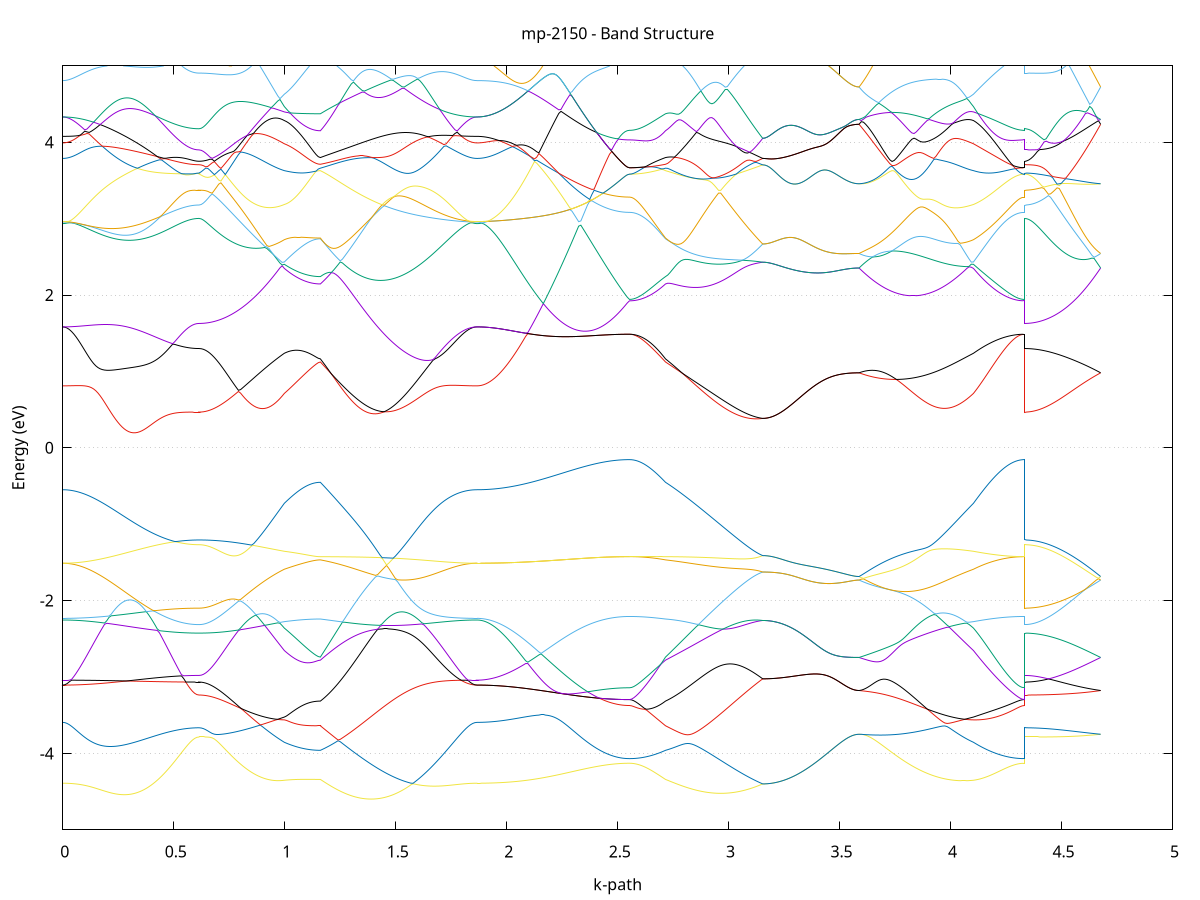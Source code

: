 set title 'mp-2150 - Band Structure'
set xlabel 'k-path'
set ylabel 'Energy (eV)'
set grid y
set yrange [-5:5]
set terminal png size 800,600
set output 'mp-2150_bands_gnuplot.png'
plot '-' using 1:2 with lines notitle, '-' using 1:2 with lines notitle, '-' using 1:2 with lines notitle, '-' using 1:2 with lines notitle, '-' using 1:2 with lines notitle, '-' using 1:2 with lines notitle, '-' using 1:2 with lines notitle, '-' using 1:2 with lines notitle, '-' using 1:2 with lines notitle, '-' using 1:2 with lines notitle, '-' using 1:2 with lines notitle, '-' using 1:2 with lines notitle, '-' using 1:2 with lines notitle, '-' using 1:2 with lines notitle, '-' using 1:2 with lines notitle, '-' using 1:2 with lines notitle, '-' using 1:2 with lines notitle, '-' using 1:2 with lines notitle, '-' using 1:2 with lines notitle, '-' using 1:2 with lines notitle, '-' using 1:2 with lines notitle, '-' using 1:2 with lines notitle, '-' using 1:2 with lines notitle, '-' using 1:2 with lines notitle, '-' using 1:2 with lines notitle, '-' using 1:2 with lines notitle, '-' using 1:2 with lines notitle, '-' using 1:2 with lines notitle, '-' using 1:2 with lines notitle, '-' using 1:2 with lines notitle, '-' using 1:2 with lines notitle, '-' using 1:2 with lines notitle, '-' using 1:2 with lines notitle, '-' using 1:2 with lines notitle, '-' using 1:2 with lines notitle, '-' using 1:2 with lines notitle, '-' using 1:2 with lines notitle, '-' using 1:2 with lines notitle, '-' using 1:2 with lines notitle, '-' using 1:2 with lines notitle, '-' using 1:2 with lines notitle, '-' using 1:2 with lines notitle, '-' using 1:2 with lines notitle, '-' using 1:2 with lines notitle, '-' using 1:2 with lines notitle, '-' using 1:2 with lines notitle, '-' using 1:2 with lines notitle, '-' using 1:2 with lines notitle, '-' using 1:2 with lines notitle, '-' using 1:2 with lines notitle, '-' using 1:2 with lines notitle, '-' using 1:2 with lines notitle, '-' using 1:2 with lines notitle, '-' using 1:2 with lines notitle, '-' using 1:2 with lines notitle, '-' using 1:2 with lines notitle, '-' using 1:2 with lines notitle, '-' using 1:2 with lines notitle, '-' using 1:2 with lines notitle, '-' using 1:2 with lines notitle, '-' using 1:2 with lines notitle, '-' using 1:2 with lines notitle, '-' using 1:2 with lines notitle, '-' using 1:2 with lines notitle
0.000000 -28.162290
0.009902 -28.162290
0.019804 -28.162290
0.029706 -28.162290
0.039608 -28.162290
0.049510 -28.162190
0.059412 -28.162190
0.069313 -28.162190
0.079215 -28.162190
0.089117 -28.162090
0.099019 -28.162090
0.108921 -28.162090
0.118823 -28.161990
0.128725 -28.161990
0.138627 -28.161890
0.148529 -28.161890
0.158431 -28.161790
0.168333 -28.161790
0.178235 -28.161690
0.188136 -28.161690
0.198038 -28.161590
0.207940 -28.161590
0.217842 -28.161490
0.227744 -28.161390
0.237646 -28.161390
0.247548 -28.161290
0.257450 -28.161190
0.267352 -28.161090
0.277254 -28.161090
0.287156 -28.160990
0.297058 -28.160890
0.306960 -28.160890
0.316861 -28.160790
0.326763 -28.160690
0.336665 -28.160590
0.346567 -28.160590
0.356469 -28.160490
0.366371 -28.160390
0.376273 -28.160390
0.386175 -28.160290
0.396077 -28.160190
0.405979 -28.160190
0.415881 -28.160090
0.425783 -28.159990
0.435684 -28.159990
0.445586 -28.159890
0.455488 -28.159890
0.465390 -28.159790
0.475292 -28.159790
0.485194 -28.159690
0.495096 -28.159690
0.504998 -28.159590
0.514900 -28.159590
0.524802 -28.159590
0.534704 -28.159490
0.544606 -28.159490
0.554508 -28.159490
0.564409 -28.159490
0.574311 -28.159390
0.584213 -28.159390
0.594115 -28.159390
0.604017 -28.159390
0.613919 -28.159390
0.613919 -28.159390
0.623772 -28.159390
0.633626 -28.159390
0.643479 -28.159390
0.653332 -28.159390
0.663186 -28.159390
0.673039 -28.159290
0.682892 -28.159290
0.692746 -28.159290
0.702599 -28.159290
0.712453 -28.159190
0.722306 -28.159190
0.732159 -28.159190
0.742013 -28.159090
0.751866 -28.159090
0.761719 -28.158990
0.771573 -28.158990
0.781426 -28.158890
0.791279 -28.158890
0.801133 -28.158790
0.810986 -28.158790
0.820839 -28.158690
0.830693 -28.158590
0.840546 -28.158590
0.850399 -28.158490
0.860253 -28.158390
0.870106 -28.158390
0.879960 -28.158290
0.889813 -28.158190
0.899666 -28.158190
0.909520 -28.158090
0.919373 -28.157990
0.929226 -28.157990
0.939080 -28.157890
0.948933 -28.157790
0.958786 -28.157690
0.968640 -28.157690
0.978493 -28.157590
0.988346 -28.157490
0.998200 -28.157490
0.998200 -28.157490
1.007751 -28.157390
1.017303 -28.157390
1.026855 -28.157390
1.036407 -28.157290
1.045958 -28.157290
1.055510 -28.157290
1.065062 -28.157190
1.074613 -28.157190
1.084165 -28.157190
1.093717 -28.157190
1.103268 -28.157090
1.112820 -28.157090
1.122372 -28.157090
1.131923 -28.157090
1.141475 -28.157090
1.151027 -28.157090
1.160579 -28.157090
1.160579 -28.157090
1.170520 -28.157090
1.180461 -28.157190
1.190403 -28.157290
1.200344 -28.157290
1.210285 -28.157390
1.220226 -28.157490
1.230168 -28.157490
1.240109 -28.157590
1.250050 -28.157690
1.259992 -28.157790
1.269933 -28.157890
1.279874 -28.157990
1.289816 -28.157990
1.299757 -28.158090
1.309698 -28.158190
1.319640 -28.158290
1.329581 -28.158390
1.339522 -28.158490
1.349464 -28.158590
1.359405 -28.158690
1.369346 -28.158790
1.379288 -28.158890
1.389229 -28.158990
1.399170 -28.159090
1.409112 -28.159190
1.419053 -28.159290
1.428994 -28.159390
1.438936 -28.159490
1.448877 -28.159590
1.458818 -28.159690
1.468759 -28.159790
1.478701 -28.159890
1.488642 -28.159990
1.498583 -28.160090
1.508525 -28.160190
1.518466 -28.160290
1.528407 -28.160390
1.538349 -28.160490
1.548290 -28.160590
1.558231 -28.160690
1.568173 -28.160790
1.578114 -28.160890
1.588055 -28.160990
1.597997 -28.160990
1.607938 -28.161090
1.617879 -28.161190
1.627821 -28.161290
1.637762 -28.161390
1.647703 -28.161390
1.657645 -28.161490
1.667586 -28.161590
1.677527 -28.161590
1.687469 -28.161690
1.697410 -28.161790
1.707351 -28.161790
1.717293 -28.161890
1.727234 -28.161890
1.737175 -28.161990
1.747116 -28.161990
1.757058 -28.162090
1.766999 -28.162090
1.776940 -28.162090
1.786882 -28.162190
1.796823 -28.162190
1.806764 -28.162190
1.816706 -28.162190
1.826647 -28.162290
1.836588 -28.162290
1.846530 -28.162290
1.856471 -28.162290
1.866412 -28.162290
1.866412 -28.162290
1.876367 -28.162290
1.886323 -28.162290
1.896278 -28.162190
1.906233 -28.162190
1.916188 -28.162090
1.926143 -28.162090
1.936098 -28.161990
1.946053 -28.161890
1.956008 -28.161790
1.965963 -28.161690
1.975918 -28.161590
1.985874 -28.161390
1.995829 -28.161290
2.005784 -28.161090
2.015739 -28.160890
2.025694 -28.160790
2.035649 -28.160590
2.045604 -28.160390
2.055559 -28.160190
2.065514 -28.159990
2.075469 -28.159690
2.085425 -28.159490
2.095380 -28.159290
2.105335 -28.158990
2.115290 -28.158790
2.125245 -28.158490
2.135200 -28.158290
2.145155 -28.157990
2.155110 -28.157790
2.165065 -28.157490
2.175021 -28.157190
2.184976 -28.156990
2.194931 -28.156690
2.204886 -28.156390
2.214841 -28.156090
2.224796 -28.155890
2.234751 -28.155590
2.244706 -28.155290
2.254661 -28.154990
2.264616 -28.154790
2.274572 -28.154490
2.284527 -28.154290
2.294482 -28.153990
2.304437 -28.153690
2.314392 -28.153590
2.324347 -28.153790
2.334302 -28.153990
2.344257 -28.154190
2.354212 -28.154390
2.364167 -28.154590
2.374123 -28.154790
2.384078 -28.154990
2.394033 -28.155190
2.403988 -28.155290
2.413943 -28.155490
2.423898 -28.155690
2.433853 -28.155790
2.443808 -28.155890
2.453763 -28.155990
2.463718 -28.156090
2.473674 -28.156190
2.483629 -28.156290
2.493584 -28.156390
2.503539 -28.156490
2.513494 -28.156490
2.523449 -28.156590
2.533404 -28.156590
2.543359 -28.156590
2.553314 -28.156590
2.553314 -28.156590
2.562866 -28.156590
2.572418 -28.156590
2.581969 -28.156590
2.591521 -28.156590
2.601073 -28.156690
2.610625 -28.156690
2.620176 -28.156690
2.629728 -28.156690
2.639280 -28.156690
2.648831 -28.156790
2.658383 -28.156790
2.667935 -28.156890
2.677486 -28.156890
2.687038 -28.156890
2.696590 -28.156990
2.706142 -28.156990
2.715693 -28.157090
2.715693 -28.157090
2.725647 -28.157090
2.735600 -28.157090
2.745553 -28.157190
2.755506 -28.157190
2.765460 -28.157190
2.775413 -28.157190
2.785366 -28.157190
2.795319 -28.157190
2.805273 -28.157190
2.815226 -28.157090
2.825179 -28.157090
2.835132 -28.157090
2.845086 -28.156990
2.855039 -28.156990
2.864992 -28.156890
2.874945 -28.156890
2.884899 -28.156790
2.894852 -28.156690
2.904805 -28.156690
2.914758 -28.156590
2.924712 -28.156490
2.934665 -28.156390
2.944618 -28.156290
2.954571 -28.156190
2.964525 -28.156090
2.974478 -28.155990
2.984431 -28.155890
2.994385 -28.155790
3.004338 -28.155690
3.014291 -28.155590
3.024244 -28.155390
3.034198 -28.155290
3.044151 -28.155190
3.054104 -28.154990
3.064057 -28.154890
3.074011 -28.154790
3.083964 -28.154590
3.093917 -28.154490
3.103870 -28.154290
3.113824 -28.154190
3.123777 -28.153990
3.133730 -28.153890
3.143683 -28.153690
3.153637 -28.153590
3.153637 -28.153590
3.163503 -28.153590
3.173369 -28.153590
3.183235 -28.153590
3.193101 -28.153590
3.202967 -28.153590
3.212833 -28.153590
3.222699 -28.153590
3.232565 -28.153590
3.242431 -28.153590
3.252297 -28.153590
3.262163 -28.153590
3.272029 -28.153590
3.281895 -28.153590
3.291761 -28.153590
3.301627 -28.153590
3.311494 -28.153590
3.321360 -28.153590
3.331226 -28.153590
3.341092 -28.153590
3.350958 -28.153590
3.360824 -28.153590
3.370690 -28.153590
3.380556 -28.153590
3.390422 -28.153590
3.400288 -28.153590
3.410154 -28.153590
3.420020 -28.153590
3.429886 -28.153590
3.439752 -28.153590
3.449618 -28.153590
3.459484 -28.153590
3.469350 -28.153590
3.479216 -28.153590
3.489082 -28.153590
3.498949 -28.153590
3.508815 -28.153590
3.518681 -28.153590
3.528547 -28.153590
3.538413 -28.153590
3.548279 -28.153590
3.558145 -28.153590
3.568011 -28.153590
3.577877 -28.153590
3.587743 -28.153590
3.587743 -28.153590
3.597654 -28.153690
3.607566 -28.153890
3.617477 -28.154090
3.627389 -28.154290
3.637300 -28.154390
3.647211 -28.154590
3.657123 -28.154790
3.667034 -28.154890
3.676946 -28.155090
3.686857 -28.155190
3.696768 -28.155390
3.706680 -28.155490
3.716591 -28.155690
3.726503 -28.155790
3.736414 -28.155890
3.746326 -28.155990
3.756237 -28.156190
3.766148 -28.156290
3.776060 -28.156390
3.785971 -28.156490
3.795883 -28.156590
3.805794 -28.156690
3.815705 -28.156790
3.825617 -28.156890
3.835528 -28.156990
3.845440 -28.157090
3.855351 -28.157190
3.865262 -28.157190
3.875174 -28.157290
3.885085 -28.157390
3.894997 -28.157390
3.904908 -28.157490
3.914820 -28.157490
3.924731 -28.157590
3.934642 -28.157590
3.944554 -28.157590
3.954465 -28.157690
3.964377 -28.157690
3.974288 -28.157690
3.984199 -28.157690
3.994111 -28.157690
4.004022 -28.157690
4.013934 -28.157690
4.023845 -28.157690
4.033756 -28.157690
4.043668 -28.157690
4.053579 -28.157690
4.063491 -28.157590
4.073402 -28.157590
4.083313 -28.157590
4.093225 -28.157490
4.103136 -28.157490
4.103136 -28.157490
4.113121 -28.157390
4.123105 -28.157390
4.133089 -28.157290
4.143073 -28.157190
4.153058 -28.157190
4.163042 -28.157090
4.173026 -28.157090
4.183010 -28.156990
4.192995 -28.156990
4.202979 -28.156890
4.212963 -28.156890
4.222948 -28.156790
4.232932 -28.156790
4.242916 -28.156790
4.252900 -28.156690
4.262885 -28.156690
4.272869 -28.156690
4.282853 -28.156690
4.292838 -28.156590
4.302822 -28.156590
4.312806 -28.156590
4.322790 -28.156590
4.332775 -28.156590
4.332775 -28.159390
4.342588 -28.159390
4.352400 -28.159390
4.362213 -28.159390
4.372026 -28.159290
4.381839 -28.159290
4.391652 -28.159190
4.401465 -28.159090
4.411278 -28.158990
4.421091 -28.158890
4.430903 -28.158790
4.440716 -28.158690
4.450529 -28.158590
4.460342 -28.158390
4.470155 -28.158290
4.479968 -28.158090
4.489781 -28.157990
4.499594 -28.157790
4.509407 -28.157590
4.519219 -28.157390
4.529032 -28.157190
4.538845 -28.156990
4.548658 -28.156790
4.558471 -28.156590
4.568284 -28.156290
4.578097 -28.156090
4.587910 -28.155890
4.597723 -28.155590
4.607535 -28.155390
4.617348 -28.155090
4.627161 -28.154890
4.636974 -28.154590
4.646787 -28.154390
4.656600 -28.154090
4.666413 -28.153790
4.676226 -28.153590
e
0.000000 -28.145190
0.009902 -28.145190
0.019804 -28.145290
0.029706 -28.145290
0.039608 -28.145290
0.049510 -28.145290
0.059412 -28.145290
0.069313 -28.145290
0.079215 -28.145290
0.089117 -28.145390
0.099019 -28.145390
0.108921 -28.145390
0.118823 -28.145490
0.128725 -28.145490
0.138627 -28.145490
0.148529 -28.145590
0.158431 -28.145590
0.168333 -28.145690
0.178235 -28.145690
0.188136 -28.145790
0.198038 -28.145790
0.207940 -28.145890
0.217842 -28.145890
0.227744 -28.145990
0.237646 -28.146090
0.247548 -28.146090
0.257450 -28.146190
0.267352 -28.146190
0.277254 -28.146290
0.287156 -28.146390
0.297058 -28.146390
0.306960 -28.146490
0.316861 -28.146490
0.326763 -28.146590
0.336665 -28.146690
0.346567 -28.146690
0.356469 -28.146790
0.366371 -28.146890
0.376273 -28.146890
0.386175 -28.146990
0.396077 -28.146990
0.405979 -28.147090
0.415881 -28.147090
0.425783 -28.147190
0.435684 -28.147190
0.445586 -28.147290
0.455488 -28.147290
0.465390 -28.147390
0.475292 -28.147390
0.485194 -28.147490
0.495096 -28.147490
0.504998 -28.147490
0.514900 -28.147590
0.524802 -28.147590
0.534704 -28.147590
0.544606 -28.147590
0.554508 -28.147690
0.564409 -28.147690
0.574311 -28.147690
0.584213 -28.147690
0.594115 -28.147690
0.604017 -28.147690
0.613919 -28.147690
0.613919 -28.147690
0.623772 -28.147690
0.633626 -28.147690
0.643479 -28.147690
0.653332 -28.147690
0.663186 -28.147790
0.673039 -28.147790
0.682892 -28.147790
0.692746 -28.147790
0.702599 -28.147790
0.712453 -28.147890
0.722306 -28.147890
0.732159 -28.147890
0.742013 -28.147990
0.751866 -28.147990
0.761719 -28.148090
0.771573 -28.148090
0.781426 -28.148190
0.791279 -28.148190
0.801133 -28.148290
0.810986 -28.148290
0.820839 -28.148390
0.830693 -28.148390
0.840546 -28.148490
0.850399 -28.148490
0.860253 -28.148590
0.870106 -28.148690
0.879960 -28.148690
0.889813 -28.148790
0.899666 -28.148890
0.909520 -28.148890
0.919373 -28.148990
0.929226 -28.148990
0.939080 -28.149090
0.948933 -28.149190
0.958786 -28.149190
0.968640 -28.149290
0.978493 -28.149390
0.988346 -28.149390
0.998200 -28.149490
0.998200 -28.149490
1.007751 -28.149490
1.017303 -28.149490
1.026855 -28.149590
1.036407 -28.149590
1.045958 -28.149590
1.055510 -28.149690
1.065062 -28.149690
1.074613 -28.149690
1.084165 -28.149690
1.093717 -28.149790
1.103268 -28.149790
1.112820 -28.149790
1.122372 -28.149790
1.131923 -28.149790
1.141475 -28.149790
1.151027 -28.149790
1.160579 -28.149790
1.160579 -28.149790
1.170520 -28.149790
1.180461 -28.149690
1.190403 -28.149690
1.200344 -28.149590
1.210285 -28.149490
1.220226 -28.149490
1.230168 -28.149390
1.240109 -28.149290
1.250050 -28.149290
1.259992 -28.149190
1.269933 -28.149090
1.279874 -28.148990
1.289816 -28.148990
1.299757 -28.148890
1.309698 -28.148790
1.319640 -28.148690
1.329581 -28.148590
1.339522 -28.148590
1.349464 -28.148490
1.359405 -28.148390
1.369346 -28.148290
1.379288 -28.148190
1.389229 -28.148090
1.399170 -28.147990
1.409112 -28.147890
1.419053 -28.147890
1.428994 -28.147790
1.438936 -28.147690
1.448877 -28.147590
1.458818 -28.147490
1.468759 -28.147390
1.478701 -28.147290
1.488642 -28.147190
1.498583 -28.147090
1.508525 -28.147090
1.518466 -28.146990
1.528407 -28.146890
1.538349 -28.146790
1.548290 -28.146690
1.558231 -28.146590
1.568173 -28.146590
1.578114 -28.146490
1.588055 -28.146390
1.597997 -28.146290
1.607938 -28.146290
1.617879 -28.146190
1.627821 -28.146090
1.637762 -28.145990
1.647703 -28.145990
1.657645 -28.145890
1.667586 -28.145890
1.677527 -28.145790
1.687469 -28.145790
1.697410 -28.145690
1.707351 -28.145590
1.717293 -28.145590
1.727234 -28.145590
1.737175 -28.145490
1.747116 -28.145490
1.757058 -28.145390
1.766999 -28.145390
1.776940 -28.145390
1.786882 -28.145390
1.796823 -28.145290
1.806764 -28.145290
1.816706 -28.145290
1.826647 -28.145290
1.836588 -28.145290
1.846530 -28.145290
1.856471 -28.145190
1.866412 -28.145190
1.866412 -28.145190
1.876367 -28.145290
1.886323 -28.145290
1.896278 -28.145290
1.906233 -28.145290
1.916188 -28.145390
1.926143 -28.145490
1.936098 -28.145490
1.946053 -28.145590
1.956008 -28.145690
1.965963 -28.145790
1.975918 -28.145890
1.985874 -28.146090
1.995829 -28.146190
2.005784 -28.146390
2.015739 -28.146490
2.025694 -28.146690
2.035649 -28.146890
2.045604 -28.147090
2.055559 -28.147290
2.065514 -28.147490
2.075469 -28.147690
2.085425 -28.147890
2.095380 -28.148090
2.105335 -28.148290
2.115290 -28.148590
2.125245 -28.148790
2.135200 -28.148990
2.145155 -28.149290
2.155110 -28.149490
2.165065 -28.149790
2.175021 -28.149990
2.184976 -28.150290
2.194931 -28.150590
2.204886 -28.150790
2.214841 -28.151090
2.224796 -28.151290
2.234751 -28.151590
2.244706 -28.151790
2.254661 -28.152090
2.264616 -28.152390
2.274572 -28.152590
2.284527 -28.152790
2.294482 -28.153090
2.304437 -28.153290
2.314392 -28.153490
2.324347 -28.153290
2.334302 -28.152990
2.344257 -28.152790
2.354212 -28.152590
2.364167 -28.152390
2.374123 -28.152190
2.384078 -28.151990
2.394033 -28.151790
2.403988 -28.151590
2.413943 -28.151390
2.423898 -28.151290
2.433853 -28.151090
2.443808 -28.150990
2.453763 -28.150890
2.463718 -28.150790
2.473674 -28.150590
2.483629 -28.150590
2.493584 -28.150490
2.503539 -28.150390
2.513494 -28.150390
2.523449 -28.150290
2.533404 -28.150290
2.543359 -28.150290
2.553314 -28.150290
2.553314 -28.150290
2.562866 -28.150290
2.572418 -28.150190
2.581969 -28.150190
2.591521 -28.150190
2.601073 -28.150190
2.610625 -28.150190
2.620176 -28.150190
2.629728 -28.150190
2.639280 -28.150090
2.648831 -28.150090
2.658383 -28.150090
2.667935 -28.149990
2.677486 -28.149990
2.687038 -28.149990
2.696590 -28.149890
2.706142 -28.149890
2.715693 -28.149790
2.715693 -28.149790
2.725647 -28.149790
2.735600 -28.149790
2.745553 -28.149790
2.755506 -28.149790
2.765460 -28.149690
2.775413 -28.149790
2.785366 -28.149790
2.795319 -28.149790
2.805273 -28.149790
2.815226 -28.149790
2.825179 -28.149890
2.835132 -28.149890
2.845086 -28.149990
2.855039 -28.149990
2.864992 -28.150090
2.874945 -28.150090
2.884899 -28.150190
2.894852 -28.150290
2.904805 -28.150390
2.914758 -28.150490
2.924712 -28.150590
2.934665 -28.150690
2.944618 -28.150790
2.954571 -28.150890
2.964525 -28.150990
2.974478 -28.151090
2.984431 -28.151190
2.994385 -28.151290
3.004338 -28.151490
3.014291 -28.151590
3.024244 -28.151690
3.034198 -28.151790
3.044151 -28.151990
3.054104 -28.152090
3.064057 -28.152290
3.074011 -28.152390
3.083964 -28.152590
3.093917 -28.152690
3.103870 -28.152890
3.113824 -28.152990
3.123777 -28.153090
3.133730 -28.153290
3.143683 -28.153390
3.153637 -28.153590
3.153637 -28.153590
3.163503 -28.153590
3.173369 -28.153590
3.183235 -28.153590
3.193101 -28.153590
3.202967 -28.153590
3.212833 -28.153590
3.222699 -28.153590
3.232565 -28.153590
3.242431 -28.153590
3.252297 -28.153590
3.262163 -28.153590
3.272029 -28.153590
3.281895 -28.153590
3.291761 -28.153590
3.301627 -28.153590
3.311494 -28.153590
3.321360 -28.153590
3.331226 -28.153590
3.341092 -28.153590
3.350958 -28.153590
3.360824 -28.153590
3.370690 -28.153590
3.380556 -28.153590
3.390422 -28.153590
3.400288 -28.153590
3.410154 -28.153590
3.420020 -28.153590
3.429886 -28.153590
3.439752 -28.153590
3.449618 -28.153590
3.459484 -28.153590
3.469350 -28.153590
3.479216 -28.153590
3.489082 -28.153590
3.498949 -28.153590
3.508815 -28.153590
3.518681 -28.153590
3.528547 -28.153590
3.538413 -28.153590
3.548279 -28.153590
3.558145 -28.153590
3.568011 -28.153590
3.577877 -28.153590
3.587743 -28.153590
3.587743 -28.153590
3.597654 -28.153390
3.607566 -28.153190
3.617477 -28.153090
3.627389 -28.152890
3.637300 -28.152690
3.647211 -28.152590
3.657123 -28.152390
3.667034 -28.152190
3.676946 -28.152090
3.686857 -28.151890
3.696768 -28.151790
3.706680 -28.151590
3.716591 -28.151490
3.726503 -28.151390
3.736414 -28.151190
3.746326 -28.151090
3.756237 -28.150990
3.766148 -28.150790
3.776060 -28.150690
3.785971 -28.150590
3.795883 -28.150490
3.805794 -28.150390
3.815705 -28.150290
3.825617 -28.150190
3.835528 -28.150090
3.845440 -28.149990
3.855351 -28.149890
3.865262 -28.149790
3.875174 -28.149790
3.885085 -28.149690
3.894997 -28.149590
3.904908 -28.149590
3.914820 -28.149490
3.924731 -28.149490
3.934642 -28.149390
3.944554 -28.149390
3.954465 -28.149390
3.964377 -28.149290
3.974288 -28.149290
3.984199 -28.149290
3.994111 -28.149290
4.004022 -28.149290
4.013934 -28.149290
4.023845 -28.149290
4.033756 -28.149290
4.043668 -28.149290
4.053579 -28.149290
4.063491 -28.149290
4.073402 -28.149390
4.083313 -28.149390
4.093225 -28.149390
4.103136 -28.149490
4.103136 -28.149490
4.113121 -28.149490
4.123105 -28.149590
4.133089 -28.149590
4.143073 -28.149690
4.153058 -28.149790
4.163042 -28.149790
4.173026 -28.149790
4.183010 -28.149890
4.192995 -28.149890
4.202979 -28.149990
4.212963 -28.149990
4.222948 -28.150090
4.232932 -28.150090
4.242916 -28.150090
4.252900 -28.150090
4.262885 -28.150190
4.272869 -28.150190
4.282853 -28.150190
4.292838 -28.150190
4.302822 -28.150190
4.312806 -28.150190
4.322790 -28.150290
4.332775 -28.150290
4.332775 -28.147690
4.342588 -28.147690
4.352400 -28.147690
4.362213 -28.147790
4.372026 -28.147790
4.381839 -28.147890
4.391652 -28.147890
4.401465 -28.147990
4.411278 -28.148090
4.421091 -28.148190
4.430903 -28.148290
4.440716 -28.148390
4.450529 -28.148590
4.460342 -28.148690
4.470155 -28.148790
4.479968 -28.148990
4.489781 -28.149190
4.499594 -28.149290
4.509407 -28.149490
4.519219 -28.149690
4.529032 -28.149890
4.538845 -28.150090
4.548658 -28.150390
4.558471 -28.150590
4.568284 -28.150790
4.578097 -28.150990
4.587910 -28.151290
4.597723 -28.151490
4.607535 -28.151790
4.617348 -28.151990
4.627161 -28.152290
4.636974 -28.152490
4.646787 -28.152790
4.656600 -28.153090
4.666413 -28.153290
4.676226 -28.153590
e
0.000000 -13.603490
0.009902 -13.603590
0.019804 -13.603690
0.029706 -13.603990
0.039608 -13.604490
0.049510 -13.604990
0.059412 -13.605590
0.069313 -13.606390
0.079215 -13.607190
0.089117 -13.608190
0.099019 -13.609290
0.108921 -13.610390
0.118823 -13.611690
0.128725 -13.612990
0.138627 -13.614490
0.148529 -13.615990
0.158431 -13.617590
0.168333 -13.619190
0.178235 -13.620990
0.188136 -13.622790
0.198038 -13.624590
0.207940 -13.626490
0.217842 -13.628390
0.227744 -13.630390
0.237646 -13.632390
0.247548 -13.634390
0.257450 -13.636490
0.267352 -13.638590
0.277254 -13.640690
0.287156 -13.642790
0.297058 -13.644890
0.306960 -13.646990
0.316861 -13.648990
0.326763 -13.651090
0.336665 -13.653190
0.346567 -13.655190
0.356469 -13.657190
0.366371 -13.659190
0.376273 -13.661090
0.386175 -13.662990
0.396077 -13.664790
0.405979 -13.666590
0.415881 -13.671690
0.425783 -13.676590
0.435684 -13.681290
0.445586 -13.685790
0.455488 -13.689990
0.465390 -13.694090
0.475292 -13.697890
0.485194 -13.701390
0.495096 -13.704690
0.504998 -13.707790
0.514900 -13.710590
0.524802 -13.713190
0.534704 -13.715490
0.544606 -13.717490
0.554508 -13.719290
0.564409 -13.720790
0.574311 -13.721990
0.584213 -13.722990
0.594115 -13.723690
0.604017 -13.724090
0.613919 -13.724190
0.613919 -13.724190
0.623772 -13.724190
0.633626 -13.723990
0.643479 -13.723590
0.653332 -13.723090
0.663186 -13.722490
0.673039 -13.721790
0.682892 -13.720890
0.692746 -13.719890
0.702599 -13.718790
0.712453 -13.717490
0.722306 -13.716190
0.732159 -13.714790
0.742013 -13.713590
0.751866 -13.713790
0.761719 -13.716490
0.771573 -13.719990
0.781426 -13.723790
0.791279 -13.727790
0.801133 -13.731990
0.810986 -13.736290
0.820839 -13.740690
0.830693 -13.745190
0.840546 -13.749790
0.850399 -13.754490
0.860253 -13.759290
0.870106 -13.764090
0.879960 -13.768890
0.889813 -13.773790
0.899666 -13.778590
0.909520 -13.783490
0.919373 -13.788390
0.929226 -13.793190
0.939080 -13.797990
0.948933 -13.802690
0.958786 -13.807390
0.968640 -13.811990
0.978493 -13.816490
0.988346 -13.820990
0.998200 -13.825290
0.998200 -13.825290
1.007751 -13.828190
1.017303 -13.830890
1.026855 -13.833490
1.036407 -13.835890
1.045958 -13.838090
1.055510 -13.840190
1.065062 -13.842090
1.074613 -13.843790
1.084165 -13.845390
1.093717 -13.846790
1.103268 -13.847990
1.112820 -13.848990
1.122372 -13.849890
1.131923 -13.850490
1.141475 -13.850990
1.151027 -13.851290
1.160579 -13.851390
1.160579 -13.851390
1.170520 -13.847890
1.180461 -13.844290
1.190403 -13.840490
1.200344 -13.836590
1.210285 -13.832490
1.220226 -13.828190
1.230168 -13.823890
1.240109 -13.819390
1.250050 -13.814790
1.259992 -13.810090
1.269933 -13.805290
1.279874 -13.800390
1.289816 -13.795390
1.299757 -13.790390
1.309698 -13.785290
1.319640 -13.780090
1.329581 -13.774890
1.339522 -13.769690
1.349464 -13.764390
1.359405 -13.759090
1.369346 -13.753890
1.379288 -13.748590
1.389229 -13.743290
1.399170 -13.738090
1.409112 -13.732890
1.419053 -13.727690
1.428994 -13.722490
1.438936 -13.717490
1.448877 -13.712390
1.458818 -13.707490
1.468759 -13.702590
1.478701 -13.697790
1.488642 -13.693090
1.498583 -13.688490
1.508525 -13.683990
1.518466 -13.679590
1.528407 -13.675290
1.538349 -13.671090
1.548290 -13.667090
1.558231 -13.663090
1.568173 -13.659290
1.578114 -13.655590
1.588055 -13.651990
1.597997 -13.648490
1.607938 -13.645190
1.617879 -13.641990
1.627821 -13.638890
1.637762 -13.635990
1.647703 -13.633190
1.657645 -13.630490
1.667586 -13.627990
1.677527 -13.625490
1.687469 -13.623190
1.697410 -13.621090
1.707351 -13.619090
1.717293 -13.617190
1.727234 -13.615390
1.737175 -13.613690
1.747116 -13.612190
1.757058 -13.610790
1.766999 -13.609490
1.776940 -13.608390
1.786882 -13.607390
1.796823 -13.606390
1.806764 -13.605690
1.816706 -13.604990
1.826647 -13.604490
1.836588 -13.603990
1.846530 -13.603690
1.856471 -13.603590
1.866412 -13.603490
1.866412 -13.603490
1.876367 -13.603390
1.886323 -13.602990
1.896278 -13.602390
1.906233 -13.601490
1.916188 -13.600390
1.926143 -13.599090
1.936098 -13.597490
1.946053 -13.595690
1.956008 -13.593590
1.965963 -13.591290
1.975918 -13.588790
1.985874 -13.586090
1.995829 -13.583090
2.005784 -13.579990
2.015739 -13.576590
2.025694 -13.572990
2.035649 -13.569290
2.045604 -13.565290
2.055559 -13.561190
2.065514 -13.556890
2.075469 -13.552490
2.085425 -13.547890
2.095380 -13.543090
2.105335 -13.549390
2.115290 -13.560590
2.125245 -13.571890
2.135200 -13.583190
2.145155 -13.594590
2.155110 -13.605990
2.165065 -13.617290
2.175021 -13.628590
2.184976 -13.639790
2.194931 -13.650890
2.204886 -13.661890
2.214841 -13.672690
2.224796 -13.683490
2.234751 -13.693990
2.244706 -13.704390
2.254661 -13.714590
2.264616 -13.724590
2.274572 -13.734390
2.284527 -13.743890
2.294482 -13.753190
2.304437 -13.762190
2.314392 -13.770990
2.324347 -13.779390
2.334302 -13.787590
2.344257 -13.795490
2.354212 -13.803090
2.364167 -13.810390
2.374123 -13.817290
2.384078 -13.823890
2.394033 -13.830190
2.403988 -13.836090
2.413943 -13.841690
2.423898 -13.846890
2.433853 -13.851690
2.443808 -13.856190
2.453763 -13.860290
2.463718 -13.863990
2.473674 -13.867390
2.483629 -13.870290
2.493584 -13.872890
2.503539 -13.875090
2.513494 -13.876890
2.523449 -13.878290
2.533404 -13.879290
2.543359 -13.879890
2.553314 -13.880090
2.553314 -13.880090
2.562866 -13.879990
2.572418 -13.879590
2.581969 -13.879090
2.591521 -13.878390
2.601073 -13.877490
2.610625 -13.876390
2.620176 -13.874990
2.629728 -13.873490
2.639280 -13.871790
2.648831 -13.869890
2.658383 -13.867790
2.667935 -13.865490
2.677486 -13.862990
2.687038 -13.860390
2.696590 -13.857490
2.706142 -13.854490
2.715693 -13.851390
2.715693 -13.851390
2.725647 -13.849090
2.735600 -13.846590
2.745553 -13.843790
2.755506 -13.840690
2.765460 -13.837290
2.775413 -13.833590
2.785366 -13.829690
2.795319 -13.825490
2.805273 -13.820990
2.815226 -13.816290
2.825179 -13.811390
2.835132 -13.806290
2.845086 -13.800890
2.855039 -13.795290
2.864992 -13.789490
2.874945 -13.783490
2.884899 -13.777390
2.894852 -13.770990
2.904805 -13.764490
2.914758 -13.757890
2.924712 -13.751090
2.934665 -13.744190
2.944618 -13.737190
2.954571 -13.729990
2.964525 -13.722790
2.974478 -13.715490
2.984431 -13.708190
2.994385 -13.700790
3.004338 -13.693290
3.014291 -13.685890
3.024244 -13.678490
3.034198 -13.671090
3.044151 -13.663690
3.054104 -13.656390
3.064057 -13.649190
3.074011 -13.642190
3.083964 -13.635290
3.093917 -13.628490
3.103870 -13.621990
3.113824 -13.615790
3.123777 -13.609890
3.133730 -13.604390
3.143683 -13.599290
3.153637 -13.594590
3.153637 -13.594590
3.163503 -13.594690
3.173369 -13.594690
3.183235 -13.594790
3.193101 -13.594990
3.202967 -13.595190
3.212833 -13.595390
3.222699 -13.595690
3.232565 -13.596090
3.242431 -13.596490
3.252297 -13.596890
3.262163 -13.597390
3.272029 -13.597890
3.281895 -13.598490
3.291761 -13.599090
3.301627 -13.599690
3.311494 -13.600390
3.321360 -13.601090
3.331226 -13.601790
3.341092 -13.602590
3.350958 -13.603390
3.360824 -13.604190
3.370690 -13.605090
3.380556 -13.605890
3.390422 -13.606790
3.400288 -13.607590
3.410154 -13.608490
3.420020 -13.609290
3.429886 -13.610090
3.439752 -13.610890
3.449618 -13.611690
3.459484 -13.612490
3.469350 -13.613190
3.479216 -13.613790
3.489082 -13.614490
3.498949 -13.614990
3.508815 -13.615590
3.518681 -13.615990
3.528547 -13.616490
3.538413 -13.616790
3.548279 -13.617090
3.558145 -13.617290
3.568011 -13.617490
3.577877 -13.617590
3.587743 -13.617590
3.587743 -13.617590
3.597654 -13.620990
3.607566 -13.624390
3.617477 -13.627590
3.627389 -13.630790
3.637300 -13.633890
3.647211 -13.636890
3.657123 -13.639790
3.667034 -13.642590
3.676946 -13.645290
3.686857 -13.647890
3.696768 -13.650390
3.706680 -13.652690
3.716591 -13.654890
3.726503 -13.657090
3.736414 -13.658990
3.746326 -13.660890
3.756237 -13.662590
3.766148 -13.664290
3.776060 -13.665690
3.785971 -13.667090
3.795883 -13.668390
3.805794 -13.669890
3.815705 -13.673290
3.825617 -13.678990
3.835528 -13.684990
3.845440 -13.691090
3.855351 -13.697190
3.865262 -13.703290
3.875174 -13.709490
3.885085 -13.715490
3.894997 -13.721590
3.904908 -13.727590
3.914820 -13.733590
3.924731 -13.739490
3.934642 -13.745290
3.944554 -13.750990
3.954465 -13.756690
3.964377 -13.762290
3.974288 -13.767790
3.984199 -13.773090
3.994111 -13.778290
4.004022 -13.783390
4.013934 -13.788390
4.023845 -13.793190
4.033756 -13.797890
4.043668 -13.802290
4.053579 -13.806690
4.063491 -13.810790
4.073402 -13.814690
4.083313 -13.818490
4.093225 -13.821990
4.103136 -13.825290
4.103136 -13.825290
4.113121 -13.829590
4.123105 -13.833690
4.133089 -13.837790
4.143073 -13.841590
4.153058 -13.845390
4.163042 -13.848890
4.173026 -13.852290
4.183010 -13.855590
4.192995 -13.858590
4.202979 -13.861490
4.212963 -13.864190
4.222948 -13.866690
4.232932 -13.868990
4.242916 -13.870990
4.252900 -13.872890
4.262885 -13.874590
4.272869 -13.875990
4.282853 -13.877190
4.292838 -13.878290
4.302822 -13.878990
4.312806 -13.879590
4.322790 -13.879890
4.332775 -13.880090
4.332775 -13.724190
4.342588 -13.724090
4.352400 -13.723790
4.362213 -13.723290
4.372026 -13.722590
4.381839 -13.721690
4.391652 -13.720590
4.401465 -13.719290
4.411278 -13.717790
4.421091 -13.716190
4.430903 -13.714290
4.440716 -13.712190
4.450529 -13.709990
4.460342 -13.707490
4.470155 -13.704890
4.479968 -13.702090
4.489781 -13.699190
4.499594 -13.695990
4.509407 -13.692790
4.519219 -13.689290
4.529032 -13.685690
4.538845 -13.681990
4.548658 -13.678090
4.558471 -13.673990
4.568284 -13.669890
4.578097 -13.665590
4.587910 -13.661190
4.597723 -13.656690
4.607535 -13.652090
4.617348 -13.647390
4.627161 -13.642590
4.636974 -13.637690
4.646787 -13.632790
4.656600 -13.627790
4.666413 -13.622690
4.676226 -13.617590
e
0.000000 -13.480690
0.009902 -13.480690
0.019804 -13.480790
0.029706 -13.480790
0.039608 -13.480890
0.049510 -13.480890
0.059412 -13.480990
0.069313 -13.481190
0.079215 -13.481290
0.089117 -13.481390
0.099019 -13.481590
0.108921 -13.484190
0.118823 -13.488790
0.128725 -13.493590
0.138627 -13.498690
0.148529 -13.504090
0.158431 -13.509690
0.168333 -13.515490
0.178235 -13.521490
0.188136 -13.527690
0.198038 -13.533990
0.207940 -13.540390
0.217842 -13.546890
0.227744 -13.553490
0.237646 -13.560190
0.247548 -13.566890
0.257450 -13.573590
0.267352 -13.580290
0.277254 -13.586990
0.287156 -13.593690
0.297058 -13.600390
0.306960 -13.606990
0.316861 -13.613490
0.326763 -13.619890
0.336665 -13.626190
0.346567 -13.632390
0.356469 -13.638490
0.366371 -13.644490
0.376273 -13.650190
0.386175 -13.655890
0.396077 -13.661290
0.405979 -13.666590
0.415881 -13.668290
0.425783 -13.669990
0.435684 -13.671590
0.445586 -13.673190
0.455488 -13.674590
0.465390 -13.675990
0.475292 -13.677390
0.485194 -13.678590
0.495096 -13.679790
0.504998 -13.680890
0.514900 -13.681790
0.524802 -13.682790
0.534704 -13.683590
0.544606 -13.684290
0.554508 -13.684890
0.564409 -13.685490
0.574311 -13.685890
0.584213 -13.686290
0.594115 -13.686490
0.604017 -13.686590
0.613919 -13.686690
0.613919 -13.686690
0.623772 -13.686790
0.633626 -13.687190
0.643479 -13.687890
0.653332 -13.688890
0.663186 -13.690090
0.673039 -13.691590
0.682892 -13.693390
0.692746 -13.695390
0.702599 -13.697590
0.712453 -13.699990
0.722306 -13.702690
0.732159 -13.705490
0.742013 -13.708190
0.751866 -13.709590
0.761719 -13.708490
0.771573 -13.706790
0.781426 -13.704790
0.791279 -13.702690
0.801133 -13.700390
0.810986 -13.698090
0.820839 -13.695690
0.830693 -13.693190
0.840546 -13.690590
0.850399 -13.687990
0.860253 -13.685290
0.870106 -13.682490
0.879960 -13.679690
0.889813 -13.676890
0.899666 -13.673990
0.909520 -13.671090
0.919373 -13.668190
0.929226 -13.665290
0.939080 -13.662390
0.948933 -13.659490
0.958786 -13.656590
0.968640 -13.653690
0.978493 -13.650890
0.988346 -13.648090
0.998200 -13.645290
0.998200 -13.645290
1.007751 -13.643390
1.017303 -13.641390
1.026855 -13.639390
1.036407 -13.637290
1.045958 -13.635190
1.055510 -13.632990
1.065062 -13.630790
1.074613 -13.628490
1.084165 -13.626290
1.093717 -13.624090
1.103268 -13.621890
1.112820 -13.619690
1.122372 -13.617590
1.131923 -13.615690
1.141475 -13.614090
1.151027 -13.612990
1.160579 -13.612590
1.160579 -13.612590
1.170520 -13.612890
1.180461 -13.613190
1.190403 -13.613490
1.200344 -13.613790
1.210285 -13.613990
1.220226 -13.614090
1.230168 -13.614190
1.240109 -13.614290
1.250050 -13.614290
1.259992 -13.614190
1.269933 -13.613990
1.279874 -13.613690
1.289816 -13.613390
1.299757 -13.612890
1.309698 -13.612290
1.319640 -13.611690
1.329581 -13.610890
1.339522 -13.609990
1.349464 -13.608990
1.359405 -13.607790
1.369346 -13.606490
1.379288 -13.605090
1.389229 -13.603590
1.399170 -13.601890
1.409112 -13.600090
1.419053 -13.598090
1.428994 -13.595990
1.438936 -13.593690
1.448877 -13.591290
1.458818 -13.588790
1.468759 -13.586090
1.478701 -13.583290
1.488642 -13.580290
1.498583 -13.577190
1.508525 -13.573990
1.518466 -13.570590
1.528407 -13.567190
1.538349 -13.563590
1.548290 -13.559890
1.558231 -13.556090
1.568173 -13.552190
1.578114 -13.548190
1.588055 -13.544190
1.597997 -13.539990
1.607938 -13.535890
1.617879 -13.531690
1.627821 -13.527390
1.637762 -13.523190
1.647703 -13.518890
1.657645 -13.514690
1.667586 -13.510390
1.677527 -13.506290
1.687469 -13.502190
1.697410 -13.498190
1.707351 -13.494190
1.717293 -13.490390
1.727234 -13.486690
1.737175 -13.483190
1.747116 -13.479890
1.757058 -13.478190
1.766999 -13.478690
1.776940 -13.479090
1.786882 -13.479390
1.796823 -13.479690
1.806764 -13.479990
1.816706 -13.480190
1.826647 -13.480390
1.836588 -13.480490
1.846530 -13.480590
1.856471 -13.480690
1.866412 -13.480690
1.866412 -13.480690
1.876367 -13.480790
1.886323 -13.481090
1.896278 -13.481490
1.906233 -13.482090
1.916188 -13.482890
1.926143 -13.483790
1.936098 -13.484890
1.946053 -13.486090
1.956008 -13.487390
1.965963 -13.488790
1.975918 -13.490390
1.985874 -13.491990
1.995829 -13.493790
2.005784 -13.495690
2.015739 -13.497590
2.025694 -13.499690
2.035649 -13.501790
2.045604 -13.503990
2.055559 -13.506290
2.065514 -13.508690
2.075469 -13.516290
2.085425 -13.527190
2.095380 -13.538190
2.105335 -13.538290
2.115290 -13.533290
2.125245 -13.528090
2.135200 -13.526890
2.145155 -13.529590
2.155110 -13.532390
2.165065 -13.535290
2.175021 -13.538090
2.184976 -13.540890
2.194931 -13.543790
2.204886 -13.546590
2.214841 -13.549490
2.224796 -13.552290
2.234751 -13.555090
2.244706 -13.557890
2.254661 -13.560590
2.264616 -13.563390
2.274572 -13.566090
2.284527 -13.568690
2.294482 -13.571290
2.304437 -13.573790
2.314392 -13.576290
2.324347 -13.578690
2.334302 -13.580990
2.344257 -13.583290
2.354212 -13.585490
2.364167 -13.587590
2.374123 -13.589690
2.384078 -13.591590
2.394033 -13.593490
2.403988 -13.595190
2.413943 -13.596890
2.423898 -13.598390
2.433853 -13.599890
2.443808 -13.601190
2.453763 -13.602490
2.463718 -13.603590
2.473674 -13.604590
2.483629 -13.605490
2.493584 -13.606290
2.503539 -13.606890
2.513494 -13.607490
2.523449 -13.607890
2.533404 -13.608190
2.543359 -13.608390
2.553314 -13.608390
2.553314 -13.608390
2.562866 -13.608490
2.572418 -13.608490
2.581969 -13.608590
2.591521 -13.608690
2.601073 -13.608890
2.610625 -13.609090
2.620176 -13.609290
2.629728 -13.609590
2.639280 -13.609890
2.648831 -13.610190
2.658383 -13.610490
2.667935 -13.610790
2.677486 -13.611190
2.687038 -13.611490
2.696590 -13.611890
2.706142 -13.612190
2.715693 -13.612590
2.715693 -13.612590
2.725647 -13.612790
2.735600 -13.612790
2.745553 -13.612790
2.755506 -13.612790
2.765460 -13.612590
2.775413 -13.612290
2.785366 -13.611890
2.795319 -13.611490
2.805273 -13.610890
2.815226 -13.610290
2.825179 -13.609590
2.835132 -13.608790
2.845086 -13.607790
2.855039 -13.606890
2.864992 -13.605790
2.874945 -13.604590
2.884899 -13.603390
2.894852 -13.601990
2.904805 -13.600590
2.914758 -13.599190
2.924712 -13.597690
2.934665 -13.596090
2.944618 -13.594490
2.954571 -13.592790
2.964525 -13.591190
2.974478 -13.589490
2.984431 -13.587890
2.994385 -13.586190
3.004338 -13.584690
3.014291 -13.583190
3.024244 -13.581790
3.034198 -13.580490
3.044151 -13.579490
3.054104 -13.578690
3.064057 -13.578090
3.074011 -13.577890
3.083964 -13.578090
3.093917 -13.578790
3.103870 -13.579990
3.113824 -13.581690
3.123777 -13.583990
3.133730 -13.586990
3.143683 -13.590490
3.153637 -13.594590
3.153637 -13.594590
3.163503 -13.594690
3.173369 -13.594690
3.183235 -13.594790
3.193101 -13.594990
3.202967 -13.595190
3.212833 -13.595390
3.222699 -13.595690
3.232565 -13.596090
3.242431 -13.596490
3.252297 -13.596890
3.262163 -13.597390
3.272029 -13.597890
3.281895 -13.598490
3.291761 -13.599090
3.301627 -13.599690
3.311494 -13.600390
3.321360 -13.601090
3.331226 -13.601790
3.341092 -13.602590
3.350958 -13.603390
3.360824 -13.604190
3.370690 -13.605090
3.380556 -13.605890
3.390422 -13.606790
3.400288 -13.607590
3.410154 -13.608490
3.420020 -13.609290
3.429886 -13.610090
3.439752 -13.610890
3.449618 -13.611690
3.459484 -13.612490
3.469350 -13.613190
3.479216 -13.613790
3.489082 -13.614490
3.498949 -13.614990
3.508815 -13.615590
3.518681 -13.615990
3.528547 -13.616490
3.538413 -13.616790
3.548279 -13.617090
3.558145 -13.617290
3.568011 -13.617490
3.577877 -13.617590
3.587743 -13.617590
3.587743 -13.617590
3.597654 -13.614190
3.607566 -13.610690
3.617477 -13.607290
3.627389 -13.604090
3.637300 -13.601190
3.647211 -13.598790
3.657123 -13.597290
3.667034 -13.597090
3.676946 -13.598490
3.686857 -13.601190
3.696768 -13.604990
3.706680 -13.609390
3.716591 -13.614390
3.726503 -13.619590
3.736414 -13.625090
3.746326 -13.630690
3.756237 -13.636390
3.766148 -13.642190
3.776060 -13.648090
3.785971 -13.654090
3.795883 -13.659990
3.805794 -13.665590
3.815705 -13.669190
3.825617 -13.670490
3.835528 -13.671290
3.845440 -13.671790
3.855351 -13.672190
3.865262 -13.672490
3.875174 -13.672590
3.885085 -13.672590
3.894997 -13.672490
3.904908 -13.672190
3.914820 -13.671790
3.924731 -13.671290
3.934642 -13.670590
3.944554 -13.669890
3.954465 -13.668990
3.964377 -13.667990
3.974288 -13.666890
3.984199 -13.665790
3.994111 -13.664490
4.004022 -13.663090
4.013934 -13.661590
4.023845 -13.660090
4.033756 -13.658490
4.043668 -13.656790
4.053579 -13.654990
4.063491 -13.653190
4.073402 -13.651290
4.083313 -13.649290
4.093225 -13.647290
4.103136 -13.645290
4.103136 -13.645290
4.113121 -13.642490
4.123105 -13.639790
4.133089 -13.637190
4.143073 -13.634690
4.153058 -13.632190
4.163042 -13.629790
4.173026 -13.627490
4.183010 -13.625390
4.192995 -13.623290
4.202979 -13.621290
4.212963 -13.619490
4.222948 -13.617790
4.232932 -13.616190
4.242916 -13.614790
4.252900 -13.613490
4.262885 -13.612290
4.272869 -13.611290
4.282853 -13.610390
4.292838 -13.609690
4.302822 -13.609190
4.312806 -13.608790
4.322790 -13.608490
4.332775 -13.608390
4.332775 -13.686690
4.342588 -13.686490
4.352400 -13.686090
4.362213 -13.685390
4.372026 -13.684290
4.381839 -13.682990
4.391652 -13.681390
4.401465 -13.679490
4.411278 -13.677290
4.421091 -13.674790
4.430903 -13.672090
4.440716 -13.669090
4.450529 -13.665790
4.460342 -13.662290
4.470155 -13.658390
4.479968 -13.654390
4.489781 -13.650090
4.499594 -13.645590
4.509407 -13.640790
4.519219 -13.635790
4.529032 -13.630590
4.538845 -13.625190
4.548658 -13.619590
4.558471 -13.613790
4.568284 -13.607790
4.578097 -13.601690
4.587910 -13.595390
4.597723 -13.588890
4.607535 -13.582390
4.617348 -13.586690
4.627161 -13.591790
4.636974 -13.596990
4.646787 -13.602190
4.656600 -13.607290
4.666413 -13.612490
4.676226 -13.617590
e
0.000000 -13.480690
0.009902 -13.480690
0.019804 -13.480490
0.029706 -13.480290
0.039608 -13.479890
0.049510 -13.479390
0.059412 -13.478790
0.069313 -13.478190
0.079215 -13.477390
0.089117 -13.476490
0.099019 -13.479990
0.108921 -13.481790
0.118823 -13.481890
0.128725 -13.482090
0.138627 -13.482390
0.148529 -13.482590
0.158431 -13.482790
0.168333 -13.483090
0.178235 -13.483290
0.188136 -13.483590
0.198038 -13.483890
0.207940 -13.484190
0.217842 -13.484490
0.227744 -13.484790
0.237646 -13.485090
0.247548 -13.485390
0.257450 -13.485790
0.267352 -13.486090
0.277254 -13.486390
0.287156 -13.486790
0.297058 -13.487090
0.306960 -13.487390
0.316861 -13.487790
0.326763 -13.488090
0.336665 -13.488390
0.346567 -13.488790
0.356469 -13.489090
0.366371 -13.489390
0.376273 -13.489690
0.386175 -13.489990
0.396077 -13.490390
0.405979 -13.490590
0.415881 -13.490890
0.425783 -13.491190
0.435684 -13.491490
0.445586 -13.491690
0.455488 -13.491990
0.465390 -13.492190
0.475292 -13.492390
0.485194 -13.492690
0.495096 -13.492890
0.504998 -13.492990
0.514900 -13.493190
0.524802 -13.493390
0.534704 -13.493490
0.544606 -13.493590
0.554508 -13.493690
0.564409 -13.493790
0.574311 -13.493890
0.584213 -13.493990
0.594115 -13.493990
0.604017 -13.493990
0.613919 -13.493990
0.613919 -13.493990
0.623772 -13.493990
0.633626 -13.493790
0.643479 -13.493490
0.653332 -13.493090
0.663186 -13.492690
0.673039 -13.492090
0.682892 -13.491390
0.692746 -13.490490
0.702599 -13.489590
0.712453 -13.488590
0.722306 -13.487490
0.732159 -13.486290
0.742013 -13.484990
0.751866 -13.483590
0.761719 -13.482190
0.771573 -13.480590
0.781426 -13.478990
0.791279 -13.477290
0.801133 -13.475590
0.810986 -13.479390
0.820839 -13.483190
0.830693 -13.487190
0.840546 -13.491190
0.850399 -13.495290
0.860253 -13.499490
0.870106 -13.503690
0.879960 -13.507890
0.889813 -13.512190
0.899666 -13.516490
0.909520 -13.520890
0.919373 -13.525190
0.929226 -13.529490
0.939080 -13.533790
0.948933 -13.537990
0.958786 -13.542190
0.968640 -13.546290
0.978493 -13.550390
0.988346 -13.554390
0.998200 -13.558290
0.998200 -13.558290
1.007751 -13.560990
1.017303 -13.563590
1.026855 -13.566290
1.036407 -13.568890
1.045958 -13.571490
1.055510 -13.574090
1.065062 -13.576690
1.074613 -13.579290
1.084165 -13.581890
1.093717 -13.584290
1.103268 -13.586790
1.112820 -13.589090
1.122372 -13.591290
1.131923 -13.593390
1.141475 -13.594990
1.151027 -13.596190
1.160579 -13.596590
1.160579 -13.596590
1.170520 -13.595190
1.180461 -13.593690
1.190403 -13.592090
1.200344 -13.590390
1.210285 -13.588590
1.220226 -13.586790
1.230168 -13.584890
1.240109 -13.582890
1.250050 -13.580890
1.259992 -13.578790
1.269933 -13.576690
1.279874 -13.574490
1.289816 -13.572190
1.299757 -13.569890
1.309698 -13.567490
1.319640 -13.565090
1.329581 -13.562690
1.339522 -13.560190
1.349464 -13.557590
1.359405 -13.555090
1.369346 -13.552390
1.379288 -13.549790
1.389229 -13.547090
1.399170 -13.544390
1.409112 -13.541690
1.419053 -13.538990
1.428994 -13.536290
1.438936 -13.533490
1.448877 -13.530790
1.458818 -13.527990
1.468759 -13.525190
1.478701 -13.522490
1.488642 -13.519790
1.498583 -13.517090
1.508525 -13.514390
1.518466 -13.511690
1.528407 -13.508990
1.538349 -13.506390
1.548290 -13.503890
1.558231 -13.501290
1.568173 -13.498790
1.578114 -13.496390
1.588055 -13.493990
1.597997 -13.491690
1.607938 -13.489390
1.617879 -13.487190
1.627821 -13.485090
1.637762 -13.482990
1.647703 -13.480990
1.657645 -13.479090
1.667586 -13.477290
1.677527 -13.475490
1.687469 -13.474190
1.697410 -13.474890
1.707351 -13.475490
1.717293 -13.476090
1.727234 -13.476690
1.737175 -13.477290
1.747116 -13.477790
1.757058 -13.477890
1.766999 -13.478390
1.776940 -13.478790
1.786882 -13.479190
1.796823 -13.479590
1.806764 -13.479890
1.816706 -13.480090
1.826647 -13.480290
1.836588 -13.480490
1.846530 -13.480590
1.856471 -13.480690
1.866412 -13.480690
1.866412 -13.480690
1.876367 -13.480790
1.886323 -13.481090
1.896278 -13.481490
1.906233 -13.482090
1.916188 -13.482890
1.926143 -13.483790
1.936098 -13.484890
1.946053 -13.486090
1.956008 -13.487390
1.965963 -13.488790
1.975918 -13.490390
1.985874 -13.491990
1.995829 -13.493790
2.005784 -13.495690
2.015739 -13.497590
2.025694 -13.499690
2.035649 -13.501790
2.045604 -13.503990
2.055559 -13.506290
2.065514 -13.508690
2.075469 -13.511090
2.085425 -13.513590
2.095380 -13.516190
2.105335 -13.518790
2.115290 -13.521390
2.125245 -13.524090
2.135200 -13.526890
2.145155 -13.529590
2.155110 -13.532390
2.165065 -13.535290
2.175021 -13.538090
2.184976 -13.540890
2.194931 -13.543790
2.204886 -13.546590
2.214841 -13.549490
2.224796 -13.552290
2.234751 -13.555090
2.244706 -13.557890
2.254661 -13.560590
2.264616 -13.563390
2.274572 -13.566090
2.284527 -13.568690
2.294482 -13.571290
2.304437 -13.573790
2.314392 -13.576290
2.324347 -13.578690
2.334302 -13.580990
2.344257 -13.583290
2.354212 -13.585490
2.364167 -13.587590
2.374123 -13.589690
2.384078 -13.591590
2.394033 -13.593490
2.403988 -13.595190
2.413943 -13.596890
2.423898 -13.598390
2.433853 -13.599890
2.443808 -13.601190
2.453763 -13.602490
2.463718 -13.603590
2.473674 -13.604590
2.483629 -13.605490
2.493584 -13.606290
2.503539 -13.606890
2.513494 -13.607490
2.523449 -13.607890
2.533404 -13.608190
2.543359 -13.608390
2.553314 -13.608390
2.553314 -13.608390
2.562866 -13.608390
2.572418 -13.608290
2.581969 -13.608090
2.591521 -13.607790
2.601073 -13.607390
2.610625 -13.606890
2.620176 -13.606390
2.629728 -13.605790
2.639280 -13.605090
2.648831 -13.604290
2.658383 -13.603390
2.667935 -13.602490
2.677486 -13.601490
2.687038 -13.600390
2.696590 -13.599190
2.706142 -13.597990
2.715693 -13.596590
2.715693 -13.596590
2.725647 -13.595690
2.735600 -13.594690
2.745553 -13.593590
2.755506 -13.592290
2.765460 -13.590990
2.775413 -13.589590
2.785366 -13.588090
2.795319 -13.586490
2.805273 -13.584790
2.815226 -13.582990
2.825179 -13.581090
2.835132 -13.579190
2.845086 -13.577190
2.855039 -13.575090
2.864992 -13.572890
2.874945 -13.570690
2.884899 -13.568390
2.894852 -13.565990
2.904805 -13.563490
2.914758 -13.561090
2.924712 -13.558490
2.934665 -13.555890
2.944618 -13.553290
2.954571 -13.550590
2.964525 -13.547790
2.974478 -13.545090
2.984431 -13.542290
2.994385 -13.539390
3.004338 -13.536590
3.014291 -13.533690
3.024244 -13.530790
3.034198 -13.527990
3.044151 -13.525090
3.054104 -13.522190
3.064057 -13.519290
3.074011 -13.516490
3.083964 -13.513690
3.093917 -13.510890
3.103870 -13.508190
3.113824 -13.505490
3.123777 -13.502890
3.133730 -13.500390
3.143683 -13.497990
3.153637 -13.495590
3.153637 -13.495590
3.163503 -13.495890
3.173369 -13.496590
3.183235 -13.497690
3.193101 -13.498990
3.202967 -13.500590
3.212833 -13.502190
3.222699 -13.503890
3.232565 -13.505690
3.242431 -13.507390
3.252297 -13.509090
3.262163 -13.510790
3.272029 -13.512390
3.281895 -13.513990
3.291761 -13.515590
3.301627 -13.517090
3.311494 -13.518490
3.321360 -13.519790
3.331226 -13.521090
3.341092 -13.522290
3.350958 -13.523390
3.360824 -13.524390
3.370690 -13.525390
3.380556 -13.526290
3.390422 -13.527190
3.400288 -13.527890
3.410154 -13.528590
3.420020 -13.529290
3.429886 -13.529890
3.439752 -13.530390
3.449618 -13.530890
3.459484 -13.531290
3.469350 -13.531690
3.479216 -13.532090
3.489082 -13.532390
3.498949 -13.532590
3.508815 -13.532890
3.518681 -13.533090
3.528547 -13.533190
3.538413 -13.533390
3.548279 -13.533490
3.558145 -13.533590
3.568011 -13.533690
3.577877 -13.533690
3.587743 -13.533690
3.587743 -13.533690
3.597654 -13.538490
3.607566 -13.543290
3.617477 -13.547890
3.627389 -13.552390
3.637300 -13.556490
3.647211 -13.560090
3.657123 -13.562790
3.667034 -13.564190
3.676946 -13.564090
3.686857 -13.562590
3.696768 -13.560090
3.706680 -13.556890
3.716591 -13.553390
3.726503 -13.549590
3.736414 -13.545590
3.746326 -13.541490
3.756237 -13.537390
3.766148 -13.533190
3.776060 -13.528990
3.785971 -13.524890
3.795883 -13.520790
3.805794 -13.516690
3.815705 -13.512690
3.825617 -13.508790
3.835528 -13.504890
3.845440 -13.501090
3.855351 -13.497290
3.865262 -13.493690
3.875174 -13.490090
3.885085 -13.486690
3.894997 -13.487390
3.904908 -13.490690
3.914820 -13.494090
3.924731 -13.497590
3.934642 -13.500990
3.944554 -13.504490
3.954465 -13.508090
3.964377 -13.511590
3.974288 -13.515190
3.984199 -13.518690
3.994111 -13.522190
4.004022 -13.525690
4.013934 -13.529190
4.023845 -13.532690
4.033756 -13.536090
4.043668 -13.539490
4.053579 -13.542790
4.063491 -13.545990
4.073402 -13.549190
4.083313 -13.552390
4.093225 -13.555390
4.103136 -13.558290
4.103136 -13.558290
4.113121 -13.562190
4.123105 -13.565990
4.133089 -13.569590
4.143073 -13.573190
4.153058 -13.576590
4.163042 -13.579790
4.173026 -13.582890
4.183010 -13.585890
4.192995 -13.588690
4.202979 -13.591290
4.212963 -13.593790
4.222948 -13.596090
4.232932 -13.598190
4.242916 -13.600090
4.252900 -13.601790
4.262885 -13.603390
4.272869 -13.604690
4.282853 -13.605790
4.292838 -13.606790
4.302822 -13.607490
4.312806 -13.607990
4.322790 -13.608290
4.332775 -13.608390
4.332775 -13.493990
4.342588 -13.494190
4.352400 -13.494590
4.362213 -13.495190
4.372026 -13.496190
4.381839 -13.497390
4.391652 -13.498890
4.401465 -13.500590
4.411278 -13.502590
4.421091 -13.504790
4.430903 -13.507290
4.440716 -13.509890
4.450529 -13.512890
4.460342 -13.515990
4.470155 -13.519290
4.479968 -13.522790
4.489781 -13.526490
4.499594 -13.530390
4.509407 -13.534490
4.519219 -13.538690
4.529032 -13.542990
4.538845 -13.547490
4.548658 -13.552090
4.558471 -13.556790
4.568284 -13.561590
4.578097 -13.566490
4.587910 -13.571490
4.597723 -13.576490
4.607535 -13.581590
4.617348 -13.575690
4.627161 -13.568890
4.636974 -13.561990
4.646787 -13.554990
4.656600 -13.547990
4.666413 -13.540890
4.676226 -13.533690
e
0.000000 -13.458690
0.009902 -13.458890
0.019804 -13.459590
0.029706 -13.460690
0.039608 -13.462190
0.049510 -13.464190
0.059412 -13.466590
0.069313 -13.469390
0.079215 -13.472490
0.089117 -13.476090
0.099019 -13.475490
0.108921 -13.474490
0.118823 -13.473290
0.128725 -13.472090
0.138627 -13.470790
0.148529 -13.469290
0.158431 -13.467890
0.168333 -13.466290
0.178235 -13.464690
0.188136 -13.462990
0.198038 -13.461190
0.207940 -13.459390
0.217842 -13.457490
0.227744 -13.455590
0.237646 -13.453590
0.247548 -13.451590
0.257450 -13.449590
0.267352 -13.448890
0.277254 -13.448390
0.287156 -13.447790
0.297058 -13.447290
0.306960 -13.446790
0.316861 -13.446190
0.326763 -13.445690
0.336665 -13.445190
0.346567 -13.444690
0.356469 -13.444190
0.366371 -13.443690
0.376273 -13.443290
0.386175 -13.442790
0.396077 -13.442290
0.405979 -13.441890
0.415881 -13.441490
0.425783 -13.441090
0.435684 -13.440690
0.445586 -13.440290
0.455488 -13.439990
0.465390 -13.439590
0.475292 -13.439290
0.485194 -13.438990
0.495096 -13.438790
0.504998 -13.438490
0.514900 -13.438290
0.524802 -13.438090
0.534704 -13.437890
0.544606 -13.437690
0.554508 -13.437590
0.564409 -13.437390
0.574311 -13.437290
0.584213 -13.437190
0.594115 -13.437190
0.604017 -13.437090
0.613919 -13.437090
0.613919 -13.437090
0.623772 -13.437290
0.633626 -13.437590
0.643479 -13.438190
0.653332 -13.438990
0.663186 -13.439990
0.673039 -13.441290
0.682892 -13.442790
0.692746 -13.444490
0.702599 -13.446390
0.712453 -13.448590
0.722306 -13.450890
0.732159 -13.453390
0.742013 -13.456090
0.751866 -13.458990
0.761719 -13.461990
0.771573 -13.465190
0.781426 -13.468490
0.791279 -13.471990
0.801133 -13.475490
0.810986 -13.473690
0.820839 -13.471790
0.830693 -13.469790
0.840546 -13.467790
0.850399 -13.465790
0.860253 -13.463690
0.870106 -13.461590
0.879960 -13.459390
0.889813 -13.457190
0.899666 -13.454990
0.909520 -13.452790
0.919373 -13.450590
0.929226 -13.448290
0.939080 -13.446090
0.948933 -13.443890
0.958786 -13.441690
0.968640 -13.439490
0.978493 -13.437290
0.988346 -13.435190
0.998200 -13.433090
0.998200 -13.433090
1.007751 -13.431690
1.017303 -13.430290
1.026855 -13.428890
1.036407 -13.427490
1.045958 -13.426190
1.055510 -13.424890
1.065062 -13.423590
1.074613 -13.422290
1.084165 -13.421090
1.093717 -13.419890
1.103268 -13.418690
1.112820 -13.417490
1.122372 -13.416390
1.131923 -13.415290
1.141475 -13.414290
1.151027 -13.413390
1.160579 -13.412690
1.160579 -13.412690
1.170520 -13.413590
1.180461 -13.414490
1.190403 -13.415390
1.200344 -13.416390
1.210285 -13.417490
1.220226 -13.418490
1.230168 -13.419590
1.240109 -13.420690
1.250050 -13.421890
1.259992 -13.423090
1.269933 -13.424290
1.279874 -13.425490
1.289816 -13.426790
1.299757 -13.428090
1.309698 -13.429390
1.319640 -13.430690
1.329581 -13.431990
1.339522 -13.433290
1.349464 -13.434690
1.359405 -13.435990
1.369346 -13.437390
1.379288 -13.438790
1.389229 -13.440090
1.399170 -13.441490
1.409112 -13.442890
1.419053 -13.444190
1.428994 -13.445590
1.438936 -13.446890
1.448877 -13.448290
1.458818 -13.449590
1.468759 -13.450890
1.478701 -13.452190
1.488642 -13.453490
1.498583 -13.454790
1.508525 -13.455990
1.518466 -13.457290
1.528407 -13.458490
1.538349 -13.459690
1.548290 -13.460790
1.558231 -13.461990
1.568173 -13.463090
1.578114 -13.464190
1.588055 -13.465290
1.597997 -13.466290
1.607938 -13.467290
1.617879 -13.468290
1.627821 -13.469190
1.637762 -13.470090
1.647703 -13.470990
1.657645 -13.471790
1.667586 -13.472690
1.677527 -13.473390
1.687469 -13.473790
1.697410 -13.473990
1.707351 -13.474790
1.717293 -13.475490
1.727234 -13.476090
1.737175 -13.476790
1.747116 -13.477290
1.757058 -13.476690
1.766999 -13.473790
1.776940 -13.470990
1.786882 -13.468490
1.796823 -13.466290
1.806764 -13.464290
1.816706 -13.462590
1.826647 -13.461190
1.836588 -13.460090
1.846530 -13.459290
1.856471 -13.458890
1.866412 -13.458690
1.866412 -13.458690
1.876367 -13.458690
1.886323 -13.458490
1.896278 -13.458290
1.906233 -13.457990
1.916188 -13.457590
1.926143 -13.457090
1.936098 -13.456590
1.946053 -13.456090
1.956008 -13.455490
1.965963 -13.454790
1.975918 -13.454090
1.985874 -13.453390
1.995829 -13.452590
2.005784 -13.451790
2.015739 -13.455990
2.025694 -13.465290
2.035649 -13.474890
2.045604 -13.484890
2.055559 -13.495090
2.065514 -13.505590
2.075469 -13.511090
2.085425 -13.513590
2.095380 -13.516190
2.105335 -13.518790
2.115290 -13.521390
2.125245 -13.524090
2.135200 -13.522890
2.145155 -13.517590
2.155110 -13.512190
2.165065 -13.506690
2.175021 -13.501090
2.184976 -13.495490
2.194931 -13.489890
2.204886 -13.484190
2.214841 -13.478490
2.224796 -13.472790
2.234751 -13.467090
2.244706 -13.461390
2.254661 -13.455790
2.264616 -13.450190
2.274572 -13.444590
2.284527 -13.439090
2.294482 -13.433690
2.304437 -13.428390
2.314392 -13.423190
2.324347 -13.418090
2.334302 -13.416990
2.344257 -13.416090
2.354212 -13.415090
2.364167 -13.414290
2.374123 -13.413390
2.384078 -13.412590
2.394033 -13.411790
2.403988 -13.411090
2.413943 -13.410390
2.423898 -13.409690
2.433853 -13.409090
2.443808 -13.408590
2.453763 -13.407990
2.463718 -13.407590
2.473674 -13.407090
2.483629 -13.406690
2.493584 -13.406390
2.503539 -13.406090
2.513494 -13.405890
2.523449 -13.405690
2.533404 -13.405590
2.543359 -13.405490
2.553314 -13.405490
2.553314 -13.405490
2.562866 -13.405490
2.572418 -13.405590
2.581969 -13.405690
2.591521 -13.405890
2.601073 -13.406090
2.610625 -13.406390
2.620176 -13.406790
2.629728 -13.407090
2.639280 -13.407590
2.648831 -13.408090
2.658383 -13.408590
2.667935 -13.409190
2.677486 -13.409790
2.687038 -13.410390
2.696590 -13.411190
2.706142 -13.411890
2.715693 -13.412690
2.715693 -13.412690
2.725647 -13.413290
2.735600 -13.413890
2.745553 -13.414490
2.755506 -13.415290
2.765460 -13.416090
2.775413 -13.416890
2.785366 -13.417790
2.795319 -13.418790
2.805273 -13.419890
2.815226 -13.420990
2.825179 -13.422090
2.835132 -13.423390
2.845086 -13.424690
2.855039 -13.426090
2.864992 -13.427490
2.874945 -13.428990
2.884899 -13.430590
2.894852 -13.432290
2.904805 -13.433990
2.914758 -13.435790
2.924712 -13.437590
2.934665 -13.439490
2.944618 -13.441390
2.954571 -13.443390
2.964525 -13.445490
2.974478 -13.447490
2.984431 -13.449690
2.994385 -13.451790
3.004338 -13.453890
3.014291 -13.456090
3.024244 -13.458290
3.034198 -13.461090
3.044151 -13.464090
3.054104 -13.467190
3.064057 -13.470490
3.074011 -13.473690
3.083964 -13.476890
3.093917 -13.480090
3.103870 -13.482990
3.113824 -13.485790
3.123777 -13.488490
3.133730 -13.490890
3.143683 -13.493290
3.153637 -13.495590
3.153637 -13.495590
3.163503 -13.495890
3.173369 -13.496590
3.183235 -13.497690
3.193101 -13.498990
3.202967 -13.500590
3.212833 -13.502190
3.222699 -13.503890
3.232565 -13.505690
3.242431 -13.507390
3.252297 -13.509090
3.262163 -13.510790
3.272029 -13.512390
3.281895 -13.513990
3.291761 -13.515590
3.301627 -13.517090
3.311494 -13.518490
3.321360 -13.519790
3.331226 -13.521090
3.341092 -13.522290
3.350958 -13.523390
3.360824 -13.524390
3.370690 -13.525390
3.380556 -13.526290
3.390422 -13.527190
3.400288 -13.527890
3.410154 -13.528590
3.420020 -13.529290
3.429886 -13.529890
3.439752 -13.530390
3.449618 -13.530890
3.459484 -13.531290
3.469350 -13.531690
3.479216 -13.532090
3.489082 -13.532390
3.498949 -13.532590
3.508815 -13.532890
3.518681 -13.533090
3.528547 -13.533190
3.538413 -13.533390
3.548279 -13.533490
3.558145 -13.533590
3.568011 -13.533690
3.577877 -13.533690
3.587743 -13.533690
3.587743 -13.533690
3.597654 -13.528890
3.607566 -13.523990
3.617477 -13.519090
3.627389 -13.514190
3.637300 -13.509290
3.647211 -13.504390
3.657123 -13.499590
3.667034 -13.494790
3.676946 -13.489990
3.686857 -13.485290
3.696768 -13.480690
3.706680 -13.476290
3.716591 -13.471990
3.726503 -13.468090
3.736414 -13.464490
3.746326 -13.461490
3.756237 -13.459290
3.766148 -13.458090
3.776060 -13.457890
3.785971 -13.458590
3.795883 -13.459890
3.805794 -13.461790
3.815705 -13.463890
3.825617 -13.466390
3.835528 -13.468990
3.845440 -13.471790
3.855351 -13.474690
3.865262 -13.477790
3.875174 -13.480890
3.885085 -13.484090
3.894997 -13.483290
3.904908 -13.479990
3.914820 -13.476790
3.924731 -13.473690
3.934642 -13.470690
3.944554 -13.467790
3.954465 -13.464990
3.964377 -13.462290
3.974288 -13.459590
3.984199 -13.457090
3.994111 -13.454690
4.004022 -13.452290
4.013934 -13.449990
4.023845 -13.447790
4.033756 -13.445690
4.043668 -13.443690
4.053579 -13.441690
4.063491 -13.439890
4.073402 -13.438090
4.083313 -13.436290
4.093225 -13.434690
4.103136 -13.433090
4.103136 -13.433090
4.113121 -13.430990
4.123105 -13.428990
4.133089 -13.426990
4.143073 -13.425090
4.153058 -13.423190
4.163042 -13.421390
4.173026 -13.419690
4.183010 -13.418090
4.192995 -13.416490
4.202979 -13.415090
4.212963 -13.413690
4.222948 -13.412390
4.232932 -13.411290
4.242916 -13.410190
4.252900 -13.409190
4.262885 -13.408290
4.272869 -13.407590
4.282853 -13.406990
4.292838 -13.406390
4.302822 -13.405990
4.312806 -13.405690
4.322790 -13.405490
4.332775 -13.405490
4.332775 -13.437090
4.342588 -13.437090
4.352400 -13.437090
4.362213 -13.436990
4.372026 -13.436790
4.381839 -13.436590
4.391652 -13.436390
4.401465 -13.436190
4.411278 -13.435890
4.421091 -13.435490
4.430903 -13.435190
4.440716 -13.434690
4.450529 -13.434290
4.460342 -13.433790
4.470155 -13.433290
4.479968 -13.432790
4.489781 -13.432190
4.499594 -13.431590
4.509407 -13.430890
4.519219 -13.430290
4.529032 -13.431090
4.538845 -13.437190
4.548658 -13.443390
4.558471 -13.449790
4.568284 -13.456290
4.578097 -13.462990
4.587910 -13.469790
4.597723 -13.476690
4.607535 -13.483590
4.617348 -13.490690
4.627161 -13.497790
4.636974 -13.504890
4.646787 -13.512090
4.656600 -13.519290
4.666413 -13.526490
4.676226 -13.533690
e
0.000000 -13.458690
0.009902 -13.458690
0.019804 -13.458590
0.029706 -13.458590
0.039608 -13.458390
0.049510 -13.458290
0.059412 -13.458090
0.069313 -13.457790
0.079215 -13.457590
0.089117 -13.457290
0.099019 -13.456990
0.108921 -13.456690
0.118823 -13.456290
0.128725 -13.455890
0.138627 -13.455490
0.148529 -13.455090
0.158431 -13.454590
0.168333 -13.454090
0.178235 -13.453690
0.188136 -13.453190
0.198038 -13.452690
0.207940 -13.452090
0.217842 -13.451590
0.227744 -13.451090
0.237646 -13.450490
0.247548 -13.449990
0.257450 -13.449490
0.267352 -13.447490
0.277254 -13.445390
0.287156 -13.443290
0.297058 -13.441190
0.306960 -13.439090
0.316861 -13.436990
0.326763 -13.434790
0.336665 -13.432690
0.346567 -13.430590
0.356469 -13.428490
0.366371 -13.426490
0.376273 -13.424390
0.386175 -13.422490
0.396077 -13.420490
0.405979 -13.418590
0.415881 -13.416690
0.425783 -13.414890
0.435684 -13.413190
0.445586 -13.411490
0.455488 -13.409890
0.465390 -13.408390
0.475292 -13.406990
0.485194 -13.405590
0.495096 -13.404290
0.504998 -13.403090
0.514900 -13.401990
0.524802 -13.400990
0.534704 -13.400090
0.544606 -13.399290
0.554508 -13.398590
0.564409 -13.397990
0.574311 -13.397490
0.584213 -13.397090
0.594115 -13.396890
0.604017 -13.396690
0.613919 -13.396590
0.613919 -13.396590
0.623772 -13.396690
0.633626 -13.396690
0.643479 -13.396690
0.653332 -13.396690
0.663186 -13.396790
0.673039 -13.396890
0.682892 -13.396890
0.692746 -13.396990
0.702599 -13.397090
0.712453 -13.397190
0.722306 -13.397390
0.732159 -13.397490
0.742013 -13.397590
0.751866 -13.397790
0.761719 -13.397890
0.771573 -13.398090
0.781426 -13.398290
0.791279 -13.398390
0.801133 -13.398590
0.810986 -13.398790
0.820839 -13.398990
0.830693 -13.399190
0.840546 -13.399390
0.850399 -13.399590
0.860253 -13.399890
0.870106 -13.400090
0.879960 -13.400290
0.889813 -13.400490
0.899666 -13.400690
0.909520 -13.400990
0.919373 -13.401190
0.929226 -13.401390
0.939080 -13.401590
0.948933 -13.401790
0.958786 -13.401990
0.968640 -13.402290
0.978493 -13.402490
0.988346 -13.402690
0.998200 -13.402890
0.998200 -13.402890
1.007751 -13.402990
1.017303 -13.403290
1.026855 -13.403490
1.036407 -13.403790
1.045958 -13.404190
1.055510 -13.404590
1.065062 -13.405090
1.074613 -13.405590
1.084165 -13.406090
1.093717 -13.406790
1.103268 -13.407390
1.112820 -13.408090
1.122372 -13.408890
1.131923 -13.409590
1.141475 -13.410490
1.151027 -13.411290
1.160579 -13.411890
1.160579 -13.411890
1.170520 -13.412690
1.180461 -13.413490
1.190403 -13.414390
1.200344 -13.415290
1.210285 -13.416190
1.220226 -13.417190
1.230168 -13.418190
1.240109 -13.419190
1.250050 -13.420290
1.259992 -13.421390
1.269933 -13.422490
1.279874 -13.423690
1.289816 -13.424790
1.299757 -13.425990
1.309698 -13.427290
1.319640 -13.428490
1.329581 -13.429790
1.339522 -13.430990
1.349464 -13.432290
1.359405 -13.433590
1.369346 -13.434890
1.379288 -13.436290
1.389229 -13.437590
1.399170 -13.438890
1.409112 -13.440290
1.419053 -13.441590
1.428994 -13.442990
1.438936 -13.444290
1.448877 -13.445690
1.458818 -13.446990
1.468759 -13.448390
1.478701 -13.449690
1.488642 -13.450990
1.498583 -13.452290
1.508525 -13.453690
1.518466 -13.454890
1.528407 -13.456190
1.538349 -13.457490
1.548290 -13.458690
1.558231 -13.459890
1.568173 -13.461090
1.578114 -13.462290
1.588055 -13.463390
1.597997 -13.464490
1.607938 -13.465590
1.617879 -13.466690
1.627821 -13.467690
1.637762 -13.468690
1.647703 -13.469690
1.657645 -13.470590
1.667586 -13.471490
1.677527 -13.472390
1.687469 -13.473190
1.697410 -13.472190
1.707351 -13.470690
1.717293 -13.469190
1.727234 -13.467890
1.737175 -13.466590
1.747116 -13.465490
1.757058 -13.464390
1.766999 -13.463390
1.776940 -13.462490
1.786882 -13.461690
1.796823 -13.460990
1.806764 -13.460390
1.816706 -13.459890
1.826647 -13.459490
1.836588 -13.459090
1.846530 -13.458890
1.856471 -13.458790
1.866412 -13.458690
1.866412 -13.458690
1.876367 -13.458690
1.886323 -13.458490
1.896278 -13.458290
1.906233 -13.457990
1.916188 -13.457590
1.926143 -13.457090
1.936098 -13.456590
1.946053 -13.456090
1.956008 -13.455490
1.965963 -13.454790
1.975918 -13.454090
1.985874 -13.453390
1.995829 -13.452590
2.005784 -13.451790
2.015739 -13.450890
2.025694 -13.450090
2.035649 -13.449190
2.045604 -13.448290
2.055559 -13.447290
2.065514 -13.446390
2.075469 -13.445390
2.085425 -13.444390
2.095380 -13.443290
2.105335 -13.442290
2.115290 -13.441190
2.125245 -13.440090
2.135200 -13.438990
2.145155 -13.437890
2.155110 -13.436790
2.165065 -13.435590
2.175021 -13.434490
2.184976 -13.433390
2.194931 -13.432190
2.204886 -13.431090
2.214841 -13.429890
2.224796 -13.428790
2.234751 -13.427590
2.244706 -13.426490
2.254661 -13.425390
2.264616 -13.424290
2.274572 -13.423190
2.284527 -13.422090
2.294482 -13.420990
2.304437 -13.419990
2.314392 -13.418990
2.324347 -13.417990
2.334302 -13.416990
2.344257 -13.416090
2.354212 -13.415090
2.364167 -13.414290
2.374123 -13.413390
2.384078 -13.412590
2.394033 -13.411790
2.403988 -13.411090
2.413943 -13.410390
2.423898 -13.409690
2.433853 -13.409090
2.443808 -13.408590
2.453763 -13.407990
2.463718 -13.407590
2.473674 -13.407090
2.483629 -13.406690
2.493584 -13.406390
2.503539 -13.406090
2.513494 -13.405890
2.523449 -13.405690
2.533404 -13.405590
2.543359 -13.405490
2.553314 -13.405490
2.553314 -13.405490
2.562866 -13.405490
2.572418 -13.405590
2.581969 -13.405690
2.591521 -13.405890
2.601073 -13.406090
2.610625 -13.406290
2.620176 -13.406590
2.629728 -13.406890
2.639280 -13.407290
2.648831 -13.407790
2.658383 -13.408190
2.667935 -13.408690
2.677486 -13.409290
2.687038 -13.409890
2.696590 -13.410490
2.706142 -13.411190
2.715693 -13.411890
2.715693 -13.411890
2.725647 -13.412390
2.735600 -13.412990
2.745553 -13.413590
2.755506 -13.414290
2.765460 -13.414990
2.775413 -13.415790
2.785366 -13.416590
2.795319 -13.417490
2.805273 -13.418490
2.815226 -13.419490
2.825179 -13.420590
2.835132 -13.421790
2.845086 -13.422990
2.855039 -13.424290
2.864992 -13.425690
2.874945 -13.427090
2.884899 -13.428590
2.894852 -13.430190
2.904805 -13.431890
2.914758 -13.433590
2.924712 -13.435390
2.934665 -13.437290
2.944618 -13.439190
2.954571 -13.441190
2.964525 -13.443390
2.974478 -13.445590
2.984431 -13.447890
2.994385 -13.450290
3.004338 -13.452790
3.014291 -13.455390
3.024244 -13.458190
3.034198 -13.460390
3.044151 -13.462490
3.054104 -13.464490
3.064057 -13.466490
3.074011 -13.468290
3.083964 -13.470090
3.093917 -13.471590
3.103870 -13.472890
3.113824 -13.473990
3.123777 -13.474790
3.133730 -13.475190
3.143683 -13.475090
3.153637 -13.474690
3.153637 -13.474690
3.163503 -13.474390
3.173369 -13.473690
3.183235 -13.472490
3.193101 -13.470990
3.202967 -13.469290
3.212833 -13.467490
3.222699 -13.465490
3.232565 -13.463490
3.242431 -13.461490
3.252297 -13.459390
3.262163 -13.457290
3.272029 -13.455190
3.281895 -13.453190
3.291761 -13.451090
3.301627 -13.449090
3.311494 -13.447090
3.321360 -13.445190
3.331226 -13.443290
3.341092 -13.441390
3.350958 -13.439590
3.360824 -13.437890
3.370690 -13.436190
3.380556 -13.434490
3.390422 -13.432990
3.400288 -13.431490
3.410154 -13.429990
3.420020 -13.428590
3.429886 -13.427290
3.439752 -13.426090
3.449618 -13.424990
3.459484 -13.423890
3.469350 -13.422890
3.479216 -13.421890
3.489082 -13.421090
3.498949 -13.420290
3.508815 -13.419590
3.518681 -13.418990
3.528547 -13.418490
3.538413 -13.417990
3.548279 -13.417690
3.558145 -13.417390
3.568011 -13.417190
3.577877 -13.417090
3.587743 -13.416990
3.587743 -13.416990
3.597654 -13.417690
3.607566 -13.418390
3.617477 -13.419190
3.627389 -13.420090
3.637300 -13.421090
3.647211 -13.422190
3.657123 -13.423290
3.667034 -13.424490
3.676946 -13.425790
3.686857 -13.427090
3.696768 -13.428490
3.706680 -13.429790
3.716591 -13.431090
3.726503 -13.432290
3.736414 -13.433190
3.746326 -13.433690
3.756237 -13.433590
3.766148 -13.432690
3.776060 -13.430990
3.785971 -13.428490
3.795883 -13.425590
3.805794 -13.422390
3.815705 -13.419090
3.825617 -13.415790
3.835528 -13.412690
3.845440 -13.409790
3.855351 -13.407590
3.865262 -13.406190
3.875174 -13.405290
3.885085 -13.404790
3.894997 -13.404290
3.904908 -13.403990
3.914820 -13.403690
3.924731 -13.403390
3.934642 -13.403190
3.944554 -13.402990
3.954465 -13.402890
3.964377 -13.402690
3.974288 -13.402590
3.984199 -13.402490
3.994111 -13.402390
4.004022 -13.402390
4.013934 -13.402290
4.023845 -13.402290
4.033756 -13.402290
4.043668 -13.402290
4.053579 -13.402390
4.063491 -13.402390
4.073402 -13.402490
4.083313 -13.402590
4.093225 -13.402690
4.103136 -13.402890
4.103136 -13.402890
4.113121 -13.403090
4.123105 -13.403290
4.133089 -13.403490
4.143073 -13.403590
4.153058 -13.403790
4.163042 -13.403990
4.173026 -13.404190
4.183010 -13.404290
4.192995 -13.404490
4.202979 -13.404590
4.212963 -13.404690
4.222948 -13.404790
4.232932 -13.404890
4.242916 -13.404990
4.252900 -13.405090
4.262885 -13.405190
4.272869 -13.405290
4.282853 -13.405290
4.292838 -13.405390
4.302822 -13.405390
4.312806 -13.405490
4.322790 -13.405490
4.332775 -13.405490
4.332775 -13.396590
4.342588 -13.396690
4.352400 -13.396690
4.362213 -13.396790
4.372026 -13.396990
4.381839 -13.397190
4.391652 -13.397390
4.401465 -13.397590
4.411278 -13.397990
4.421091 -13.398290
4.430903 -13.398690
4.440716 -13.399090
4.450529 -13.399490
4.460342 -13.399990
4.470155 -13.400590
4.479968 -13.403990
4.489781 -13.408990
4.499594 -13.414190
4.509407 -13.419590
4.519219 -13.425290
4.529032 -13.429590
4.538845 -13.428890
4.548658 -13.428090
4.558471 -13.427390
4.568284 -13.426590
4.578097 -13.425790
4.587910 -13.424890
4.597723 -13.424090
4.607535 -13.423290
4.617348 -13.422390
4.627161 -13.421490
4.636974 -13.420590
4.646787 -13.419690
4.656600 -13.418790
4.666413 -13.417890
4.676226 -13.416990
e
0.000000 -13.380190
0.009902 -13.380190
0.019804 -13.380190
0.029706 -13.380090
0.039608 -13.379990
0.049510 -13.379990
0.059412 -13.379890
0.069313 -13.379690
0.079215 -13.379590
0.089117 -13.379490
0.099019 -13.379290
0.108921 -13.379090
0.118823 -13.378890
0.128725 -13.378690
0.138627 -13.378490
0.148529 -13.378190
0.158431 -13.377990
0.168333 -13.377690
0.178235 -13.377390
0.188136 -13.377090
0.198038 -13.376790
0.207940 -13.376490
0.217842 -13.376190
0.227744 -13.375890
0.237646 -13.375490
0.247548 -13.375190
0.257450 -13.374790
0.267352 -13.374490
0.277254 -13.374090
0.287156 -13.373790
0.297058 -13.373390
0.306960 -13.373090
0.316861 -13.372690
0.326763 -13.372290
0.336665 -13.371990
0.346567 -13.371590
0.356469 -13.371290
0.366371 -13.370890
0.376273 -13.370590
0.386175 -13.370290
0.396077 -13.369890
0.405979 -13.369590
0.415881 -13.369290
0.425783 -13.368990
0.435684 -13.368690
0.445586 -13.368390
0.455488 -13.368190
0.465390 -13.367890
0.475292 -13.367690
0.485194 -13.367490
0.495096 -13.367190
0.504998 -13.366990
0.514900 -13.366890
0.524802 -13.366690
0.534704 -13.366490
0.544606 -13.366390
0.554508 -13.366290
0.564409 -13.366190
0.574311 -13.366090
0.584213 -13.366090
0.594115 -13.365990
0.604017 -13.365990
0.613919 -13.365990
0.613919 -13.365990
0.623772 -13.365990
0.633626 -13.365890
0.643479 -13.365890
0.653332 -13.365790
0.663186 -13.365790
0.673039 -13.365690
0.682892 -13.365590
0.692746 -13.365390
0.702599 -13.365290
0.712453 -13.365090
0.722306 -13.364990
0.732159 -13.364790
0.742013 -13.364590
0.751866 -13.364390
0.761719 -13.364190
0.771573 -13.363890
0.781426 -13.363690
0.791279 -13.363390
0.801133 -13.363090
0.810986 -13.362890
0.820839 -13.362590
0.830693 -13.362290
0.840546 -13.361990
0.850399 -13.361690
0.860253 -13.361390
0.870106 -13.361090
0.879960 -13.360790
0.889813 -13.360390
0.899666 -13.360090
0.909520 -13.359790
0.919373 -13.359490
0.929226 -13.359190
0.939080 -13.358790
0.948933 -13.358490
0.958786 -13.358190
0.968640 -13.357890
0.978493 -13.357590
0.988346 -13.357290
0.998200 -13.356990
0.998200 -13.356990
1.007751 -13.356790
1.017303 -13.356590
1.026855 -13.356390
1.036407 -13.356290
1.045958 -13.356090
1.055510 -13.355990
1.065062 -13.355890
1.074613 -13.355690
1.084165 -13.355590
1.093717 -13.355490
1.103268 -13.355490
1.112820 -13.355390
1.122372 -13.355290
1.131923 -13.355290
1.141475 -13.355290
1.151027 -13.355290
1.160579 -13.355190
1.160579 -13.355190
1.170520 -13.355490
1.180461 -13.355790
1.190403 -13.356090
1.200344 -13.356390
1.210285 -13.356690
1.220226 -13.356990
1.230168 -13.357390
1.240109 -13.357690
1.250050 -13.358090
1.259992 -13.358390
1.269933 -13.358790
1.279874 -13.359190
1.289816 -13.359590
1.299757 -13.359990
1.309698 -13.360490
1.319640 -13.360890
1.329581 -13.361290
1.339522 -13.361790
1.349464 -13.362190
1.359405 -13.362690
1.369346 -13.363190
1.379288 -13.363590
1.389229 -13.364090
1.399170 -13.364590
1.409112 -13.365090
1.419053 -13.365590
1.428994 -13.365990
1.438936 -13.366490
1.448877 -13.366990
1.458818 -13.367490
1.468759 -13.367990
1.478701 -13.368490
1.488642 -13.368990
1.498583 -13.369490
1.508525 -13.369890
1.518466 -13.370390
1.528407 -13.370890
1.538349 -13.371290
1.548290 -13.371790
1.558231 -13.372290
1.568173 -13.372690
1.578114 -13.373090
1.588055 -13.373590
1.597997 -13.373990
1.607938 -13.374390
1.617879 -13.374790
1.627821 -13.375190
1.637762 -13.375590
1.647703 -13.375990
1.657645 -13.376290
1.667586 -13.376690
1.677527 -13.376990
1.687469 -13.377290
1.697410 -13.377590
1.707351 -13.377890
1.717293 -13.378190
1.727234 -13.378390
1.737175 -13.378690
1.747116 -13.378890
1.757058 -13.379090
1.766999 -13.379290
1.776940 -13.379390
1.786882 -13.379590
1.796823 -13.379690
1.806764 -13.379890
1.816706 -13.379990
1.826647 -13.379990
1.836588 -13.380090
1.846530 -13.380190
1.856471 -13.380190
1.866412 -13.380190
1.866412 -13.380190
1.876367 -13.380590
1.886323 -13.381690
1.896278 -13.383490
1.906233 -13.386090
1.916188 -13.389390
1.926143 -13.393390
1.936098 -13.398090
1.946053 -13.403390
1.956008 -13.409290
1.965963 -13.415790
1.975918 -13.422890
1.985874 -13.430490
1.995829 -13.438490
2.005784 -13.446990
2.015739 -13.450890
2.025694 -13.450090
2.035649 -13.449190
2.045604 -13.448290
2.055559 -13.447290
2.065514 -13.446390
2.075469 -13.445390
2.085425 -13.444390
2.095380 -13.443290
2.105335 -13.442290
2.115290 -13.441190
2.125245 -13.440090
2.135200 -13.438990
2.145155 -13.437890
2.155110 -13.436790
2.165065 -13.435590
2.175021 -13.434490
2.184976 -13.433390
2.194931 -13.432190
2.204886 -13.431090
2.214841 -13.429890
2.224796 -13.428790
2.234751 -13.427590
2.244706 -13.426490
2.254661 -13.425390
2.264616 -13.424290
2.274572 -13.423190
2.284527 -13.422090
2.294482 -13.420990
2.304437 -13.419990
2.314392 -13.418990
2.324347 -13.417990
2.334302 -13.413090
2.344257 -13.408190
2.354212 -13.403490
2.364167 -13.398890
2.374123 -13.394590
2.384078 -13.390290
2.394033 -13.386290
2.403988 -13.382490
2.413943 -13.378790
2.423898 -13.375390
2.433853 -13.372190
2.443808 -13.369190
2.453763 -13.366490
2.463718 -13.363990
2.473674 -13.361790
2.483629 -13.359790
2.493584 -13.357990
2.503539 -13.356490
2.513494 -13.355290
2.523449 -13.354390
2.533404 -13.353690
2.543359 -13.353290
2.553314 -13.353090
2.553314 -13.353090
2.562866 -13.353090
2.572418 -13.353190
2.581969 -13.353190
2.591521 -13.353290
2.601073 -13.353290
2.610625 -13.353390
2.620176 -13.353490
2.629728 -13.353590
2.639280 -13.353690
2.648831 -13.353890
2.658383 -13.353990
2.667935 -13.354190
2.677486 -13.354390
2.687038 -13.354590
2.696590 -13.354790
2.706142 -13.354990
2.715693 -13.355190
2.715693 -13.355190
2.725647 -13.355490
2.735600 -13.355890
2.745553 -13.356490
2.755506 -13.357290
2.765460 -13.358290
2.775413 -13.359390
2.785366 -13.360790
2.795319 -13.362290
2.805273 -13.363990
2.815226 -13.365890
2.825179 -13.367990
2.835132 -13.370190
2.845086 -13.372590
2.855039 -13.375190
2.864992 -13.377990
2.874945 -13.380890
2.884899 -13.384090
2.894852 -13.387290
2.904805 -13.390690
2.914758 -13.394290
2.924712 -13.397990
2.934665 -13.401890
2.944618 -13.405890
2.954571 -13.409890
2.964525 -13.414090
2.974478 -13.418390
2.984431 -13.422690
2.994385 -13.426990
3.004338 -13.431290
3.014291 -13.435590
3.024244 -13.439790
3.034198 -13.443790
3.044151 -13.447690
3.054104 -13.451390
3.064057 -13.454890
3.074011 -13.458090
3.083964 -13.461090
3.093917 -13.463890
3.103870 -13.466490
3.113824 -13.468790
3.123777 -13.470790
3.133730 -13.472490
3.143683 -13.473790
3.153637 -13.474690
3.153637 -13.474690
3.163503 -13.474390
3.173369 -13.473690
3.183235 -13.472490
3.193101 -13.470990
3.202967 -13.469290
3.212833 -13.467490
3.222699 -13.465490
3.232565 -13.463490
3.242431 -13.461490
3.252297 -13.459390
3.262163 -13.457290
3.272029 -13.455190
3.281895 -13.453190
3.291761 -13.451090
3.301627 -13.449090
3.311494 -13.447090
3.321360 -13.445190
3.331226 -13.443290
3.341092 -13.441390
3.350958 -13.439590
3.360824 -13.437890
3.370690 -13.436190
3.380556 -13.434490
3.390422 -13.432990
3.400288 -13.431490
3.410154 -13.429990
3.420020 -13.428590
3.429886 -13.427290
3.439752 -13.426090
3.449618 -13.424990
3.459484 -13.423890
3.469350 -13.422890
3.479216 -13.421890
3.489082 -13.421090
3.498949 -13.420290
3.508815 -13.419590
3.518681 -13.418990
3.528547 -13.418490
3.538413 -13.417990
3.548279 -13.417690
3.558145 -13.417390
3.568011 -13.417190
3.577877 -13.417090
3.587743 -13.416990
3.587743 -13.416990
3.597654 -13.416390
3.607566 -13.415790
3.617477 -13.415190
3.627389 -13.414590
3.637300 -13.414090
3.647211 -13.413490
3.657123 -13.412990
3.667034 -13.412390
3.676946 -13.411890
3.686857 -13.411390
3.696768 -13.410790
3.706680 -13.410290
3.716591 -13.409790
3.726503 -13.409390
3.736414 -13.408890
3.746326 -13.408390
3.756237 -13.407990
3.766148 -13.407490
3.776060 -13.407090
3.785971 -13.406590
3.795883 -13.406190
3.805794 -13.405690
3.815705 -13.405190
3.825617 -13.404690
3.835528 -13.403990
3.845440 -13.402990
3.855351 -13.401490
3.865262 -13.399290
3.875174 -13.396590
3.885085 -13.393790
3.894997 -13.390890
3.904908 -13.388090
3.914820 -13.385290
3.924731 -13.382690
3.934642 -13.380090
3.944554 -13.377690
3.954465 -13.375390
3.964377 -13.373190
3.974288 -13.371190
3.984199 -13.369290
3.994111 -13.367490
4.004022 -13.365890
4.013934 -13.364390
4.023845 -13.362990
4.033756 -13.361790
4.043668 -13.360690
4.053579 -13.359790
4.063491 -13.358890
4.073402 -13.358190
4.083313 -13.357690
4.093225 -13.357290
4.103136 -13.356990
4.103136 -13.356990
4.113121 -13.356690
4.123105 -13.356390
4.133089 -13.356090
4.143073 -13.355890
4.153058 -13.355590
4.163042 -13.355390
4.173026 -13.355090
4.183010 -13.354890
4.192995 -13.354690
4.202979 -13.354490
4.212963 -13.354290
4.222948 -13.354090
4.232932 -13.353890
4.242916 -13.353790
4.252900 -13.353690
4.262885 -13.353490
4.272869 -13.353390
4.282853 -13.353290
4.292838 -13.353290
4.302822 -13.353190
4.312806 -13.353190
4.322790 -13.353190
4.332775 -13.353090
4.332775 -13.365990
4.342588 -13.366190
4.352400 -13.366690
4.362213 -13.367590
4.372026 -13.368790
4.381839 -13.370390
4.391652 -13.372290
4.401465 -13.374590
4.411278 -13.377190
4.421091 -13.380090
4.430903 -13.383390
4.440716 -13.386890
4.450529 -13.390790
4.460342 -13.394890
4.470155 -13.399290
4.479968 -13.401090
4.489781 -13.401690
4.499594 -13.402290
4.509407 -13.402990
4.519219 -13.403590
4.529032 -13.404290
4.538845 -13.405090
4.548658 -13.405790
4.558471 -13.406590
4.568284 -13.407390
4.578097 -13.408190
4.587910 -13.408990
4.597723 -13.409890
4.607535 -13.410690
4.617348 -13.411590
4.627161 -13.412490
4.636974 -13.413390
4.646787 -13.414290
4.656600 -13.415190
4.666413 -13.416090
4.676226 -13.416990
e
0.000000 -12.288890
0.009902 -12.288490
0.019804 -12.287290
0.029706 -12.285290
0.039608 -12.282590
0.049510 -12.279090
0.059412 -12.274890
0.069313 -12.269890
0.079215 -12.264190
0.089117 -12.257790
0.099019 -12.250790
0.108921 -12.242990
0.118823 -12.234590
0.128725 -12.225590
0.138627 -12.216090
0.148529 -12.205890
0.158431 -12.195190
0.168333 -12.183990
0.178235 -12.172290
0.188136 -12.160190
0.198038 -12.147590
0.207940 -12.134690
0.217842 -12.121390
0.227744 -12.107690
0.237646 -12.093790
0.247548 -12.079590
0.257450 -12.065090
0.267352 -12.050490
0.277254 -12.035690
0.287156 -12.020790
0.297058 -12.005790
0.306960 -11.990890
0.316861 -11.975990
0.326763 -11.961090
0.336665 -11.946590
0.346567 -11.932290
0.356469 -11.918390
0.366371 -11.905090
0.376273 -11.892690
0.386175 -11.881290
0.396077 -11.871390
0.405979 -11.863090
0.415881 -11.856890
0.425783 -11.852690
0.435684 -11.850490
0.445586 -11.849790
0.455488 -11.850390
0.465390 -11.851790
0.475292 -11.853690
0.485194 -11.855990
0.495096 -11.858390
0.504998 -11.860790
0.514900 -11.863190
0.524802 -11.865490
0.534704 -11.867590
0.544606 -11.869590
0.554508 -11.871290
0.564409 -11.872790
0.574311 -11.873990
0.584213 -11.874990
0.594115 -11.875690
0.604017 -11.876090
0.613919 -11.876290
0.613919 -11.876290
0.623772 -11.876190
0.633626 -11.875790
0.643479 -11.875290
0.653332 -11.874490
0.663186 -11.873490
0.673039 -11.872190
0.682892 -11.870790
0.692746 -11.869190
0.702599 -11.867290
0.712453 -11.865290
0.722306 -11.863090
0.732159 -11.860690
0.742013 -11.858190
0.751866 -11.855490
0.761719 -11.852690
0.771573 -11.849690
0.781426 -11.846590
0.791279 -11.843390
0.801133 -11.840090
0.810986 -11.836690
0.820839 -11.833290
0.830693 -11.829790
0.840546 -11.826190
0.850399 -11.822590
0.860253 -11.818990
0.870106 -11.815390
0.879960 -11.811790
0.889813 -11.808190
0.899666 -11.804590
0.909520 -11.800990
0.919373 -11.797490
0.929226 -11.794090
0.939080 -11.790690
0.948933 -11.787390
0.958786 -11.784190
0.968640 -11.781090
0.978493 -11.777990
0.988346 -11.775090
0.998200 -11.772290
0.998200 -11.772290
1.007751 -11.770390
1.017303 -11.768590
1.026855 -11.766790
1.036407 -11.765090
1.045958 -11.763490
1.055510 -11.761890
1.065062 -11.760490
1.074613 -11.759090
1.084165 -11.757890
1.093717 -11.756790
1.103268 -11.755790
1.112820 -11.754990
1.122372 -11.754290
1.131923 -11.753790
1.141475 -11.753390
1.151027 -11.753190
1.160579 -11.753090
1.160579 -11.753090
1.170520 -11.754190
1.180461 -11.755390
1.190403 -11.756490
1.200344 -11.757590
1.210285 -11.758690
1.220226 -11.759690
1.230168 -11.760690
1.240109 -11.761590
1.250050 -11.762390
1.259992 -11.763090
1.269933 -11.763690
1.279874 -11.764190
1.289816 -11.764490
1.299757 -11.764690
1.309698 -11.764690
1.319640 -11.764490
1.329581 -11.764190
1.339522 -11.763690
1.349464 -11.762890
1.359405 -11.761990
1.369346 -11.760790
1.379288 -11.759390
1.389229 -11.763890
1.399170 -11.775190
1.409112 -11.786790
1.419053 -11.798790
1.428994 -11.811090
1.438936 -11.823790
1.448877 -11.836790
1.458818 -11.850090
1.468759 -11.863690
1.478701 -11.877490
1.488642 -11.891490
1.498583 -11.905790
1.508525 -11.920090
1.518466 -11.934690
1.528407 -11.949290
1.538349 -11.963990
1.548290 -11.978690
1.558231 -11.993490
1.568173 -12.008190
1.578114 -12.022890
1.588055 -12.037490
1.597997 -12.051990
1.607938 -12.066390
1.617879 -12.080490
1.627821 -12.094490
1.637762 -12.108190
1.647703 -12.121690
1.657645 -12.134790
1.667586 -12.147690
1.677527 -12.160090
1.687469 -12.172190
1.697410 -12.183790
1.707351 -12.194890
1.717293 -12.205590
1.727234 -12.215690
1.737175 -12.225290
1.747116 -12.234290
1.757058 -12.242790
1.766999 -12.250490
1.776940 -12.257590
1.786882 -12.264090
1.796823 -12.269790
1.806764 -12.274790
1.816706 -12.279090
1.826647 -12.282590
1.836588 -12.285290
1.846530 -12.287290
1.856471 -12.288490
1.866412 -12.288890
1.866412 -12.288890
1.876367 -12.288490
1.886323 -12.287290
1.896278 -12.285390
1.906233 -12.282690
1.916188 -12.279190
1.926143 -12.275090
1.936098 -12.270190
1.946053 -12.264590
1.956008 -12.258490
1.965963 -12.251590
1.975918 -12.244190
1.985874 -12.236290
1.995829 -12.227790
2.005784 -12.218890
2.015739 -12.209490
2.025694 -12.199690
2.035649 -12.189490
2.045604 -12.178890
2.055559 -12.168090
2.065514 -12.156990
2.075469 -12.145590
2.085425 -12.133990
2.095380 -12.122290
2.105335 -12.110390
2.115290 -12.098290
2.125245 -12.086190
2.135200 -12.073990
2.145155 -12.061690
2.155110 -12.049390
2.165065 -12.037090
2.175021 -12.024890
2.184976 -12.012690
2.194931 -12.000490
2.204886 -11.988490
2.214841 -11.976490
2.224796 -11.964690
2.234751 -11.953090
2.244706 -11.941590
2.254661 -11.930190
2.264616 -11.919090
2.274572 -11.908190
2.284527 -11.897490
2.294482 -11.887090
2.304437 -11.876890
2.314392 -11.866990
2.324347 -11.857390
2.334302 -11.848090
2.344257 -11.839190
2.354212 -11.830490
2.364167 -11.822190
2.374123 -11.814290
2.384078 -11.806690
2.394033 -11.799390
2.403988 -11.792590
2.413943 -11.786190
2.423898 -11.780090
2.433853 -11.774490
2.443808 -11.769290
2.453763 -11.764490
2.463718 -11.760190
2.473674 -11.756290
2.483629 -11.752890
2.493584 -11.749890
2.503539 -11.747290
2.513494 -11.745190
2.523449 -11.743590
2.533404 -11.742390
2.543359 -11.741690
2.553314 -11.741490
2.553314 -11.741490
2.562866 -11.741490
2.572418 -11.741690
2.581969 -11.741890
2.591521 -11.742190
2.601073 -11.742690
2.610625 -11.743190
2.620176 -11.743790
2.629728 -11.744390
2.639280 -11.745190
2.648831 -11.745990
2.658383 -11.746890
2.667935 -11.747790
2.677486 -11.748790
2.687038 -11.749790
2.696590 -11.750890
2.706142 -11.751990
2.715693 -11.753090
2.715693 -11.753090
2.725647 -11.753890
2.735600 -11.754890
2.745553 -11.756190
2.755506 -11.757590
2.765460 -11.759190
2.775413 -11.760890
2.785366 -11.762790
2.795319 -11.764790
2.805273 -11.766890
2.815226 -11.768990
2.825179 -11.771190
2.835132 -11.773390
2.845086 -11.775590
2.855039 -11.777890
2.864992 -11.780090
2.874945 -11.782190
2.884899 -11.784290
2.894852 -11.786390
2.904805 -11.788290
2.914758 -11.790090
2.924712 -11.791790
2.934665 -11.793290
2.944618 -11.794690
2.954571 -11.795890
2.964525 -11.796990
2.974478 -11.797790
2.984431 -11.798490
2.994385 -11.798890
3.004338 -11.799090
3.014291 -11.799090
3.024244 -11.798790
3.034198 -11.798290
3.044151 -11.797590
3.054104 -11.796590
3.064057 -11.795390
3.074011 -11.793890
3.083964 -11.792190
3.093917 -11.790190
3.103870 -11.787990
3.113824 -11.785590
3.123777 -11.782890
3.133730 -11.780090
3.143683 -11.776990
3.153637 -11.773690
3.153637 -11.773690
3.163503 -11.773590
3.173369 -11.773490
3.183235 -11.773290
3.193101 -11.772990
3.202967 -11.772590
3.212833 -11.772190
3.222699 -11.771690
3.232565 -11.770990
3.242431 -11.770390
3.252297 -11.769590
3.262163 -11.768790
3.272029 -11.767890
3.281895 -11.766990
3.291761 -11.765990
3.301627 -11.764990
3.311494 -11.763890
3.321360 -11.762790
3.331226 -11.761690
3.341092 -11.760490
3.350958 -11.759290
3.360824 -11.758090
3.370690 -11.756890
3.380556 -11.755690
3.390422 -11.754390
3.400288 -11.753190
3.410154 -11.752090
3.420020 -11.750890
3.429886 -11.749690
3.439752 -11.748590
3.449618 -11.747590
3.459484 -11.746590
3.469350 -11.745590
3.479216 -11.744690
3.489082 -11.743790
3.498949 -11.743090
3.508815 -11.742390
3.518681 -11.741690
3.528547 -11.741190
3.538413 -11.740690
3.548279 -11.740290
3.558145 -11.739990
3.568011 -11.739790
3.577877 -11.739590
3.587743 -11.739590
3.587743 -11.739590
3.597654 -11.743490
3.607566 -11.747490
3.617477 -11.751690
3.627389 -11.755990
3.637300 -11.760390
3.647211 -11.764790
3.657123 -11.769090
3.667034 -11.773490
3.676946 -11.777790
3.686857 -11.781990
3.696768 -11.786190
3.706680 -11.790090
3.716591 -11.793990
3.726503 -11.797590
3.736414 -11.801090
3.746326 -11.804290
3.756237 -11.807390
3.766148 -11.810090
3.776060 -11.812590
3.785971 -11.814890
3.795883 -11.816790
3.805794 -11.818490
3.815705 -11.819890
3.825617 -11.820990
3.835528 -11.821790
3.845440 -11.822290
3.855351 -11.822490
3.865262 -11.822490
3.875174 -11.822090
3.885085 -11.821490
3.894997 -11.820690
3.904908 -11.819490
3.914820 -11.818190
3.924731 -11.816590
3.934642 -11.814790
3.944554 -11.812890
3.954465 -11.810690
3.964377 -11.808390
3.974288 -11.805990
3.984199 -11.803490
3.994111 -11.800790
4.004022 -11.798090
4.013934 -11.795390
4.023845 -11.792590
4.033756 -11.789790
4.043668 -11.787090
4.053579 -11.784390
4.063491 -11.781690
4.073402 -11.779190
4.083313 -11.776690
4.093225 -11.774390
4.103136 -11.772290
4.103136 -11.772290
4.113121 -11.769490
4.123105 -11.766890
4.133089 -11.764490
4.143073 -11.762090
4.153058 -11.759890
4.163042 -11.757790
4.173026 -11.755790
4.183010 -11.753990
4.192995 -11.752290
4.202979 -11.750790
4.212963 -11.749390
4.222948 -11.748090
4.232932 -11.746890
4.242916 -11.745790
4.252900 -11.744890
4.262885 -11.744090
4.272869 -11.743390
4.282853 -11.742790
4.292838 -11.742290
4.302822 -11.741990
4.312806 -11.741690
4.322790 -11.741490
4.332775 -11.741490
4.332775 -11.876290
4.342588 -11.876090
4.352400 -11.875690
4.362213 -11.874890
4.372026 -11.873890
4.381839 -11.872590
4.391652 -11.870890
4.401465 -11.868990
4.411278 -11.866890
4.421091 -11.864390
4.430903 -11.861690
4.440716 -11.858690
4.450529 -11.855490
4.460342 -11.852090
4.470155 -11.848390
4.479968 -11.844490
4.489781 -11.840390
4.499594 -11.836090
4.509407 -11.831590
4.519219 -11.826990
4.529032 -11.822190
4.538845 -11.817190
4.548658 -11.812090
4.558471 -11.806890
4.568284 -11.801590
4.578097 -11.796190
4.587910 -11.790690
4.597723 -11.785090
4.607535 -11.779490
4.617348 -11.773790
4.627161 -11.768090
4.636974 -11.762390
4.646787 -11.756690
4.656600 -11.750990
4.666413 -11.745290
4.676226 -11.739590
e
0.000000 -11.522590
0.009902 -11.522890
0.019804 -11.523690
0.029706 -11.525090
0.039608 -11.526990
0.049510 -11.529490
0.059412 -11.532390
0.069313 -11.535890
0.079215 -11.539890
0.089117 -11.544290
0.099019 -11.549190
0.108921 -11.554490
0.118823 -11.560190
0.128725 -11.566190
0.138627 -11.572590
0.148529 -11.579290
0.158431 -11.586290
0.168333 -11.593490
0.178235 -11.600990
0.188136 -11.608690
0.198038 -11.616490
0.207940 -11.624490
0.217842 -11.632490
0.227744 -11.640690
0.237646 -11.648790
0.247548 -11.656990
0.257450 -11.665190
0.267352 -11.673290
0.277254 -11.681390
0.287156 -11.689290
0.297058 -11.697090
0.306960 -11.704690
0.316861 -11.711990
0.326763 -11.718990
0.336665 -11.725690
0.346567 -11.731890
0.356469 -11.737490
0.366371 -11.742490
0.376273 -11.746490
0.386175 -11.749390
0.396077 -11.750890
0.405979 -11.750590
0.415881 -11.748390
0.425783 -11.744090
0.435684 -11.737990
0.445586 -11.730490
0.455488 -11.721890
0.465390 -11.712590
0.475292 -11.703090
0.485194 -11.693590
0.495096 -11.684190
0.504998 -11.675090
0.514900 -11.666490
0.524802 -11.658390
0.534704 -11.650990
0.544606 -11.644290
0.554508 -11.638390
0.564409 -11.633290
0.574311 -11.629090
0.584213 -11.625690
0.594115 -11.623290
0.604017 -11.621890
0.613919 -11.621390
0.613919 -11.621390
0.623772 -11.621390
0.633626 -11.621390
0.643479 -11.621390
0.653332 -11.621390
0.663186 -11.621490
0.673039 -11.621490
0.682892 -11.621490
0.692746 -11.621590
0.702599 -11.621590
0.712453 -11.621590
0.722306 -11.621690
0.732159 -11.621690
0.742013 -11.621790
0.751866 -11.621790
0.761719 -11.621790
0.771573 -11.621890
0.781426 -11.621890
0.791279 -11.621990
0.801133 -11.621990
0.810986 -11.621990
0.820839 -11.621990
0.830693 -11.621990
0.840546 -11.621990
0.850399 -11.621990
0.860253 -11.621990
0.870106 -11.621890
0.879960 -11.621790
0.889813 -11.621790
0.899666 -11.621590
0.909520 -11.621490
0.919373 -11.621390
0.929226 -11.621190
0.939080 -11.620990
0.948933 -11.620690
0.958786 -11.620490
0.968640 -11.620190
0.978493 -11.619790
0.988346 -11.619490
0.998200 -11.619090
0.998200 -11.619090
1.007751 -11.618890
1.017303 -11.618790
1.026855 -11.618890
1.036407 -11.618990
1.045958 -11.619190
1.055510 -11.619490
1.065062 -11.619790
1.074613 -11.620190
1.084165 -11.620490
1.093717 -11.620890
1.103268 -11.621190
1.112820 -11.621490
1.122372 -11.621690
1.131923 -11.621890
1.141475 -11.622090
1.151027 -11.622190
1.160579 -11.622190
1.160579 -11.622190
1.170520 -11.624290
1.180461 -11.626690
1.190403 -11.629390
1.200344 -11.632390
1.210285 -11.635690
1.220226 -11.639290
1.230168 -11.643290
1.240109 -11.647590
1.250050 -11.652290
1.259992 -11.657490
1.269933 -11.662990
1.279874 -11.668990
1.289816 -11.675390
1.299757 -11.682190
1.309698 -11.689490
1.319640 -11.697190
1.329581 -11.705390
1.339522 -11.714090
1.349464 -11.723190
1.359405 -11.732690
1.369346 -11.742690
1.379288 -11.753090
1.389229 -11.757690
1.399170 -11.755790
1.409112 -11.753690
1.419053 -11.751190
1.428994 -11.748490
1.438936 -11.745590
1.448877 -11.742290
1.458818 -11.738790
1.468759 -11.734990
1.478701 -11.730990
1.488642 -11.726590
1.498583 -11.721990
1.508525 -11.717090
1.518466 -11.711990
1.528407 -11.706590
1.538349 -11.700990
1.548290 -11.695090
1.558231 -11.688990
1.568173 -11.682690
1.578114 -11.676290
1.588055 -11.669590
1.597997 -11.662790
1.607938 -11.655890
1.617879 -11.648790
1.627821 -11.641690
1.637762 -11.634490
1.647703 -11.627290
1.657645 -11.619990
1.667586 -11.612790
1.677527 -11.605590
1.687469 -11.598590
1.697410 -11.591590
1.707351 -11.584790
1.717293 -11.578190
1.727234 -11.571790
1.737175 -11.565590
1.747116 -11.559790
1.757058 -11.554190
1.766999 -11.549090
1.776940 -11.544290
1.786882 -11.539890
1.796823 -11.535890
1.806764 -11.532490
1.816706 -11.529490
1.826647 -11.526990
1.836588 -11.525090
1.846530 -11.523690
1.856471 -11.522890
1.866412 -11.522590
1.866412 -11.522590
1.876367 -11.522590
1.886323 -11.522790
1.896278 -11.522990
1.906233 -11.523290
1.916188 -11.523790
1.926143 -11.524290
1.936098 -11.524890
1.946053 -11.525490
1.956008 -11.526290
1.965963 -11.527190
1.975918 -11.528090
1.985874 -11.529090
1.995829 -11.530190
2.005784 -11.531390
2.015739 -11.532590
2.025694 -11.533890
2.035649 -11.535290
2.045604 -11.536790
2.055559 -11.538290
2.065514 -11.539890
2.075469 -11.541490
2.085425 -11.543190
2.095380 -11.544890
2.105335 -11.546590
2.115290 -11.548490
2.125245 -11.550290
2.135200 -11.552190
2.145155 -11.554090
2.155110 -11.555990
2.165065 -11.557990
2.175021 -11.559890
2.184976 -11.561890
2.194931 -11.563890
2.204886 -11.565890
2.214841 -11.567890
2.224796 -11.569890
2.234751 -11.571790
2.244706 -11.573790
2.254661 -11.575790
2.264616 -11.577690
2.274572 -11.579590
2.284527 -11.581490
2.294482 -11.583290
2.304437 -11.585090
2.314392 -11.586890
2.324347 -11.588590
2.334302 -11.590290
2.344257 -11.591890
2.354212 -11.593490
2.364167 -11.594990
2.374123 -11.596490
2.384078 -11.597890
2.394033 -11.599190
2.403988 -11.600490
2.413943 -11.601690
2.423898 -11.602790
2.433853 -11.603790
2.443808 -11.604790
2.453763 -11.605690
2.463718 -11.606490
2.473674 -11.607290
2.483629 -11.607890
2.493584 -11.608490
2.503539 -11.608990
2.513494 -11.609390
2.523449 -11.609690
2.533404 -11.609890
2.543359 -11.609990
2.553314 -11.610090
2.553314 -11.610090
2.562866 -11.610090
2.572418 -11.610190
2.581969 -11.610290
2.591521 -11.610490
2.601073 -11.610790
2.610625 -11.611090
2.620176 -11.611490
2.629728 -11.611990
2.639280 -11.612590
2.648831 -11.613290
2.658383 -11.614090
2.667935 -11.614990
2.677486 -11.616090
2.687038 -11.617290
2.696590 -11.618790
2.706142 -11.620390
2.715693 -11.622190
2.715693 -11.622190
2.725647 -11.623490
2.735600 -11.624790
2.745553 -11.626290
2.755506 -11.627790
2.765460 -11.629390
2.775413 -11.631190
2.785366 -11.633090
2.795319 -11.634990
2.805273 -11.637190
2.815226 -11.639390
2.825179 -11.641790
2.835132 -11.644390
2.845086 -11.647090
2.855039 -11.649990
2.864992 -11.652990
2.874945 -11.656090
2.884899 -11.659490
2.894852 -11.662890
2.904805 -11.666590
2.914758 -11.670290
2.924712 -11.674190
2.934665 -11.678190
2.944618 -11.682390
2.954571 -11.686590
2.964525 -11.690990
2.974478 -11.695390
2.984431 -11.699990
2.994385 -11.704590
3.004338 -11.709190
3.014291 -11.713790
3.024244 -11.718490
3.034198 -11.723190
3.044151 -11.727890
3.054104 -11.732490
3.064057 -11.737090
3.074011 -11.741590
3.083964 -11.746090
3.093917 -11.750390
3.103870 -11.754690
3.113824 -11.758790
3.123777 -11.762690
3.133730 -11.766590
3.143683 -11.770190
3.153637 -11.773690
3.153637 -11.773690
3.163503 -11.773590
3.173369 -11.773490
3.183235 -11.773290
3.193101 -11.772990
3.202967 -11.772590
3.212833 -11.772190
3.222699 -11.771690
3.232565 -11.770990
3.242431 -11.770390
3.252297 -11.769590
3.262163 -11.768790
3.272029 -11.767890
3.281895 -11.766990
3.291761 -11.765990
3.301627 -11.764990
3.311494 -11.763890
3.321360 -11.762790
3.331226 -11.761690
3.341092 -11.760490
3.350958 -11.759290
3.360824 -11.758090
3.370690 -11.756890
3.380556 -11.755690
3.390422 -11.754390
3.400288 -11.753190
3.410154 -11.752090
3.420020 -11.750890
3.429886 -11.749690
3.439752 -11.748590
3.449618 -11.747590
3.459484 -11.746590
3.469350 -11.745590
3.479216 -11.744690
3.489082 -11.743790
3.498949 -11.743090
3.508815 -11.742390
3.518681 -11.741690
3.528547 -11.741190
3.538413 -11.740690
3.548279 -11.740290
3.558145 -11.739990
3.568011 -11.739790
3.577877 -11.739590
3.587743 -11.739590
3.587743 -11.739590
3.597654 -11.735690
3.607566 -11.731790
3.617477 -11.727890
3.627389 -11.723990
3.637300 -11.719990
3.647211 -11.715990
3.657123 -11.711990
3.667034 -11.708090
3.676946 -11.704090
3.686857 -11.700190
3.696768 -11.696290
3.706680 -11.692390
3.716591 -11.688690
3.726503 -11.684890
3.736414 -11.681290
3.746326 -11.677690
3.756237 -11.674190
3.766148 -11.670790
3.776060 -11.667490
3.785971 -11.664190
3.795883 -11.661090
3.805794 -11.658090
3.815705 -11.655190
3.825617 -11.652490
3.835528 -11.649790
3.845440 -11.647290
3.855351 -11.644890
3.865262 -11.642590
3.875174 -11.640490
3.885085 -11.638490
3.894997 -11.636590
3.904908 -11.634790
3.914820 -11.633090
3.924731 -11.631590
3.934642 -11.630190
3.944554 -11.628890
3.954465 -11.627690
3.964377 -11.626590
3.974288 -11.625590
3.984199 -11.624790
3.994111 -11.623990
4.004022 -11.623290
4.013934 -11.622590
4.023845 -11.622090
4.033756 -11.621590
4.043668 -11.621090
4.053579 -11.620690
4.063491 -11.620290
4.073402 -11.619990
4.083313 -11.619690
4.093225 -11.619390
4.103136 -11.619090
4.103136 -11.619090
4.113121 -11.618690
4.123105 -11.618190
4.133089 -11.617790
4.143073 -11.617290
4.153058 -11.616790
4.163042 -11.616290
4.173026 -11.615690
4.183010 -11.615190
4.192995 -11.614690
4.202979 -11.614190
4.212963 -11.613590
4.222948 -11.613090
4.232932 -11.612690
4.242916 -11.612190
4.252900 -11.611790
4.262885 -11.611390
4.272869 -11.611090
4.282853 -11.610790
4.292838 -11.610490
4.302822 -11.610290
4.312806 -11.610190
4.322790 -11.610090
4.332775 -11.610090
4.332775 -11.621390
4.342588 -11.621490
4.352400 -11.621790
4.362213 -11.622390
4.372026 -11.623190
4.381839 -11.624190
4.391652 -11.625390
4.401465 -11.626790
4.411278 -11.628490
4.421091 -11.630390
4.430903 -11.632390
4.440716 -11.634690
4.450529 -11.637190
4.460342 -11.639890
4.470155 -11.642790
4.479968 -11.645890
4.489781 -11.649190
4.499594 -11.652690
4.509407 -11.656290
4.519219 -11.660090
4.529032 -11.664090
4.538845 -11.668290
4.548658 -11.672590
4.558471 -11.676990
4.568284 -11.681690
4.578097 -11.686390
4.587910 -11.691290
4.597723 -11.696290
4.607535 -11.701390
4.617348 -11.706590
4.627161 -11.711890
4.636974 -11.717290
4.646787 -11.722790
4.656600 -11.728290
4.666413 -11.733890
4.676226 -11.739590
e
0.000000 -10.078790
0.009902 -10.078690
0.019804 -10.078290
0.029706 -10.077690
0.039608 -10.076890
0.049510 -10.075890
0.059412 -10.074590
0.069313 -10.073090
0.079215 -10.071290
0.089117 -10.069390
0.099019 -10.067190
0.108921 -10.064790
0.118823 -10.062290
0.128725 -10.059490
0.138627 -10.056790
0.148529 -10.054490
0.158431 -10.052290
0.168333 -10.050090
0.178235 -10.048190
0.188136 -10.046390
0.198038 -10.044890
0.207940 -10.043590
0.217842 -10.042590
0.227744 -10.041890
0.237646 -10.041590
0.247548 -10.041590
0.257450 -10.042090
0.267352 -10.042890
0.277254 -10.044090
0.287156 -10.045790
0.297058 -10.047890
0.306960 -10.050490
0.316861 -10.053390
0.326763 -10.056790
0.336665 -10.060690
0.346567 -10.064890
0.356469 -10.069490
0.366371 -10.074490
0.376273 -10.079790
0.386175 -10.085490
0.396077 -10.091390
0.405979 -10.097590
0.415881 -10.103890
0.425783 -10.110490
0.435684 -10.117090
0.445586 -10.123790
0.455488 -10.130490
0.465390 -10.137190
0.475292 -10.143790
0.485194 -10.150290
0.495096 -10.156490
0.504998 -10.162490
0.514900 -10.168190
0.524802 -10.173590
0.534704 -10.178490
0.544606 -10.182990
0.554508 -10.186890
0.564409 -10.190390
0.574311 -10.193190
0.584213 -10.195490
0.594115 -10.197090
0.604017 -10.198090
0.613919 -10.198390
0.613919 -10.198390
0.623772 -10.198190
0.633626 -10.197590
0.643479 -10.196590
0.653332 -10.195190
0.663186 -10.193390
0.673039 -10.191190
0.682892 -10.188590
0.692746 -10.185690
0.702599 -10.182390
0.712453 -10.178690
0.722306 -10.174590
0.732159 -10.170290
0.742013 -10.165490
0.751866 -10.160490
0.761719 -10.155190
0.771573 -10.149590
0.781426 -10.143690
0.791279 -10.137590
0.801133 -10.131190
0.810986 -10.124590
0.820839 -10.117790
0.830693 -10.110790
0.840546 -10.103590
0.850399 -10.096290
0.860253 -10.088890
0.870106 -10.081290
0.879960 -10.073590
0.889813 -10.065890
0.899666 -10.058090
0.909520 -10.050290
0.919373 -10.042390
0.929226 -10.034590
0.939080 -10.026790
0.948933 -10.018990
0.958786 -10.011290
0.968640 -10.003590
0.978493 -9.996090
0.988346 -9.988690
0.998200 -9.981390
0.998200 -9.981390
1.007751 -9.976590
1.017303 -9.972090
1.026855 -9.967790
1.036407 -9.963790
1.045958 -9.960090
1.055510 -9.956790
1.065062 -9.953790
1.074613 -9.951190
1.084165 -9.948890
1.093717 -9.946890
1.103268 -9.945190
1.112820 -9.943890
1.122372 -9.942790
1.131923 -9.941990
1.141475 -9.941390
1.151027 -9.941090
1.160579 -9.940990
1.160579 -9.940990
1.170520 -9.946890
1.180461 -9.952890
1.190403 -9.958990
1.200344 -9.965290
1.210285 -9.971490
1.220226 -9.977790
1.230168 -9.984090
1.240109 -9.990390
1.250050 -9.996590
1.259992 -10.002690
1.269933 -10.008590
1.279874 -10.014490
1.289816 -10.020190
1.299757 -10.025690
1.309698 -10.030990
1.319640 -10.036090
1.329581 -10.040990
1.339522 -10.045590
1.349464 -10.049990
1.359405 -10.054190
1.369346 -10.058090
1.379288 -10.061690
1.389229 -10.065090
1.399170 -10.068190
1.409112 -10.071090
1.419053 -10.073690
1.428994 -10.076090
1.438936 -10.078190
1.448877 -10.080090
1.458818 -10.081790
1.468759 -10.083290
1.478701 -10.084490
1.488642 -10.085590
1.498583 -10.086490
1.508525 -10.087290
1.518466 -10.087790
1.528407 -10.088290
1.538349 -10.088590
1.548290 -10.088690
1.558231 -10.088790
1.568173 -10.088790
1.578114 -10.088690
1.588055 -10.088490
1.597997 -10.088190
1.607938 -10.087890
1.617879 -10.087490
1.627821 -10.087090
1.637762 -10.086690
1.647703 -10.086190
1.657645 -10.085690
1.667586 -10.085190
1.677527 -10.084690
1.687469 -10.084190
1.697410 -10.083690
1.707351 -10.083190
1.717293 -10.082790
1.727234 -10.082290
1.737175 -10.081790
1.747116 -10.081390
1.757058 -10.080990
1.766999 -10.080690
1.776940 -10.080290
1.786882 -10.079990
1.796823 -10.079690
1.806764 -10.079490
1.816706 -10.079290
1.826647 -10.079090
1.836588 -10.078990
1.846530 -10.078890
1.856471 -10.078790
1.866412 -10.078790
1.866412 -10.078790
1.876367 -10.078690
1.886323 -10.078390
1.896278 -10.077890
1.906233 -10.077090
1.916188 -10.076190
1.926143 -10.075090
1.936098 -10.073690
1.946053 -10.072190
1.956008 -10.070490
1.965963 -10.068590
1.975918 -10.066490
1.985874 -10.064190
1.995829 -10.061690
2.005784 -10.059090
2.015739 -10.056290
2.025694 -10.053390
2.035649 -10.050290
2.045604 -10.046990
2.055559 -10.043690
2.065514 -10.040190
2.075469 -10.036490
2.085425 -10.032790
2.095380 -10.028990
2.105335 -10.025090
2.115290 -10.020990
2.125245 -10.016990
2.135200 -10.012790
2.145155 -10.008590
2.155110 -10.004290
2.165065 -9.999990
2.175021 -9.995690
2.184976 -9.991290
2.194931 -9.986890
2.204886 -9.982590
2.214841 -9.978190
2.224796 -9.973790
2.234751 -9.969490
2.244706 -9.965190
2.254661 -9.960990
2.264616 -9.956690
2.274572 -9.952590
2.284527 -9.948490
2.294482 -9.944490
2.304437 -9.940590
2.314392 -9.936690
2.324347 -9.932990
2.334302 -9.929390
2.344257 -9.925790
2.354212 -9.922390
2.364167 -9.919090
2.374123 -9.915990
2.384078 -9.912990
2.394033 -9.910090
2.403988 -9.907390
2.413943 -9.904790
2.423898 -9.902390
2.433853 -9.900090
2.443808 -9.897990
2.453763 -9.896090
2.463718 -9.894290
2.473674 -9.892790
2.483629 -9.891390
2.493584 -9.890090
2.503539 -9.889090
2.513494 -9.888290
2.523449 -9.887590
2.533404 -9.887090
2.543359 -9.886890
2.553314 -9.886790
2.553314 -9.886790
2.562866 -9.886990
2.572418 -9.887590
2.581969 -9.888690
2.591521 -9.890090
2.601073 -9.891990
2.610625 -9.894290
2.620176 -9.896890
2.629728 -9.899990
2.639280 -9.903390
2.648831 -9.907090
2.658383 -9.911090
2.667935 -9.915490
2.677486 -9.920090
2.687038 -9.924990
2.696590 -9.930090
2.706142 -9.935490
2.715693 -9.940990
2.715693 -9.940990
2.725647 -9.944590
2.735600 -9.948390
2.745553 -9.952190
2.755506 -9.955990
2.765460 -9.959890
2.775413 -9.963690
2.785366 -9.967490
2.795319 -9.971290
2.805273 -9.974990
2.815226 -9.978590
2.825179 -9.981990
2.835132 -9.985290
2.845086 -9.988490
2.855039 -9.991390
2.864992 -9.994190
2.874945 -9.996690
2.884899 -9.999090
2.894852 -10.001190
2.904805 -10.002990
2.914758 -10.004590
2.924712 -10.005890
2.934665 -10.006890
2.944618 -10.007690
2.954571 -10.008190
2.964525 -10.008390
2.974478 -10.008290
2.984431 -10.007990
2.994385 -10.007290
3.004338 -10.006390
3.014291 -10.005290
3.024244 -10.003890
3.034198 -10.002190
3.044151 -10.000290
3.054104 -9.998190
3.064057 -9.995790
3.074011 -9.993290
3.083964 -9.990590
3.093917 -9.987590
3.103870 -9.984490
3.113824 -9.981290
3.123777 -9.977890
3.133730 -9.974390
3.143683 -9.970790
3.153637 -9.967090
3.153637 -9.967090
3.163503 -9.967190
3.173369 -9.967490
3.183235 -9.967990
3.193101 -9.968590
3.202967 -9.969390
3.212833 -9.970390
3.222699 -9.971590
3.232565 -9.972990
3.242431 -9.974390
3.252297 -9.976090
3.262163 -9.977890
3.272029 -9.979790
3.281895 -9.981790
3.291761 -9.983890
3.301627 -9.986190
3.311494 -9.988490
3.321360 -9.990890
3.331226 -9.993390
3.341092 -9.995890
3.350958 -9.998490
3.360824 -10.001090
3.370690 -10.003690
3.380556 -10.006290
3.390422 -10.008890
3.400288 -10.011490
3.410154 -10.013990
3.420020 -10.016490
3.429886 -10.018890
3.439752 -10.021290
3.449618 -10.023490
3.459484 -10.025590
3.469350 -10.027690
3.479216 -10.029590
3.489082 -10.031390
3.498949 -10.032990
3.508815 -10.034490
3.518681 -10.035790
3.528547 -10.036990
3.538413 -10.037990
3.548279 -10.038790
3.558145 -10.039490
3.568011 -10.039890
3.577877 -10.040190
3.587743 -10.040290
3.587743 -10.040290
3.597654 -10.044890
3.607566 -10.049390
3.617477 -10.053790
3.627389 -10.058090
3.637300 -10.062290
3.647211 -10.066290
3.657123 -10.070190
3.667034 -10.073990
3.676946 -10.077490
3.686857 -10.080890
3.696768 -10.083990
3.706680 -10.086790
3.716591 -10.089490
3.726503 -10.091790
3.736414 -10.093890
3.746326 -10.095690
3.756237 -10.097190
3.766148 -10.098390
3.776060 -10.099290
3.785971 -10.099890
3.795883 -10.100090
3.805794 -10.099990
3.815705 -10.099590
3.825617 -10.098890
3.835528 -10.097790
3.845440 -10.096490
3.855351 -10.094790
3.865262 -10.092690
3.875174 -10.090390
3.885085 -10.087790
3.894997 -10.084790
3.904908 -10.081590
3.914820 -10.078090
3.924731 -10.074390
3.934642 -10.070390
3.944554 -10.066190
3.954465 -10.061690
3.964377 -10.057090
3.974288 -10.052290
3.984199 -10.047290
3.994111 -10.042090
4.004022 -10.036790
4.013934 -10.031390
4.023845 -10.025990
4.033756 -10.020390
4.043668 -10.014790
4.053579 -10.009190
4.063491 -10.003590
4.073402 -9.997990
4.083313 -9.992390
4.093225 -9.986890
4.103136 -9.981390
4.103136 -9.981390
4.113121 -9.974190
4.123105 -9.967190
4.133089 -9.960390
4.143073 -9.953790
4.153058 -9.947390
4.163042 -9.941190
4.173026 -9.935290
4.183010 -9.929690
4.192995 -9.924390
4.202979 -9.919390
4.212963 -9.914690
4.222948 -9.910390
4.232932 -9.906390
4.242916 -9.902690
4.252900 -9.899390
4.262885 -9.896490
4.272869 -9.893890
4.282853 -9.891690
4.292838 -9.889990
4.302822 -9.888590
4.312806 -9.887590
4.322790 -9.886990
4.332775 -9.886790
4.332775 -10.198390
4.342588 -10.198290
4.352400 -10.197790
4.362213 -10.196890
4.372026 -10.195790
4.381839 -10.194290
4.391652 -10.192490
4.401465 -10.190290
4.411278 -10.187890
4.421091 -10.185090
4.430903 -10.182090
4.440716 -10.178790
4.450529 -10.175090
4.460342 -10.171190
4.470155 -10.167090
4.479968 -10.162690
4.489781 -10.157990
4.499594 -10.153090
4.509407 -10.147990
4.519219 -10.142690
4.529032 -10.137190
4.538845 -10.131490
4.548658 -10.125590
4.558471 -10.119590
4.568284 -10.113390
4.578097 -10.107190
4.587910 -10.100790
4.597723 -10.094290
4.607535 -10.087690
4.617348 -10.080990
4.627161 -10.074290
4.636974 -10.067490
4.646787 -10.060690
4.656600 -10.053890
4.666413 -10.047090
4.676226 -10.040290
e
0.000000 -10.078790
0.009902 -10.078690
0.019804 -10.078190
0.029706 -10.077490
0.039608 -10.076590
0.049510 -10.075290
0.059412 -10.073890
0.069313 -10.072190
0.079215 -10.070290
0.089117 -10.068290
0.099019 -10.066090
0.108921 -10.063790
0.118823 -10.061490
0.128725 -10.059190
0.138627 -10.056490
0.148529 -10.053390
0.158431 -10.050090
0.168333 -10.046590
0.178235 -10.042990
0.188136 -10.039290
0.198038 -10.035390
0.207940 -10.031290
0.217842 -10.027190
0.227744 -10.022890
0.237646 -10.018590
0.247548 -10.014190
0.257450 -10.009690
0.267352 -10.005190
0.277254 -10.000590
0.287156 -9.995890
0.297058 -9.991290
0.306960 -9.986590
0.316861 -9.981990
0.326763 -9.977290
0.336665 -9.972690
0.346567 -9.968090
0.356469 -9.963490
0.366371 -9.959090
0.376273 -9.954590
0.386175 -9.950290
0.396077 -9.946090
0.405979 -9.941890
0.415881 -9.937890
0.425783 -9.933990
0.435684 -9.930290
0.445586 -9.926690
0.455488 -9.923190
0.465390 -9.919890
0.475292 -9.916790
0.485194 -9.913790
0.495096 -9.911090
0.504998 -9.908490
0.514900 -9.906090
0.524802 -9.903990
0.534704 -9.901990
0.544606 -9.900290
0.554508 -9.898790
0.564409 -9.897490
0.574311 -9.896490
0.584213 -9.895690
0.594115 -9.895090
0.604017 -9.894690
0.613919 -9.894590
0.613919 -9.894590
0.623772 -9.894590
0.633626 -9.894390
0.643479 -9.894290
0.653332 -9.893990
0.663186 -9.893690
0.673039 -9.893390
0.682892 -9.892890
0.692746 -9.892390
0.702599 -9.891890
0.712453 -9.891290
0.722306 -9.890690
0.732159 -9.889990
0.742013 -9.889290
0.751866 -9.888590
0.761719 -9.887790
0.771573 -9.886990
0.781426 -9.886290
0.791279 -9.885490
0.801133 -9.884690
0.810986 -9.883890
0.820839 -9.883190
0.830693 -9.882490
0.840546 -9.881790
0.850399 -9.881090
0.860253 -9.880490
0.870106 -9.879890
0.879960 -9.879390
0.889813 -9.878890
0.899666 -9.878490
0.909520 -9.878190
0.919373 -9.877890
0.929226 -9.877690
0.939080 -9.877490
0.948933 -9.877390
0.958786 -9.877390
0.968640 -9.877490
0.978493 -9.877590
0.988346 -9.877690
0.998200 -9.877990
0.998200 -9.877990
1.007751 -9.878090
1.017303 -9.878090
1.026855 -9.878090
1.036407 -9.877890
1.045958 -9.877690
1.055510 -9.877290
1.065062 -9.876890
1.074613 -9.876390
1.084165 -9.875790
1.093717 -9.875190
1.103268 -9.874590
1.112820 -9.874090
1.122372 -9.873590
1.131923 -9.873090
1.141475 -9.872790
1.151027 -9.872590
1.160579 -9.872590
1.160579 -9.872590
1.170520 -9.871090
1.180461 -9.869590
1.190403 -9.867990
1.200344 -9.866490
1.210285 -9.864990
1.220226 -9.863590
1.230168 -9.862190
1.240109 -9.860790
1.250050 -9.859490
1.259992 -9.858290
1.269933 -9.857190
1.279874 -9.856190
1.289816 -9.855290
1.299757 -9.854490
1.309698 -9.853890
1.319640 -9.853490
1.329581 -9.853190
1.339522 -9.853090
1.349464 -9.853190
1.359405 -9.853490
1.369346 -9.853990
1.379288 -9.854790
1.389229 -9.855790
1.399170 -9.857090
1.409112 -9.858590
1.419053 -9.860390
1.428994 -9.862390
1.438936 -9.864790
1.448877 -9.867390
1.458818 -9.870290
1.468759 -9.873490
1.478701 -9.876990
1.488642 -9.880790
1.498583 -9.884790
1.508525 -9.889190
1.518466 -9.893790
1.528407 -9.898690
1.538349 -9.903890
1.548290 -9.909290
1.558231 -9.914990
1.568173 -9.920890
1.578114 -9.926990
1.588055 -9.933390
1.597997 -9.939890
1.607938 -9.946590
1.617879 -9.953390
1.627821 -9.960290
1.637762 -9.967290
1.647703 -9.974390
1.657645 -9.981490
1.667586 -9.988590
1.677527 -9.995690
1.687469 -10.002690
1.697410 -10.009590
1.707351 -10.016290
1.717293 -10.022890
1.727234 -10.029290
1.737175 -10.035490
1.747116 -10.041390
1.757058 -10.046890
1.766999 -10.052090
1.776940 -10.056890
1.786882 -10.061390
1.796823 -10.065290
1.806764 -10.068790
1.816706 -10.071790
1.826647 -10.074290
1.836588 -10.076290
1.846530 -10.077690
1.856471 -10.078490
1.866412 -10.078790
1.866412 -10.078790
1.876367 -10.078690
1.886323 -10.078390
1.896278 -10.077890
1.906233 -10.077090
1.916188 -10.076190
1.926143 -10.075090
1.936098 -10.073690
1.946053 -10.072190
1.956008 -10.070490
1.965963 -10.068590
1.975918 -10.066490
1.985874 -10.064190
1.995829 -10.061690
2.005784 -10.059090
2.015739 -10.056290
2.025694 -10.053390
2.035649 -10.050290
2.045604 -10.046990
2.055559 -10.043690
2.065514 -10.040190
2.075469 -10.036490
2.085425 -10.032790
2.095380 -10.028990
2.105335 -10.025090
2.115290 -10.020990
2.125245 -10.016990
2.135200 -10.012790
2.145155 -10.008590
2.155110 -10.004290
2.165065 -9.999990
2.175021 -9.995690
2.184976 -9.991290
2.194931 -9.986890
2.204886 -9.982590
2.214841 -9.978190
2.224796 -9.973790
2.234751 -9.969490
2.244706 -9.965190
2.254661 -9.960990
2.264616 -9.956690
2.274572 -9.952590
2.284527 -9.948490
2.294482 -9.944490
2.304437 -9.940590
2.314392 -9.936690
2.324347 -9.932990
2.334302 -9.929390
2.344257 -9.925790
2.354212 -9.922390
2.364167 -9.919090
2.374123 -9.915990
2.384078 -9.912990
2.394033 -9.910090
2.403988 -9.907390
2.413943 -9.904790
2.423898 -9.902390
2.433853 -9.900090
2.443808 -9.897990
2.453763 -9.896090
2.463718 -9.894290
2.473674 -9.892790
2.483629 -9.891390
2.493584 -9.890090
2.503539 -9.889090
2.513494 -9.888290
2.523449 -9.887590
2.533404 -9.887090
2.543359 -9.886890
2.553314 -9.886790
2.553314 -9.886790
2.562866 -9.886690
2.572418 -9.886490
2.581969 -9.886190
2.591521 -9.885890
2.601073 -9.885390
2.610625 -9.884690
2.620176 -9.883990
2.629728 -9.883190
2.639280 -9.882290
2.648831 -9.881390
2.658383 -9.880290
2.667935 -9.879090
2.677486 -9.877890
2.687038 -9.876690
2.696590 -9.875290
2.706142 -9.873990
2.715693 -9.872590
2.715693 -9.872590
2.725647 -9.871690
2.735600 -9.870990
2.745553 -9.870390
2.755506 -9.869890
2.765460 -9.869590
2.775413 -9.869390
2.785366 -9.869390
2.795319 -9.869490
2.805273 -9.869790
2.815226 -9.870290
2.825179 -9.870890
2.835132 -9.871690
2.845086 -9.872590
2.855039 -9.873690
2.864992 -9.874990
2.874945 -9.876490
2.884899 -9.878090
2.894852 -9.879890
2.904805 -9.881890
2.914758 -9.883990
2.924712 -9.886290
2.934665 -9.888690
2.944618 -9.891290
2.954571 -9.894090
2.964525 -9.896990
2.974478 -9.899990
2.984431 -9.903090
2.994385 -9.906390
3.004338 -9.909790
3.014291 -9.913290
3.024244 -9.916890
3.034198 -9.920590
3.044151 -9.924290
3.054104 -9.928090
3.064057 -9.931990
3.074011 -9.935890
3.083964 -9.939790
3.093917 -9.943790
3.103870 -9.947690
3.113824 -9.951690
3.123777 -9.955590
3.133730 -9.959490
3.143683 -9.963390
3.153637 -9.967090
3.153637 -9.967090
3.163503 -9.967190
3.173369 -9.967490
3.183235 -9.967990
3.193101 -9.968590
3.202967 -9.969390
3.212833 -9.970390
3.222699 -9.971590
3.232565 -9.972990
3.242431 -9.974390
3.252297 -9.976090
3.262163 -9.977890
3.272029 -9.979790
3.281895 -9.981790
3.291761 -9.983890
3.301627 -9.986190
3.311494 -9.988490
3.321360 -9.990890
3.331226 -9.993390
3.341092 -9.995890
3.350958 -9.998490
3.360824 -10.001090
3.370690 -10.003690
3.380556 -10.006290
3.390422 -10.008890
3.400288 -10.011490
3.410154 -10.013990
3.420020 -10.016490
3.429886 -10.018890
3.439752 -10.021290
3.449618 -10.023490
3.459484 -10.025590
3.469350 -10.027690
3.479216 -10.029590
3.489082 -10.031390
3.498949 -10.032990
3.508815 -10.034490
3.518681 -10.035790
3.528547 -10.036990
3.538413 -10.037990
3.548279 -10.038790
3.558145 -10.039490
3.568011 -10.039890
3.577877 -10.040190
3.587743 -10.040290
3.587743 -10.040290
3.597654 -10.035690
3.607566 -10.030890
3.617477 -10.025990
3.627389 -10.020990
3.637300 -10.015990
3.647211 -10.010890
3.657123 -10.005690
3.667034 -10.000490
3.676946 -9.995390
3.686857 -9.990190
3.696768 -9.984990
3.706680 -9.979890
3.716591 -9.974790
3.726503 -9.969790
3.736414 -9.964890
3.746326 -9.960090
3.756237 -9.955290
3.766148 -9.950690
3.776060 -9.946190
3.785971 -9.941790
3.795883 -9.937490
3.805794 -9.933290
3.815705 -9.929290
3.825617 -9.925490
3.835528 -9.921690
3.845440 -9.918190
3.855351 -9.914790
3.865262 -9.911490
3.875174 -9.908390
3.885085 -9.905390
3.894997 -9.902690
3.904908 -9.899990
3.914820 -9.897490
3.924731 -9.895190
3.934642 -9.893090
3.944554 -9.890990
3.954465 -9.889190
3.964377 -9.887490
3.974288 -9.885890
3.984199 -9.884490
3.994111 -9.883190
4.004022 -9.882090
4.013934 -9.881090
4.023845 -9.880190
4.033756 -9.879490
4.043668 -9.878890
4.053579 -9.878490
4.063491 -9.878090
4.073402 -9.877890
4.083313 -9.877790
4.093225 -9.877790
4.103136 -9.877990
4.103136 -9.877990
4.113121 -9.878190
4.123105 -9.878590
4.133089 -9.878990
4.143073 -9.879390
4.153058 -9.879890
4.163042 -9.880290
4.173026 -9.880890
4.183010 -9.881390
4.192995 -9.881890
4.202979 -9.882490
4.212963 -9.882990
4.222948 -9.883490
4.232932 -9.883990
4.242916 -9.884490
4.252900 -9.884890
4.262885 -9.885290
4.272869 -9.885690
4.282853 -9.885990
4.292838 -9.886290
4.302822 -9.886490
4.312806 -9.886590
4.322790 -9.886690
4.332775 -9.886790
4.332775 -9.894590
4.342588 -9.894690
4.352400 -9.895190
4.362213 -9.895890
4.372026 -9.896890
4.381839 -9.898090
4.391652 -9.899690
4.401465 -9.901490
4.411278 -9.903590
4.421091 -9.905890
4.430903 -9.908590
4.440716 -9.911490
4.450529 -9.914590
4.460342 -9.917990
4.470155 -9.921590
4.479968 -9.925490
4.489781 -9.929590
4.499594 -9.933990
4.509407 -9.938490
4.519219 -9.943290
4.529032 -9.948190
4.538845 -9.953390
4.548658 -9.958790
4.558471 -9.964290
4.568284 -9.969990
4.578097 -9.975790
4.587910 -9.981790
4.597723 -9.987890
4.607535 -9.994190
4.617348 -10.000490
4.627161 -10.006990
4.636974 -10.013490
4.646787 -10.020090
4.656600 -10.026790
4.666413 -10.033490
4.676226 -10.040290
e
0.000000 -4.390490
0.009902 -4.390790
0.019804 -4.391490
0.029706 -4.392790
0.039608 -4.394590
0.049510 -4.396990
0.059412 -4.399890
0.069313 -4.403490
0.079215 -4.407790
0.089117 -4.412790
0.099019 -4.418390
0.108921 -4.424790
0.118823 -4.431790
0.128725 -4.439490
0.138627 -4.447790
0.148529 -4.456390
0.158431 -4.465490
0.168333 -4.474590
0.178235 -4.483890
0.188136 -4.492890
0.198038 -4.501590
0.207940 -4.509890
0.217842 -4.517390
0.227744 -4.524190
0.237646 -4.529990
0.247548 -4.534590
0.257450 -4.538090
0.267352 -4.540190
0.277254 -4.540890
0.287156 -4.540190
0.297058 -4.537790
0.306960 -4.533890
0.316861 -4.528190
0.326763 -4.520890
0.336665 -4.511790
0.346567 -4.500990
0.356469 -4.488390
0.366371 -4.473990
0.376273 -4.457790
0.386175 -4.439890
0.396077 -4.420290
0.405979 -4.398890
0.415881 -4.375790
0.425783 -4.350990
0.435684 -4.324690
0.445586 -4.296790
0.455488 -4.267290
0.465390 -4.236490
0.475292 -4.204290
0.485194 -4.170890
0.495096 -4.136390
0.504998 -4.100990
0.514900 -4.064790
0.524802 -4.028090
0.534704 -3.991190
0.544606 -3.954590
0.554508 -3.918890
0.564409 -3.884690
0.574311 -3.853190
0.584213 -3.825790
0.594115 -3.804190
0.604017 -3.790190
0.613919 -3.785390
0.613919 -3.785390
0.623772 -3.785390
0.633626 -3.785390
0.643479 -3.785590
0.653332 -3.786590
0.663186 -3.789390
0.673039 -3.796690
0.682892 -3.811690
0.692746 -3.833790
0.702599 -3.860090
0.712453 -3.888490
0.722306 -3.917790
0.732159 -3.947490
0.742013 -3.977090
0.751866 -4.006290
0.761719 -4.034890
0.771573 -4.062690
0.781426 -4.089790
0.791279 -4.115790
0.801133 -4.140690
0.810986 -4.164590
0.820839 -4.187090
0.830693 -4.208490
0.840546 -4.228490
0.850399 -4.247090
0.860253 -4.264390
0.870106 -4.280190
0.879960 -4.294590
0.889813 -4.307490
0.899666 -4.318890
0.909520 -4.328890
0.919373 -4.337290
0.929226 -4.344290
0.939080 -4.349690
0.948933 -4.353690
0.958786 -4.356090
0.968640 -4.357190
0.978493 -4.356790
0.988346 -4.354990
0.998200 -4.351790
0.998200 -4.351790
1.007751 -4.349290
1.017303 -4.347090
1.026855 -4.345190
1.036407 -4.343590
1.045958 -4.342290
1.055510 -4.341390
1.065062 -4.340690
1.074613 -4.340190
1.084165 -4.339990
1.093717 -4.339890
1.103268 -4.339990
1.112820 -4.340090
1.122372 -4.340290
1.131923 -4.340490
1.141475 -4.340590
1.151027 -4.340690
1.160579 -4.340790
1.160579 -4.340790
1.170520 -4.359590
1.180461 -4.378190
1.190403 -4.396390
1.200344 -4.414190
1.210285 -4.431490
1.220226 -4.448090
1.230168 -4.464090
1.240109 -4.479490
1.250050 -4.493990
1.259992 -4.507690
1.269933 -4.520590
1.279874 -4.532590
1.289816 -4.543690
1.299757 -4.553790
1.309698 -4.562890
1.319640 -4.570990
1.329581 -4.578090
1.339522 -4.584190
1.349464 -4.589090
1.359405 -4.592990
1.369346 -4.595790
1.379288 -4.597490
1.389229 -4.598090
1.399170 -4.597490
1.409112 -4.595790
1.419053 -4.592890
1.428994 -4.588890
1.438936 -4.583690
1.448877 -4.577390
1.458818 -4.569890
1.468759 -4.561290
1.478701 -4.551490
1.488642 -4.540490
1.498583 -4.528390
1.508525 -4.515190
1.518466 -4.500790
1.528407 -4.485390
1.538349 -4.468790
1.548290 -4.451090
1.558231 -4.432290
1.568173 -4.412390
1.578114 -4.396990
1.588055 -4.403490
1.597997 -4.409290
1.607938 -4.414290
1.617879 -4.418490
1.627821 -4.421990
1.637762 -4.424690
1.647703 -4.426790
1.657645 -4.428190
1.667586 -4.428890
1.677527 -4.428990
1.687469 -4.428490
1.697410 -4.427490
1.707351 -4.426090
1.717293 -4.424190
1.727234 -4.421890
1.737175 -4.419290
1.747116 -4.416490
1.757058 -4.413490
1.766999 -4.410490
1.776940 -4.407390
1.786882 -4.404390
1.796823 -4.401490
1.806764 -4.398790
1.816706 -4.396490
1.826647 -4.394390
1.836588 -4.392690
1.846530 -4.391490
1.856471 -4.390790
1.866412 -4.390490
1.866412 -4.390490
1.876367 -4.390490
1.886323 -4.390290
1.896278 -4.389990
1.906233 -4.389490
1.916188 -4.388890
1.926143 -4.388190
1.936098 -4.387290
1.946053 -4.386290
1.956008 -4.385090
1.965963 -4.383790
1.975918 -4.382290
1.985874 -4.380590
1.995829 -4.378790
2.005784 -4.376790
2.015739 -4.374590
2.025694 -4.372290
2.035649 -4.369690
2.045604 -4.366990
2.055559 -4.363990
2.065514 -4.360890
2.075469 -4.357590
2.085425 -4.353990
2.095380 -4.350290
2.105335 -4.346290
2.115290 -4.342190
2.125245 -4.337790
2.135200 -4.333290
2.145155 -4.328490
2.155110 -4.323590
2.165065 -4.318490
2.175021 -4.313190
2.184976 -4.307690
2.194931 -4.302090
2.204886 -4.296290
2.214841 -4.290390
2.224796 -4.284390
2.234751 -4.278190
2.244706 -4.271990
2.254661 -4.265590
2.264616 -4.259190
2.274572 -4.252790
2.284527 -4.246290
2.294482 -4.239690
2.304437 -4.233190
2.314392 -4.226690
2.324347 -4.220190
2.334302 -4.213790
2.344257 -4.207490
2.354212 -4.201190
2.364167 -4.195090
2.374123 -4.189190
2.384078 -4.183390
2.394033 -4.177790
2.403988 -4.172390
2.413943 -4.167190
2.423898 -4.162290
2.433853 -4.157590
2.443808 -4.153290
2.453763 -4.149290
2.463718 -4.145490
2.473674 -4.142190
2.483629 -4.139190
2.493584 -4.136490
2.503539 -4.134290
2.513494 -4.132390
2.523449 -4.130890
2.533404 -4.129890
2.543359 -4.129290
2.553314 -4.129090
2.553314 -4.129090
2.562866 -4.129990
2.572418 -4.132990
2.581969 -4.137890
2.591521 -4.144590
2.601073 -4.153090
2.610625 -4.163190
2.620176 -4.174890
2.629728 -4.187990
2.639280 -4.202290
2.648831 -4.217690
2.658383 -4.233890
2.667935 -4.250890
2.677486 -4.268390
2.687038 -4.286190
2.696590 -4.304290
2.706142 -4.322590
2.715693 -4.340790
2.715693 -4.340790
2.725647 -4.352490
2.735600 -4.364190
2.745553 -4.375690
2.755506 -4.387090
2.765460 -4.398290
2.775413 -4.409190
2.785366 -4.419790
2.795319 -4.429990
2.805273 -4.439790
2.815226 -4.449290
2.825179 -4.458190
2.835132 -4.466690
2.845086 -4.474690
2.855039 -4.482090
2.864992 -4.488990
2.874945 -4.495190
2.884899 -4.500890
2.894852 -4.505990
2.904805 -4.510390
2.914758 -4.514190
2.924712 -4.517290
2.934665 -4.519790
2.944618 -4.521490
2.954571 -4.522590
2.964525 -4.522990
2.974478 -4.522690
2.984431 -4.521590
2.994385 -4.519890
3.004338 -4.517490
3.014291 -4.514290
3.024244 -4.510490
3.034198 -4.505890
3.044151 -4.500690
3.054104 -4.494690
3.064057 -4.488090
3.074011 -4.480790
3.083964 -4.472790
3.093917 -4.464190
3.103870 -4.454990
3.113824 -4.445090
3.123777 -4.434590
3.133730 -4.423490
3.143683 -4.411790
3.153637 -4.399590
3.153637 -4.399590
3.163503 -4.399090
3.173369 -4.397490
3.183235 -4.394990
3.193101 -4.391390
3.202967 -4.386790
3.212833 -4.381090
3.222699 -4.374490
3.232565 -4.366890
3.242431 -4.358290
3.252297 -4.348690
3.262163 -4.338190
3.272029 -4.326690
3.281895 -4.314290
3.291761 -4.300990
3.301627 -4.286790
3.311494 -4.271690
3.321360 -4.255790
3.331226 -4.238990
3.341092 -4.221490
3.350958 -4.203190
3.360824 -4.184090
3.370690 -4.164390
3.380556 -4.143990
3.390422 -4.122990
3.400288 -4.101490
3.410154 -4.079390
3.420020 -4.056890
3.429886 -4.033990
3.439752 -4.010890
3.449618 -3.987490
3.459484 -3.963990
3.469350 -3.940590
3.479216 -3.917290
3.489082 -3.894390
3.498949 -3.871990
3.508815 -3.850390
3.518681 -3.829990
3.528547 -3.810890
3.538413 -3.793690
3.548279 -3.778690
3.558145 -3.766390
3.568011 -3.757290
3.577877 -3.751590
3.587743 -3.749690
3.587743 -3.749690
3.597654 -3.751590
3.607566 -3.754690
3.617477 -3.762590
3.627389 -3.773890
3.637300 -3.787890
3.647211 -3.804090
3.657123 -3.821990
3.667034 -3.841190
3.676946 -3.861390
3.686857 -3.882090
3.696768 -3.903290
3.706680 -3.924690
3.716591 -3.946190
3.726503 -3.967590
3.736414 -3.988790
3.746326 -4.009790
3.756237 -4.030390
3.766148 -4.050590
3.776060 -4.070390
3.785971 -4.089690
3.795883 -4.108490
3.805794 -4.126590
3.815705 -4.144190
3.825617 -4.161190
3.835528 -4.177490
3.845440 -4.193190
3.855351 -4.208190
3.865262 -4.222590
3.875174 -4.236190
3.885085 -4.249090
3.894997 -4.261290
3.904908 -4.272790
3.914820 -4.283590
3.924731 -4.293690
3.934642 -4.302990
3.944554 -4.311590
3.954465 -4.319490
3.964377 -4.326590
3.974288 -4.332990
3.984199 -4.338590
3.994111 -4.343590
4.004022 -4.347790
4.013934 -4.351290
4.023845 -4.354090
4.033756 -4.356190
4.043668 -4.357590
4.053579 -4.358290
4.063491 -4.358290
4.073402 -4.357590
4.083313 -4.356290
4.093225 -4.354390
4.103136 -4.351790
4.103136 -4.351790
4.113121 -4.347190
4.123105 -4.341290
4.133089 -4.334190
4.143073 -4.325890
4.153058 -4.316490
4.163042 -4.306090
4.173026 -4.294790
4.183010 -4.282590
4.192995 -4.269790
4.202979 -4.256490
4.212963 -4.242890
4.222948 -4.228990
4.232932 -4.215190
4.242916 -4.201590
4.252900 -4.188490
4.262885 -4.176090
4.272869 -4.164590
4.282853 -4.154390
4.292838 -4.145590
4.302822 -4.138490
4.312806 -4.133290
4.322790 -4.130090
4.332775 -4.129090
4.332775 -3.785390
4.342588 -3.785390
4.352400 -3.785390
4.362213 -3.785390
4.372026 -3.785290
4.381839 -3.785290
4.391652 -3.785290
4.401465 -3.785190
4.411278 -3.785090
4.421091 -3.784890
4.430903 -3.784790
4.440716 -3.784490
4.450529 -3.784290
4.460342 -3.783890
4.470155 -3.783490
4.479968 -3.782990
4.489781 -3.782390
4.499594 -3.781790
4.509407 -3.780990
4.519219 -3.780090
4.529032 -3.779090
4.538845 -3.777990
4.548658 -3.776790
4.558471 -3.775390
4.568284 -3.773990
4.578097 -3.772390
4.587910 -3.770590
4.597723 -3.768790
4.607535 -3.766790
4.617348 -3.764690
4.627161 -3.762490
4.636974 -3.760090
4.646787 -3.757690
4.656600 -3.755090
4.666413 -3.752390
4.676226 -3.749690
e
0.000000 -3.593990
0.009902 -3.597690
0.019804 -3.608490
0.029706 -3.624990
0.039608 -3.645590
0.049510 -3.668890
0.059412 -3.693490
0.069313 -3.718490
0.079215 -3.743090
0.089117 -3.766790
0.099019 -3.789190
0.108921 -3.809990
0.118823 -3.828890
0.128725 -3.845790
0.138627 -3.860690
0.148529 -3.873390
0.158431 -3.884090
0.168333 -3.892790
0.178235 -3.899590
0.188136 -3.904590
0.198038 -3.907890
0.207940 -3.909590
0.217842 -3.909890
0.227744 -3.908890
0.237646 -3.906790
0.247548 -3.903590
0.257450 -3.899390
0.267352 -3.894390
0.277254 -3.888690
0.287156 -3.882290
0.297058 -3.875390
0.306960 -3.867890
0.316861 -3.859990
0.326763 -3.851790
0.336665 -3.843290
0.346567 -3.834490
0.356469 -3.825490
0.366371 -3.816390
0.376273 -3.807290
0.386175 -3.798090
0.396077 -3.788890
0.405979 -3.779790
0.415881 -3.770690
0.425783 -3.761890
0.435684 -3.753190
0.445586 -3.744690
0.455488 -3.736490
0.465390 -3.728590
0.475292 -3.721090
0.485194 -3.713890
0.495096 -3.707090
0.504998 -3.700690
0.514900 -3.694790
0.524802 -3.689290
0.534704 -3.684390
0.544606 -3.679890
0.554508 -3.676090
0.564409 -3.672690
0.574311 -3.669890
0.584213 -3.667690
0.594115 -3.666090
0.604017 -3.665090
0.613919 -3.664690
0.613919 -3.664690
0.623772 -3.667590
0.633626 -3.675890
0.643479 -3.688890
0.653332 -3.705290
0.663186 -3.723090
0.673039 -3.738790
0.682892 -3.748690
0.692746 -3.752390
0.702599 -3.752390
0.712453 -3.750490
0.722306 -3.747390
0.732159 -3.743590
0.742013 -3.739090
0.751866 -3.734090
0.761719 -3.728690
0.771573 -3.722790
0.781426 -3.716590
0.791279 -3.709990
0.801133 -3.703090
0.810986 -3.695890
0.820839 -3.688390
0.830693 -3.680590
0.840546 -3.672590
0.850399 -3.664390
0.860253 -3.655890
0.870106 -3.647190
0.879960 -3.638390
0.889813 -3.629390
0.899666 -3.650390
0.909520 -3.673090
0.919373 -3.695390
0.929226 -3.717090
0.939080 -3.738390
0.948933 -3.759190
0.958786 -3.779490
0.968640 -3.799190
0.978493 -3.818290
0.988346 -3.836790
0.998200 -3.854690
0.998200 -3.854690
1.007751 -3.866490
1.017303 -3.877590
1.026855 -3.887990
1.036407 -3.897790
1.045958 -3.906790
1.055510 -3.915190
1.065062 -3.922890
1.074613 -3.929890
1.084165 -3.936090
1.093717 -3.941690
1.103268 -3.946490
1.112820 -3.950590
1.122372 -3.953890
1.131923 -3.956490
1.141475 -3.958390
1.151027 -3.959490
1.160579 -3.959890
1.160579 -3.959890
1.170520 -3.946490
1.180461 -3.932490
1.190403 -3.917690
1.200344 -3.902390
1.210285 -3.886290
1.220226 -3.869690
1.230168 -3.852390
1.240109 -3.834590
1.250050 -3.847090
1.259992 -3.869590
1.269933 -3.891890
1.279874 -3.914090
1.289816 -3.935990
1.299757 -3.957690
1.309698 -3.979190
1.319640 -4.000490
1.329581 -4.021490
1.339522 -4.042290
1.349464 -4.062690
1.359405 -4.082790
1.369346 -4.102590
1.379288 -4.122090
1.389229 -4.141090
1.399170 -4.159690
1.409112 -4.177890
1.419053 -4.195690
1.428994 -4.212890
1.438936 -4.229590
1.448877 -4.245790
1.458818 -4.261390
1.468759 -4.276490
1.478701 -4.290890
1.488642 -4.304690
1.498583 -4.317790
1.508525 -4.330290
1.518466 -4.341990
1.528407 -4.353090
1.538349 -4.363390
1.548290 -4.372890
1.558231 -4.381690
1.568173 -4.389790
1.578114 -4.391490
1.588055 -4.369490
1.597997 -4.346590
1.607938 -4.322590
1.617879 -4.297690
1.627821 -4.271790
1.637762 -4.244990
1.647703 -4.217290
1.657645 -4.188790
1.667586 -4.159390
1.677527 -4.129290
1.687469 -4.098390
1.697410 -4.066790
1.707351 -4.034690
1.717293 -4.001990
1.727234 -3.968790
1.737175 -3.935190
1.747116 -3.901390
1.757058 -3.867390
1.766999 -3.833490
1.776940 -3.799790
1.786882 -3.766590
1.796823 -3.734390
1.806764 -3.703490
1.816706 -3.674490
1.826647 -3.648390
1.836588 -3.626090
1.846530 -3.608790
1.856471 -3.597790
1.866412 -3.593990
1.866412 -3.593990
1.876367 -3.593790
1.886323 -3.593190
1.896278 -3.592290
1.906233 -3.591090
1.916188 -3.589490
1.926143 -3.587490
1.936098 -3.585190
1.946053 -3.582590
1.956008 -3.579690
1.965963 -3.576390
1.975918 -3.572890
1.985874 -3.569090
1.995829 -3.564990
2.005784 -3.560690
2.015739 -3.556190
2.025694 -3.551490
2.035649 -3.546690
2.045604 -3.541790
2.055559 -3.536690
2.065514 -3.531690
2.075469 -3.526590
2.085425 -3.521690
2.095380 -3.516890
2.105335 -3.512290
2.115290 -3.508090
2.125245 -3.504290
2.135200 -3.501090
2.145155 -3.498790
2.155110 -3.497390
2.165065 -3.497390
2.175021 -3.498890
2.184976 -3.502290
2.194931 -3.507890
2.204886 -3.516090
2.214841 -3.526890
2.224796 -3.540490
2.234751 -3.556690
2.244706 -3.575190
2.254661 -3.595690
2.264616 -3.617790
2.274572 -3.640890
2.284527 -3.664790
2.294482 -3.689090
2.304437 -3.713590
2.314392 -3.737890
2.324347 -3.761990
2.334302 -3.785690
2.344257 -3.808890
2.354212 -3.831390
2.364167 -3.853190
2.374123 -3.874190
2.384078 -3.894290
2.394033 -3.913390
2.403988 -3.931590
2.413943 -3.948790
2.423898 -3.964890
2.433853 -3.979990
2.443808 -3.993890
2.453763 -4.006690
2.463718 -4.018290
2.473674 -4.028790
2.483629 -4.037990
2.493584 -4.046090
2.503539 -4.052890
2.513494 -4.058490
2.523449 -4.062890
2.533404 -4.065990
2.543359 -4.067890
2.553314 -4.068490
2.553314 -4.068490
2.562866 -4.068090
2.572418 -4.066990
2.581969 -4.065090
2.591521 -4.062390
2.601073 -4.058890
2.610625 -4.054690
2.620176 -4.049690
2.629728 -4.043990
2.639280 -4.037490
2.648831 -4.030290
2.658383 -4.022390
2.667935 -4.013690
2.677486 -4.004290
2.687038 -3.994290
2.696590 -3.983490
2.706142 -3.971990
2.715693 -3.959890
2.715693 -3.959890
2.725647 -3.951390
2.735600 -3.942090
2.745553 -3.932090
2.755506 -3.921590
2.765460 -3.910690
2.775413 -3.899690
2.785366 -3.889190
2.795319 -3.879890
2.805273 -3.873090
2.815226 -3.870190
2.825179 -3.872290
2.835132 -3.879090
2.845086 -3.889590
2.855039 -3.902590
2.864992 -3.917190
2.874945 -3.932790
2.884899 -3.949190
2.894852 -3.966190
2.904805 -3.983490
2.914758 -4.001190
2.924712 -4.018990
2.934665 -4.037090
2.944618 -4.055190
2.954571 -4.073390
2.964525 -4.091590
2.974478 -4.109790
2.984431 -4.127990
2.994385 -4.146090
3.004338 -4.163990
3.014291 -4.181790
3.024244 -4.199490
3.034198 -4.216890
3.044151 -4.234090
3.054104 -4.250990
3.064057 -4.267690
3.074011 -4.283990
3.083964 -4.299890
3.093917 -4.315490
3.103870 -4.330690
3.113824 -4.345390
3.123777 -4.359690
3.133730 -4.373490
3.143683 -4.386790
3.153637 -4.399590
3.153637 -4.399590
3.163503 -4.399090
3.173369 -4.397490
3.183235 -4.394990
3.193101 -4.391390
3.202967 -4.386790
3.212833 -4.381090
3.222699 -4.374490
3.232565 -4.366890
3.242431 -4.358290
3.252297 -4.348690
3.262163 -4.338190
3.272029 -4.326690
3.281895 -4.314290
3.291761 -4.300990
3.301627 -4.286790
3.311494 -4.271690
3.321360 -4.255790
3.331226 -4.238990
3.341092 -4.221490
3.350958 -4.203190
3.360824 -4.184090
3.370690 -4.164390
3.380556 -4.143990
3.390422 -4.122990
3.400288 -4.101490
3.410154 -4.079390
3.420020 -4.056890
3.429886 -4.033990
3.439752 -4.010890
3.449618 -3.987490
3.459484 -3.963990
3.469350 -3.940590
3.479216 -3.917290
3.489082 -3.894390
3.498949 -3.871990
3.508815 -3.850390
3.518681 -3.829990
3.528547 -3.810890
3.538413 -3.793690
3.548279 -3.778690
3.558145 -3.766390
3.568011 -3.757290
3.577877 -3.751590
3.587743 -3.749690
3.587743 -3.749690
3.597654 -3.749890
3.607566 -3.752890
3.617477 -3.754690
3.627389 -3.756090
3.637300 -3.757390
3.647211 -3.758490
3.657123 -3.759290
3.667034 -3.759890
3.676946 -3.760190
3.686857 -3.760290
3.696768 -3.760090
3.706680 -3.759490
3.716591 -3.758590
3.726503 -3.757490
3.736414 -3.755890
3.746326 -3.754090
3.756237 -3.751890
3.766148 -3.749390
3.776060 -3.746490
3.785971 -3.743290
3.795883 -3.739690
3.805794 -3.735790
3.815705 -3.731590
3.825617 -3.727090
3.835528 -3.722290
3.845440 -3.717190
3.855351 -3.711690
3.865262 -3.706090
3.875174 -3.700090
3.885085 -3.693990
3.894997 -3.687590
3.904908 -3.680990
3.914820 -3.674290
3.924731 -3.667390
3.934642 -3.660490
3.944554 -3.653790
3.954465 -3.647390
3.964377 -3.642090
3.974288 -3.640790
3.984199 -3.649190
3.994111 -3.665790
4.004022 -3.684990
4.013934 -3.704490
4.023845 -3.723790
4.033756 -3.742690
4.043668 -3.760890
4.053579 -3.778490
4.063491 -3.795290
4.073402 -3.811390
4.083313 -3.826590
4.093225 -3.841090
4.103136 -3.854690
4.103136 -3.854690
4.113121 -3.872190
4.123105 -3.889090
4.133089 -3.905290
4.143073 -3.920790
4.153058 -3.935490
4.163042 -3.949590
4.173026 -3.962890
4.183010 -3.975490
4.192995 -3.987290
4.202979 -3.998290
4.212963 -4.008590
4.222948 -4.018090
4.232932 -4.026790
4.242916 -4.034690
4.252900 -4.041690
4.262885 -4.047990
4.272869 -4.053390
4.282853 -4.057990
4.292838 -4.061790
4.302822 -4.064690
4.312806 -4.066790
4.322790 -4.068090
4.332775 -4.068490
4.332775 -3.664690
4.342588 -3.664790
4.352400 -3.665190
4.362213 -3.665690
4.372026 -3.666490
4.381839 -3.667390
4.391652 -3.668590
4.401465 -3.669990
4.411278 -3.671590
4.421091 -3.673290
4.430903 -3.675190
4.440716 -3.677290
4.450529 -3.679590
4.460342 -3.681990
4.470155 -3.684490
4.479968 -3.687190
4.489781 -3.689990
4.499594 -3.692790
4.509407 -3.695790
4.519219 -3.698890
4.529032 -3.701990
4.538845 -3.705190
4.548658 -3.708390
4.558471 -3.711690
4.568284 -3.714990
4.578097 -3.718290
4.587910 -3.721590
4.597723 -3.724890
4.607535 -3.728090
4.617348 -3.731390
4.627161 -3.734590
4.636974 -3.737690
4.646787 -3.740790
4.656600 -3.743890
4.666413 -3.746790
4.676226 -3.749690
e
0.000000 -3.105890
0.009902 -3.105890
0.019804 -3.105590
0.029706 -3.105290
0.039608 -3.104690
0.049510 -3.104090
0.059412 -3.103190
0.069313 -3.102290
0.079215 -3.101190
0.089117 -3.099890
0.099019 -3.098490
0.108921 -3.096990
0.118823 -3.095390
0.128725 -3.093590
0.138627 -3.091690
0.148529 -3.089690
0.158431 -3.087590
0.168333 -3.085390
0.178235 -3.082990
0.188136 -3.080590
0.198038 -3.078090
0.207940 -3.075490
0.217842 -3.072790
0.227744 -3.069990
0.237646 -3.067190
0.247548 -3.064290
0.257450 -3.061290
0.267352 -3.058290
0.277254 -3.055290
0.287156 -3.052190
0.297058 -3.052690
0.306960 -3.053290
0.316861 -3.053990
0.326763 -3.054590
0.336665 -3.055190
0.346567 -3.055890
0.356469 -3.056490
0.366371 -3.057090
0.376273 -3.057690
0.386175 -3.058390
0.396077 -3.058990
0.405979 -3.059490
0.415881 -3.060090
0.425783 -3.060690
0.435684 -3.061190
0.445586 -3.061690
0.455488 -3.062190
0.465390 -3.062690
0.475292 -3.063090
0.485194 -3.063590
0.495096 -3.063990
0.504998 -3.064290
0.514900 -3.064690
0.524802 -3.064990
0.534704 -3.065290
0.544606 -3.065490
0.554508 -3.068190
0.564409 -3.112690
0.574311 -3.152690
0.584213 -3.186790
0.594115 -3.213290
0.604017 -3.230190
0.613919 -3.235990
0.613919 -3.235990
0.623772 -3.236690
0.633626 -3.238890
0.643479 -3.242290
0.653332 -3.247090
0.663186 -3.253090
0.673039 -3.260290
0.682892 -3.268490
0.692746 -3.277690
0.702599 -3.287690
0.712453 -3.298390
0.722306 -3.309690
0.732159 -3.321490
0.742013 -3.333590
0.751866 -3.346090
0.761719 -3.358790
0.771573 -3.371490
0.781426 -3.384290
0.791279 -3.396990
0.801133 -3.409590
0.810986 -3.431690
0.820839 -3.456790
0.830693 -3.481790
0.840546 -3.506690
0.850399 -3.531390
0.860253 -3.555790
0.870106 -3.579990
0.879960 -3.603790
0.889813 -3.627290
0.899666 -3.620190
0.909520 -3.610890
0.919373 -3.601490
0.929226 -3.592090
0.939080 -3.582490
0.948933 -3.572890
0.958786 -3.563190
0.968640 -3.555490
0.978493 -3.558190
0.988346 -3.560190
0.998200 -3.561290
0.998200 -3.561290
1.007751 -3.568190
1.017303 -3.579490
1.026855 -3.590590
1.036407 -3.600490
1.045958 -3.609190
1.055510 -3.616390
1.065062 -3.622390
1.074613 -3.627090
1.084165 -3.630790
1.093717 -3.633490
1.103268 -3.635490
1.112820 -3.636790
1.122372 -3.637590
1.131923 -3.638090
1.141475 -3.638390
1.151027 -3.638490
1.160579 -3.638490
1.160579 -3.638490
1.170520 -3.662190
1.180461 -3.685690
1.190403 -3.709190
1.200344 -3.732490
1.210285 -3.755690
1.220226 -3.778790
1.230168 -3.801690
1.240109 -3.824490
1.250050 -3.816190
1.259992 -3.797190
1.269933 -3.777790
1.279874 -3.757890
1.289816 -3.737490
1.299757 -3.716790
1.309698 -3.695590
1.319640 -3.674090
1.329581 -3.652290
1.339522 -3.630290
1.349464 -3.607990
1.359405 -3.585590
1.369346 -3.562990
1.379288 -3.540290
1.389229 -3.517590
1.399170 -3.494890
1.409112 -3.472190
1.419053 -3.449690
1.428994 -3.427290
1.438936 -3.405190
1.448877 -3.383390
1.458818 -3.361990
1.468759 -3.340890
1.478701 -3.320290
1.488642 -3.300190
1.498583 -3.280790
1.508525 -3.261890
1.518466 -3.243790
1.528407 -3.226290
1.538349 -3.209690
1.548290 -3.193890
1.558231 -3.178890
1.568173 -3.164790
1.578114 -3.151590
1.588055 -3.139190
1.597997 -3.127790
1.607938 -3.117290
1.617879 -3.107590
1.627821 -3.098790
1.637762 -3.090890
1.647703 -3.083790
1.657645 -3.077390
1.667586 -3.071690
1.677527 -3.066690
1.687469 -3.062390
1.697410 -3.058590
1.707351 -3.055390
1.717293 -3.052690
1.727234 -3.050290
1.737175 -3.048390
1.747116 -3.046790
1.757058 -3.045490
1.766999 -3.044490
1.776940 -3.043690
1.786882 -3.042990
1.796823 -3.046290
1.806764 -3.061790
1.816706 -3.075090
1.826647 -3.086090
1.836588 -3.094690
1.846530 -3.100890
1.856471 -3.104690
1.866412 -3.105890
1.866412 -3.105890
1.876367 -3.105990
1.886323 -3.106290
1.896278 -3.106790
1.906233 -3.107490
1.916188 -3.108390
1.926143 -3.109390
1.936098 -3.110690
1.946053 -3.112190
1.956008 -3.113790
1.965963 -3.115590
1.975918 -3.117590
1.985874 -3.119690
1.995829 -3.122090
2.005784 -3.124590
2.015739 -3.127190
2.025694 -3.129990
2.035649 -3.132990
2.045604 -3.136090
2.055559 -3.139290
2.065514 -3.142590
2.075469 -3.146090
2.085425 -3.149690
2.095380 -3.153390
2.105335 -3.157190
2.115290 -3.161090
2.125245 -3.164990
2.135200 -3.169090
2.145155 -3.173190
2.155110 -3.177290
2.165065 -3.181590
2.175021 -3.185790
2.184976 -3.190090
2.194931 -3.194390
2.204886 -3.198690
2.214841 -3.203090
2.224796 -3.207390
2.234751 -3.211690
2.244706 -3.215990
2.254661 -3.220190
2.264616 -3.224390
2.274572 -3.228590
2.284527 -3.232690
2.294482 -3.236690
2.304437 -3.240690
2.314392 -3.244590
2.324347 -3.248390
2.334302 -3.252090
2.344257 -3.255690
2.354212 -3.259090
2.364167 -3.262490
2.374123 -3.265690
2.384078 -3.268790
2.394033 -3.271690
2.403988 -3.274490
2.413943 -3.277190
2.423898 -3.286190
2.433853 -3.298890
2.443808 -3.310590
2.453763 -3.321390
2.463718 -3.331090
2.473674 -3.339890
2.483629 -3.347690
2.493584 -3.354490
2.503539 -3.360190
2.513494 -3.364990
2.523449 -3.368590
2.533404 -3.371290
2.543359 -3.372790
2.553314 -3.373390
2.553314 -3.373390
2.562866 -3.377490
2.572418 -3.386890
2.581969 -3.397390
2.591521 -3.406790
2.601073 -3.414290
2.610625 -3.419490
2.620176 -3.422090
2.629728 -3.431890
2.639280 -3.454690
2.648831 -3.477690
2.658383 -3.500690
2.667935 -3.523790
2.677486 -3.546790
2.687038 -3.569790
2.696590 -3.592790
2.706142 -3.615690
2.715693 -3.638490
2.715693 -3.638490
2.725647 -3.653190
2.735600 -3.667890
2.745553 -3.682390
2.755506 -3.696790
2.765460 -3.710690
2.775413 -3.723990
2.785366 -3.736190
2.795319 -3.746490
2.805273 -3.753790
2.815226 -3.756490
2.825179 -3.753690
2.835132 -3.745590
2.845086 -3.733390
2.855039 -3.718190
2.864992 -3.700990
2.874945 -3.682190
2.884899 -3.662390
2.894852 -3.641590
2.904805 -3.620090
2.914758 -3.597890
2.924712 -3.575190
2.934665 -3.552090
2.944618 -3.528490
2.954571 -3.504690
2.964525 -3.480490
2.974478 -3.456090
2.984431 -3.431590
2.994385 -3.406890
3.004338 -3.382090
3.014291 -3.357190
3.024244 -3.332290
3.034198 -3.307390
3.044151 -3.282590
3.054104 -3.257890
3.064057 -3.233290
3.074011 -3.208790
3.083964 -3.184590
3.093917 -3.160590
3.103870 -3.136890
3.113824 -3.113490
3.123777 -3.090490
3.133730 -3.067890
3.143683 -3.045690
3.153637 -3.024090
3.153637 -3.024090
3.163503 -3.023890
3.173369 -3.023290
3.183235 -3.022290
3.193101 -3.020890
3.202967 -3.019190
3.212833 -3.017090
3.222699 -3.014590
3.232565 -3.011890
3.242431 -3.008790
3.252297 -3.005490
3.262163 -3.001890
3.272029 -2.998190
3.281895 -2.994290
3.291761 -2.990190
3.301627 -2.986190
3.311494 -2.982090
3.321360 -2.978090
3.331226 -2.974190
3.341092 -2.970590
3.350958 -2.967290
3.360824 -2.964490
3.370690 -2.962290
3.380556 -2.960790
3.390422 -2.960290
3.400288 -2.960790
3.410154 -2.962790
3.420020 -2.966290
3.429886 -2.971590
3.439752 -2.978990
3.449618 -2.988490
3.459484 -3.000190
3.469350 -3.013890
3.479216 -3.029390
3.489082 -3.046290
3.498949 -3.064090
3.508815 -3.082390
3.518681 -3.100590
3.528547 -3.118090
3.538413 -3.134290
3.548279 -3.148690
3.558145 -3.160590
3.568011 -3.169590
3.577877 -3.175190
3.587743 -3.177090
3.587743 -3.177090
3.597654 -3.179990
3.607566 -3.183090
3.617477 -3.186490
3.627389 -3.190090
3.637300 -3.193990
3.647211 -3.198290
3.657123 -3.202890
3.667034 -3.207890
3.676946 -3.213390
3.686857 -3.219190
3.696768 -3.225490
3.706680 -3.232290
3.716591 -3.239390
3.726503 -3.247090
3.736414 -3.255090
3.746326 -3.263590
3.756237 -3.272490
3.766148 -3.281790
3.776060 -3.291390
3.785971 -3.301290
3.795883 -3.311490
3.805794 -3.321890
3.815705 -3.332590
3.825617 -3.343390
3.835528 -3.354390
3.845440 -3.365390
3.855351 -3.376490
3.865262 -3.387590
3.875174 -3.398690
3.885085 -3.409690
3.894997 -3.420590
3.904908 -3.444990
3.914820 -3.469890
3.924731 -3.494390
3.934642 -3.518590
3.944554 -3.542090
3.954465 -3.564690
3.964377 -3.585590
3.974288 -3.601990
3.984199 -3.608090
3.994111 -3.605290
4.004022 -3.599390
4.013934 -3.592490
4.023845 -3.584990
4.033756 -3.577490
4.043668 -3.569790
4.053579 -3.562090
4.063491 -3.554390
4.073402 -3.556390
4.083313 -3.558790
4.093225 -3.560390
4.103136 -3.561290
4.103136 -3.561290
4.113121 -3.561490
4.123105 -3.560990
4.133089 -3.559490
4.143073 -3.557190
4.153058 -3.554090
4.163042 -3.549990
4.173026 -3.544990
4.183010 -3.539090
4.192995 -3.532390
4.202979 -3.524690
4.212963 -3.516190
4.222948 -3.506690
4.232932 -3.496390
4.242916 -3.485090
4.252900 -3.473090
4.262885 -3.460190
4.272869 -3.446590
4.282853 -3.432390
4.292838 -3.417690
4.302822 -3.402990
4.312806 -3.389090
4.322790 -3.377990
4.332775 -3.373390
4.332775 -3.235990
4.342588 -3.235990
4.352400 -3.235890
4.362213 -3.235690
4.372026 -3.235390
4.381839 -3.235090
4.391652 -3.234690
4.401465 -3.234190
4.411278 -3.233590
4.421091 -3.232990
4.430903 -3.232290
4.440716 -3.231490
4.450529 -3.230590
4.460342 -3.229590
4.470155 -3.228490
4.479968 -3.227290
4.489781 -3.226090
4.499594 -3.224690
4.509407 -3.223190
4.519219 -3.221690
4.529032 -3.219990
4.538845 -3.218190
4.548658 -3.216190
4.558471 -3.214190
4.568284 -3.211990
4.578097 -3.209590
4.587910 -3.207090
4.597723 -3.204490
4.607535 -3.201690
4.617348 -3.198690
4.627161 -3.195590
4.636974 -3.192290
4.646787 -3.188790
4.656600 -3.185090
4.666413 -3.181190
4.676226 -3.177090
e
0.000000 -3.105890
0.009902 -3.100690
0.019804 -3.085590
0.029706 -3.061890
0.039608 -3.041690
0.049510 -3.041790
0.059412 -3.041990
0.069313 -3.042190
0.079215 -3.042390
0.089117 -3.042590
0.099019 -3.042890
0.108921 -3.043190
0.118823 -3.043490
0.128725 -3.043790
0.138627 -3.044190
0.148529 -3.044590
0.158431 -3.044990
0.168333 -3.045490
0.178235 -3.045890
0.188136 -3.046390
0.198038 -3.046890
0.207940 -3.047390
0.217842 -3.047890
0.227744 -3.048490
0.237646 -3.049090
0.247548 -3.049590
0.257450 -3.050190
0.267352 -3.050790
0.277254 -3.051490
0.287156 -3.052090
0.297058 -3.049090
0.306960 -3.045990
0.316861 -3.042790
0.326763 -3.039590
0.336665 -3.036490
0.346567 -3.033290
0.356469 -3.030190
0.366371 -3.027090
0.376273 -3.023990
0.386175 -3.020990
0.396077 -3.017990
0.405979 -3.014990
0.415881 -3.012090
0.425783 -3.009290
0.435684 -3.006590
0.445586 -3.003990
0.455488 -3.001390
0.465390 -2.998990
0.475292 -2.996590
0.485194 -2.994390
0.495096 -2.992290
0.504998 -2.990390
0.514900 -2.988590
0.524802 -2.986890
0.534704 -2.985390
0.544606 -3.020290
0.554508 -3.065790
0.564409 -3.065890
0.574311 -3.066090
0.584213 -3.066190
0.594115 -3.066290
0.604017 -3.066390
0.613919 -3.066390
0.613919 -3.066390
0.623772 -3.067890
0.633626 -3.072190
0.643479 -3.079390
0.653332 -3.089190
0.663186 -3.101490
0.673039 -3.115890
0.682892 -3.132190
0.692746 -3.150190
0.702599 -3.169690
0.712453 -3.190490
0.722306 -3.212290
0.732159 -3.234890
0.742013 -3.258190
0.751866 -3.282190
0.761719 -3.306490
0.771573 -3.331190
0.781426 -3.356190
0.791279 -3.381290
0.801133 -3.406490
0.810986 -3.421990
0.820839 -3.434090
0.830693 -3.445890
0.840546 -3.457290
0.850399 -3.468390
0.860253 -3.478890
0.870106 -3.488990
0.879960 -3.498490
0.889813 -3.507490
0.899666 -3.515890
0.909520 -3.523590
0.919373 -3.530690
0.929226 -3.537090
0.939080 -3.542790
0.948933 -3.547790
0.958786 -3.552090
0.968640 -3.553590
0.978493 -3.543890
0.988346 -3.534190
0.998200 -3.524490
0.998200 -3.524490
1.007751 -3.510690
1.017303 -3.491390
1.026855 -3.471290
1.036407 -3.451390
1.045958 -3.432190
1.055510 -3.413890
1.065062 -3.396890
1.074613 -3.381090
1.084165 -3.366990
1.093717 -3.354390
1.103268 -3.343690
1.112820 -3.334690
1.122372 -3.327590
1.131923 -3.322190
1.141475 -3.318390
1.151027 -3.316090
1.160579 -3.315390
1.160579 -3.315390
1.170520 -3.292390
1.180461 -3.267590
1.190403 -3.241090
1.200344 -3.212890
1.210285 -3.183290
1.220226 -3.152090
1.230168 -3.119590
1.240109 -3.085790
1.250050 -3.050790
1.259992 -3.014690
1.269933 -2.977490
1.279874 -2.939390
1.289816 -2.900490
1.299757 -2.860790
1.309698 -2.820390
1.319640 -2.779490
1.329581 -2.738190
1.339522 -2.696590
1.349464 -2.654790
1.359405 -2.612990
1.369346 -2.571390
1.379288 -2.530090
1.389229 -2.489390
1.399170 -2.449590
1.409112 -2.410790
1.419053 -2.375490
1.428994 -2.372790
1.438936 -2.370990
1.448877 -2.369990
1.458818 -2.369990
1.468759 -2.370890
1.478701 -2.372690
1.488642 -2.375490
1.498583 -2.379290
1.508525 -2.384190
1.518466 -2.390190
1.528407 -2.397590
1.538349 -2.406490
1.548290 -2.416990
1.558231 -2.429390
1.568173 -2.443790
1.578114 -2.460490
1.588055 -2.479490
1.597997 -2.500890
1.607938 -2.524590
1.617879 -2.550390
1.627821 -2.578090
1.637762 -2.607290
1.647703 -2.637690
1.657645 -2.668890
1.667586 -2.700690
1.677527 -2.732490
1.687469 -2.764290
1.697410 -2.795690
1.707351 -2.826390
1.717293 -2.856390
1.727234 -2.885290
1.737175 -2.912990
1.747116 -2.939390
1.757058 -2.964290
1.766999 -2.987590
1.776940 -3.009090
1.786882 -3.028690
1.796823 -3.042590
1.806764 -3.042190
1.816706 -3.041890
1.826647 -3.046990
1.836588 -3.071290
1.846530 -3.089990
1.856471 -3.101790
1.866412 -3.105890
1.866412 -3.105890
1.876367 -3.105990
1.886323 -3.106290
1.896278 -3.106790
1.906233 -3.107490
1.916188 -3.108390
1.926143 -3.109390
1.936098 -3.110690
1.946053 -3.112190
1.956008 -3.113790
1.965963 -3.115590
1.975918 -3.117590
1.985874 -3.119690
1.995829 -3.122090
2.005784 -3.124590
2.015739 -3.127190
2.025694 -3.129990
2.035649 -3.132990
2.045604 -3.136090
2.055559 -3.139290
2.065514 -3.142590
2.075469 -3.146090
2.085425 -3.149690
2.095380 -3.153390
2.105335 -3.157190
2.115290 -3.161090
2.125245 -3.164990
2.135200 -3.169090
2.145155 -3.173190
2.155110 -3.177290
2.165065 -3.181590
2.175021 -3.185790
2.184976 -3.190090
2.194931 -3.194390
2.204886 -3.198690
2.214841 -3.203090
2.224796 -3.207390
2.234751 -3.211690
2.244706 -3.215990
2.254661 -3.220190
2.264616 -3.224390
2.274572 -3.228590
2.284527 -3.232690
2.294482 -3.236690
2.304437 -3.240690
2.314392 -3.244590
2.324347 -3.248390
2.334302 -3.252090
2.344257 -3.255690
2.354212 -3.259090
2.364167 -3.262490
2.374123 -3.265690
2.384078 -3.268790
2.394033 -3.271690
2.403988 -3.274490
2.413943 -3.277190
2.423898 -3.279690
2.433853 -3.281990
2.443808 -3.284190
2.453763 -3.286090
2.463718 -3.287990
2.473674 -3.289590
2.483629 -3.290990
2.493584 -3.292290
2.503539 -3.293390
2.513494 -3.294190
2.523449 -3.294890
2.533404 -3.295390
2.543359 -3.295690
2.553314 -3.295790
2.553314 -3.295790
2.562866 -3.299790
2.572418 -3.310690
2.581969 -3.326390
2.591521 -3.345090
2.601073 -3.365590
2.610625 -3.387090
2.620176 -3.409290
2.629728 -3.422190
2.639280 -3.419590
2.648831 -3.414590
2.658383 -3.406990
2.667935 -3.397090
2.677486 -3.384890
2.687038 -3.370490
2.696590 -3.354090
2.706142 -3.335690
2.715693 -3.315390
2.715693 -3.315390
2.725647 -3.301190
2.735600 -3.285890
2.745553 -3.269690
2.755506 -3.252590
2.765460 -3.234590
2.775413 -3.215890
2.785366 -3.196490
2.795319 -3.176490
2.805273 -3.155990
2.815226 -3.135090
2.825179 -3.113790
2.835132 -3.092290
2.845086 -3.070590
2.855039 -3.048990
2.864992 -3.027390
2.874945 -3.005990
2.884899 -2.984890
2.894852 -2.964390
2.904805 -2.944590
2.914758 -2.925590
2.924712 -2.907690
2.934665 -2.890990
2.944618 -2.875890
2.954571 -2.862490
2.964525 -2.851090
2.974478 -2.841790
2.984431 -2.834890
2.994385 -2.830490
3.004338 -2.828590
3.014291 -2.829190
3.024244 -2.832290
3.034198 -2.837690
3.044151 -2.845190
3.054104 -2.854790
3.064057 -2.866190
3.074011 -2.879190
3.083964 -2.893590
3.093917 -2.909390
3.103870 -2.926290
3.113824 -2.944190
3.123777 -2.962990
3.133730 -2.982690
3.143683 -3.003090
3.153637 -3.024090
3.153637 -3.024090
3.163503 -3.023890
3.173369 -3.023290
3.183235 -3.022290
3.193101 -3.020890
3.202967 -3.019190
3.212833 -3.017090
3.222699 -3.014590
3.232565 -3.011890
3.242431 -3.008790
3.252297 -3.005490
3.262163 -3.001890
3.272029 -2.998190
3.281895 -2.994290
3.291761 -2.990190
3.301627 -2.986190
3.311494 -2.982090
3.321360 -2.978090
3.331226 -2.974190
3.341092 -2.970590
3.350958 -2.967290
3.360824 -2.964490
3.370690 -2.962290
3.380556 -2.960790
3.390422 -2.960290
3.400288 -2.960790
3.410154 -2.962790
3.420020 -2.966290
3.429886 -2.971590
3.439752 -2.978990
3.449618 -2.988490
3.459484 -3.000190
3.469350 -3.013890
3.479216 -3.029390
3.489082 -3.046290
3.498949 -3.064090
3.508815 -3.082390
3.518681 -3.100590
3.528547 -3.118090
3.538413 -3.134290
3.548279 -3.148690
3.558145 -3.160590
3.568011 -3.169590
3.577877 -3.175190
3.587743 -3.177090
3.587743 -3.177090
3.597654 -3.171990
3.607566 -3.162590
3.617477 -3.149490
3.627389 -3.133290
3.637300 -3.114990
3.647211 -3.095690
3.657123 -3.076390
3.667034 -3.058590
3.676946 -3.043790
3.686857 -3.033490
3.696768 -3.028490
3.706680 -3.029090
3.716591 -3.034690
3.726503 -3.044290
3.736414 -3.057190
3.746326 -3.072590
3.756237 -3.089990
3.766148 -3.108990
3.776060 -3.129290
3.785971 -3.150690
3.795883 -3.173090
3.805794 -3.196090
3.815705 -3.219790
3.825617 -3.243990
3.835528 -3.268590
3.845440 -3.293490
3.855351 -3.318690
3.865262 -3.343990
3.875174 -3.369290
3.885085 -3.394690
3.894997 -3.419890
3.904908 -3.431290
3.914820 -3.441890
3.924731 -3.452190
3.934642 -3.462190
3.944554 -3.471990
3.954465 -3.481390
3.964377 -3.490390
3.974288 -3.498990
3.984199 -3.507190
3.994111 -3.514890
4.004022 -3.522090
4.013934 -3.528790
4.023845 -3.534890
4.033756 -3.540490
4.043668 -3.545390
4.053579 -3.549690
4.063491 -3.553390
4.073402 -3.546790
4.083313 -3.539190
4.093225 -3.531790
4.103136 -3.524490
4.103136 -3.524490
4.113121 -3.514590
4.123105 -3.504890
4.133089 -3.495090
4.143073 -3.485290
4.153058 -3.475590
4.163042 -3.465890
4.173026 -3.456190
4.183010 -3.446390
4.192995 -3.436590
4.202979 -3.426690
4.212963 -3.416690
4.222948 -3.406490
4.232932 -3.396090
4.242916 -3.385390
4.252900 -3.374290
4.262885 -3.362890
4.272869 -3.351190
4.282853 -3.339190
4.292838 -3.327190
4.302822 -3.315690
4.312806 -3.305690
4.322790 -3.298490
4.332775 -3.295790
4.332775 -3.066390
4.342588 -3.065990
4.352400 -3.064990
4.362213 -3.063290
4.372026 -3.060790
4.381839 -3.057690
4.391652 -3.053990
4.401465 -3.049490
4.411278 -3.044490
4.421091 -3.038790
4.430903 -3.032490
4.440716 -3.025590
4.450529 -3.031390
4.460342 -3.038590
4.470155 -3.045890
4.479968 -3.053390
4.489781 -3.060790
4.499594 -3.068290
4.509407 -3.075790
4.519219 -3.083090
4.529032 -3.090390
4.538845 -3.097490
4.548658 -3.104490
4.558471 -3.111290
4.568284 -3.117890
4.578097 -3.124390
4.587910 -3.130590
4.597723 -3.136690
4.607535 -3.142490
4.617348 -3.148090
4.627161 -3.153490
4.636974 -3.158590
4.646787 -3.163590
4.656600 -3.168290
4.666413 -3.172790
4.676226 -3.177090
e
0.000000 -3.041490
0.009902 -3.041490
0.019804 -3.041490
0.029706 -3.041590
0.039608 -3.031090
0.049510 -2.994790
0.059412 -2.954190
0.069313 -2.910390
0.079215 -2.864090
0.089117 -2.815790
0.099019 -2.766190
0.108921 -2.715390
0.118823 -2.663990
0.128725 -2.612290
0.138627 -2.560390
0.148529 -2.508790
0.158431 -2.457690
0.168333 -2.407290
0.178235 -2.358090
0.188136 -2.310290
0.198038 -2.296990
0.207940 -2.300890
0.217842 -2.304790
0.227744 -2.308890
0.237646 -2.312990
0.247548 -2.317090
0.257450 -2.321390
0.267352 -2.325590
0.277254 -2.329890
0.287156 -2.334190
0.297058 -2.338490
0.306960 -2.342790
0.316861 -2.347090
0.326763 -2.351390
0.336665 -2.355590
0.346567 -2.359790
0.356469 -2.363890
0.366371 -2.367990
0.376273 -2.371990
0.386175 -2.375890
0.396077 -2.379690
0.405979 -2.383390
0.415881 -2.386990
0.425783 -2.390490
0.435684 -2.422790
0.445586 -2.476190
0.455488 -2.530790
0.465390 -2.585990
0.475292 -2.641790
0.485194 -2.697690
0.495096 -2.753490
0.504998 -2.808990
0.514900 -2.863790
0.524802 -2.917590
0.534704 -2.969890
0.544606 -2.984090
0.554508 -2.982890
0.564409 -2.981890
0.574311 -2.981090
0.584213 -2.980490
0.594115 -2.979990
0.604017 -2.979690
0.613919 -2.979590
0.613919 -2.979590
0.623772 -2.975990
0.633626 -2.965190
0.643479 -2.947990
0.653332 -2.925090
0.663186 -2.897390
0.673039 -2.865690
0.682892 -2.830990
0.692746 -2.793890
0.702599 -2.754890
0.712453 -2.714690
0.722306 -2.673690
0.732159 -2.632190
0.742013 -2.590690
0.751866 -2.549390
0.761719 -2.508790
0.771573 -2.469090
0.781426 -2.430490
0.791279 -2.393590
0.801133 -2.380690
0.810986 -2.376190
0.820839 -2.371490
0.830693 -2.366690
0.840546 -2.361690
0.850399 -2.356590
0.860253 -2.351390
0.870106 -2.346190
0.879960 -2.340790
0.889813 -2.335390
0.899666 -2.329890
0.909520 -2.324390
0.919373 -2.359790
0.929226 -2.396490
0.939080 -2.433390
0.948933 -2.470290
0.958786 -2.507290
0.968640 -2.544190
0.978493 -2.580890
0.988346 -2.617390
0.998200 -2.653590
0.998200 -2.653590
1.007751 -2.677690
1.017303 -2.700590
1.026855 -2.722090
1.036407 -2.741790
1.045958 -2.759690
1.055510 -2.775390
1.065062 -2.788790
1.074613 -2.799590
1.084165 -2.807490
1.093717 -2.812490
1.103268 -2.814390
1.112820 -2.813290
1.122372 -2.809190
1.131923 -2.802390
1.141475 -2.793590
1.151027 -2.784390
1.160579 -2.779590
1.160579 -2.779590
1.170520 -2.754890
1.180461 -2.730590
1.190403 -2.706590
1.200344 -2.683190
1.210285 -2.660190
1.220226 -2.637790
1.230168 -2.616090
1.240109 -2.594990
1.250050 -2.574690
1.259992 -2.555190
1.269933 -2.536490
1.279874 -2.518690
1.289816 -2.501890
1.299757 -2.485990
1.309698 -2.471090
1.319640 -2.457190
1.329581 -2.444390
1.339522 -2.432590
1.349464 -2.421890
1.359405 -2.412190
1.369346 -2.403590
1.379288 -2.395990
1.389229 -2.389390
1.399170 -2.383790
1.409112 -2.379190
1.419053 -2.373290
1.428994 -2.337590
1.438936 -2.324890
1.448877 -2.325490
1.458818 -2.325990
1.468759 -2.326190
1.478701 -2.326190
1.488642 -2.325990
1.498583 -2.325490
1.508525 -2.324890
1.518466 -2.323990
1.528407 -2.322890
1.538349 -2.321690
1.548290 -2.320190
1.558231 -2.318590
1.568173 -2.316790
1.578114 -2.314790
1.588055 -2.312690
1.597997 -2.310390
1.607938 -2.307990
1.617879 -2.305490
1.627821 -2.318890
1.637762 -2.349790
1.647703 -2.382290
1.657645 -2.416290
1.667586 -2.451490
1.677527 -2.487890
1.687469 -2.525190
1.697410 -2.563290
1.707351 -2.601990
1.717293 -2.641290
1.727234 -2.680890
1.737175 -2.720690
1.747116 -2.760490
1.757058 -2.800090
1.766999 -2.839290
1.776940 -2.877890
1.786882 -2.915590
1.796823 -2.951890
1.806764 -2.986290
1.816706 -3.018290
1.826647 -3.041690
1.836588 -3.041590
1.846530 -3.041490
1.856471 -3.041490
1.866412 -3.041490
1.866412 -3.041490
1.876367 -3.040990
1.886323 -3.039490
1.896278 -3.036990
1.906233 -3.033490
1.916188 -3.029090
1.926143 -3.023690
1.936098 -3.017290
1.946053 -3.010090
1.956008 -3.001890
1.965963 -2.992790
1.975918 -2.982790
1.985874 -2.971990
1.995829 -2.960390
2.005784 -2.947990
2.015739 -2.934790
2.025694 -2.920890
2.035649 -2.906290
2.045604 -2.890990
2.055559 -2.875090
2.065514 -2.858690
2.075469 -2.841690
2.085425 -2.824190
2.095380 -2.823990
2.105335 -2.860490
2.115290 -2.896490
2.125245 -2.931990
2.135200 -2.966590
2.145155 -3.000290
2.155110 -3.032590
2.165065 -3.063290
2.175021 -3.091990
2.184976 -3.118290
2.194931 -3.141990
2.204886 -3.162590
2.214841 -3.179990
2.224796 -3.193990
2.234751 -3.204890
2.244706 -3.212690
2.254661 -3.217890
2.264616 -3.220890
2.274572 -3.222090
2.284527 -3.221790
2.294482 -3.220290
2.304437 -3.217990
2.314392 -3.214890
2.324347 -3.211290
2.334302 -3.207390
2.344257 -3.203090
2.354212 -3.198690
2.364167 -3.194190
2.374123 -3.209690
2.384078 -3.226690
2.394033 -3.242890
2.403988 -3.258190
2.413943 -3.272690
2.423898 -3.279690
2.433853 -3.281990
2.443808 -3.284190
2.453763 -3.286090
2.463718 -3.287990
2.473674 -3.289590
2.483629 -3.290990
2.493584 -3.292290
2.503539 -3.293390
2.513494 -3.294190
2.523449 -3.294890
2.533404 -3.295390
2.543359 -3.295690
2.553314 -3.295790
2.553314 -3.295790
2.562866 -3.289190
2.572418 -3.272590
2.581969 -3.250090
2.591521 -3.223890
2.601073 -3.194990
2.610625 -3.163990
2.620176 -3.131090
2.629728 -3.096690
2.639280 -3.060790
2.648831 -3.023790
2.658383 -2.985590
2.667935 -2.946390
2.677486 -2.906390
2.687038 -2.865490
2.696590 -2.827890
2.706142 -2.803590
2.715693 -2.779590
2.715693 -2.779590
2.725647 -2.764190
2.735600 -2.748690
2.745553 -2.733290
2.755506 -2.717790
2.765460 -2.702290
2.775413 -2.686690
2.785366 -2.670990
2.795319 -2.655390
2.805273 -2.639590
2.815226 -2.623790
2.825179 -2.607890
2.835132 -2.591890
2.845086 -2.575890
2.855039 -2.559790
2.864992 -2.543690
2.874945 -2.527590
2.884899 -2.511490
2.894852 -2.495490
2.904805 -2.479490
2.914758 -2.463590
2.924712 -2.447890
2.934665 -2.432290
2.944618 -2.416990
2.954571 -2.401990
2.964525 -2.387290
2.974478 -2.372990
2.984431 -2.372590
2.994385 -2.370890
3.004338 -2.367790
3.014291 -2.363190
3.024244 -2.357390
3.034198 -2.350490
3.044151 -2.342790
3.054104 -2.334390
3.064057 -2.325490
3.074011 -2.316490
3.083964 -2.307590
3.093917 -2.298790
3.103870 -2.290490
3.113824 -2.282790
3.123777 -2.275690
3.133730 -2.269490
3.143683 -2.264290
3.153637 -2.260090
3.153637 -2.260090
3.163503 -2.260590
3.173369 -2.262190
3.183235 -2.264990
3.193101 -2.268790
3.202967 -2.273790
3.212833 -2.279790
3.222699 -2.286990
3.232565 -2.295290
3.242431 -2.304790
3.252297 -2.315390
3.262163 -2.327090
3.272029 -2.339990
3.281895 -2.353990
3.291761 -2.369090
3.301627 -2.385390
3.311494 -2.402690
3.321360 -2.420990
3.331226 -2.440190
3.341092 -2.460290
3.350958 -2.481090
3.360824 -2.502390
3.370690 -2.524190
3.380556 -2.546090
3.390422 -2.567990
3.400288 -2.589590
3.410154 -2.610490
3.420020 -2.630490
3.429886 -2.649190
3.439752 -2.666190
3.449618 -2.681490
3.459484 -2.694690
3.469350 -2.705890
3.479216 -2.715090
3.489082 -2.722490
3.498949 -2.728390
3.508815 -2.732890
3.518681 -2.736390
3.528547 -2.738990
3.538413 -2.740890
3.548279 -2.742290
3.558145 -2.743290
3.568011 -2.743890
3.577877 -2.744190
3.587743 -2.744390
3.587743 -2.744390
3.597654 -2.753690
3.607566 -2.762890
3.617477 -2.771790
3.627389 -2.780290
3.637300 -2.788090
3.647211 -2.794790
3.657123 -2.799690
3.667034 -2.801890
3.676946 -2.800390
3.686857 -2.793990
3.696768 -2.782190
3.706680 -2.764990
3.716591 -2.743290
3.726503 -2.718190
3.736414 -2.690890
3.746326 -2.662490
3.756237 -2.633990
3.766148 -2.606990
3.776060 -2.582890
3.785971 -2.562690
3.795883 -2.546090
3.805794 -2.531690
3.815705 -2.518690
3.825617 -2.506490
3.835528 -2.494790
3.845440 -2.483490
3.855351 -2.472390
3.865262 -2.461690
3.875174 -2.451090
3.885085 -2.440690
3.894997 -2.430490
3.904908 -2.420590
3.914820 -2.410790
3.924731 -2.401290
3.934642 -2.391890
3.944554 -2.382790
3.954465 -2.373990
3.964377 -2.365390
3.974288 -2.356990
3.984199 -2.348990
3.994111 -2.347990
4.004022 -2.375690
4.013934 -2.403490
4.023845 -2.431490
4.033756 -2.459490
4.043668 -2.487590
4.053579 -2.515590
4.063491 -2.543490
4.073402 -2.571290
4.083313 -2.598990
4.093225 -2.626390
4.103136 -2.653590
4.103136 -2.653590
4.113121 -2.689890
4.123105 -2.725890
4.133089 -2.761290
4.143073 -2.796290
4.153058 -2.830790
4.163042 -2.864690
4.173026 -2.897990
4.183010 -2.930590
4.192995 -2.962590
4.202979 -2.993890
4.212963 -3.024390
4.222948 -3.054190
4.232932 -3.083090
4.242916 -3.111290
4.252900 -3.138490
4.262885 -3.164790
4.272869 -3.190090
4.282853 -3.214190
4.292838 -3.236990
4.302822 -3.257990
4.312806 -3.276390
4.322790 -3.290290
4.332775 -3.295790
4.332775 -2.979590
4.342588 -2.980090
4.352400 -2.981390
4.362213 -2.983490
4.372026 -2.986490
4.381839 -2.990190
4.391652 -2.994590
4.401465 -2.999590
4.411278 -3.005090
4.421091 -3.011090
4.430903 -3.017590
4.440716 -3.024290
4.450529 -3.018190
4.460342 -3.010190
4.470155 -3.001690
4.479968 -2.992690
4.489781 -2.983190
4.499594 -2.973290
4.509407 -2.962890
4.519219 -2.952090
4.529032 -2.940990
4.538845 -2.929490
4.548658 -2.917590
4.558471 -2.905490
4.568284 -2.892990
4.578097 -2.880290
4.587910 -2.867390
4.597723 -2.854290
4.607535 -2.840890
4.617348 -2.827390
4.627161 -2.813790
4.636974 -2.800090
4.646787 -2.786190
4.656600 -2.772290
4.666413 -2.758290
4.676226 -2.744390
e
0.000000 -2.253890
0.009902 -2.253990
0.019804 -2.254390
0.029706 -2.254990
0.039608 -2.255790
0.049510 -2.256890
0.059412 -2.258190
0.069313 -2.259790
0.079215 -2.261490
0.089117 -2.263490
0.099019 -2.265690
0.108921 -2.268090
0.118823 -2.270590
0.128725 -2.273390
0.138627 -2.276290
0.148529 -2.279390
0.158431 -2.282590
0.168333 -2.285990
0.178235 -2.289590
0.188136 -2.293190
0.198038 -2.264290
0.207940 -2.220490
0.217842 -2.199290
0.227744 -2.196390
0.237646 -2.193290
0.247548 -2.190090
0.257450 -2.186890
0.267352 -2.183590
0.277254 -2.180190
0.287156 -2.176690
0.297058 -2.173190
0.306960 -2.169690
0.316861 -2.166090
0.326763 -2.162490
0.336665 -2.158890
0.346567 -2.155290
0.356469 -2.151690
0.366371 -2.148190
0.376273 -2.144690
0.386175 -2.182890
0.396077 -2.225890
0.405979 -2.271890
0.415881 -2.320190
0.425783 -2.370690
0.435684 -2.393790
0.445586 -2.397090
0.455488 -2.400090
0.465390 -2.403090
0.475292 -2.405790
0.485194 -2.408390
0.495096 -2.410890
0.504998 -2.413190
0.514900 -2.415190
0.524802 -2.417190
0.534704 -2.418890
0.544606 -2.420390
0.554508 -2.421690
0.564409 -2.422790
0.574311 -2.423790
0.584213 -2.424490
0.594115 -2.424990
0.604017 -2.425290
0.613919 -2.425390
0.613919 -2.425390
0.623772 -2.425290
0.633626 -2.424890
0.643479 -2.424290
0.653332 -2.423490
0.663186 -2.422290
0.673039 -2.420890
0.682892 -2.419290
0.692746 -2.417390
0.702599 -2.415190
0.712453 -2.412690
0.722306 -2.410090
0.732159 -2.407190
0.742013 -2.403990
0.751866 -2.400590
0.761719 -2.396990
0.771573 -2.393190
0.781426 -2.389190
0.791279 -2.385090
0.801133 -2.358390
0.810986 -2.325490
0.820839 -2.294990
0.830693 -2.267190
0.840546 -2.242490
0.850399 -2.221090
0.860253 -2.203290
0.870106 -2.189290
0.879960 -2.217590
0.889813 -2.252190
0.899666 -2.287490
0.909520 -2.323390
0.919373 -2.318790
0.929226 -2.313290
0.939080 -2.307690
0.948933 -2.302190
0.958786 -2.296690
0.968640 -2.291290
0.978493 -2.296890
0.988346 -2.327190
0.998200 -2.359790
0.998200 -2.359790
1.007751 -2.383190
1.017303 -2.407190
1.026855 -2.431690
1.036407 -2.456490
1.045958 -2.481590
1.055510 -2.506890
1.065062 -2.532190
1.074613 -2.557490
1.084165 -2.582490
1.093717 -2.607190
1.103268 -2.631290
1.112820 -2.654690
1.122372 -2.676990
1.131923 -2.697990
1.141475 -2.716990
1.151027 -2.732290
1.160579 -2.739190
1.160579 -2.739190
1.170520 -2.694290
1.180461 -2.648990
1.190403 -2.603390
1.200344 -2.557590
1.210285 -2.511590
1.220226 -2.465490
1.230168 -2.419490
1.240109 -2.373590
1.250050 -2.327790
1.259992 -2.282390
1.269933 -2.283190
1.279874 -2.286790
1.289816 -2.290390
1.299757 -2.293890
1.309698 -2.297190
1.319640 -2.300390
1.329581 -2.303490
1.339522 -2.306390
1.349464 -2.309090
1.359405 -2.311690
1.369346 -2.313990
1.379288 -2.316190
1.389229 -2.318190
1.399170 -2.319990
1.409112 -2.321490
1.419053 -2.322790
1.428994 -2.323990
1.438936 -2.303890
1.448877 -2.272590
1.458818 -2.244090
1.468759 -2.218690
1.478701 -2.196790
1.488642 -2.178690
1.498583 -2.164490
1.508525 -2.154490
1.518466 -2.148690
1.528407 -2.146990
1.538349 -2.149390
1.548290 -2.155690
1.558231 -2.165690
1.568173 -2.179190
1.578114 -2.195890
1.588055 -2.215490
1.597997 -2.237890
1.607938 -2.262690
1.617879 -2.289790
1.627821 -2.302890
1.637762 -2.300190
1.647703 -2.297490
1.657645 -2.294690
1.667586 -2.291790
1.677527 -2.288990
1.687469 -2.286090
1.697410 -2.283290
1.707351 -2.280490
1.717293 -2.277690
1.727234 -2.274990
1.737175 -2.272390
1.747116 -2.269890
1.757058 -2.267590
1.766999 -2.265390
1.776940 -2.263290
1.786882 -2.261390
1.796823 -2.259690
1.806764 -2.258190
1.816706 -2.256890
1.826647 -2.255890
1.836588 -2.254990
1.846530 -2.254390
1.856471 -2.253990
1.866412 -2.253890
1.866412 -2.253890
1.876367 -2.255390
1.886323 -2.259790
1.896278 -2.266990
1.906233 -2.277090
1.916188 -2.289890
1.926143 -2.305290
1.936098 -2.323290
1.946053 -2.343590
1.956008 -2.366090
1.965963 -2.390690
1.975918 -2.417190
1.985874 -2.445390
1.995829 -2.475290
2.005784 -2.506490
2.015739 -2.538890
2.025694 -2.572490
2.035649 -2.606890
2.045604 -2.642090
2.055559 -2.677990
2.065514 -2.714190
2.075469 -2.750690
2.085425 -2.787390
2.095380 -2.806190
2.105335 -2.787790
2.115290 -2.769090
2.125245 -2.749990
2.135200 -2.730690
2.145155 -2.711090
2.155110 -2.697390
2.165065 -2.723190
2.175021 -2.748990
2.184976 -2.774890
2.194931 -2.800790
2.204886 -2.826590
2.214841 -2.852290
2.224796 -2.877790
2.234751 -2.902990
2.244706 -2.928090
2.254661 -2.952790
2.264616 -2.977090
2.274572 -3.001090
2.284527 -3.024590
2.294482 -3.047590
2.304437 -3.070090
2.314392 -3.091990
2.324347 -3.113290
2.334302 -3.133990
2.344257 -3.153990
2.354212 -3.173290
2.364167 -3.191890
2.374123 -3.189690
2.384078 -3.185190
2.394033 -3.180690
2.403988 -3.176390
2.413943 -3.172190
2.423898 -3.168190
2.433853 -3.164390
2.443808 -3.160890
2.453763 -3.157590
2.463718 -3.154490
2.473674 -3.151690
2.483629 -3.149290
2.493584 -3.147090
2.503539 -3.145290
2.513494 -3.143690
2.523449 -3.142490
2.533404 -3.141690
2.543359 -3.141190
2.553314 -3.140990
2.553314 -3.140990
2.562866 -3.136890
2.572418 -3.125690
2.581969 -3.109490
2.591521 -3.090090
2.601073 -3.068890
2.610625 -3.046290
2.620176 -3.022990
2.629728 -2.999190
2.639280 -2.974990
2.648831 -2.950590
2.658383 -2.925990
2.667935 -2.901390
2.677486 -2.876790
2.687038 -2.852290
2.696590 -2.823990
2.706142 -2.781790
2.715693 -2.739190
2.715693 -2.739190
2.725647 -2.711290
2.735600 -2.683190
2.745553 -2.654890
2.755506 -2.626390
2.765460 -2.597890
2.775413 -2.569190
2.785366 -2.540490
2.795319 -2.511690
2.805273 -2.482890
2.815226 -2.454090
2.825179 -2.425390
2.835132 -2.396690
2.845086 -2.368090
2.855039 -2.339590
2.864992 -2.316190
2.874945 -2.322890
2.884899 -2.329890
2.894852 -2.336790
2.904805 -2.343490
2.914758 -2.349890
2.924712 -2.355790
2.934665 -2.361090
2.944618 -2.365590
2.954571 -2.369190
2.964525 -2.371590
2.974478 -2.372790
2.984431 -2.359290
2.994385 -2.345990
3.004338 -2.333390
3.014291 -2.321390
3.024244 -2.310290
3.034198 -2.299890
3.044151 -2.290490
3.054104 -2.281990
3.064057 -2.274590
3.074011 -2.268290
3.083964 -2.262990
3.093917 -2.258990
3.103870 -2.256190
3.113824 -2.254490
3.123777 -2.254090
3.133730 -2.254890
3.143683 -2.256890
3.153637 -2.260090
3.153637 -2.260090
3.163503 -2.260590
3.173369 -2.262190
3.183235 -2.264990
3.193101 -2.268790
3.202967 -2.273790
3.212833 -2.279790
3.222699 -2.286990
3.232565 -2.295290
3.242431 -2.304790
3.252297 -2.315390
3.262163 -2.327090
3.272029 -2.339990
3.281895 -2.353990
3.291761 -2.369090
3.301627 -2.385390
3.311494 -2.402690
3.321360 -2.420990
3.331226 -2.440190
3.341092 -2.460290
3.350958 -2.481090
3.360824 -2.502390
3.370690 -2.524190
3.380556 -2.546090
3.390422 -2.567990
3.400288 -2.589590
3.410154 -2.610490
3.420020 -2.630490
3.429886 -2.649190
3.439752 -2.666190
3.449618 -2.681490
3.459484 -2.694690
3.469350 -2.705890
3.479216 -2.715090
3.489082 -2.722490
3.498949 -2.728390
3.508815 -2.732890
3.518681 -2.736390
3.528547 -2.738990
3.538413 -2.740890
3.548279 -2.742290
3.558145 -2.743290
3.568011 -2.743890
3.577877 -2.744190
3.587743 -2.744390
3.587743 -2.744390
3.597654 -2.734890
3.607566 -2.725290
3.617477 -2.715490
3.627389 -2.705590
3.637300 -2.695590
3.647211 -2.685490
3.657123 -2.675190
3.667034 -2.664790
3.676946 -2.654190
3.686857 -2.643490
3.696768 -2.632590
3.706680 -2.621490
3.716591 -2.610190
3.726503 -2.598490
3.736414 -2.586390
3.746326 -2.573590
3.756237 -2.559490
3.766148 -2.543390
3.776060 -2.523990
3.785971 -2.500790
3.795883 -2.474290
3.805794 -2.446090
3.815705 -2.417390
3.825617 -2.388790
3.835528 -2.360890
3.845440 -2.333990
3.855351 -2.308490
3.865262 -2.284490
3.875174 -2.262290
3.885085 -2.241990
3.894997 -2.223690
3.904908 -2.207690
3.914820 -2.193990
3.924731 -2.182690
3.934642 -2.188890
3.944554 -2.214290
3.954465 -2.240190
3.964377 -2.266590
3.974288 -2.293390
3.984199 -2.320590
3.994111 -2.341190
4.004022 -2.333690
4.013934 -2.326490
4.023845 -2.319690
4.033756 -2.313190
4.043668 -2.306990
4.053579 -2.301290
4.063491 -2.296390
4.073402 -2.295590
4.083313 -2.312290
4.093225 -2.335190
4.103136 -2.359790
4.103136 -2.359790
4.113121 -2.394990
4.123105 -2.431890
4.133089 -2.470390
4.143073 -2.509990
4.153058 -2.550590
4.163042 -2.591890
4.173026 -2.633590
4.183010 -2.675490
4.192995 -2.717390
4.202979 -2.758990
4.212963 -2.799990
4.222948 -2.840290
4.232932 -2.879690
4.242916 -2.917790
4.252900 -2.954590
4.262885 -2.989590
4.272869 -3.022490
4.282853 -3.053090
4.292838 -3.080690
4.302822 -3.104690
4.312806 -3.123790
4.322790 -3.136490
4.332775 -3.140990
4.332775 -2.425390
4.342588 -2.425790
4.352400 -2.426790
4.362213 -2.428490
4.372026 -2.430790
4.381839 -2.433790
4.391652 -2.437390
4.401465 -2.441690
4.411278 -2.446590
4.421091 -2.452190
4.430903 -2.458290
4.440716 -2.464990
4.450529 -2.472290
4.460342 -2.480090
4.470155 -2.488390
4.479968 -2.497290
4.489781 -2.506590
4.499594 -2.516390
4.509407 -2.526590
4.519219 -2.537290
4.529032 -2.548290
4.538845 -2.559690
4.548658 -2.571490
4.558471 -2.583590
4.568284 -2.595890
4.578097 -2.608590
4.587910 -2.621490
4.597723 -2.634590
4.607535 -2.647890
4.617348 -2.661290
4.627161 -2.674890
4.636974 -2.688690
4.646787 -2.702490
4.656600 -2.716390
4.666413 -2.730390
4.676226 -2.744390
e
0.000000 -2.232290
0.009902 -2.232290
0.019804 -2.232090
0.029706 -2.231690
0.039608 -2.231190
0.049510 -2.230590
0.059412 -2.229790
0.069313 -2.228890
0.079215 -2.227890
0.089117 -2.226690
0.099019 -2.225390
0.108921 -2.223990
0.118823 -2.222390
0.128725 -2.220690
0.138627 -2.218790
0.148529 -2.216790
0.158431 -2.214690
0.168333 -2.212390
0.178235 -2.210090
0.188136 -2.207490
0.198038 -2.204890
0.207940 -2.202190
0.217842 -2.179190
0.227744 -2.140790
0.237646 -2.105890
0.247548 -2.074790
0.257450 -2.047990
0.267352 -2.025890
0.277254 -2.008890
0.287156 -1.997290
0.297058 -1.991390
0.306960 -1.991190
0.316861 -1.996890
0.326763 -2.008290
0.336665 -2.025290
0.346567 -2.047690
0.356469 -2.074990
0.366371 -2.106990
0.376273 -2.143090
0.386175 -2.141290
0.396077 -2.137890
0.405979 -2.134690
0.415881 -2.143990
0.425783 -2.159690
0.435684 -2.174790
0.445586 -2.189090
0.455488 -2.202890
0.465390 -2.215890
0.475292 -2.228190
0.485194 -2.239690
0.495096 -2.250490
0.504998 -2.260490
0.514900 -2.269590
0.524802 -2.277990
0.534704 -2.285490
0.544606 -2.292190
0.554508 -2.297890
0.564409 -2.302890
0.574311 -2.306890
0.584213 -2.309990
0.594115 -2.312290
0.604017 -2.313590
0.613919 -2.314090
0.613919 -2.314090
0.623772 -2.312590
0.633626 -2.308290
0.643479 -2.301190
0.653332 -2.291490
0.663186 -2.279390
0.673039 -2.265190
0.682892 -2.249090
0.692746 -2.231390
0.702599 -2.212290
0.712453 -2.192090
0.722306 -2.170890
0.732159 -2.148890
0.742013 -2.126290
0.751866 -2.103190
0.761719 -2.079790
0.771573 -2.056190
0.781426 -2.032390
0.791279 -2.008590
0.801133 -2.004790
0.810986 -2.021590
0.820839 -2.042090
0.830693 -2.065790
0.840546 -2.092290
0.850399 -2.121090
0.860253 -2.151790
0.870106 -2.184090
0.879960 -2.179190
0.889813 -2.173190
0.899666 -2.171390
0.909520 -2.173690
0.919373 -2.180090
0.929226 -2.190590
0.939080 -2.204990
0.948933 -2.223090
0.958786 -2.244590
0.968640 -2.269290
0.978493 -2.285890
0.988346 -2.280590
0.998200 -2.275490
0.998200 -2.275490
1.007751 -2.271990
1.017303 -2.268590
1.026855 -2.265390
1.036407 -2.262290
1.045958 -2.259390
1.055510 -2.256590
1.065062 -2.253990
1.074613 -2.251690
1.084165 -2.249490
1.093717 -2.247590
1.103268 -2.245890
1.112820 -2.244390
1.122372 -2.243190
1.131923 -2.242290
1.141475 -2.241590
1.151027 -2.241190
1.160579 -2.241090
1.160579 -2.241090
1.170520 -2.244690
1.180461 -2.248490
1.190403 -2.252290
1.200344 -2.256090
1.210285 -2.259990
1.220226 -2.263890
1.230168 -2.267790
1.240109 -2.271690
1.250050 -2.275590
1.259992 -2.279390
1.269933 -2.237290
1.279874 -2.192590
1.289816 -2.148490
1.299757 -2.105090
1.309698 -2.062290
1.319640 -2.020390
1.329581 -1.979390
1.339522 -1.939290
1.349464 -1.900290
1.359405 -1.862390
1.369346 -1.825590
1.379288 -1.789990
1.389229 -1.755590
1.399170 -1.722190
1.409112 -1.689990
1.419053 -1.677790
1.428994 -1.685490
1.438936 -1.692890
1.448877 -1.699690
1.458818 -1.705990
1.468759 -1.711690
1.478701 -1.716690
1.488642 -1.721090
1.498583 -1.724690
1.508525 -1.753490
1.518466 -1.795890
1.528407 -1.837190
1.538349 -1.877190
1.548290 -1.915490
1.558231 -1.951790
1.568173 -1.985790
1.578114 -2.017290
1.588055 -2.045990
1.597997 -2.071790
1.607938 -2.094690
1.617879 -2.114690
1.627821 -2.132090
1.637762 -2.146990
1.647703 -2.159790
1.657645 -2.170790
1.667586 -2.180090
1.677527 -2.188090
1.687469 -2.194990
1.697410 -2.200790
1.707351 -2.205790
1.717293 -2.210190
1.727234 -2.213890
1.737175 -2.217090
1.747116 -2.219790
1.757058 -2.222190
1.766999 -2.224190
1.776940 -2.225890
1.786882 -2.227390
1.796823 -2.228690
1.806764 -2.229690
1.816706 -2.230490
1.826647 -2.231190
1.836588 -2.231690
1.846530 -2.232090
1.856471 -2.232290
1.866412 -2.232290
1.866412 -2.232290
1.876367 -2.232990
1.886323 -2.235090
1.896278 -2.238490
1.906233 -2.243190
1.916188 -2.249290
1.926143 -2.256690
1.936098 -2.265390
1.946053 -2.275390
1.956008 -2.286590
1.965963 -2.298890
1.975918 -2.312490
1.985874 -2.327090
1.995829 -2.342790
2.005784 -2.359590
2.015739 -2.377290
2.025694 -2.395890
2.035649 -2.415390
2.045604 -2.435790
2.055559 -2.456890
2.065514 -2.478690
2.075469 -2.501090
2.085425 -2.524190
2.095380 -2.547790
2.105335 -2.571890
2.115290 -2.596390
2.125245 -2.621190
2.135200 -2.646390
2.145155 -2.671790
2.155110 -2.691390
2.165065 -2.671490
2.175021 -2.651490
2.184976 -2.631590
2.194931 -2.611590
2.204886 -2.591690
2.214841 -2.571990
2.224796 -2.552390
2.234751 -2.532990
2.244706 -2.513890
2.254661 -2.495190
2.264616 -2.476690
2.274572 -2.458690
2.284527 -2.441190
2.294482 -2.424090
2.304437 -2.407590
2.314392 -2.391590
2.324347 -2.376290
2.334302 -2.361490
2.344257 -2.347390
2.354212 -2.333890
2.364167 -2.321190
2.374123 -2.309090
2.384078 -2.297690
2.394033 -2.286990
2.403988 -2.277090
2.413943 -2.267790
2.423898 -2.259290
2.433853 -2.251390
2.443808 -2.244290
2.453763 -2.237790
2.463718 -2.231890
2.473674 -2.226790
2.483629 -2.222290
2.493584 -2.218390
2.503539 -2.215090
2.513494 -2.212490
2.523449 -2.210390
2.533404 -2.208890
2.543359 -2.208090
2.553314 -2.207790
2.553314 -2.207790
2.562866 -2.207890
2.572418 -2.208290
2.581969 -2.208890
2.591521 -2.209790
2.601073 -2.210990
2.610625 -2.212390
2.620176 -2.213990
2.629728 -2.215890
2.639280 -2.217990
2.648831 -2.220290
2.658383 -2.222690
2.667935 -2.225390
2.677486 -2.228290
2.687038 -2.231290
2.696590 -2.234390
2.706142 -2.237690
2.715693 -2.241090
2.715693 -2.241090
2.725647 -2.243490
2.735600 -2.246390
2.745553 -2.249590
2.755506 -2.253190
2.765460 -2.257290
2.775413 -2.261690
2.785366 -2.266490
2.795319 -2.271590
2.805273 -2.277090
2.815226 -2.282890
2.825179 -2.288990
2.835132 -2.295390
2.845086 -2.301990
2.855039 -2.308790
2.864992 -2.310690
2.874945 -2.282790
2.884899 -2.254590
2.894852 -2.226590
2.904805 -2.198690
2.914758 -2.170990
2.924712 -2.143490
2.934665 -2.116190
2.944618 -2.089090
2.954571 -2.062190
2.964525 -2.035490
2.974478 -2.008990
2.984431 -1.982790
2.994385 -1.956790
3.004338 -1.931190
3.014291 -1.905790
3.024244 -1.880790
3.034198 -1.856090
3.044151 -1.831890
3.054104 -1.808190
3.064057 -1.784990
3.074011 -1.762590
3.083964 -1.740890
3.093917 -1.720090
3.103870 -1.700390
3.113824 -1.682090
3.123777 -1.665390
3.133730 -1.650290
3.143683 -1.637190
3.153637 -1.625990
3.153637 -1.625990
3.163503 -1.626190
3.173369 -1.626790
3.183235 -1.627790
3.193101 -1.629190
3.202967 -1.631090
3.212833 -1.633490
3.222699 -1.636590
3.232565 -1.640290
3.242431 -1.644690
3.252297 -1.649890
3.262163 -1.655790
3.272029 -1.662590
3.281895 -1.669990
3.291761 -1.678190
3.301627 -1.686790
3.311494 -1.695690
3.321360 -1.704890
3.331226 -1.713990
3.341092 -1.722890
3.350958 -1.731490
3.360824 -1.739490
3.370690 -1.746990
3.380556 -1.753690
3.390422 -1.759590
3.400288 -1.764690
3.410154 -1.768890
3.420020 -1.772190
3.429886 -1.774690
3.439752 -1.776190
3.449618 -1.776790
3.459484 -1.776590
3.469350 -1.775490
3.479216 -1.773690
3.489082 -1.771090
3.498949 -1.767890
3.508815 -1.764090
3.518681 -1.759790
3.528547 -1.754990
3.538413 -1.749990
3.548279 -1.744790
3.558145 -1.739790
3.568011 -1.735390
3.577877 -1.732190
3.587743 -1.730990
3.587743 -1.730990
3.597654 -1.743390
3.607566 -1.755490
3.617477 -1.766990
3.627389 -1.777890
3.637300 -1.788090
3.647211 -1.797690
3.657123 -1.806590
3.667034 -1.814990
3.676946 -1.822790
3.686857 -1.830190
3.696768 -1.837290
3.706680 -1.844190
3.716591 -1.850990
3.726503 -1.857890
3.736414 -1.864990
3.746326 -1.872590
3.756237 -1.880590
3.766148 -1.889290
3.776060 -1.898790
3.785971 -1.909190
3.795883 -1.920590
3.805794 -1.933090
3.815705 -1.946590
3.825617 -1.961290
3.835528 -1.977090
3.845440 -1.993990
3.855351 -2.011890
3.865262 -2.030990
3.875174 -2.050990
3.885085 -2.071890
3.894997 -2.093790
3.904908 -2.116390
3.914820 -2.139890
3.924731 -2.164090
3.934642 -2.173790
3.944554 -2.167390
3.954465 -2.163290
3.964377 -2.161690
3.974288 -2.162490
3.984199 -2.165690
3.994111 -2.171090
4.004022 -2.178790
4.013934 -2.188590
4.023845 -2.200490
4.033756 -2.214290
4.043668 -2.229990
4.053579 -2.247390
4.063491 -2.266090
4.073402 -2.282490
4.083313 -2.283190
4.093225 -2.279390
4.103136 -2.275490
4.103136 -2.275490
4.113121 -2.270290
4.123105 -2.265290
4.133089 -2.260390
4.143073 -2.255590
4.153058 -2.251090
4.163042 -2.246690
4.173026 -2.242490
4.183010 -2.238390
4.192995 -2.234590
4.202979 -2.231090
4.212963 -2.227690
4.222948 -2.224590
4.232932 -2.221690
4.242916 -2.219090
4.252900 -2.216790
4.262885 -2.214690
4.272869 -2.212890
4.282853 -2.211290
4.292838 -2.209990
4.302822 -2.208990
4.312806 -2.208290
4.322790 -2.207890
4.332775 -2.207790
4.332775 -2.314090
4.342588 -2.313190
4.352400 -2.310590
4.362213 -2.306190
4.372026 -2.300190
4.381839 -2.292490
4.391652 -2.283290
4.401465 -2.272590
4.411278 -2.260490
4.421091 -2.247090
4.430903 -2.232490
4.440716 -2.216790
4.450529 -2.200090
4.460342 -2.182390
4.470155 -2.163790
4.479968 -2.144490
4.489781 -2.124390
4.499594 -2.103690
4.509407 -2.082390
4.519219 -2.060590
4.529032 -2.038290
4.538845 -2.015690
4.548658 -1.992690
4.558471 -1.969390
4.568284 -1.945890
4.578097 -1.922190
4.587910 -1.898290
4.597723 -1.874390
4.607535 -1.852290
4.617348 -1.835890
4.627161 -1.819190
4.636974 -1.802090
4.646787 -1.784690
4.656600 -1.766990
4.666413 -1.749090
4.676226 -1.730990
e
0.000000 -1.510790
0.009902 -1.511390
0.019804 -1.513190
0.029706 -1.516190
0.039608 -1.520290
0.049510 -1.525690
0.059412 -1.532090
0.069313 -1.539690
0.079215 -1.548390
0.089117 -1.558090
0.099019 -1.568790
0.108921 -1.580490
0.118823 -1.593190
0.128725 -1.606690
0.138627 -1.621090
0.148529 -1.636190
0.158431 -1.652090
0.168333 -1.668690
0.178235 -1.685890
0.188136 -1.703590
0.198038 -1.721890
0.207940 -1.740690
0.217842 -1.759790
0.227744 -1.779290
0.237646 -1.799090
0.247548 -1.819090
0.257450 -1.839190
0.267352 -1.859490
0.277254 -1.879890
0.287156 -1.900290
0.297058 -1.920590
0.306960 -1.940790
0.316861 -1.960890
0.326763 -1.980790
0.336665 -2.000390
0.346567 -2.019790
0.356469 -2.038890
0.366371 -2.057590
0.376273 -2.075790
0.386175 -2.093590
0.396077 -2.110990
0.405979 -2.127790
0.415881 -2.131490
0.425783 -2.128390
0.435684 -2.125490
0.445586 -2.122590
0.455488 -2.119990
0.465390 -2.117390
0.475292 -2.114990
0.485194 -2.112790
0.495096 -2.110690
0.504998 -2.108790
0.514900 -2.107090
0.524802 -2.105490
0.534704 -2.104090
0.544606 -2.102890
0.554508 -2.101790
0.564409 -2.100890
0.574311 -2.100190
0.584213 -2.099590
0.594115 -2.099190
0.604017 -2.098990
0.613919 -2.098890
0.613919 -2.098890
0.623772 -2.097890
0.633626 -2.094990
0.643479 -2.090290
0.653332 -2.083790
0.663186 -2.075690
0.673039 -2.066190
0.682892 -2.055490
0.692746 -2.044090
0.702599 -2.032090
0.712453 -2.020090
0.722306 -2.008590
0.732159 -1.998090
0.742013 -1.989190
0.751866 -1.982690
0.761719 -1.979190
0.771573 -1.979390
0.781426 -1.983590
0.791279 -1.992090
0.801133 -1.984790
0.810986 -1.961190
0.820839 -1.937690
0.830693 -1.914490
0.840546 -1.891490
0.850399 -1.868890
0.860253 -1.846590
0.870106 -1.824790
0.879960 -1.803390
0.889813 -1.782490
0.899666 -1.762090
0.909520 -1.742190
0.919373 -1.722890
0.929226 -1.704090
0.939080 -1.685890
0.948933 -1.668290
0.958786 -1.651290
0.968640 -1.634890
0.978493 -1.619090
0.988346 -1.603890
0.998200 -1.589290
0.998200 -1.589290
1.007751 -1.579690
1.017303 -1.570190
1.026855 -1.560890
1.036407 -1.551890
1.045958 -1.542990
1.055510 -1.534390
1.065062 -1.525990
1.074613 -1.517790
1.084165 -1.509890
1.093717 -1.502290
1.103268 -1.494990
1.112820 -1.488090
1.122372 -1.481690
1.131923 -1.475990
1.141475 -1.471290
1.151027 -1.468090
1.160579 -1.466890
1.160579 -1.466890
1.170520 -1.472390
1.180461 -1.478090
1.190403 -1.484190
1.200344 -1.490590
1.210285 -1.497290
1.220226 -1.504290
1.230168 -1.511590
1.240109 -1.519190
1.250050 -1.527090
1.259992 -1.535190
1.269933 -1.543490
1.279874 -1.552090
1.289816 -1.560890
1.299757 -1.569790
1.309698 -1.578890
1.319640 -1.588090
1.329581 -1.597390
1.339522 -1.606690
1.349464 -1.615990
1.359405 -1.625290
1.369346 -1.634490
1.379288 -1.643590
1.389229 -1.652490
1.399170 -1.661190
1.409112 -1.669690
1.419053 -1.658590
1.428994 -1.628090
1.438936 -1.598090
1.448877 -1.568590
1.458818 -1.539090
1.468759 -1.577690
1.478701 -1.622090
1.488642 -1.666390
1.498583 -1.710190
1.508525 -1.727490
1.518466 -1.729490
1.528407 -1.730690
1.538349 -1.730990
1.548290 -1.730290
1.558231 -1.728690
1.568173 -1.726290
1.578114 -1.722890
1.588055 -1.718590
1.597997 -1.713390
1.607938 -1.707490
1.617879 -1.700690
1.627821 -1.693190
1.637762 -1.684990
1.647703 -1.676290
1.657645 -1.666990
1.667586 -1.657290
1.677527 -1.647190
1.687469 -1.636990
1.697410 -1.626490
1.707351 -1.615990
1.717293 -1.605490
1.727234 -1.595190
1.737175 -1.585090
1.747116 -1.575390
1.757058 -1.565990
1.766999 -1.557190
1.776940 -1.548890
1.786882 -1.541290
1.796823 -1.534390
1.806764 -1.528290
1.816706 -1.523090
1.826647 -1.518690
1.836588 -1.515290
1.846530 -1.512790
1.856471 -1.511290
1.866412 -1.510790
1.866412 -1.510790
1.876367 -1.510790
1.886323 -1.510690
1.896278 -1.510490
1.906233 -1.510290
1.916188 -1.509990
1.926143 -1.509590
1.936098 -1.509090
1.946053 -1.508590
1.956008 -1.508090
1.965963 -1.507390
1.975918 -1.506690
1.985874 -1.505990
1.995829 -1.505090
2.005784 -1.504190
2.015739 -1.503290
2.025694 -1.502290
2.035649 -1.501190
2.045604 -1.499990
2.055559 -1.498890
2.065514 -1.497590
2.075469 -1.496290
2.085425 -1.494890
2.095380 -1.493490
2.105335 -1.491990
2.115290 -1.490490
2.125245 -1.488890
2.135200 -1.487290
2.145155 -1.485590
2.155110 -1.483890
2.165065 -1.482090
2.175021 -1.480290
2.184976 -1.478490
2.194931 -1.476690
2.204886 -1.474790
2.214841 -1.472790
2.224796 -1.470890
2.234751 -1.468890
2.244706 -1.466990
2.254661 -1.464990
2.264616 -1.462990
2.274572 -1.460990
2.284527 -1.458890
2.294482 -1.456990
2.304437 -1.454990
2.314392 -1.452990
2.324347 -1.450990
2.334302 -1.449090
2.344257 -1.447190
2.354212 -1.445390
2.364167 -1.443590
2.374123 -1.441790
2.384078 -1.440090
2.394033 -1.438490
2.403988 -1.436890
2.413943 -1.435390
2.423898 -1.433990
2.433853 -1.432590
2.443808 -1.431390
2.453763 -1.430190
2.463718 -1.429090
2.473674 -1.428190
2.483629 -1.427290
2.493584 -1.426590
2.503539 -1.425890
2.513494 -1.425390
2.523449 -1.424990
2.533404 -1.424690
2.543359 -1.424490
2.553314 -1.424390
2.553314 -1.424390
2.562866 -1.424590
2.572418 -1.424990
2.581969 -1.425690
2.591521 -1.426690
2.601073 -1.427990
2.610625 -1.429590
2.620176 -1.431490
2.629728 -1.433690
2.639280 -1.436190
2.648831 -1.438990
2.658383 -1.442090
2.667935 -1.445490
2.677486 -1.449090
2.687038 -1.453090
2.696590 -1.457390
2.706142 -1.461990
2.715693 -1.466890
2.715693 -1.466890
2.725647 -1.470290
2.735600 -1.473790
2.745553 -1.477490
2.755506 -1.481190
2.765460 -1.485090
2.775413 -1.489090
2.785366 -1.493290
2.795319 -1.497390
2.805273 -1.501690
2.815226 -1.505890
2.825179 -1.510290
2.835132 -1.514590
2.845086 -1.518890
2.855039 -1.523190
2.864992 -1.527390
2.874945 -1.531590
2.884899 -1.535690
2.894852 -1.539690
2.904805 -1.543590
2.914758 -1.547390
2.924712 -1.550990
2.934665 -1.554490
2.944618 -1.557890
2.954571 -1.560990
2.964525 -1.563990
2.974478 -1.566790
2.984431 -1.569390
2.994385 -1.571790
3.004338 -1.574090
3.014291 -1.576190
3.024244 -1.578090
3.034198 -1.579890
3.044151 -1.581690
3.054104 -1.583390
3.064057 -1.585090
3.074011 -1.586990
3.083964 -1.589090
3.093917 -1.591590
3.103870 -1.594590
3.113824 -1.598390
3.123777 -1.603090
3.133730 -1.609190
3.143683 -1.616690
3.153637 -1.625990
3.153637 -1.625990
3.163503 -1.626190
3.173369 -1.626790
3.183235 -1.627790
3.193101 -1.629190
3.202967 -1.631090
3.212833 -1.633490
3.222699 -1.636590
3.232565 -1.640290
3.242431 -1.644690
3.252297 -1.649890
3.262163 -1.655790
3.272029 -1.662590
3.281895 -1.669990
3.291761 -1.678190
3.301627 -1.686790
3.311494 -1.695690
3.321360 -1.704890
3.331226 -1.713990
3.341092 -1.722890
3.350958 -1.731490
3.360824 -1.739490
3.370690 -1.746990
3.380556 -1.753690
3.390422 -1.759590
3.400288 -1.764690
3.410154 -1.768890
3.420020 -1.772190
3.429886 -1.774690
3.439752 -1.776190
3.449618 -1.776790
3.459484 -1.776590
3.469350 -1.775490
3.479216 -1.773690
3.489082 -1.771090
3.498949 -1.767890
3.508815 -1.764090
3.518681 -1.759790
3.528547 -1.754990
3.538413 -1.749990
3.548279 -1.744790
3.558145 -1.739790
3.568011 -1.735390
3.577877 -1.732190
3.587743 -1.730990
3.587743 -1.730990
3.597654 -1.719490
3.607566 -1.715490
3.617477 -1.730490
3.627389 -1.745090
3.637300 -1.759390
3.647211 -1.773090
3.657123 -1.786190
3.667034 -1.798690
3.676946 -1.810490
3.686857 -1.821490
3.696768 -1.831690
3.706680 -1.840990
3.716591 -1.849390
3.726503 -1.856890
3.736414 -1.863390
3.746326 -1.868890
3.756237 -1.873390
3.766148 -1.876990
3.776060 -1.879590
3.785971 -1.881090
3.795883 -1.881690
3.805794 -1.881390
3.815705 -1.879990
3.825617 -1.877690
3.835528 -1.874490
3.845440 -1.870290
3.855351 -1.865190
3.865262 -1.859190
3.875174 -1.852290
3.885085 -1.844490
3.894997 -1.835790
3.904908 -1.826390
3.914820 -1.816290
3.924731 -1.805490
3.934642 -1.794190
3.944554 -1.782390
3.954465 -1.770290
3.964377 -1.757890
3.974288 -1.745290
3.984199 -1.732590
3.994111 -1.719990
4.004022 -1.707290
4.013934 -1.694790
4.023845 -1.682290
4.033756 -1.669990
4.043668 -1.657890
4.053579 -1.645890
4.063491 -1.634090
4.073402 -1.622590
4.083313 -1.611190
4.093225 -1.600190
4.103136 -1.589290
4.103136 -1.589290
4.113121 -1.575190
4.123105 -1.561690
4.133089 -1.548890
4.143073 -1.536690
4.153058 -1.525090
4.163042 -1.514190
4.173026 -1.503890
4.183010 -1.494290
4.192995 -1.485290
4.202979 -1.476890
4.212963 -1.469090
4.222948 -1.461990
4.232932 -1.455390
4.242916 -1.449490
4.252900 -1.444290
4.262885 -1.439590
4.272869 -1.435590
4.282853 -1.432190
4.292838 -1.429390
4.302822 -1.427190
4.312806 -1.425690
4.322790 -1.424690
4.332775 -1.424390
4.332775 -2.098890
4.342588 -2.098590
4.352400 -2.097590
4.362213 -2.095890
4.372026 -2.093490
4.381839 -2.090490
4.391652 -2.086790
4.401465 -2.082390
4.411278 -2.077390
4.421091 -2.071690
4.430903 -2.065390
4.440716 -2.058390
4.450529 -2.050790
4.460342 -2.042590
4.470155 -2.033690
4.479968 -2.024290
4.489781 -2.014190
4.499594 -2.003590
4.509407 -1.992390
4.519219 -1.980690
4.529032 -1.968390
4.538845 -1.955490
4.548658 -1.942190
4.558471 -1.928290
4.568284 -1.913990
4.578097 -1.899190
4.587910 -1.883990
4.597723 -1.868390
4.607535 -1.850390
4.617348 -1.826490
4.627161 -1.802490
4.636974 -1.778690
4.646787 -1.754890
4.656600 -1.731290
4.666413 -1.712690
4.676226 -1.730990
e
0.000000 -1.510790
0.009902 -1.510590
0.019804 -1.509990
0.029706 -1.508990
0.039608 -1.507590
0.049510 -1.505790
0.059412 -1.503690
0.069313 -1.501090
0.079215 -1.498190
0.089117 -1.494890
0.099019 -1.491290
0.108921 -1.487390
0.118823 -1.483090
0.128725 -1.478390
0.138627 -1.473490
0.148529 -1.468290
0.158431 -1.462790
0.168333 -1.457090
0.178235 -1.451090
0.188136 -1.444890
0.198038 -1.438390
0.207940 -1.431790
0.217842 -1.424890
0.227744 -1.417990
0.237646 -1.410790
0.247548 -1.403590
0.257450 -1.396190
0.267352 -1.388690
0.277254 -1.381190
0.287156 -1.373590
0.297058 -1.365890
0.306960 -1.358290
0.316861 -1.350590
0.326763 -1.342990
0.336665 -1.335390
0.346567 -1.327890
0.356469 -1.320390
0.366371 -1.312990
0.376273 -1.305790
0.386175 -1.298590
0.396077 -1.291690
0.405979 -1.284790
0.415881 -1.278190
0.425783 -1.271790
0.435684 -1.265590
0.445586 -1.259590
0.455488 -1.253890
0.465390 -1.248390
0.475292 -1.243190
0.485194 -1.238390
0.495096 -1.233790
0.504998 -1.229490
0.514900 -1.233790
0.524802 -1.240390
0.534704 -1.246290
0.544606 -1.251390
0.554508 -1.255890
0.564409 -1.259690
0.574311 -1.262790
0.584213 -1.265190
0.594115 -1.266890
0.604017 -1.267890
0.613919 -1.268290
0.613919 -1.268290
0.623772 -1.269390
0.633626 -1.272690
0.643479 -1.278190
0.653332 -1.285690
0.663186 -1.295090
0.673039 -1.306090
0.682892 -1.318490
0.692746 -1.331890
0.702599 -1.345890
0.712453 -1.360090
0.722306 -1.373990
0.732159 -1.386890
0.742013 -1.398090
0.751866 -1.406990
0.761719 -1.412890
0.771573 -1.414990
0.781426 -1.412890
0.791279 -1.406390
0.801133 -1.395490
0.810986 -1.380290
0.820839 -1.361090
0.830693 -1.338490
0.840546 -1.312790
0.850399 -1.284590
0.860253 -1.278290
0.870106 -1.283590
0.879960 -1.288790
0.889813 -1.294190
0.899666 -1.299690
0.909520 -1.305190
0.919373 -1.310690
0.929226 -1.316190
0.939080 -1.321790
0.948933 -1.327290
0.958786 -1.332790
0.968640 -1.338290
0.978493 -1.343790
0.988346 -1.349090
0.998200 -1.354390
0.998200 -1.354390
1.007751 -1.358090
1.017303 -1.361890
1.026855 -1.365990
1.036407 -1.370190
1.045958 -1.374490
1.055510 -1.378990
1.065062 -1.383690
1.074613 -1.388490
1.084165 -1.393390
1.093717 -1.398290
1.103268 -1.403290
1.112820 -1.408290
1.122372 -1.413090
1.131923 -1.417590
1.141475 -1.421390
1.151027 -1.424090
1.160579 -1.425090
1.160579 -1.425090
1.170520 -1.425190
1.180461 -1.425290
1.190403 -1.425490
1.200344 -1.425590
1.210285 -1.425790
1.220226 -1.425990
1.230168 -1.426190
1.240109 -1.426390
1.250050 -1.426690
1.259992 -1.426890
1.269933 -1.427190
1.279874 -1.427590
1.289816 -1.427890
1.299757 -1.428290
1.309698 -1.428690
1.319640 -1.429090
1.329581 -1.429590
1.339522 -1.430090
1.349464 -1.430690
1.359405 -1.431290
1.369346 -1.431990
1.379288 -1.432690
1.389229 -1.433390
1.399170 -1.434190
1.409112 -1.435090
1.419053 -1.435990
1.428994 -1.436990
1.438936 -1.445090
1.448877 -1.489090
1.458818 -1.533290
1.468759 -1.509490
1.478701 -1.479490
1.488642 -1.448790
1.498583 -1.445790
1.508525 -1.447290
1.518466 -1.448890
1.528407 -1.450590
1.538349 -1.452390
1.548290 -1.454190
1.558231 -1.456090
1.568173 -1.458090
1.578114 -1.460090
1.588055 -1.462190
1.597997 -1.464290
1.607938 -1.466490
1.617879 -1.468790
1.627821 -1.471090
1.637762 -1.473390
1.647703 -1.475690
1.657645 -1.478090
1.667586 -1.480390
1.677527 -1.482790
1.687469 -1.485090
1.697410 -1.487390
1.707351 -1.489690
1.717293 -1.491890
1.727234 -1.493990
1.737175 -1.496090
1.747116 -1.498090
1.757058 -1.499890
1.766999 -1.501690
1.776940 -1.503390
1.786882 -1.504890
1.796823 -1.506190
1.806764 -1.507390
1.816706 -1.508390
1.826647 -1.509290
1.836588 -1.509890
1.846530 -1.510390
1.856471 -1.510690
1.866412 -1.510790
1.866412 -1.510790
1.876367 -1.510790
1.886323 -1.510690
1.896278 -1.510490
1.906233 -1.510290
1.916188 -1.509990
1.926143 -1.509590
1.936098 -1.509090
1.946053 -1.508590
1.956008 -1.508090
1.965963 -1.507390
1.975918 -1.506690
1.985874 -1.505990
1.995829 -1.505090
2.005784 -1.504190
2.015739 -1.503290
2.025694 -1.502290
2.035649 -1.501190
2.045604 -1.499990
2.055559 -1.498890
2.065514 -1.497590
2.075469 -1.496290
2.085425 -1.494890
2.095380 -1.493490
2.105335 -1.491990
2.115290 -1.490490
2.125245 -1.488890
2.135200 -1.487290
2.145155 -1.485590
2.155110 -1.483890
2.165065 -1.482090
2.175021 -1.480290
2.184976 -1.478490
2.194931 -1.476690
2.204886 -1.474790
2.214841 -1.472790
2.224796 -1.470890
2.234751 -1.468890
2.244706 -1.466990
2.254661 -1.464990
2.264616 -1.462990
2.274572 -1.460990
2.284527 -1.458890
2.294482 -1.456990
2.304437 -1.454990
2.314392 -1.452990
2.324347 -1.450990
2.334302 -1.449090
2.344257 -1.447190
2.354212 -1.445390
2.364167 -1.443590
2.374123 -1.441790
2.384078 -1.440090
2.394033 -1.438490
2.403988 -1.436890
2.413943 -1.435390
2.423898 -1.433990
2.433853 -1.432590
2.443808 -1.431390
2.453763 -1.430190
2.463718 -1.429090
2.473674 -1.428190
2.483629 -1.427290
2.493584 -1.426590
2.503539 -1.425890
2.513494 -1.425390
2.523449 -1.424990
2.533404 -1.424690
2.543359 -1.424490
2.553314 -1.424390
2.553314 -1.424390
2.562866 -1.424390
2.572418 -1.424390
2.581969 -1.424390
2.591521 -1.424490
2.601073 -1.424490
2.610625 -1.424490
2.620176 -1.424490
2.629728 -1.424490
2.639280 -1.424590
2.648831 -1.424590
2.658383 -1.424690
2.667935 -1.424690
2.677486 -1.424790
2.687038 -1.424890
2.696590 -1.424890
2.706142 -1.424990
2.715693 -1.425090
2.715693 -1.425090
2.725647 -1.425190
2.735600 -1.425390
2.745553 -1.425590
2.755506 -1.425890
2.765460 -1.426190
2.775413 -1.426590
2.785366 -1.426990
2.795319 -1.427490
2.805273 -1.428090
2.815226 -1.428690
2.825179 -1.429290
2.835132 -1.429990
2.845086 -1.430790
2.855039 -1.431590
2.864992 -1.432490
2.874945 -1.433390
2.884899 -1.434390
2.894852 -1.435490
2.904805 -1.436490
2.914758 -1.437690
2.924712 -1.438890
2.934665 -1.440090
2.944618 -1.441390
2.954571 -1.442790
2.964525 -1.444090
2.974478 -1.445490
2.984431 -1.446890
2.994385 -1.448190
3.004338 -1.449490
3.014291 -1.450790
3.024244 -1.451890
3.034198 -1.452890
3.044151 -1.453690
3.054104 -1.454090
3.064057 -1.454190
3.074011 -1.453890
3.083964 -1.452790
3.093917 -1.450990
3.103870 -1.448090
3.113824 -1.443990
3.123777 -1.438390
3.133730 -1.431090
3.143683 -1.421890
3.153637 -1.410790
3.153637 -1.410790
3.163503 -1.411490
3.173369 -1.413790
3.183235 -1.417490
3.193101 -1.422490
3.202967 -1.428690
3.212833 -1.435790
3.222699 -1.443790
3.232565 -1.452290
3.242431 -1.461190
3.252297 -1.470190
3.262163 -1.479090
3.272029 -1.487690
3.281895 -1.495890
3.291761 -1.503590
3.301627 -1.510790
3.311494 -1.517490
3.321360 -1.523790
3.331226 -1.529690
3.341092 -1.535390
3.350958 -1.540790
3.360824 -1.546090
3.370690 -1.551290
3.380556 -1.556590
3.390422 -1.561890
3.400288 -1.567290
3.410154 -1.572890
3.420020 -1.578690
3.429886 -1.584590
3.439752 -1.590690
3.449618 -1.597090
3.459484 -1.603690
3.469350 -1.610390
3.479216 -1.617390
3.489082 -1.624490
3.498949 -1.631790
3.508815 -1.639090
3.518681 -1.646490
3.528547 -1.653890
3.538413 -1.661090
3.548279 -1.667990
3.558145 -1.674290
3.568011 -1.679690
3.577877 -1.683390
3.587743 -1.684790
3.587743 -1.684790
3.597654 -1.700190
3.607566 -1.709290
3.617477 -1.699890
3.627389 -1.690990
3.637300 -1.682490
3.647211 -1.674390
3.657123 -1.666490
3.667034 -1.658790
3.676946 -1.651190
3.686857 -1.643690
3.696768 -1.636090
3.706680 -1.628490
3.716591 -1.620590
3.726503 -1.612390
3.736414 -1.603790
3.746326 -1.594690
3.756237 -1.584890
3.766148 -1.574290
3.776060 -1.562890
3.785971 -1.550590
3.795883 -1.537190
3.805794 -1.522890
3.815705 -1.507490
3.825617 -1.491090
3.835528 -1.473690
3.845440 -1.455390
3.855351 -1.436390
3.865262 -1.416890
3.875174 -1.397190
3.885085 -1.378190
3.894997 -1.361090
3.904908 -1.347390
3.914820 -1.337790
3.924731 -1.331490
3.934642 -1.327290
3.944554 -1.324590
3.954465 -1.322890
3.964377 -1.322090
3.974288 -1.321890
3.984199 -1.322290
3.994111 -1.323190
4.004022 -1.324490
4.013934 -1.326190
4.023845 -1.328290
4.033756 -1.330790
4.043668 -1.333490
4.053579 -1.336490
4.063491 -1.339690
4.073402 -1.343190
4.083313 -1.346790
4.093225 -1.350490
4.103136 -1.354390
4.103136 -1.354390
4.113121 -1.359690
4.123105 -1.364790
4.133089 -1.369790
4.143073 -1.374690
4.153058 -1.379390
4.163042 -1.383890
4.173026 -1.388190
4.183010 -1.392390
4.192995 -1.396290
4.202979 -1.399990
4.212963 -1.403490
4.222948 -1.406790
4.232932 -1.409790
4.242916 -1.412490
4.252900 -1.414990
4.262885 -1.417090
4.272869 -1.419090
4.282853 -1.420690
4.292838 -1.421990
4.302822 -1.423090
4.312806 -1.423790
4.322790 -1.424290
4.332775 -1.424390
4.332775 -1.268290
4.342588 -1.268790
4.352400 -1.270390
4.362213 -1.273090
4.372026 -1.276790
4.381839 -1.281590
4.391652 -1.287490
4.401465 -1.294290
4.411278 -1.302090
4.421091 -1.310790
4.430903 -1.320390
4.440716 -1.330990
4.450529 -1.342290
4.460342 -1.354390
4.470155 -1.367290
4.479968 -1.380990
4.489781 -1.395190
4.499594 -1.410090
4.509407 -1.425590
4.519219 -1.441490
4.529032 -1.457990
4.538845 -1.474790
4.548658 -1.492090
4.558471 -1.509690
4.568284 -1.527590
4.578097 -1.545690
4.587910 -1.563990
4.597723 -1.582490
4.607535 -1.601090
4.617348 -1.619690
4.627161 -1.638390
4.636974 -1.657090
4.646787 -1.675690
4.656600 -1.694290
4.666413 -1.707890
4.676226 -1.684790
e
0.000000 -0.548490
0.009902 -0.549090
0.019804 -0.550890
0.029706 -0.553890
0.039608 -0.558090
0.049510 -0.563390
0.059412 -0.569790
0.069313 -0.577290
0.079215 -0.585890
0.089117 -0.595490
0.099019 -0.605990
0.108921 -0.617490
0.118823 -0.629790
0.128725 -0.642990
0.138627 -0.656890
0.148529 -0.671590
0.158431 -0.686790
0.168333 -0.702690
0.178235 -0.719090
0.188136 -0.735890
0.198038 -0.753190
0.207940 -0.770790
0.217842 -0.788690
0.227744 -0.806890
0.237646 -0.825190
0.247548 -0.843690
0.257450 -0.862190
0.267352 -0.880790
0.277254 -0.899290
0.287156 -0.917790
0.297058 -0.936090
0.306960 -0.954190
0.316861 -0.972190
0.326763 -0.989890
0.336665 -1.007190
0.346567 -1.024290
0.356469 -1.040890
0.366371 -1.057190
0.376273 -1.072990
0.386175 -1.088290
0.396077 -1.103190
0.405979 -1.117490
0.415881 -1.131190
0.425783 -1.144290
0.435684 -1.156890
0.445586 -1.168790
0.455488 -1.180090
0.465390 -1.190690
0.475292 -1.200690
0.485194 -1.209990
0.495096 -1.218590
0.504998 -1.226590
0.514900 -1.225590
0.524802 -1.221990
0.534704 -1.218690
0.544606 -1.215890
0.554508 -1.213290
0.564409 -1.211190
0.574311 -1.209490
0.584213 -1.208090
0.594115 -1.207090
0.604017 -1.206490
0.613919 -1.206290
0.613919 -1.206290
0.623772 -1.206390
0.633626 -1.206790
0.643479 -1.207390
0.653332 -1.208290
0.663186 -1.209490
0.673039 -1.210790
0.682892 -1.212490
0.692746 -1.214290
0.702599 -1.216390
0.712453 -1.218790
0.722306 -1.221390
0.732159 -1.224190
0.742013 -1.227190
0.751866 -1.230490
0.761719 -1.233890
0.771573 -1.237590
0.781426 -1.241390
0.791279 -1.245490
0.801133 -1.249690
0.810986 -1.254090
0.820839 -1.258690
0.830693 -1.263390
0.840546 -1.268290
0.850399 -1.273190
0.860253 -1.254090
0.870106 -1.221790
0.879960 -1.187790
0.889813 -1.152590
0.899666 -1.116190
0.909520 -1.078990
0.919373 -1.040990
0.929226 -1.002390
0.939080 -0.963290
0.948933 -0.923890
0.958786 -0.884390
0.968640 -0.844690
0.978493 -0.805090
0.988346 -0.765590
0.998200 -0.726290
0.998200 -0.726290
1.007751 -0.699790
1.017303 -0.673890
1.026855 -0.648890
1.036407 -0.624690
1.045958 -0.601590
1.055510 -0.579590
1.065062 -0.558890
1.074613 -0.539690
1.084165 -0.522090
1.093717 -0.506090
1.103268 -0.491990
1.112820 -0.479890
1.122372 -0.469790
1.131923 -0.461790
1.141475 -0.456090
1.151027 -0.452590
1.160579 -0.451490
1.160579 -0.451490
1.170520 -0.481790
1.180461 -0.512590
1.190403 -0.543890
1.200344 -0.575490
1.210285 -0.607290
1.220226 -0.639290
1.230168 -0.671590
1.240109 -0.703890
1.250050 -0.736390
1.259992 -0.769090
1.269933 -0.801890
1.279874 -0.834990
1.289816 -0.868390
1.299757 -0.902190
1.309698 -0.936290
1.319640 -0.970990
1.329581 -1.006290
1.339522 -1.042290
1.349464 -1.078990
1.359405 -1.116390
1.369346 -1.154690
1.379288 -1.193890
1.389229 -1.233890
1.399170 -1.274690
1.409112 -1.316290
1.419053 -1.358590
1.428994 -1.401590
1.438936 -1.437990
1.448877 -1.439190
1.458818 -1.440290
1.468759 -1.441590
1.478701 -1.442890
1.488642 -1.444290
1.498583 -1.417290
1.508525 -1.384790
1.518466 -1.351290
1.528407 -1.316890
1.538349 -1.281490
1.548290 -1.245290
1.558231 -1.208590
1.568173 -1.171390
1.578114 -1.134090
1.588055 -1.096890
1.597997 -1.059890
1.607938 -1.023390
1.617879 -0.987490
1.627821 -0.952590
1.637762 -0.918590
1.647703 -0.885890
1.657645 -0.854390
1.667586 -0.824290
1.677527 -0.795790
1.687469 -0.768790
1.697410 -0.743390
1.707351 -0.719690
1.717293 -0.697590
1.727234 -0.677190
1.737175 -0.658490
1.747116 -0.641390
1.757058 -0.625890
1.766999 -0.611890
1.776940 -0.599390
1.786882 -0.588490
1.796823 -0.578890
1.806764 -0.570690
1.816706 -0.563790
1.826647 -0.558290
1.836588 -0.553990
1.846530 -0.550990
1.856471 -0.549190
1.866412 -0.548490
1.866412 -0.548490
1.876367 -0.548390
1.886323 -0.547890
1.896278 -0.546990
1.906233 -0.545790
1.916188 -0.544190
1.926143 -0.542290
1.936098 -0.540090
1.946053 -0.537490
1.956008 -0.534590
1.965963 -0.531390
1.975918 -0.527790
1.985874 -0.523990
1.995829 -0.519790
2.005784 -0.515290
2.015739 -0.510490
2.025694 -0.505290
2.035649 -0.499990
2.045604 -0.494290
2.055559 -0.488290
2.065514 -0.482090
2.075469 -0.475590
2.085425 -0.468890
2.095380 -0.461890
2.105335 -0.454690
2.115290 -0.447290
2.125245 -0.439690
2.135200 -0.431890
2.145155 -0.423890
2.155110 -0.415690
2.165065 -0.407390
2.175021 -0.398990
2.184976 -0.390390
2.194931 -0.381690
2.204886 -0.372890
2.214841 -0.363990
2.224796 -0.355090
2.234751 -0.346190
2.244706 -0.337190
2.254661 -0.328190
2.264616 -0.319190
2.274572 -0.310190
2.284527 -0.301390
2.294482 -0.292490
2.304437 -0.283790
2.314392 -0.275190
2.324347 -0.266690
2.334302 -0.258390
2.344257 -0.250290
2.354212 -0.242290
2.364167 -0.234590
2.374123 -0.227090
2.384078 -0.219890
2.394033 -0.212990
2.403988 -0.206290
2.413943 -0.199990
2.423898 -0.193990
2.433853 -0.188390
2.443808 -0.183190
2.453763 -0.178390
2.463718 -0.173890
2.473674 -0.169990
2.483629 -0.166390
2.493584 -0.163290
2.503539 -0.160590
2.513494 -0.158390
2.523449 -0.156690
2.533404 -0.155490
2.543359 -0.154790
2.553314 -0.154490
2.553314 -0.154490
2.562866 -0.155790
2.572418 -0.159590
2.581969 -0.165790
2.591521 -0.174390
2.601073 -0.185390
2.610625 -0.198590
2.620176 -0.213790
2.629728 -0.231090
2.639280 -0.250190
2.648831 -0.270990
2.658383 -0.293390
2.667935 -0.317090
2.677486 -0.341990
2.687038 -0.368090
2.696590 -0.395090
2.706142 -0.422990
2.715693 -0.451490
2.715693 -0.451490
2.725647 -0.470390
2.735600 -0.489790
2.745553 -0.509590
2.755506 -0.529890
2.765460 -0.550490
2.775413 -0.571490
2.785366 -0.592790
2.795319 -0.614490
2.805273 -0.636390
2.815226 -0.658590
2.825179 -0.680990
2.835132 -0.703590
2.845086 -0.726390
2.855039 -0.749390
2.864992 -0.772590
2.874945 -0.795890
2.884899 -0.819290
2.894852 -0.842790
2.904805 -0.866390
2.914758 -0.890090
2.924712 -0.913890
2.934665 -0.937690
2.944618 -0.961490
2.954571 -0.985390
2.964525 -1.009190
2.974478 -1.033090
2.984431 -1.056990
2.994385 -1.080690
3.004338 -1.104490
3.014291 -1.128090
3.024244 -1.151590
3.034198 -1.174990
3.044151 -1.198090
3.054104 -1.220990
3.064057 -1.243490
3.074011 -1.265690
3.083964 -1.287290
3.093917 -1.308290
3.103870 -1.328590
3.113824 -1.347790
3.123777 -1.365890
3.133730 -1.382590
3.143683 -1.397590
3.153637 -1.410790
3.153637 -1.410790
3.163503 -1.411490
3.173369 -1.413790
3.183235 -1.417490
3.193101 -1.422490
3.202967 -1.428690
3.212833 -1.435790
3.222699 -1.443790
3.232565 -1.452290
3.242431 -1.461190
3.252297 -1.470190
3.262163 -1.479090
3.272029 -1.487690
3.281895 -1.495890
3.291761 -1.503590
3.301627 -1.510790
3.311494 -1.517490
3.321360 -1.523790
3.331226 -1.529690
3.341092 -1.535390
3.350958 -1.540790
3.360824 -1.546090
3.370690 -1.551290
3.380556 -1.556590
3.390422 -1.561890
3.400288 -1.567290
3.410154 -1.572890
3.420020 -1.578690
3.429886 -1.584590
3.439752 -1.590690
3.449618 -1.597090
3.459484 -1.603690
3.469350 -1.610390
3.479216 -1.617390
3.489082 -1.624490
3.498949 -1.631790
3.508815 -1.639090
3.518681 -1.646490
3.528547 -1.653890
3.538413 -1.661090
3.548279 -1.667990
3.558145 -1.674290
3.568011 -1.679690
3.577877 -1.683390
3.587743 -1.684790
3.587743 -1.684790
3.597654 -1.668190
3.607566 -1.650590
3.617477 -1.632490
3.627389 -1.614490
3.637300 -1.596590
3.647211 -1.579090
3.657123 -1.562090
3.667034 -1.545590
3.676946 -1.529590
3.686857 -1.514090
3.696768 -1.499290
3.706680 -1.484990
3.716591 -1.471290
3.726503 -1.458190
3.736414 -1.445690
3.746326 -1.433690
3.756237 -1.422290
3.766148 -1.411490
3.776060 -1.401190
3.785971 -1.391390
3.795883 -1.382090
3.805794 -1.373290
3.815705 -1.364990
3.825617 -1.357190
3.835528 -1.349790
3.845440 -1.342690
3.855351 -1.335790
3.865262 -1.328990
3.875174 -1.321890
3.885085 -1.313690
3.894997 -1.303290
3.904908 -1.289190
3.914820 -1.270690
3.924731 -1.248790
3.934642 -1.224590
3.944554 -1.198690
3.954465 -1.171790
3.964377 -1.143990
3.974288 -1.115490
3.984199 -1.086590
3.994111 -1.057190
4.004022 -1.027390
4.013934 -0.997390
4.023845 -0.967190
4.033756 -0.936890
4.043668 -0.906490
4.053579 -0.876090
4.063491 -0.845790
4.073402 -0.815590
4.083313 -0.785590
4.093225 -0.755790
4.103136 -0.726290
4.103136 -0.726290
4.113121 -0.686890
4.123105 -0.647890
4.133089 -0.609490
4.143073 -0.571890
4.153058 -0.534990
4.163042 -0.499090
4.173026 -0.464290
4.183010 -0.430590
4.192995 -0.398290
4.202979 -0.367390
4.212963 -0.338190
4.222948 -0.310590
4.232932 -0.284890
4.242916 -0.261190
4.252900 -0.239490
4.262885 -0.220090
4.272869 -0.203090
4.282853 -0.188490
4.292838 -0.176390
4.302822 -0.166890
4.312806 -0.159990
4.322790 -0.155890
4.332775 -0.154490
4.332775 -1.206290
4.342588 -1.206790
4.352400 -1.208290
4.362213 -1.210690
4.372026 -1.214090
4.381839 -1.218490
4.391652 -1.223690
4.401465 -1.229890
4.411278 -1.236990
4.421091 -1.244990
4.430903 -1.253790
4.440716 -1.263390
4.450529 -1.273890
4.460342 -1.285090
4.470155 -1.297090
4.479968 -1.309690
4.489781 -1.323090
4.499594 -1.337190
4.509407 -1.351990
4.519219 -1.367290
4.529032 -1.383390
4.538845 -1.399990
4.548658 -1.417090
4.558471 -1.434890
4.568284 -1.453190
4.578097 -1.471990
4.587910 -1.491390
4.597723 -1.511190
4.607535 -1.531490
4.617348 -1.552290
4.627161 -1.573390
4.636974 -1.594990
4.646787 -1.616990
4.656600 -1.639290
4.666413 -1.661890
4.676226 -1.684790
e
0.000000 0.811310
0.009902 0.811410
0.019804 0.811810
0.029706 0.812310
0.039608 0.812910
0.049510 0.813610
0.059412 0.814110
0.069313 0.814510
0.079215 0.814310
0.089117 0.813210
0.099019 0.810910
0.108921 0.806510
0.118823 0.799310
0.128725 0.787910
0.138627 0.771110
0.148529 0.747810
0.158431 0.717710
0.168333 0.681410
0.178235 0.640310
0.188136 0.596110
0.198038 0.550410
0.207940 0.504410
0.217842 0.459310
0.227744 0.415810
0.237646 0.374810
0.247548 0.337010
0.257450 0.302810
0.267352 0.272810
0.277254 0.247410
0.287156 0.227010
0.297058 0.211710
0.306960 0.201710
0.316861 0.196810
0.326763 0.196910
0.336665 0.201710
0.346567 0.210710
0.356469 0.223410
0.366371 0.239210
0.376273 0.257310
0.386175 0.277110
0.396077 0.297910
0.405979 0.318910
0.415881 0.339610
0.425783 0.359410
0.435684 0.377810
0.445586 0.394410
0.455488 0.409210
0.465390 0.422010
0.475292 0.432810
0.485194 0.441610
0.495096 0.448810
0.504998 0.454410
0.514900 0.458610
0.524802 0.461810
0.534704 0.464010
0.544606 0.465610
0.554508 0.466610
0.564409 0.467210
0.574311 0.467510
0.584213 0.467610
0.594115 0.467710
0.604017 0.467710
0.613919 0.467710
0.613919 0.467710
0.623772 0.468710
0.633626 0.471910
0.643479 0.477110
0.653332 0.484410
0.663186 0.493610
0.673039 0.504610
0.682892 0.517410
0.692746 0.531810
0.702599 0.547610
0.712453 0.564910
0.722306 0.583410
0.732159 0.603010
0.742013 0.623610
0.751866 0.645110
0.761719 0.667410
0.771573 0.690310
0.781426 0.713810
0.791279 0.737810
0.801133 0.715910
0.810986 0.680810
0.820839 0.648110
0.830693 0.618310
0.840546 0.591710
0.850399 0.568510
0.860253 0.549110
0.870106 0.533710
0.879960 0.522610
0.889813 0.515810
0.899666 0.513510
0.909520 0.515710
0.919373 0.522310
0.929226 0.533210
0.939080 0.548310
0.948933 0.567310
0.958786 0.590110
0.968640 0.616210
0.978493 0.645510
0.988346 0.677610
0.998200 0.712210
0.998200 0.712210
1.007751 0.737010
1.017303 0.762510
1.026855 0.788610
1.036407 0.815010
1.045958 0.841710
1.055510 0.868610
1.065062 0.895510
1.074613 0.922210
1.084165 0.948810
1.093717 0.975010
1.103268 1.000710
1.112820 1.025910
1.122372 1.050310
1.131923 1.073610
1.141475 1.095510
1.151027 1.114410
1.160579 1.123710
1.160579 1.123710
1.170520 1.092610
1.180461 1.061510
1.190403 1.030210
1.200344 0.999010
1.210285 0.966910
1.220226 0.926010
1.230168 0.885210
1.240109 0.844710
1.250050 0.804910
1.259992 0.766010
1.269933 0.728310
1.279874 0.692010
1.289816 0.657310
1.299757 0.624610
1.309698 0.594110
1.319640 0.566010
1.329581 0.540410
1.339522 0.517710
1.349464 0.497810
1.359405 0.481010
1.369346 0.467410
1.379288 0.457010
1.389229 0.449810
1.399170 0.445910
1.409112 0.445210
1.419053 0.447710
1.428994 0.453310
1.438936 0.461810
1.448877 0.471910
1.458818 0.471510
1.468759 0.473110
1.478701 0.476810
1.488642 0.482410
1.498583 0.490010
1.508525 0.499410
1.518466 0.510410
1.528407 0.523110
1.538349 0.537210
1.548290 0.552510
1.558231 0.569010
1.568173 0.586610
1.578114 0.604910
1.588055 0.623910
1.597997 0.643310
1.607938 0.662910
1.617879 0.682610
1.627821 0.701910
1.637762 0.720510
1.647703 0.738210
1.657645 0.754510
1.667586 0.769210
1.677527 0.781910
1.687469 0.792510
1.697410 0.801110
1.707351 0.807610
1.717293 0.812410
1.727234 0.815610
1.737175 0.817610
1.747116 0.818610
1.757058 0.818810
1.766999 0.818510
1.776940 0.817810
1.786882 0.816910
1.796823 0.815910
1.806764 0.814910
1.816706 0.813910
1.826647 0.813010
1.836588 0.812310
1.846530 0.811810
1.856471 0.811410
1.866412 0.811310
1.866412 0.811310
1.876367 0.813010
1.886323 0.817910
1.896278 0.826110
1.906233 0.837510
1.916188 0.852110
1.926143 0.869610
1.936098 0.890110
1.946053 0.913310
1.956008 0.939310
1.965963 0.967710
1.975918 0.998610
1.985874 1.031610
1.995829 1.066810
2.005784 1.104010
2.015739 1.143010
2.025694 1.183710
2.035649 1.226110
2.045604 1.269910
2.055559 1.315210
2.065514 1.361810
2.075469 1.409710
2.085425 1.458710
2.095380 1.495710
2.105335 1.491110
2.115290 1.486810
2.125245 1.482710
2.135200 1.478810
2.145155 1.475210
2.155110 1.471910
2.165065 1.468810
2.175021 1.466110
2.184976 1.463610
2.194931 1.461510
2.204886 1.459710
2.214841 1.458110
2.224796 1.456910
2.234751 1.455910
2.244706 1.455210
2.254661 1.454810
2.264616 1.454710
2.274572 1.454810
2.284527 1.455210
2.294482 1.455710
2.304437 1.456510
2.314392 1.457510
2.324347 1.458610
2.334302 1.459910
2.344257 1.461210
2.354212 1.462710
2.364167 1.464310
2.374123 1.466010
2.384078 1.467710
2.394033 1.469410
2.403988 1.471110
2.413943 1.472910
2.423898 1.474510
2.433853 1.476210
2.443808 1.477810
2.453763 1.479210
2.463718 1.480610
2.473674 1.481910
2.483629 1.483110
2.493584 1.484110
2.503539 1.485010
2.513494 1.485710
2.523449 1.486310
2.533404 1.486710
2.543359 1.487010
2.553314 1.487110
2.553314 1.487110
2.562866 1.484910
2.572418 1.478510
2.581969 1.468210
2.591521 1.454410
2.601073 1.437510
2.610625 1.418210
2.620176 1.396710
2.629728 1.373510
2.639280 1.348910
2.648831 1.323110
2.658383 1.296410
2.667935 1.268810
2.677486 1.240710
2.687038 1.212010
2.696590 1.182910
2.706142 1.153410
2.715693 1.123710
2.715693 1.123710
2.725647 1.104410
2.735600 1.085110
2.745553 1.065710
2.755506 1.046410
2.765460 1.027010
2.775413 1.007710
2.785366 0.988410
2.795319 0.966810
2.805273 0.940910
2.815226 0.915010
2.825179 0.889110
2.835132 0.863210
2.845086 0.837410
2.855039 0.811710
2.864992 0.786310
2.874945 0.761010
2.884899 0.736110
2.894852 0.711610
2.904805 0.687410
2.914758 0.663810
2.924712 0.640710
2.934665 0.618110
2.944618 0.596310
2.954571 0.575110
2.964525 0.554710
2.974478 0.535110
2.984431 0.516510
2.994385 0.498810
3.004338 0.482110
3.014291 0.466410
3.024244 0.452010
3.034198 0.438610
3.044151 0.426610
3.054104 0.415810
3.064057 0.406310
3.074011 0.398210
3.083964 0.391510
3.093917 0.386310
3.103870 0.382410
3.113824 0.380110
3.123777 0.379210
3.133730 0.379710
3.143683 0.381710
3.153637 0.385110
3.153637 0.385110
3.163503 0.386310
3.173369 0.390010
3.183235 0.396210
3.193101 0.404610
3.202967 0.415310
3.212833 0.428110
3.222699 0.442910
3.232565 0.459410
3.242431 0.477610
3.252297 0.497310
3.262163 0.518210
3.272029 0.540210
3.281895 0.563010
3.291761 0.586510
3.301627 0.610510
3.311494 0.634810
3.321360 0.659210
3.331226 0.683610
3.341092 0.707710
3.350958 0.731310
3.360824 0.754410
3.370690 0.776710
3.380556 0.798210
3.390422 0.818710
3.400288 0.838010
3.410154 0.856110
3.420020 0.873010
3.429886 0.888410
3.439752 0.902610
3.449618 0.915310
3.459484 0.926710
3.469350 0.936710
3.479216 0.945410
3.489082 0.953010
3.498949 0.959410
3.508815 0.964810
3.518681 0.969310
3.528547 0.973010
3.538413 0.975910
3.548279 0.978110
3.558145 0.979810
3.568011 0.980910
3.577877 0.981610
3.587743 0.981810
3.587743 0.981810
3.597654 0.971710
3.607566 0.962110
3.617477 0.953210
3.627389 0.944810
3.637300 0.937210
3.647211 0.930110
3.657123 0.923710
3.667034 0.918010
3.676946 0.912910
3.686857 0.908510
3.696768 0.904710
3.706680 0.901610
3.716591 0.899110
3.726503 0.897210
3.736414 0.896010
3.746326 0.895310
3.756237 0.894110
3.766148 0.873210
3.776060 0.851310
3.785971 0.828610
3.795883 0.805310
3.805794 0.781610
3.815705 0.757710
3.825617 0.733910
3.835528 0.710410
3.845440 0.687310
3.855351 0.664910
3.865262 0.643310
3.875174 0.622910
3.885085 0.603810
3.894997 0.586110
3.904908 0.570110
3.914820 0.555910
3.924731 0.543710
3.934642 0.533610
3.944554 0.525710
3.954465 0.520210
3.964377 0.517010
3.974288 0.516310
3.984199 0.518010
3.994111 0.522210
4.004022 0.528910
4.013934 0.537910
4.023845 0.549310
4.033756 0.563010
4.043668 0.578810
4.053579 0.596710
4.063491 0.616510
4.073402 0.638010
4.083313 0.661310
4.093225 0.686010
4.103136 0.712210
4.103136 0.712210
4.113121 0.749410
4.123105 0.788410
4.133089 0.829010
4.143073 0.870710
4.153058 0.913310
4.163042 0.956510
4.173026 0.999910
4.183010 1.043310
4.192995 1.086510
4.202979 1.129010
4.212963 1.170810
4.222948 1.211510
4.232932 1.250810
4.242916 1.288510
4.252900 1.324310
4.262885 1.357910
4.272869 1.388710
4.282853 1.416410
4.292838 1.440410
4.302822 1.460110
4.312806 1.474810
4.322790 1.484010
4.332775 1.487110
4.332775 0.467710
4.342588 0.468410
4.352400 0.470610
4.362213 0.474310
4.372026 0.479510
4.381839 0.486010
4.391652 0.493910
4.401465 0.503110
4.411278 0.513610
4.421091 0.525310
4.430903 0.538110
4.440716 0.552010
4.450529 0.566810
4.460342 0.582510
4.470155 0.599010
4.479968 0.616210
4.489781 0.634010
4.499594 0.652310
4.509407 0.671110
4.519219 0.690110
4.529032 0.709510
4.538845 0.728910
4.548658 0.748510
4.558471 0.768010
4.568284 0.787410
4.578097 0.806710
4.587910 0.825810
4.597723 0.844610
4.607535 0.863110
4.617348 0.881210
4.627161 0.899010
4.636974 0.916410
4.646787 0.933410
4.656600 0.949910
4.666413 0.966110
4.676226 0.981810
e
0.000000 1.583110
0.009902 1.579110
0.019804 1.567310
0.029706 1.548210
0.039608 1.522310
0.049510 1.490410
0.059412 1.453610
0.069313 1.412610
0.079215 1.368510
0.089117 1.322310
0.099019 1.275210
0.108921 1.228310
0.118823 1.183110
0.128725 1.141210
0.138627 1.104310
0.148529 1.073910
0.158431 1.050810
0.168333 1.034510
0.178235 1.024010
0.188136 1.018010
0.198038 1.015210
0.207940 1.014810
0.217842 1.016110
0.227744 1.018410
0.237646 1.021510
0.247548 1.025110
0.257450 1.028910
0.267352 1.032910
0.277254 1.037010
0.287156 1.041210
0.297058 1.045310
0.306960 1.049510
0.316861 1.053810
0.326763 1.058410
0.336665 1.063210
0.346567 1.068710
0.356469 1.074810
0.366371 1.082010
0.376273 1.090410
0.386175 1.100310
0.396077 1.112110
0.405979 1.126010
0.415881 1.142210
0.425783 1.161010
0.435684 1.182410
0.445586 1.206410
0.455488 1.232910
0.465390 1.261710
0.475292 1.292410
0.485194 1.324610
0.495096 1.357710
0.504998 1.353310
0.514900 1.344510
0.524802 1.336410
0.534704 1.329010
0.544606 1.322310
0.554508 1.316510
0.564409 1.311510
0.574311 1.307310
0.584213 1.304110
0.594115 1.301710
0.604017 1.300310
0.613919 1.299910
0.613919 1.299910
0.623772 1.297310
0.633626 1.289610
0.643479 1.276910
0.653332 1.259610
0.663186 1.237810
0.673039 1.212010
0.682892 1.182610
0.692746 1.150110
0.702599 1.114910
0.712453 1.077510
0.722306 1.038310
0.732159 0.997910
0.742013 0.956610
0.751866 0.915010
0.761719 0.873410
0.771573 0.832310
0.781426 0.792110
0.791279 0.753210
0.801133 0.762210
0.810986 0.786810
0.820839 0.811810
0.830693 0.836910
0.840546 0.862110
0.850399 0.887310
0.860253 0.912510
0.870106 0.937710
0.879960 0.962710
0.889813 0.987610
0.899666 1.012210
0.909520 1.036610
0.919373 1.060610
0.929226 1.084410
0.939080 1.107710
0.948933 1.130610
0.958786 1.153110
0.968640 1.175110
0.978493 1.196510
0.988346 1.217410
0.998200 1.237710
0.998200 1.237710
1.007751 1.250310
1.017303 1.260610
1.026855 1.268610
1.036407 1.274110
1.045958 1.277110
1.055510 1.277710
1.065062 1.275810
1.074613 1.271610
1.084165 1.265110
1.093717 1.256610
1.103268 1.246010
1.112820 1.233610
1.122372 1.219610
1.131923 1.204210
1.141475 1.188010
1.151027 1.172510
1.160579 1.164310
1.160579 1.164310
1.170520 1.126610
1.180461 1.087810
1.190403 1.048110
1.200344 1.007710
1.210285 0.968010
1.220226 0.937110
1.230168 0.906410
1.240109 0.876110
1.250050 0.846210
1.259992 0.816710
1.269933 0.787810
1.279874 0.759610
1.289816 0.732010
1.299757 0.705310
1.309698 0.679510
1.319640 0.654810
1.329581 0.631110
1.339522 0.608710
1.349464 0.587610
1.359405 0.567910
1.369346 0.549810
1.379288 0.533410
1.389229 0.518710
1.399170 0.505910
1.409112 0.495010
1.419053 0.486110
1.428994 0.479310
1.438936 0.474510
1.448877 0.473210
1.458818 0.487410
1.468759 0.504110
1.478701 0.523210
1.488642 0.544710
1.498583 0.568310
1.508525 0.593810
1.518466 0.621110
1.528407 0.650110
1.538349 0.680610
1.548290 0.712410
1.558231 0.745410
1.568173 0.779410
1.578114 0.814310
1.588055 0.850010
1.597997 0.886210
1.607938 0.922910
1.617879 0.959910
1.627821 0.997110
1.637762 1.034310
1.647703 1.071410
1.657645 1.108210
1.667586 1.144710
1.677527 1.164910
1.687469 1.179110
1.697410 1.196810
1.707351 1.217810
1.717293 1.241610
1.727234 1.267910
1.737175 1.296110
1.747116 1.325710
1.757058 1.356110
1.766999 1.386810
1.776940 1.417310
1.786882 1.446910
1.796823 1.475010
1.806764 1.501110
1.816706 1.524510
1.826647 1.544710
1.836588 1.561010
1.846530 1.573110
1.856471 1.580610
1.866412 1.583110
1.866412 1.583110
1.876367 1.582810
1.886323 1.582110
1.896278 1.580810
1.906233 1.579110
1.916188 1.576910
1.926143 1.574310
1.936098 1.571310
1.946053 1.567910
1.956008 1.564110
1.965963 1.560010
1.975918 1.555710
1.985874 1.551010
1.995829 1.546210
2.005784 1.541310
2.015739 1.536210
2.025694 1.531010
2.035649 1.525810
2.045604 1.520610
2.055559 1.515410
2.065514 1.510310
2.075469 1.505310
2.085425 1.500410
2.095380 1.495710
2.105335 1.491110
2.115290 1.486810
2.125245 1.482710
2.135200 1.478810
2.145155 1.475210
2.155110 1.471910
2.165065 1.468810
2.175021 1.466110
2.184976 1.463610
2.194931 1.461510
2.204886 1.459710
2.214841 1.458110
2.224796 1.456910
2.234751 1.455910
2.244706 1.455210
2.254661 1.454810
2.264616 1.454710
2.274572 1.454810
2.284527 1.455210
2.294482 1.455710
2.304437 1.456510
2.314392 1.457510
2.324347 1.458610
2.334302 1.459910
2.344257 1.461210
2.354212 1.462710
2.364167 1.464310
2.374123 1.466010
2.384078 1.467710
2.394033 1.469410
2.403988 1.471110
2.413943 1.472910
2.423898 1.474510
2.433853 1.476210
2.443808 1.477810
2.453763 1.479210
2.463718 1.480610
2.473674 1.481910
2.483629 1.483110
2.493584 1.484110
2.503539 1.485010
2.513494 1.485710
2.523449 1.486310
2.533404 1.486710
2.543359 1.487010
2.553314 1.487110
2.553314 1.487110
2.562866 1.486010
2.572418 1.482610
2.581969 1.477010
2.591521 1.469010
2.601073 1.458810
2.610625 1.446310
2.620176 1.431410
2.629728 1.414310
2.639280 1.394810
2.648831 1.373010
2.658383 1.349010
2.667935 1.322910
2.677486 1.294710
2.687038 1.264610
2.696590 1.232810
2.706142 1.199310
2.715693 1.164310
2.715693 1.164310
2.725647 1.141010
2.735600 1.117210
2.745553 1.093010
2.755506 1.068310
2.765460 1.043310
2.775413 1.018010
2.785366 0.992510
2.795319 0.969210
2.805273 0.949910
2.815226 0.930710
2.825179 0.911610
2.835132 0.892410
2.845086 0.873210
2.855039 0.854110
2.864992 0.834910
2.874945 0.815710
2.884899 0.796510
2.894852 0.777210
2.904805 0.758010
2.914758 0.738710
2.924712 0.719510
2.934665 0.700310
2.944618 0.681210
2.954571 0.662110
2.964525 0.643210
2.974478 0.624410
2.984431 0.605810
2.994385 0.587510
3.004338 0.569510
3.014291 0.551910
3.024244 0.534710
3.034198 0.518010
3.044151 0.501910
3.054104 0.486510
3.064057 0.471810
3.074011 0.457910
3.083964 0.445010
3.093917 0.432910
3.103870 0.422010
3.113824 0.412110
3.123777 0.403410
3.133730 0.396010
3.143683 0.389910
3.153637 0.385110
3.153637 0.385110
3.163503 0.386310
3.173369 0.390010
3.183235 0.396210
3.193101 0.404610
3.202967 0.415310
3.212833 0.428110
3.222699 0.442910
3.232565 0.459410
3.242431 0.477610
3.252297 0.497310
3.262163 0.518210
3.272029 0.540210
3.281895 0.563010
3.291761 0.586510
3.301627 0.610510
3.311494 0.634810
3.321360 0.659210
3.331226 0.683610
3.341092 0.707710
3.350958 0.731310
3.360824 0.754410
3.370690 0.776710
3.380556 0.798210
3.390422 0.818710
3.400288 0.838010
3.410154 0.856110
3.420020 0.873010
3.429886 0.888410
3.439752 0.902610
3.449618 0.915310
3.459484 0.926710
3.469350 0.936710
3.479216 0.945410
3.489082 0.953010
3.498949 0.959410
3.508815 0.964810
3.518681 0.969310
3.528547 0.973010
3.538413 0.975910
3.548279 0.978110
3.558145 0.979810
3.568011 0.980910
3.577877 0.981610
3.587743 0.981810
3.587743 0.981810
3.597654 0.991610
3.607566 0.999710
3.617477 1.006310
3.627389 1.011010
3.637300 1.013910
3.647211 1.014810
3.657123 1.013710
3.667034 1.010610
3.676946 1.005410
3.686857 0.998010
3.696768 0.988710
3.706680 0.977310
3.716591 0.964010
3.726503 0.948910
3.736414 0.932110
3.746326 0.913810
3.756237 0.895310
3.766148 0.895910
3.776060 0.897010
3.785971 0.898810
3.795883 0.901210
3.805794 0.904210
3.815705 0.907810
3.825617 0.912010
3.835528 0.916810
3.845440 0.922310
3.855351 0.928310
3.865262 0.935010
3.875174 0.942210
3.885085 0.950110
3.894997 0.958610
3.904908 0.967710
3.914820 0.977410
3.924731 0.987610
3.934642 0.998410
3.944554 1.009810
3.954465 1.021710
3.964377 1.034010
3.974288 1.046810
3.984199 1.060110
3.994111 1.073710
4.004022 1.087710
4.013934 1.102110
4.023845 1.116610
4.033756 1.131510
4.043668 1.146510
4.053579 1.161610
4.063491 1.176910
4.073402 1.192210
4.083313 1.207410
4.093225 1.222610
4.103136 1.237710
4.103136 1.237710
4.113121 1.257710
4.123105 1.277010
4.133089 1.295610
4.143073 1.313510
4.153058 1.330610
4.163042 1.347010
4.173026 1.362510
4.183010 1.377310
4.192995 1.391210
4.202979 1.404210
4.212963 1.416310
4.222948 1.427510
4.232932 1.437810
4.242916 1.447110
4.252900 1.455410
4.262885 1.462810
4.272869 1.469310
4.282853 1.474710
4.292838 1.479210
4.302822 1.482610
4.312806 1.485110
4.322790 1.486610
4.332775 1.487110
4.332775 1.299910
4.342588 1.299510
4.352400 1.298510
4.362213 1.296710
4.372026 1.294310
4.381839 1.291210
4.391652 1.287510
4.401465 1.283110
4.411278 1.278110
4.421091 1.272410
4.430903 1.266210
4.440716 1.259510
4.450529 1.252210
4.460342 1.244410
4.470155 1.236110
4.479968 1.227410
4.489781 1.218310
4.499594 1.208710
4.509407 1.198810
4.519219 1.188510
4.529032 1.177810
4.538845 1.166810
4.548658 1.155610
4.558471 1.144010
4.568284 1.132110
4.578097 1.120010
4.587910 1.107610
4.597723 1.094910
4.607535 1.081910
4.617348 1.068610
4.627161 1.055010
4.636974 1.041010
4.646787 1.026810
4.656600 1.012210
4.666413 0.997210
4.676226 0.981810
e
0.000000 1.583110
0.009902 1.583210
0.019804 1.583810
0.029706 1.584610
0.039608 1.585810
0.049510 1.587410
0.059412 1.589110
0.069313 1.591110
0.079215 1.593310
0.089117 1.595710
0.099019 1.598110
0.108921 1.600610
0.118823 1.603010
0.128725 1.605410
0.138627 1.607610
0.148529 1.609610
0.158431 1.611310
0.168333 1.612710
0.178235 1.613710
0.188136 1.614210
0.198038 1.614210
0.207940 1.613710
0.217842 1.612510
0.227744 1.610710
0.237646 1.608210
0.247548 1.605010
0.257450 1.601110
0.267352 1.596410
0.277254 1.591010
0.287156 1.584910
0.297058 1.578010
0.306960 1.570410
0.316861 1.562110
0.326763 1.553210
0.336665 1.543710
0.346567 1.533610
0.356469 1.523010
0.366371 1.512110
0.376273 1.500710
0.386175 1.489110
0.396077 1.477210
0.405979 1.465210
0.415881 1.453110
0.425783 1.441010
0.435684 1.429010
0.445586 1.417110
0.455488 1.405510
0.465390 1.394210
0.475292 1.383310
0.485194 1.372810
0.495096 1.362810
0.504998 1.391410
0.514900 1.424910
0.524802 1.457610
0.534704 1.489110
0.544606 1.518610
0.554508 1.545610
0.564409 1.569610
0.574311 1.590010
0.584213 1.606410
0.594115 1.618410
0.604017 1.625810
0.613919 1.628210
0.613919 1.628210
0.623772 1.628810
0.633626 1.630410
0.643479 1.633110
0.653332 1.636810
0.663186 1.641710
0.673039 1.647610
0.682892 1.654610
0.692746 1.662710
0.702599 1.671810
0.712453 1.682010
0.722306 1.693310
0.732159 1.705610
0.742013 1.719010
0.751866 1.733510
0.761719 1.749010
0.771573 1.765610
0.781426 1.783210
0.791279 1.801910
0.801133 1.821710
0.810986 1.842610
0.820839 1.864510
0.830693 1.887510
0.840546 1.911610
0.850399 1.936810
0.860253 1.963010
0.870106 1.990310
0.879960 2.018610
0.889813 2.048010
0.899666 2.078510
0.909520 2.109910
0.919373 2.142410
0.929226 2.175810
0.939080 2.210210
0.948933 2.245410
0.958786 2.281510
0.968640 2.318310
0.978493 2.355910
0.988346 2.383210
0.998200 2.348810
0.998200 2.348810
1.007751 2.326210
1.017303 2.304810
1.026855 2.284610
1.036407 2.265710
1.045958 2.248210
1.055510 2.231910
1.065062 2.217010
1.074613 2.203510
1.084165 2.191410
1.093717 2.180610
1.103268 2.171310
1.112820 2.163310
1.122372 2.156810
1.131923 2.151810
1.141475 2.148210
1.151027 2.146010
1.160579 2.145310
1.160579 2.145310
1.170520 2.172210
1.180461 2.200410
1.190403 2.230010
1.200344 2.260910
1.210285 2.293010
1.220226 2.287510
1.230168 2.270410
1.240109 2.246410
1.250050 2.217010
1.259992 2.183910
1.269933 2.148210
1.279874 2.110810
1.289816 2.072210
1.299757 2.033010
1.309698 1.993510
1.319640 1.954010
1.329581 1.914510
1.339522 1.875310
1.349464 1.836510
1.359405 1.798210
1.369346 1.760510
1.379288 1.723510
1.389229 1.687110
1.399170 1.651610
1.409112 1.616910
1.419053 1.583110
1.428994 1.550310
1.438936 1.518410
1.448877 1.487510
1.458818 1.457710
1.468759 1.428910
1.478701 1.401310
1.488642 1.374710
1.498583 1.349410
1.508525 1.325210
1.518466 1.302210
1.528407 1.280510
1.538349 1.260110
1.548290 1.241110
1.558231 1.223410
1.568173 1.207110
1.578114 1.192410
1.588055 1.179310
1.597997 1.167910
1.607938 1.158410
1.617879 1.151110
1.627821 1.146010
1.637762 1.143510
1.647703 1.143910
1.657645 1.147410
1.667586 1.154410
1.677527 1.180610
1.687469 1.215910
1.697410 1.250310
1.707351 1.283810
1.717293 1.316210
1.727234 1.347410
1.737175 1.377210
1.747116 1.405510
1.757058 1.432210
1.766999 1.457010
1.776940 1.480010
1.786882 1.500910
1.796823 1.519710
1.806764 1.536210
1.816706 1.550310
1.826647 1.562010
1.836588 1.571210
1.846530 1.577810
1.856471 1.581710
1.866412 1.583110
1.866412 1.583110
1.876367 1.582810
1.886323 1.582110
1.896278 1.580810
1.906233 1.579110
1.916188 1.576910
1.926143 1.574310
1.936098 1.571310
1.946053 1.567910
1.956008 1.564110
1.965963 1.560010
1.975918 1.555710
1.985874 1.551010
1.995829 1.546210
2.005784 1.541310
2.015739 1.536210
2.025694 1.531010
2.035649 1.525810
2.045604 1.520610
2.055559 1.515410
2.065514 1.510310
2.075469 1.505310
2.085425 1.500410
2.095380 1.508910
2.105335 1.560110
2.115290 1.612410
2.125245 1.665710
2.135200 1.719910
2.145155 1.775010
2.155110 1.831010
2.165065 1.887810
2.175021 1.853610
2.184976 1.820210
2.194931 1.788310
2.204886 1.758010
2.214841 1.729210
2.224796 1.702210
2.234751 1.676810
2.244706 1.653310
2.254661 1.631710
2.264616 1.611910
2.274572 1.594110
2.284527 1.578310
2.294482 1.564610
2.304437 1.552910
2.314392 1.543310
2.324347 1.535910
2.334302 1.530610
2.344257 1.527510
2.354212 1.526610
2.364167 1.527910
2.374123 1.531410
2.384078 1.537010
2.394033 1.544910
2.403988 1.554810
2.413943 1.566910
2.423898 1.581110
2.433853 1.597410
2.443808 1.615610
2.453763 1.635910
2.463718 1.658010
2.473674 1.682010
2.483629 1.707810
2.493584 1.735310
2.503539 1.764510
2.513494 1.795310
2.523449 1.827610
2.533404 1.861210
2.543359 1.895910
2.553314 1.924310
2.553314 1.924310
2.562866 1.925110
2.572418 1.927410
2.581969 1.931410
2.591521 1.936910
2.601073 1.943910
2.610625 1.952610
2.620176 1.962710
2.629728 1.974410
2.639280 1.987610
2.648831 2.002310
2.658383 2.018510
2.667935 2.036110
2.677486 2.055210
2.687038 2.075710
2.696590 2.097510
2.706142 2.120710
2.715693 2.145310
2.715693 2.145310
2.725647 2.154510
2.735600 2.153510
2.745553 2.148210
2.755506 2.141310
2.765460 2.134110
2.775413 2.127210
2.785366 2.120810
2.795319 2.115010
2.805273 2.110010
2.815226 2.105910
2.825179 2.102710
2.835132 2.100410
2.845086 2.099310
2.855039 2.099210
2.864992 2.100310
2.874945 2.102610
2.884899 2.106110
2.894852 2.110810
2.904805 2.116710
2.914758 2.124010
2.924712 2.132510
2.934665 2.142210
2.944618 2.153210
2.954571 2.165410
2.964525 2.178810
2.974478 2.193210
2.984431 2.208710
2.994385 2.225210
3.004338 2.242510
3.014291 2.260510
3.024244 2.279010
3.034198 2.297610
3.044151 2.316110
3.054104 2.334010
3.064057 2.350710
3.074011 2.365710
3.083964 2.378810
3.093917 2.390010
3.103870 2.399410
3.113824 2.407410
3.123777 2.414210
3.133730 2.420210
3.143683 2.425410
3.153637 2.430110
3.153637 2.430110
3.163503 2.429010
3.173369 2.425810
3.183235 2.420710
3.193101 2.414210
3.202967 2.406610
3.212833 2.398310
3.222699 2.389510
3.232565 2.380510
3.242431 2.371610
3.252297 2.362710
3.262163 2.354210
3.272029 2.346010
3.281895 2.338210
3.291761 2.330910
3.301627 2.324010
3.311494 2.317810
3.321360 2.312110
3.331226 2.306910
3.341092 2.302410
3.350958 2.298510
3.360824 2.295210
3.370690 2.292610
3.380556 2.290710
3.390422 2.289610
3.400288 2.289210
3.410154 2.289510
3.420020 2.290610
3.429886 2.292510
3.439752 2.295210
3.449618 2.298610
3.459484 2.302710
3.469350 2.307310
3.479216 2.312310
3.489082 2.317710
3.498949 2.323210
3.508815 2.328610
3.518681 2.333910
3.528547 2.338810
3.538413 2.343110
3.548279 2.346910
3.558145 2.349910
3.568011 2.352110
3.577877 2.353410
3.587743 2.353910
3.587743 2.353910
3.597654 2.326310
3.607566 2.299610
3.617477 2.273710
3.627389 2.248910
3.637300 2.225010
3.647211 2.202210
3.657123 2.180410
3.667034 2.159710
3.676946 2.140110
3.686857 2.121710
3.696768 2.104410
3.706680 2.088310
3.716591 2.073410
3.726503 2.059610
3.736414 2.047110
3.746326 2.035810
3.756237 2.025810
3.766148 2.016910
3.776060 2.009310
3.785971 2.003010
3.795883 1.997910
3.805794 1.994110
3.815705 1.991610
3.825617 1.990310
3.835528 1.990310
3.845440 1.991510
3.855351 1.994010
3.865262 1.997810
3.875174 2.002810
3.885085 2.009110
3.894997 2.016610
3.904908 2.025410
3.914820 2.035410
3.924731 2.046610
3.934642 2.059010
3.944554 2.072610
3.954465 2.087510
3.964377 2.103410
3.974288 2.120510
3.984199 2.138810
3.994111 2.158110
4.004022 2.178510
4.013934 2.199910
4.023845 2.222310
4.033756 2.245710
4.043668 2.270010
4.053579 2.295210
4.063491 2.321210
4.073402 2.348110
4.083313 2.369310
4.093225 2.364510
4.103136 2.348810
4.103136 2.348810
4.113121 2.315010
4.123105 2.282310
4.133089 2.250810
4.143073 2.220510
4.153058 2.191410
4.163042 2.163710
4.173026 2.137310
4.183010 2.112310
4.192995 2.088710
4.202979 2.066610
4.212963 2.045910
4.222948 2.026810
4.232932 2.009310
4.242916 1.993310
4.252900 1.979010
4.262885 1.966210
4.272869 1.955210
4.282853 1.945810
4.292838 1.938010
4.302822 1.932010
4.312806 1.927710
4.322790 1.925110
4.332775 1.924310
4.332775 1.628210
4.342588 1.628810
4.352400 1.630410
4.362213 1.633110
4.372026 1.636910
4.381839 1.641810
4.391652 1.647810
4.401465 1.654910
4.411278 1.663110
4.421091 1.672510
4.430903 1.683010
4.440716 1.694710
4.450529 1.707510
4.460342 1.721510
4.470155 1.736710
4.479968 1.753210
4.489781 1.770810
4.499594 1.789810
4.509407 1.810010
4.519219 1.831510
4.529032 1.854310
4.538845 1.878510
4.548658 1.904010
4.558471 1.930810
4.568284 1.959010
4.578097 1.988610
4.587910 2.019510
4.597723 2.051810
4.607535 2.085410
4.617348 2.120310
4.627161 2.156510
4.636974 2.193910
4.646787 2.232510
4.656600 2.272110
4.666413 2.312610
4.676226 2.353910
e
0.000000 2.935210
0.009902 2.937410
0.019804 2.942810
0.029706 2.945910
0.039608 2.945110
0.049510 2.940110
0.059412 2.931110
0.069313 2.920910
0.079215 2.909910
0.089117 2.898110
0.099019 2.885710
0.108921 2.873110
0.118823 2.860210
0.128725 2.847410
0.138627 2.834710
0.148529 2.822210
0.158431 2.810010
0.168333 2.798410
0.178235 2.787210
0.188136 2.776710
0.198038 2.766910
0.207940 2.757910
0.217842 2.749610
0.227744 2.742210
0.237646 2.735710
0.247548 2.730110
0.257450 2.725510
0.267352 2.721810
0.277254 2.719110
0.287156 2.717410
0.297058 2.716710
0.306960 2.717010
0.316861 2.718310
0.326763 2.720710
0.336665 2.724010
0.346567 2.728310
0.356469 2.733610
0.366371 2.739910
0.376273 2.747110
0.386175 2.755210
0.396077 2.764110
0.405979 2.773910
0.415881 2.784510
0.425783 2.795910
0.435684 2.807910
0.445586 2.820510
0.455488 2.833610
0.465390 2.847210
0.475292 2.861110
0.485194 2.875310
0.495096 2.889510
0.504998 2.903810
0.514900 2.917810
0.524802 2.931410
0.534704 2.944510
0.544606 2.956710
0.554508 2.968010
0.564409 2.978110
0.574311 2.986610
0.584213 2.993610
0.594115 2.998710
0.604017 3.001810
0.613919 3.002910
0.613919 3.002910
0.623772 2.996810
0.633626 2.981010
0.643479 2.959510
0.653332 2.935410
0.663186 2.910210
0.673039 2.885110
0.682892 2.860310
0.692746 2.836210
0.702599 2.813010
0.712453 2.790910
0.722306 2.769810
0.732159 2.750010
0.742013 2.731410
0.751866 2.714010
0.761719 2.698010
0.771573 2.683310
0.781426 2.669910
0.791279 2.657910
0.801133 2.647310
0.810986 2.638010
0.820839 2.630210
0.830693 2.623710
0.840546 2.618710
0.850399 2.615110
0.860253 2.612810
0.870106 2.612010
0.879960 2.612610
0.889813 2.614510
0.899666 2.617910
0.909520 2.622610
0.919373 2.610710
0.929226 2.583710
0.939080 2.557010
0.948933 2.530210
0.958786 2.492210
0.968640 2.455010
0.978493 2.418710
0.988346 2.394110
0.998200 2.402210
0.998200 2.402210
1.007751 2.384810
1.017303 2.368110
1.026855 2.352210
1.036407 2.337410
1.045958 2.323510
1.055510 2.310710
1.065062 2.298910
1.074613 2.288210
1.084165 2.278610
1.093717 2.270010
1.103268 2.262510
1.112820 2.256210
1.122372 2.250910
1.131923 2.246910
1.141475 2.243910
1.151027 2.242210
1.160579 2.241610
1.160579 2.241610
1.170520 2.260910
1.180461 2.277410
1.190403 2.289910
1.200344 2.296810
1.210285 2.296310
1.220226 2.326310
1.230168 2.360710
1.240109 2.396210
1.250050 2.432710
1.259992 2.420110
1.269933 2.394510
1.279874 2.370310
1.289816 2.347610
1.299757 2.326510
1.309698 2.306810
1.319640 2.288710
1.329581 2.272110
1.339522 2.257110
1.349464 2.243610
1.359405 2.231710
1.369346 2.221410
1.379288 2.212610
1.389229 2.205310
1.399170 2.199610
1.409112 2.195410
1.419053 2.192710
1.428994 2.191510
1.438936 2.191810
1.448877 2.193510
1.458818 2.196710
1.468759 2.201210
1.478701 2.207210
1.488642 2.214410
1.498583 2.223010
1.508525 2.232910
1.518466 2.244110
1.528407 2.256510
1.538349 2.270110
1.548290 2.284910
1.558231 2.300810
1.568173 2.317810
1.578114 2.335810
1.588055 2.354910
1.597997 2.374910
1.607938 2.395910
1.617879 2.417810
1.627821 2.440510
1.637762 2.464010
1.647703 2.488210
1.657645 2.513110
1.667586 2.538610
1.677527 2.564710
1.687469 2.591210
1.697410 2.618110
1.707351 2.645210
1.717293 2.672610
1.727234 2.700010
1.737175 2.727310
1.747116 2.754310
1.757058 2.780910
1.766999 2.806810
1.776940 2.831810
1.786882 2.855710
1.796823 2.878010
1.806764 2.898510
1.816706 2.916810
1.826647 2.932510
1.836588 2.945310
1.846530 2.944610
1.856471 2.937510
1.866412 2.935210
1.866412 2.935210
1.876367 2.936510
1.886323 2.940410
1.896278 2.932010
1.906233 2.914110
1.916188 2.891810
1.926143 2.865510
1.936098 2.835710
1.946053 2.802810
1.956008 2.767310
1.965963 2.729510
1.975918 2.689910
1.985874 2.648810
1.995829 2.606410
2.005784 2.563110
2.015739 2.519110
2.025694 2.474610
2.035649 2.429910
2.045604 2.385110
2.055559 2.340310
2.065514 2.295810
2.075469 2.251610
2.085425 2.207910
2.095380 2.164810
2.105335 2.122410
2.115290 2.080810
2.125245 2.040210
2.135200 2.000510
2.145155 1.961910
2.155110 1.924610
2.165065 1.888410
2.175021 1.945610
2.184976 2.004110
2.194931 2.063510
2.204886 2.123710
2.214841 2.184710
2.224796 2.246410
2.234751 2.308910
2.244706 2.372210
2.254661 2.436110
2.264616 2.500810
2.274572 2.566110
2.284527 2.632110
2.294482 2.698710
2.304437 2.765910
2.314392 2.833710
2.324347 2.901910
2.334302 2.914410
2.344257 2.867910
2.354212 2.821210
2.364167 2.774210
2.374123 2.727210
2.384078 2.680110
2.394033 2.633010
2.403988 2.586010
2.413943 2.539010
2.423898 2.492310
2.433853 2.445810
2.443808 2.399610
2.453763 2.353810
2.463718 2.308510
2.473674 2.263710
2.483629 2.219510
2.493584 2.176010
2.503539 2.133310
2.513494 2.091510
2.523449 2.050610
2.533404 2.010810
2.543359 1.972410
2.553314 1.942810
2.553314 1.942810
2.562866 1.944810
2.572418 1.950610
2.581969 1.959910
2.591521 1.972410
2.601073 1.987410
2.610625 2.004610
2.620176 2.023510
2.629728 2.043710
2.639280 2.064910
2.648831 2.086910
2.658383 2.109310
2.667935 2.132110
2.677486 2.154910
2.687038 2.177510
2.696590 2.199710
2.706142 2.221210
2.715693 2.241610
2.715693 2.241610
2.725647 2.261710
2.735600 2.292610
2.745553 2.327710
2.755506 2.363410
2.765460 2.397110
2.775413 2.426110
2.785366 2.448110
2.795319 2.461410
2.805273 2.466710
2.815226 2.466310
2.825179 2.462310
2.835132 2.456410
2.845086 2.449710
2.855039 2.442710
2.864992 2.436010
2.874945 2.429610
2.884899 2.423810
2.894852 2.418710
2.904805 2.414410
2.914758 2.410810
2.924712 2.407910
2.934665 2.405910
2.944618 2.404610
2.954571 2.404210
2.964525 2.404510
2.974478 2.405510
2.984431 2.407310
2.994385 2.410010
3.004338 2.413410
3.014291 2.417710
3.024244 2.423010
3.034198 2.429410
3.044151 2.437310
3.054104 2.446910
3.064057 2.455210
3.074011 2.453410
3.083964 2.451410
3.093917 2.449310
3.103870 2.446910
3.113824 2.444210
3.123777 2.441210
3.133730 2.437910
3.143683 2.434210
3.153637 2.430110
3.153637 2.430110
3.163503 2.429010
3.173369 2.425810
3.183235 2.420710
3.193101 2.414210
3.202967 2.406610
3.212833 2.398310
3.222699 2.389510
3.232565 2.380510
3.242431 2.371610
3.252297 2.362710
3.262163 2.354210
3.272029 2.346010
3.281895 2.338210
3.291761 2.330910
3.301627 2.324010
3.311494 2.317810
3.321360 2.312110
3.331226 2.306910
3.341092 2.302410
3.350958 2.298510
3.360824 2.295210
3.370690 2.292610
3.380556 2.290710
3.390422 2.289610
3.400288 2.289210
3.410154 2.289510
3.420020 2.290610
3.429886 2.292510
3.439752 2.295210
3.449618 2.298610
3.459484 2.302710
3.469350 2.307310
3.479216 2.312310
3.489082 2.317710
3.498949 2.323210
3.508815 2.328610
3.518681 2.333910
3.528547 2.338810
3.538413 2.343110
3.548279 2.346910
3.558145 2.349910
3.568011 2.352110
3.577877 2.353410
3.587743 2.353910
3.587743 2.353910
3.597654 2.381210
3.607566 2.407110
3.617477 2.431610
3.627389 2.454610
3.637300 2.475810
3.647211 2.495310
3.657123 2.500110
3.667034 2.502610
3.676946 2.507410
3.686857 2.514310
3.696768 2.523410
3.706680 2.534610
3.716591 2.547610
3.726503 2.562510
3.736414 2.576510
3.746326 2.576710
3.756237 2.575810
3.766148 2.573710
3.776060 2.570710
3.785971 2.566710
3.795883 2.561910
3.805794 2.556310
3.815705 2.550110
3.825617 2.543210
3.835528 2.535810
3.845440 2.527910
3.855351 2.519710
3.865262 2.511010
3.875174 2.502110
3.885085 2.493010
3.894997 2.483810
3.904908 2.474610
3.914820 2.465310
3.924731 2.456210
3.934642 2.447210
3.944554 2.438510
3.954465 2.430110
3.964377 2.422110
3.974288 2.414610
3.984199 2.407610
3.994111 2.401110
4.004022 2.395210
4.013934 2.389910
4.023845 2.385310
4.033756 2.381410
4.043668 2.378110
4.053579 2.375510
4.063491 2.373310
4.073402 2.371510
4.083313 2.375610
4.093225 2.403910
4.103136 2.402210
4.103136 2.402210
4.113121 2.376910
4.123105 2.351910
4.133089 2.327010
4.143073 2.302410
4.153058 2.278010
4.163042 2.253710
4.173026 2.229710
4.183010 2.205910
4.192995 2.182210
4.202979 2.158910
4.212963 2.135710
4.222948 2.113010
4.232932 2.090610
4.242916 2.068710
4.252900 2.047410
4.262885 2.027110
4.272869 2.007910
4.282853 1.990210
4.292838 1.974510
4.302822 1.961310
4.312806 1.951310
4.322790 1.944910
4.332775 1.942810
4.332775 3.002910
4.342588 2.999510
4.352400 2.989610
4.362213 2.973910
4.372026 2.953310
4.381839 2.928910
4.391652 2.901610
4.401465 2.872410
4.411278 2.841910
4.421091 2.810810
4.430903 2.779510
4.440716 2.748610
4.450529 2.718210
4.460342 2.688810
4.470155 2.660610
4.479968 2.633710
4.489781 2.608410
4.499594 2.584710
4.509407 2.562910
4.519219 2.543010
4.529032 2.525210
4.538845 2.509510
4.548658 2.496010
4.558471 2.484810
4.568284 2.476010
4.578097 2.469610
4.587910 2.465710
4.597723 2.464210
4.607535 2.465210
4.617348 2.468710
4.627161 2.474810
4.636974 2.483410
4.646787 2.479510
4.656600 2.437610
4.666413 2.395610
4.676226 2.353910
e
0.000000 2.955810
0.009902 2.956110
0.019804 2.958110
0.029706 2.954010
0.039608 2.947810
0.049510 2.942510
0.059412 2.938810
0.069313 2.934310
0.079215 2.929110
0.089117 2.923210
0.099019 2.916610
0.108921 2.909410
0.118823 2.901610
0.128725 2.893310
0.138627 2.884510
0.148529 2.875410
0.158431 2.866110
0.168333 2.856610
0.178235 2.847010
0.188136 2.837610
0.198038 2.828410
0.207940 2.819610
0.217842 2.811410
0.227744 2.803810
0.237646 2.797210
0.247548 2.791610
0.257450 2.787210
0.267352 2.784210
0.277254 2.782710
0.287156 2.782810
0.297058 2.784710
0.306960 2.788410
0.316861 2.794010
0.326763 2.801610
0.336665 2.811310
0.346567 2.823010
0.356469 2.836810
0.366371 2.852610
0.376273 2.870410
0.386175 2.890110
0.396077 2.911610
0.405979 2.934910
0.415881 2.959810
0.425783 2.986210
0.435684 3.013910
0.445586 3.034410
0.455488 3.046510
0.465390 3.058610
0.475292 3.070710
0.485194 3.082610
0.495096 3.094310
0.504998 3.105710
0.514900 3.116710
0.524802 3.127110
0.534704 3.136910
0.544606 3.145910
0.554508 3.154110
0.564409 3.161210
0.574311 3.167310
0.584213 3.172110
0.594115 3.175610
0.604017 3.177710
0.613919 3.178410
0.613919 3.178410
0.623772 3.185510
0.633626 3.204510
0.643479 3.231210
0.653332 3.262610
0.663186 3.297010
0.673039 3.324310
0.682892 3.301910
0.692746 3.277010
0.702599 3.250310
0.712453 3.222410
0.722306 3.193610
0.732159 3.164410
0.742013 3.134710
0.751866 3.104810
0.761719 3.074810
0.771573 3.044710
0.781426 3.014610
0.791279 2.984610
0.801133 2.954610
0.810986 2.924810
0.820839 2.895110
0.830693 2.865610
0.840546 2.836310
0.850399 2.807210
0.860253 2.778310
0.870106 2.749710
0.879960 2.721410
0.889813 2.693310
0.899666 2.665510
0.909520 2.637910
0.919373 2.628710
0.929226 2.608510
0.939080 2.569010
0.948933 2.530510
0.958786 2.504410
0.968640 2.478410
0.978493 2.452810
0.988346 2.427410
0.998200 2.432910
0.998200 2.432910
1.007751 2.459910
1.017303 2.486510
1.026855 2.512410
1.036407 2.537610
1.045958 2.562010
1.055510 2.585510
1.065062 2.608110
1.074613 2.629610
1.084165 2.649810
1.093717 2.668410
1.103268 2.685410
1.112820 2.700310
1.122372 2.713010
1.131923 2.723110
1.141475 2.730610
1.151027 2.735110
1.160579 2.736610
1.160579 2.736610
1.170520 2.705310
1.180461 2.672210
1.190403 2.636610
1.200344 2.602010
1.210285 2.568610
1.220226 2.536310
1.230168 2.505210
1.240109 2.475510
1.250050 2.447110
1.259992 2.470110
1.269933 2.508510
1.279874 2.547710
1.289816 2.587610
1.299757 2.628210
1.309698 2.669310
1.319640 2.710810
1.329581 2.752710
1.339522 2.794810
1.349464 2.837010
1.359405 2.879110
1.369346 2.920810
1.379288 2.962010
1.389229 3.002510
1.399170 3.036510
1.409112 3.065110
1.419053 3.093410
1.428994 3.121410
1.438936 3.149010
1.448877 3.169610
1.458818 3.158610
1.468759 3.148010
1.478701 3.137910
1.488642 3.128110
1.498583 3.118710
1.508525 3.109810
1.518466 3.101210
1.528407 3.093010
1.538349 3.085110
1.548290 3.077610
1.558231 3.070310
1.568173 3.063510
1.578114 3.056910
1.588055 3.050510
1.597997 3.044510
1.607938 3.038710
1.617879 3.033110
1.627821 3.027810
1.637762 3.022710
1.647703 3.017710
1.657645 3.013010
1.667586 3.008410
1.677527 3.004010
1.687469 2.999810
1.697410 2.995710
1.707351 2.991710
1.717293 2.987910
1.727234 2.984310
1.737175 2.980810
1.747116 2.977510
1.757058 2.974310
1.766999 2.971410
1.776940 2.968610
1.786882 2.966110
1.796823 2.963810
1.806764 2.961710
1.816706 2.960010
1.826647 2.958510
1.836588 2.956010
1.846530 2.954610
1.856471 2.956010
1.866412 2.955810
1.866412 2.955810
1.876367 2.953110
1.886323 2.945110
1.896278 2.946910
1.906233 2.956110
1.916188 2.965110
1.926143 2.966310
1.936098 2.967710
1.946053 2.969310
1.956008 2.971110
1.965963 2.973010
1.975918 2.975010
1.985874 2.977210
1.995829 2.979510
2.005784 2.982010
2.015739 2.984510
2.025694 2.987210
2.035649 2.990010
2.045604 2.992810
2.055559 2.995810
2.065514 2.998910
2.075469 3.002010
2.085425 3.005310
2.095380 3.008810
2.105335 3.012310
2.115290 3.016110
2.125245 3.019910
2.135200 3.024010
2.145155 3.028210
2.155110 3.032710
2.165065 3.037410
2.175021 3.042410
2.184976 3.047610
2.194931 3.053110
2.204886 3.059010
2.214841 3.065110
2.224796 3.071710
2.234751 3.078610
2.244706 3.086010
2.254661 3.093810
2.264616 3.102010
2.274572 3.110810
2.284527 3.120010
2.294482 3.097110
2.304437 3.052010
2.314392 3.006510
2.324347 2.960610
2.334302 2.970510
2.344257 3.039510
2.354212 3.108810
2.364167 3.178210
2.374123 3.229410
2.384078 3.234210
2.394033 3.217110
2.403988 3.200910
2.413943 3.185810
2.423898 3.171710
2.433853 3.158510
2.443808 3.146410
2.453763 3.135410
2.463718 3.125310
2.473674 3.116310
2.483629 3.108410
2.493584 3.101510
2.503539 3.095710
2.513494 3.090910
2.523449 3.087210
2.533404 3.084510
2.543359 3.082910
2.553314 3.082410
2.553314 3.082410
2.562866 3.080910
2.572418 3.076510
2.581969 3.069210
2.591521 3.059010
2.601073 3.046110
2.610625 3.030510
2.620176 3.012410
2.629728 2.991910
2.639280 2.969310
2.648831 2.944610
2.658383 2.918110
2.667935 2.890010
2.677486 2.860610
2.687038 2.830210
2.696590 2.799110
2.706142 2.767710
2.715693 2.736610
2.715693 2.736610
2.725647 2.717410
2.735600 2.699910
2.745553 2.680710
2.755506 2.661210
2.765460 2.642810
2.775413 2.625610
2.785366 2.609510
2.795319 2.594510
2.805273 2.580710
2.815226 2.567910
2.825179 2.556110
2.835132 2.545310
2.845086 2.535410
2.855039 2.526510
2.864992 2.518410
2.874945 2.511110
2.884899 2.504510
2.894852 2.498610
2.904805 2.493410
2.914758 2.488810
2.924712 2.484610
2.934665 2.481010
2.944618 2.477810
2.954571 2.474910
2.964525 2.472410
2.974478 2.470110
2.984431 2.468110
2.994385 2.466310
3.004338 2.464610
3.014291 2.463010
3.024244 2.461510
3.034198 2.460010
3.044151 2.458410
3.054104 2.456910
3.064057 2.458710
3.074011 2.473110
3.083964 2.490310
3.093917 2.510310
3.103870 2.532610
3.113824 2.557010
3.123777 2.582910
3.133730 2.610310
3.143683 2.638710
3.153637 2.668110
3.153637 2.668110
3.163503 2.669510
3.173369 2.673610
3.183235 2.680010
3.193101 2.688210
3.202967 2.697810
3.212833 2.708110
3.222699 2.718510
3.232565 2.728610
3.242431 2.737710
3.252297 2.745210
3.262163 2.750810
3.272029 2.753910
3.281895 2.754210
3.291761 2.751610
3.301627 2.746010
3.311494 2.737810
3.321360 2.727110
3.331226 2.714510
3.341092 2.700510
3.350958 2.685610
3.360824 2.670310
3.370690 2.654910
3.380556 2.639910
3.390422 2.625510
3.400288 2.612010
3.410154 2.599510
3.420020 2.588210
3.429886 2.578110
3.439752 2.569310
3.449618 2.561810
3.459484 2.555510
3.469350 2.550410
3.479216 2.546510
3.489082 2.543610
3.498949 2.541710
3.508815 2.540710
3.518681 2.540310
3.528547 2.540510
3.538413 2.541110
3.548279 2.542010
3.558145 2.542810
3.568011 2.543610
3.577877 2.544110
3.587743 2.544210
3.587743 2.544210
3.597654 2.531410
3.607566 2.520710
3.617477 2.512110
3.627389 2.505810
3.637300 2.501610
3.647211 2.499710
3.657123 2.512710
3.667034 2.528010
3.676946 2.541010
3.686857 2.551710
3.696768 2.560310
3.706680 2.566910
3.716591 2.571710
3.726503 2.574810
3.736414 2.579010
3.746326 2.596810
3.756237 2.615810
3.766148 2.635510
3.776060 2.655610
3.785971 2.675510
3.795883 2.694810
3.805794 2.712810
3.815705 2.728910
3.825617 2.742710
3.835528 2.753610
3.845440 2.761410
3.855351 2.766010
3.865262 2.767510
3.875174 2.766210
3.885085 2.762510
3.894997 2.756910
3.904908 2.749810
3.914820 2.741810
3.924731 2.733210
3.934642 2.724410
3.944554 2.715710
3.954465 2.707410
3.964377 2.699710
3.974288 2.692810
3.984199 2.686910
3.994111 2.682110
4.004022 2.678410
4.013934 2.676110
4.023845 2.675210
4.033756 2.675810
4.043668 2.656810
4.053579 2.610310
4.063491 2.563710
4.073402 2.517610
4.083313 2.472610
4.093225 2.431410
4.103136 2.432910
4.103136 2.432910
4.113121 2.472610
4.123105 2.512710
4.133089 2.552910
4.143073 2.593310
4.153058 2.633510
4.163042 2.673410
4.173026 2.712810
4.183010 2.751510
4.192995 2.789210
4.202979 2.825710
4.212963 2.860610
4.222948 2.893910
4.232932 2.925010
4.242916 2.953910
4.252900 2.980210
4.262885 3.003810
4.272869 3.024510
4.282853 3.042110
4.292838 3.056610
4.302822 3.067910
4.312806 3.075910
4.322790 3.080810
4.332775 3.082410
4.332775 3.178410
4.342588 3.179510
4.352400 3.182610
4.362213 3.187810
4.372026 3.195010
4.381839 3.204310
4.391652 3.215610
4.401465 3.228910
4.411278 3.244210
4.421091 3.261410
4.430903 3.280510
4.440716 3.301510
4.450529 3.279810
4.460342 3.239510
4.470155 3.198510
4.479968 3.157110
4.489781 3.115610
4.499594 3.074110
4.509407 3.032710
4.519219 2.991610
4.529032 2.950910
4.538845 2.910610
4.548658 2.870810
4.558471 2.831510
4.568284 2.792810
4.578097 2.754410
4.587910 2.716310
4.597723 2.678310
4.607535 2.640010
4.617348 2.601210
4.627161 2.561510
4.636974 2.520910
4.646787 2.494610
4.656600 2.508510
4.666413 2.525010
4.676226 2.544210
e
0.000000 2.962310
0.009902 2.961410
0.019804 2.958610
0.029706 2.957310
0.039608 2.953610
0.049510 2.949010
0.059412 2.943710
0.069313 2.937910
0.079215 2.931810
0.089117 2.925310
0.099019 2.918810
0.108921 2.912410
0.118823 2.906110
0.128725 2.900110
0.138627 2.894510
0.148529 2.889310
0.158431 2.884610
0.168333 2.880610
0.178235 2.877110
0.188136 2.874310
0.198038 2.872310
0.207940 2.870910
0.217842 2.870210
0.227744 2.870310
0.237646 2.871210
0.247548 2.872810
0.257450 2.875110
0.267352 2.878210
0.277254 2.882010
0.287156 2.886510
0.297058 2.891710
0.306960 2.897510
0.316861 2.904010
0.326763 2.911210
0.336665 2.918910
0.346567 2.927210
0.356469 2.936110
0.366371 2.945510
0.376273 2.955410
0.386175 2.965710
0.396077 2.976410
0.405979 2.987510
0.415881 2.998910
0.425783 3.010510
0.435684 3.022410
0.445586 3.042810
0.455488 3.072710
0.465390 3.103210
0.475292 3.134310
0.485194 3.165510
0.495096 3.196610
0.504998 3.227110
0.514900 3.256510
0.524802 3.284110
0.534704 3.309210
0.544606 3.330710
0.554508 3.347710
0.564409 3.359810
0.574311 3.367210
0.584213 3.370910
0.594115 3.372210
0.604017 3.372410
0.613919 3.372410
0.613919 3.372410
0.623772 3.372110
0.633626 3.370310
0.643479 3.365910
0.653332 3.357110
0.663186 3.343110
0.673039 3.333610
0.682892 3.371710
0.692746 3.411110
0.702599 3.451510
0.712453 3.469010
0.722306 3.432910
0.732159 3.396610
0.742013 3.360110
0.751866 3.323610
0.761719 3.287010
0.771573 3.250210
0.781426 3.213110
0.791279 3.175510
0.801133 3.137410
0.810986 3.098610
0.820839 3.059210
0.830693 3.019210
0.840546 2.978510
0.850399 2.937510
0.860253 2.896110
0.870106 2.854510
0.879960 2.812910
0.889813 2.771410
0.899666 2.730110
0.909520 2.689110
0.919373 2.648510
0.929226 2.636110
0.939080 2.644910
0.948933 2.655010
0.958786 2.666410
0.968640 2.679010
0.978493 2.693010
0.988346 2.708210
0.998200 2.724610
0.998200 2.724610
1.007751 2.735210
1.017303 2.743510
1.026855 2.749710
1.036407 2.753810
1.045958 2.756310
1.055510 2.757410
1.065062 2.757410
1.074613 2.756710
1.084165 2.755410
1.093717 2.753910
1.103268 2.752210
1.112820 2.750610
1.122372 2.749110
1.131923 2.747910
1.141475 2.747010
1.151027 2.746410
1.160579 2.746210
1.160579 2.746210
1.170520 2.708810
1.180461 2.676010
1.190403 2.650210
1.200344 2.629610
1.210285 2.616010
1.220226 2.610410
1.230168 2.613010
1.240109 2.622510
1.250050 2.637410
1.259992 2.656310
1.269933 2.677910
1.279874 2.701610
1.289816 2.726710
1.299757 2.753010
1.309698 2.780010
1.319640 2.807610
1.329581 2.835610
1.339522 2.864010
1.349464 2.892610
1.359405 2.921410
1.369346 2.950210
1.379288 2.979110
1.389229 3.007910
1.399170 3.041910
1.409112 3.079910
1.419053 3.116210
1.428994 3.150210
1.438936 3.181010
1.448877 3.176310
1.458818 3.203010
1.468759 3.229210
1.478701 3.254810
1.488642 3.279510
1.498583 3.293510
1.508525 3.297710
1.518466 3.298310
1.528407 3.295610
1.538349 3.290210
1.548290 3.282410
1.558231 3.272710
1.568173 3.261410
1.578114 3.248910
1.588055 3.235510
1.597997 3.221510
1.607938 3.206910
1.617879 3.192110
1.627821 3.177110
1.637762 3.162110
1.647703 3.147210
1.657645 3.132510
1.667586 3.118210
1.677527 3.104210
1.687469 3.090610
1.697410 3.077610
1.707351 3.065010
1.717293 3.053110
1.727234 3.041810
1.737175 3.031210
1.747116 3.021210
1.757058 3.012010
1.766999 3.003510
1.776940 2.995810
1.786882 2.988810
1.796823 2.982710
1.806764 2.977310
1.816706 2.972710
1.826647 2.969010
1.836588 2.957310
1.846530 2.956510
1.856471 2.960410
1.866412 2.962310
1.866412 2.962310
1.876367 2.962410
1.886323 2.962810
1.896278 2.963310
1.906233 2.964110
1.916188 2.965110
1.926143 2.966310
1.936098 2.967710
1.946053 2.969310
1.956008 2.971110
1.965963 2.973010
1.975918 2.975010
1.985874 2.977210
1.995829 2.979510
2.005784 2.982010
2.015739 2.984510
2.025694 2.987210
2.035649 2.990010
2.045604 2.992810
2.055559 2.995810
2.065514 2.998910
2.075469 3.002010
2.085425 3.005310
2.095380 3.008810
2.105335 3.012310
2.115290 3.016110
2.125245 3.019910
2.135200 3.024010
2.145155 3.028210
2.155110 3.032710
2.165065 3.037410
2.175021 3.042410
2.184976 3.047610
2.194931 3.053110
2.204886 3.059010
2.214841 3.065110
2.224796 3.071710
2.234751 3.078610
2.244706 3.086010
2.254661 3.093810
2.264616 3.102010
2.274572 3.110810
2.284527 3.120010
2.294482 3.129810
2.304437 3.140110
2.314392 3.151010
2.324347 3.162510
2.334302 3.174610
2.344257 3.187310
2.354212 3.200710
2.364167 3.214710
2.374123 3.229410
2.384078 3.244810
2.394033 3.260910
2.403988 3.277810
2.413943 3.295310
2.423898 3.313510
2.433853 3.332510
2.443808 3.325810
2.453763 3.318510
2.463718 3.311710
2.473674 3.305610
2.483629 3.300210
2.493584 3.295510
2.503539 3.291510
2.513494 3.288210
2.523449 3.285710
2.533404 3.283810
2.543359 3.282710
2.553314 3.282310
2.553314 3.282310
2.562866 3.277810
2.572418 3.264810
2.581969 3.244610
2.591521 3.219110
2.601073 3.189510
2.610625 3.157010
2.620176 3.122410
2.629728 3.086210
2.639280 3.049110
2.648831 3.011210
2.658383 2.972910
2.667935 2.934510
2.677486 2.896210
2.687038 2.858010
2.696590 2.820210
2.706142 2.782910
2.715693 2.746210
2.715693 2.746210
2.725647 2.723310
2.735600 2.701410
2.745553 2.684710
2.755506 2.672610
2.765460 2.665010
2.775413 2.664010
2.785366 2.671710
2.795319 2.689410
2.805273 2.716410
2.815226 2.750310
2.825179 2.788810
2.835132 2.830110
2.845086 2.873010
2.855039 2.916910
2.864992 2.961110
2.874945 3.005310
2.884899 3.049210
2.894852 3.092710
2.904805 3.135410
2.914758 3.177310
2.924712 3.218310
2.934665 3.258210
2.944618 3.296910
2.954571 3.334310
2.964525 3.334110
2.974478 3.296910
2.984431 3.259310
2.994385 3.221710
3.004338 3.184010
3.014291 3.146610
3.024244 3.109310
3.034198 3.072410
3.044151 3.035910
3.054104 2.999710
3.064057 2.964110
3.074011 2.928910
3.083964 2.894210
3.093917 2.860110
3.103870 2.826510
3.113824 2.793510
3.123777 2.761110
3.133730 2.729410
3.143683 2.698410
3.153637 2.668110
3.153637 2.668110
3.163503 2.669510
3.173369 2.673610
3.183235 2.680010
3.193101 2.688210
3.202967 2.697810
3.212833 2.708110
3.222699 2.718510
3.232565 2.728610
3.242431 2.737710
3.252297 2.745210
3.262163 2.750810
3.272029 2.753910
3.281895 2.754210
3.291761 2.751610
3.301627 2.746010
3.311494 2.737810
3.321360 2.727110
3.331226 2.714510
3.341092 2.700510
3.350958 2.685610
3.360824 2.670310
3.370690 2.654910
3.380556 2.639910
3.390422 2.625510
3.400288 2.612010
3.410154 2.599510
3.420020 2.588210
3.429886 2.578110
3.439752 2.569310
3.449618 2.561810
3.459484 2.555510
3.469350 2.550410
3.479216 2.546510
3.489082 2.543610
3.498949 2.541710
3.508815 2.540710
3.518681 2.540310
3.528547 2.540510
3.538413 2.541110
3.548279 2.542010
3.558145 2.542810
3.568011 2.543610
3.577877 2.544110
3.587743 2.544210
3.587743 2.544210
3.597654 2.558210
3.607566 2.572210
3.617477 2.586210
3.627389 2.600410
3.637300 2.614810
3.647211 2.629810
3.657123 2.645610
3.667034 2.662410
3.676946 2.680410
3.686857 2.699910
3.696768 2.720710
3.706680 2.743010
3.716591 2.766710
3.726503 2.791610
3.736414 2.817710
3.746326 2.844810
3.756237 2.872810
3.766148 2.901610
3.776060 2.931010
3.785971 2.960810
3.795883 2.990610
3.805794 3.020210
3.815705 3.049210
3.825617 3.076910
3.835528 3.102710
3.845440 3.125410
3.855351 3.143210
3.865262 3.153210
3.875174 3.152910
3.885085 3.143510
3.894997 3.128810
3.904908 3.111510
3.914820 3.093010
3.924731 3.073610
3.934642 3.053010
3.944554 3.030710
3.954465 3.006110
3.964377 2.978510
3.974288 2.947410
3.984199 2.912910
3.994111 2.875310
4.004022 2.834910
4.013934 2.792410
4.023845 2.748310
4.033756 2.702910
4.043668 2.677910
4.053579 2.681610
4.063491 2.686910
4.073402 2.693810
4.083313 2.702410
4.093225 2.712710
4.103136 2.724610
4.103136 2.724610
4.113121 2.742510
4.123105 2.761610
4.133089 2.781810
4.143073 2.803210
4.153058 2.825810
4.163042 2.849410
4.173026 2.874010
4.183010 2.899610
4.192995 2.926210
4.202979 2.953610
4.212963 2.981810
4.222948 3.010810
4.232932 3.040310
4.242916 3.070410
4.252900 3.100710
4.262885 3.131110
4.272869 3.161210
4.282853 3.190510
4.292838 3.218110
4.302822 3.243110
4.312806 3.263610
4.322790 3.277410
4.332775 3.282310
4.332775 3.372410
4.342588 3.373010
4.352400 3.374810
4.362213 3.377710
4.372026 3.381710
4.381839 3.386610
4.391652 3.392410
4.401465 3.399010
4.411278 3.406110
4.421091 3.394710
4.430903 3.357810
4.440716 3.319410
4.450529 3.324310
4.460342 3.348810
4.470155 3.375110
4.479968 3.403110
4.489781 3.394710
4.499594 3.342910
4.509407 3.289710
4.519219 3.235710
4.529032 3.181210
4.538845 3.126710
4.548658 3.072310
4.558471 3.018610
4.568284 2.965610
4.578097 2.913910
4.587910 2.863710
4.597723 2.815510
4.607535 2.769710
4.617348 2.727010
4.627161 2.687710
4.636974 2.652010
4.646787 2.620010
4.656600 2.591610
4.666413 2.566410
4.676226 2.544210
e
0.000000 2.962310
0.009902 2.961710
0.019804 2.960010
0.029706 2.966910
0.039608 2.983510
0.049510 3.005110
0.059412 3.030210
0.069313 3.057910
0.079215 3.087310
0.089117 3.117910
0.099019 3.148910
0.108921 3.180110
0.118823 3.210910
0.128725 3.241110
0.138627 3.270410
0.148529 3.298810
0.158431 3.326010
0.168333 3.352110
0.178235 3.377110
0.188136 3.400810
0.198038 3.423410
0.207940 3.445010
0.217842 3.465610
0.227744 3.485210
0.237646 3.504110
0.247548 3.522110
0.257450 3.539510
0.267352 3.556210
0.277254 3.572410
0.287156 3.588110
0.297058 3.603310
0.306960 3.618110
0.316861 3.632410
0.326763 3.646410
0.336665 3.658510
0.346567 3.649310
0.356469 3.641010
0.366371 3.633610
0.376273 3.627010
0.386175 3.621110
0.396077 3.615910
0.405979 3.611410
0.415881 3.607410
0.425783 3.603910
0.435684 3.600910
0.445586 3.598410
0.455488 3.596110
0.465390 3.594210
0.475292 3.592610
0.485194 3.591310
0.495096 3.590110
0.504998 3.589110
0.514900 3.588310
0.524802 3.587610
0.534704 3.587010
0.544606 3.578910
0.554508 3.573110
0.564409 3.572310
0.574311 3.575810
0.584213 3.582310
0.594115 3.585310
0.604017 3.585210
0.613919 3.585210
0.613919 3.585210
0.623772 3.570310
0.633626 3.554310
0.643479 3.543710
0.653332 3.540310
0.663186 3.545110
0.673039 3.557510
0.682892 3.572910
0.692746 3.539410
0.702599 3.504610
0.712453 3.492810
0.722306 3.534810
0.732159 3.577410
0.742013 3.541910
0.751866 3.506110
0.761719 3.470510
0.771573 3.435610
0.781426 3.401710
0.791279 3.369210
0.801133 3.338510
0.810986 3.309710
0.820839 3.283210
0.830693 3.259010
0.840546 3.237110
0.850399 3.217710
0.860253 3.200710
0.870106 3.186010
0.879960 3.173610
0.889813 3.163510
0.899666 3.155510
0.909520 3.149710
0.919373 3.146010
0.929226 3.144310
0.939080 3.144610
0.948933 3.146910
0.958786 3.151010
0.968640 3.157010
0.978493 3.164710
0.988346 3.174210
0.998200 3.185310
0.998200 3.185310
1.007751 3.195510
1.017303 3.209710
1.026855 3.227910
1.036407 3.249710
1.045958 3.274910
1.055510 3.303010
1.065062 3.333710
1.074613 3.366610
1.084165 3.401310
1.093717 3.437310
1.103268 3.474410
1.112820 3.512210
1.122372 3.550010
1.131923 3.587010
1.141475 3.621410
1.151027 3.626610
1.160579 3.628210
1.160579 3.628210
1.170520 3.613810
1.180461 3.598310
1.190403 3.581910
1.200344 3.564910
1.210285 3.547310
1.220226 3.529410
1.230168 3.511310
1.240109 3.493110
1.250050 3.474810
1.259992 3.456610
1.269933 3.438510
1.279874 3.420610
1.289816 3.402910
1.299757 3.385510
1.309698 3.368410
1.319640 3.351610
1.329581 3.335110
1.339522 3.319010
1.349464 3.303310
1.359405 3.288010
1.369346 3.273210
1.379288 3.258710
1.389229 3.244710
1.399170 3.231110
1.409112 3.217910
1.419053 3.205210
1.428994 3.192910
1.438936 3.181710
1.448877 3.210110
1.458818 3.235010
1.468759 3.255910
1.478701 3.272710
1.488642 3.285210
1.498583 3.303410
1.508525 3.326210
1.518466 3.347610
1.528407 3.367410
1.538349 3.385210
1.548290 3.400310
1.558231 3.412410
1.568173 3.420910
1.578114 3.425810
1.588055 3.427310
1.597997 3.425810
1.607938 3.421910
1.617879 3.416010
1.627821 3.408110
1.637762 3.398410
1.647703 3.387010
1.657645 3.373710
1.667586 3.358510
1.677527 3.341510
1.687469 3.322610
1.697410 3.301810
1.707351 3.279310
1.717293 3.255210
1.727234 3.229610
1.737175 3.202810
1.747116 3.175110
1.757058 3.146910
1.766999 3.118410
1.776940 3.090210
1.786882 3.062810
1.796823 3.036610
1.806764 3.012310
1.816706 2.990310
1.826647 2.971410
1.836588 2.966110
1.846530 2.964010
1.856471 2.962710
1.866412 2.962310
1.866412 2.962310
1.876367 2.962410
1.886323 2.962810
1.896278 2.963310
1.906233 2.964110
1.916188 2.967810
1.926143 2.982110
1.936098 2.999010
1.946053 3.018410
1.956008 3.040410
1.965963 3.064810
1.975918 3.091710
1.985874 3.121010
1.995829 3.152610
2.005784 3.186610
2.015739 3.222910
2.025694 3.261310
2.035649 3.301910
2.045604 3.344610
2.055559 3.389210
2.065514 3.435710
2.075469 3.484010
2.085425 3.533910
2.095380 3.585410
2.105335 3.638410
2.115290 3.692610
2.125245 3.747910
2.135200 3.727010
2.145155 3.694410
2.155110 3.660710
2.165065 3.625910
2.175021 3.590110
2.184976 3.553310
2.194931 3.515610
2.204886 3.477010
2.214841 3.437510
2.224796 3.397310
2.234751 3.356310
2.244706 3.314710
2.254661 3.272310
2.264616 3.229310
2.274572 3.185810
2.284527 3.141710
2.294482 3.129810
2.304437 3.140110
2.314392 3.151010
2.324347 3.162510
2.334302 3.174610
2.344257 3.187310
2.354212 3.200710
2.364167 3.214710
2.374123 3.247810
2.384078 3.244810
2.394033 3.260910
2.403988 3.277810
2.413943 3.295310
2.423898 3.313510
2.433853 3.332510
2.443808 3.352210
2.453763 3.372610
2.463718 3.393810
2.473674 3.415510
2.483629 3.438010
2.493584 3.461010
2.503539 3.484510
2.513494 3.508410
2.523449 3.532110
2.533404 3.554810
2.543359 3.573910
2.553314 3.582410
2.553314 3.582410
2.562866 3.582710
2.572418 3.583610
2.581969 3.585110
2.591521 3.587210
2.601073 3.589810
2.610625 3.593110
2.620176 3.596910
2.629728 3.601310
2.639280 3.606110
2.648831 3.611510
2.658383 3.617410
2.667935 3.623710
2.677486 3.630410
2.687038 3.637510
2.696590 3.645010
2.706142 3.640810
2.715693 3.628210
2.715693 3.628210
2.725647 3.619610
2.735600 3.610710
2.745553 3.601910
2.755506 3.593210
2.765460 3.584610
2.775413 3.576210
2.785366 3.568110
2.795319 3.560310
2.805273 3.552910
2.815226 3.545910
2.825179 3.539410
2.835132 3.533410
2.845086 3.527910
2.855039 3.523010
2.864992 3.518610
2.874945 3.514710
2.884899 3.511010
2.894852 3.506910
2.904805 3.501110
2.914758 3.489910
2.924712 3.468910
2.934665 3.439610
2.944618 3.406210
2.954571 3.370710
2.964525 3.370410
2.974478 3.405210
2.984431 3.438610
2.994385 3.470510
3.004338 3.501010
3.014291 3.529910
3.024244 3.557210
3.034198 3.582910
3.044151 3.592810
3.054104 3.602210
3.064057 3.611910
3.074011 3.621710
3.083964 3.631710
3.093917 3.641810
3.103870 3.651910
3.113824 3.662210
3.123777 3.672510
3.133730 3.682910
3.143683 3.693510
3.153637 3.704310
3.153637 3.704310
3.163503 3.701110
3.173369 3.691310
3.183235 3.675210
3.193101 3.653810
3.202967 3.628910
3.212833 3.602210
3.222699 3.575110
3.232565 3.548810
3.242431 3.524310
3.252297 3.502410
3.262163 3.483810
3.272029 3.469310
3.281895 3.459110
3.291761 3.453710
3.301627 3.453010
3.311494 3.456910
3.321360 3.465110
3.331226 3.477010
3.341092 3.492210
3.350958 3.509810
3.360824 3.529210
3.370690 3.549710
3.380556 3.570310
3.390422 3.590010
3.400288 3.607810
3.410154 3.622410
3.420020 3.632510
3.429886 3.637410
3.439752 3.636610
3.449618 3.630610
3.459484 3.620110
3.469350 3.606410
3.479216 3.590410
3.489082 3.573110
3.498949 3.555310
3.508815 3.537710
3.518681 3.520810
3.528547 3.505210
3.538413 3.491210
3.548279 3.479210
3.558145 3.469610
3.568011 3.462510
3.577877 3.458210
3.587743 3.456710
3.587743 3.456710
3.597654 3.456110
3.607566 3.457710
3.617477 3.461610
3.627389 3.467710
3.637300 3.476010
3.647211 3.486410
3.657123 3.498610
3.667034 3.512510
3.676946 3.527910
3.686857 3.544610
3.696768 3.562310
3.706680 3.580710
3.716591 3.599210
3.726503 3.616610
3.736414 3.628810
3.746326 3.624210
3.756237 3.597510
3.766148 3.562010
3.776060 3.524510
3.785971 3.487110
3.795883 3.450810
3.805794 3.415910
3.815705 3.382710
3.825617 3.351510
3.835528 3.322810
3.845440 3.297210
3.855351 3.276010
3.865262 3.261310
3.875174 3.254710
3.885085 3.254410
3.894997 3.255610
3.904908 3.254810
3.914820 3.250310
3.924731 3.241710
3.934642 3.229510
3.944554 3.214910
3.954465 3.199310
3.964377 3.184210
3.974288 3.170810
3.984199 3.159810
3.994111 3.151410
4.004022 3.145610
4.013934 3.142310
4.023845 3.141210
4.033756 3.142010
4.043668 3.144610
4.053579 3.148710
4.063491 3.154210
4.073402 3.160810
4.083313 3.168310
4.093225 3.176510
4.103136 3.185310
4.103136 3.185310
4.113121 3.198110
4.123105 3.212510
4.133089 3.228310
4.143073 3.245410
4.153058 3.263810
4.163042 3.283310
4.173026 3.303810
4.183010 3.325110
4.192995 3.347110
4.202979 3.369610
4.212963 3.392410
4.222948 3.415310
4.232932 3.438110
4.242916 3.460410
4.252900 3.482010
4.262885 3.502610
4.272869 3.521610
4.282853 3.538810
4.292838 3.553710
4.302822 3.565910
4.312806 3.574910
4.322790 3.580510
4.332775 3.582410
4.332775 3.585210
4.342588 3.582410
4.352400 3.574010
4.362213 3.560410
4.372026 3.541910
4.381839 3.519110
4.391652 3.492410
4.401465 3.462510
4.411278 3.429710
4.421091 3.413510
4.430903 3.421110
4.440716 3.428610
4.450529 3.435710
4.460342 3.442210
4.470155 3.447910
4.479968 3.444610
4.489781 3.432710
4.499594 3.458610
4.509407 3.459910
4.519219 3.460410
4.529032 3.460010
4.538845 3.459010
4.548658 3.457710
4.558471 3.456210
4.568284 3.454710
4.578097 3.453210
4.587910 3.451910
4.597723 3.450910
4.607535 3.450210
4.617348 3.449810
4.627161 3.449910
4.636974 3.450410
4.646787 3.451310
4.656600 3.452710
4.666413 3.454510
4.676226 3.456710
e
0.000000 3.788410
0.009902 3.789810
0.019804 3.794010
0.029706 3.800910
0.039608 3.810110
0.049510 3.821610
0.059412 3.834810
0.069313 3.849310
0.079215 3.864710
0.089117 3.880210
0.099019 3.895110
0.108921 3.908810
0.118823 3.920810
0.128725 3.930510
0.138627 3.937910
0.148529 3.943110
0.158431 3.946410
0.168333 3.948010
0.178235 3.947510
0.188136 3.922310
0.198038 3.897710
0.207940 3.874010
0.217842 3.851110
0.227744 3.829210
0.237646 3.808310
0.247548 3.788410
0.257450 3.769610
0.267352 3.751910
0.277254 3.735310
0.287156 3.719810
0.297058 3.705410
0.306960 3.692110
0.316861 3.679910
0.326763 3.668710
0.336665 3.660010
0.346567 3.673210
0.356469 3.686010
0.366371 3.698410
0.376273 3.710410
0.386175 3.721810
0.396077 3.732810
0.405979 3.743210
0.415881 3.753010
0.425783 3.762110
0.435684 3.770110
0.445586 3.768110
0.455488 3.747010
0.465390 3.725010
0.475292 3.702910
0.485194 3.681110
0.495096 3.659710
0.504998 3.639310
0.514900 3.620310
0.524802 3.603410
0.534704 3.589310
0.544606 3.586510
0.554508 3.586110
0.564409 3.585810
0.574311 3.585610
0.584213 3.585410
0.594115 3.589410
0.604017 3.594910
0.613919 3.597010
0.613919 3.597010
0.623772 3.614010
0.633626 3.636910
0.643479 3.660410
0.653332 3.658010
0.663186 3.633010
0.673039 3.604310
0.682892 3.576210
0.692746 3.599810
0.702599 3.627110
0.712453 3.647810
0.722306 3.613010
0.732159 3.577710
0.742013 3.620410
0.751866 3.663710
0.761719 3.707310
0.771573 3.751010
0.781426 3.794610
0.791279 3.837910
0.801133 3.872510
0.810986 3.868310
0.820839 3.861910
0.830693 3.853510
0.840546 3.843410
0.850399 3.831910
0.860253 3.819110
0.870106 3.805410
0.879960 3.791010
0.889813 3.776110
0.899666 3.760910
0.909520 3.745510
0.919373 3.730310
0.929226 3.715210
0.939080 3.700610
0.948933 3.686610
0.958786 3.673210
0.968640 3.660610
0.978493 3.648910
0.988346 3.638210
0.998200 3.628610
0.998200 3.628610
1.007751 3.622510
1.017303 3.616810
1.026855 3.611710
1.036407 3.607210
1.045958 3.603510
1.055510 3.600710
1.065062 3.598910
1.074613 3.598110
1.084165 3.598510
1.093717 3.600110
1.103268 3.602810
1.112820 3.606710
1.122372 3.611510
1.131923 3.616910
1.141475 3.622310
1.151027 3.649110
1.160579 3.660810
1.160579 3.660810
1.170520 3.669410
1.180461 3.678210
1.190403 3.687110
1.200344 3.696110
1.210285 3.705110
1.220226 3.714110
1.230168 3.723010
1.240109 3.731610
1.250050 3.740010
1.259992 3.748010
1.269933 3.755710
1.279874 3.762910
1.289816 3.769510
1.299757 3.775510
1.309698 3.780910
1.319640 3.785610
1.329581 3.789510
1.339522 3.792810
1.349464 3.795310
1.359405 3.797110
1.369346 3.798310
1.379288 3.798910
1.389229 3.799210
1.399170 3.793810
1.409112 3.782010
1.419053 3.768510
1.428994 3.753710
1.438936 3.737810
1.448877 3.721110
1.458818 3.704110
1.468759 3.687110
1.478701 3.670410
1.488642 3.654410
1.498583 3.639510
1.508525 3.625910
1.518466 3.614010
1.528407 3.604310
1.538349 3.597110
1.548290 3.593110
1.558231 3.592810
1.568173 3.596610
1.578114 3.604510
1.588055 3.616310
1.597997 3.631310
1.607938 3.648910
1.617879 3.668710
1.627821 3.690410
1.637762 3.713710
1.647703 3.738510
1.657645 3.764710
1.667586 3.792210
1.677527 3.820910
1.687469 3.850910
1.697410 3.881810
1.707351 3.913710
1.717293 3.946410
1.727234 3.953410
1.737175 3.937510
1.747116 3.921610
1.757058 3.905910
1.766999 3.890310
1.776940 3.875010
1.786882 3.860210
1.796823 3.846010
1.806764 3.832610
1.816706 3.820410
1.826647 3.809710
1.836588 3.800710
1.846530 3.794010
1.856471 3.789910
1.866412 3.788410
1.866412 3.788410
1.876367 3.789210
1.886323 3.791710
1.896278 3.795710
1.906233 3.801310
1.916188 3.808410
1.926143 3.816910
1.936098 3.826710
1.946053 3.837710
1.956008 3.849710
1.965963 3.862610
1.975918 3.876210
1.985874 3.890110
1.995829 3.904110
2.005784 3.917710
2.015739 3.930610
2.025694 3.942310
2.035649 3.929810
2.045604 3.914510
2.055559 3.898910
2.065514 3.882910
2.075469 3.866610
2.085425 3.850110
2.095380 3.833310
2.105335 3.816410
2.115290 3.788310
2.125245 3.758310
2.135200 3.764910
2.145155 3.747610
2.155110 3.730310
2.165065 3.713010
2.175021 3.695710
2.184976 3.678610
2.194931 3.661510
2.204886 3.644510
2.214841 3.627710
2.224796 3.611010
2.234751 3.594510
2.244706 3.566110
2.254661 3.537710
2.264616 3.509810
2.274572 3.482610
2.284527 3.455910
2.294482 3.430010
2.304437 3.404810
2.314392 3.380510
2.324347 3.356910
2.334302 3.334210
2.344257 3.312310
2.354212 3.291410
2.364167 3.271410
2.374123 3.252310
2.384078 3.317210
2.394033 3.371810
2.403988 3.361510
2.413943 3.351710
2.423898 3.342510
2.433853 3.333910
2.443808 3.352210
2.453763 3.372610
2.463718 3.393710
2.473674 3.415510
2.483629 3.438010
2.493584 3.461010
2.503539 3.484510
2.513494 3.508410
2.523449 3.532110
2.533404 3.554810
2.543359 3.573910
2.553314 3.582410
2.553314 3.582410
2.562866 3.585310
2.572418 3.593710
2.581969 3.606210
2.591521 3.621210
2.601073 3.637510
2.610625 3.654110
2.620176 3.670610
2.629728 3.675910
2.639280 3.678610
2.648831 3.679210
2.658383 3.677510
2.667935 3.674010
2.677486 3.668610
2.687038 3.661110
2.696590 3.651810
2.706142 3.652710
2.715693 3.660810
2.715693 3.660810
2.725647 3.657910
2.735600 3.646310
2.745553 3.632610
2.755506 3.618810
2.765460 3.605510
2.775413 3.592810
2.785366 3.580910
2.795319 3.569910
2.805273 3.559810
2.815226 3.550810
2.825179 3.542810
2.835132 3.535910
2.845086 3.530110
2.855039 3.525510
2.864992 3.522010
2.874945 3.519910
2.884899 3.518910
2.894852 3.519310
2.904805 3.521010
2.914758 3.524010
2.924712 3.528410
2.934665 3.531210
2.944618 3.530810
2.954571 3.532710
2.964525 3.536110
2.974478 3.540610
2.984431 3.546010
2.994385 3.552310
3.004338 3.559310
3.014291 3.566910
3.024244 3.575110
3.034198 3.583810
3.044151 3.606810
3.054104 3.628910
3.064057 3.649410
3.074011 3.668310
3.083964 3.685810
3.093917 3.702210
3.103870 3.717510
3.113824 3.731710
3.123777 3.736710
3.133730 3.726510
3.143683 3.715310
3.153637 3.704310
3.153637 3.704310
3.163503 3.701110
3.173369 3.691310
3.183235 3.675210
3.193101 3.653810
3.202967 3.628910
3.212833 3.602210
3.222699 3.575110
3.232565 3.548810
3.242431 3.524310
3.252297 3.502410
3.262163 3.483810
3.272029 3.469310
3.281895 3.459110
3.291761 3.453710
3.301627 3.453010
3.311494 3.456910
3.321360 3.465110
3.331226 3.477010
3.341092 3.492210
3.350958 3.509810
3.360824 3.529210
3.370690 3.549710
3.380556 3.570310
3.390422 3.590010
3.400288 3.607810
3.410154 3.622410
3.420020 3.632510
3.429886 3.637410
3.439752 3.636610
3.449618 3.630610
3.459484 3.620110
3.469350 3.606410
3.479216 3.590410
3.489082 3.573110
3.498949 3.555310
3.508815 3.537710
3.518681 3.520810
3.528547 3.505210
3.538413 3.491210
3.548279 3.479210
3.558145 3.469610
3.568011 3.462510
3.577877 3.458210
3.587743 3.456710
3.587743 3.456710
3.597654 3.459210
3.607566 3.463310
3.617477 3.469410
3.627389 3.477410
3.637300 3.487510
3.647211 3.499910
3.657123 3.514610
3.667034 3.531810
3.676946 3.551310
3.686857 3.573110
3.696768 3.597110
3.706680 3.622910
3.716591 3.650010
3.726503 3.676610
3.736414 3.686210
3.746326 3.654510
3.756237 3.624810
3.766148 3.597610
3.776060 3.573210
3.785971 3.552210
3.795883 3.535010
3.805794 3.522410
3.815705 3.514710
3.825617 3.512410
3.835528 3.516010
3.845440 3.525710
3.855351 3.541310
3.865262 3.562610
3.875174 3.589210
3.885085 3.620410
3.894997 3.655410
3.904908 3.693510
3.914820 3.733810
3.924731 3.775510
3.934642 3.779510
3.944554 3.772310
3.954465 3.765910
3.964377 3.759710
3.974288 3.753110
3.984199 3.745910
3.994111 3.737910
4.004022 3.729010
4.013934 3.719310
4.023845 3.709010
4.033756 3.698210
4.043668 3.687110
4.053579 3.676010
4.063491 3.665110
4.073402 3.654610
4.083313 3.644910
4.093225 3.636110
4.103136 3.628610
4.103136 3.628610
4.113121 3.620110
4.123105 3.612810
4.133089 3.606810
4.143073 3.602210
4.153058 3.599010
4.163042 3.597110
4.173026 3.596610
4.183010 3.597410
4.192995 3.599410
4.202979 3.602610
4.212963 3.606910
4.222948 3.612010
4.232932 3.617910
4.242916 3.624310
4.252900 3.630910
4.262885 3.637710
4.272869 3.644210
4.282853 3.650310
4.292838 3.654710
4.302822 3.626210
4.312806 3.603210
4.322790 3.587810
4.332775 3.582410
4.332775 3.597010
4.342588 3.596710
4.352400 3.595610
4.362213 3.593810
4.372026 3.591410
4.381839 3.588410
4.391652 3.584810
4.401465 3.580710
4.411278 3.576310
4.421091 3.571510
4.430903 3.566510
4.440716 3.561410
4.450529 3.556210
4.460342 3.535210
4.470155 3.491710
4.479968 3.452610
4.489781 3.456210
4.499594 3.463910
4.509407 3.496610
4.519219 3.523310
4.529032 3.519010
4.538845 3.514610
4.548658 3.510210
4.558471 3.505710
4.568284 3.501010
4.578097 3.496310
4.587910 3.491610
4.597723 3.486910
4.607535 3.482310
4.617348 3.477810
4.627161 3.473610
4.636974 3.469510
4.646787 3.465810
4.656600 3.462410
4.666413 3.459410
4.676226 3.456710
e
0.000000 3.991510
0.009902 3.993310
0.019804 3.998510
0.029706 4.007010
0.039608 4.018910
0.049510 4.033710
0.059412 4.051410
0.069313 4.071710
0.079215 4.090910
0.089117 4.096810
0.099019 4.104810
0.108921 4.115210
0.118823 4.108610
0.128725 4.081310
0.138627 4.054010
0.148529 4.026810
0.158431 3.999910
0.168333 3.973510
0.178235 3.948210
0.188136 3.947310
0.198038 3.945510
0.207940 3.942910
0.217842 3.939810
0.227744 3.936110
0.237646 3.931910
0.247548 3.927410
0.257450 3.922510
0.267352 3.917410
0.277254 3.912010
0.287156 3.906310
0.297058 3.900510
0.306960 3.894510
0.316861 3.888310
0.326763 3.882010
0.336665 3.875510
0.346567 3.868910
0.356469 3.862210
0.366371 3.855410
0.376273 3.848510
0.386175 3.841510
0.396077 3.834410
0.405979 3.827210
0.415881 3.820010
0.425783 3.812710
0.435684 3.791910
0.445586 3.779710
0.455488 3.785510
0.465390 3.783010
0.475292 3.775610
0.485194 3.768210
0.495096 3.760910
0.504998 3.753810
0.514900 3.746810
0.524802 3.740110
0.534704 3.733810
0.544606 3.727910
0.554508 3.722510
0.564409 3.717710
0.574311 3.713710
0.584213 3.710410
0.594115 3.708010
0.604017 3.706610
0.613919 3.706110
0.613919 3.706110
0.623772 3.702910
0.633626 3.693610
0.643479 3.678510
0.653332 3.684110
0.663186 3.707410
0.673039 3.730110
0.682892 3.746010
0.692746 3.714410
0.702599 3.681610
0.712453 3.657410
0.722306 3.689810
0.732159 3.723910
0.742013 3.759010
0.751866 3.794710
0.761719 3.830010
0.771573 3.860210
0.781426 3.872110
0.791279 3.874110
0.801133 3.880910
0.810986 3.923410
0.820839 3.965110
0.830693 4.005810
0.840546 4.045310
0.850399 4.083410
0.860253 4.111410
0.870106 4.113710
0.879960 4.113510
0.889813 4.110810
0.899666 4.105810
0.909520 4.098910
0.919373 4.090110
0.929226 4.079810
0.939080 4.068110
0.948933 4.055410
0.958786 4.041610
0.968640 4.027110
0.978493 4.012010
0.988346 3.996510
0.998200 3.980510
0.998200 3.980510
1.007751 3.968810
1.017303 3.955410
1.026855 3.940610
1.036407 3.924510
1.045958 3.907110
1.055510 3.888710
1.065062 3.869510
1.074613 3.849610
1.084165 3.829510
1.093717 3.809410
1.103268 3.789610
1.112820 3.770610
1.122372 3.752910
1.131923 3.737010
1.141475 3.724010
1.151027 3.715110
1.160579 3.711910
1.160579 3.711910
1.170520 3.717810
1.180461 3.724010
1.190403 3.730610
1.200344 3.737410
1.210285 3.744510
1.220226 3.751810
1.230168 3.759310
1.240109 3.766810
1.250050 3.774410
1.259992 3.781910
1.269933 3.789210
1.279874 3.796210
1.289816 3.802710
1.299757 3.808710
1.309698 3.813910
1.319640 3.818110
1.329581 3.821110
1.339522 3.822810
1.349464 3.822810
1.359405 3.821010
1.369346 3.817310
1.379288 3.811510
1.389229 3.803710
1.399170 3.799310
1.409112 3.799410
1.419053 3.799810
1.428994 3.800810
1.438936 3.802810
1.448877 3.806310
1.458818 3.811410
1.468759 3.818610
1.478701 3.828110
1.488642 3.839910
1.498583 3.853910
1.508525 3.869710
1.518466 3.887010
1.528407 3.905310
1.538349 3.924010
1.548290 3.942810
1.558231 3.961210
1.568173 3.978910
1.578114 3.995510
1.588055 4.010810
1.597997 4.024810
1.607938 4.037410
1.617879 4.048410
1.627821 4.058010
1.637762 4.066210
1.647703 4.067610
1.657645 4.055610
1.667586 4.042810
1.677527 4.029210
1.687469 4.014910
1.697410 4.000110
1.707351 3.984810
1.717293 3.969210
1.727234 3.979810
1.737175 4.013510
1.747116 4.047510
1.757058 4.081410
1.766999 4.086810
1.776940 4.085410
1.786882 4.084010
1.796823 4.077710
1.806764 4.055010
1.816706 4.035710
1.826647 4.019810
1.836588 4.007410
1.846530 3.998610
1.856471 3.993310
1.866412 3.991510
1.866412 3.991510
1.876367 3.992210
1.886323 3.994410
1.896278 3.997710
1.906233 4.002010
1.916188 4.006710
1.926143 4.011510
1.936098 4.015910
1.946053 4.019410
1.956008 4.021810
1.965963 4.021210
1.975918 4.010210
1.985874 3.998410
1.995829 3.985910
2.005784 3.972710
2.015739 3.958910
2.025694 3.944610
2.035649 3.952210
2.045604 3.954310
2.055559 3.936010
2.065514 3.915710
2.075469 3.893610
2.085425 3.869610
2.095380 3.844110
2.105335 3.816910
2.115290 3.799310
2.125245 3.782110
2.135200 3.804310
2.145155 3.851810
2.155110 3.825810
2.165065 3.798710
2.175021 3.770510
2.184976 3.741710
2.194931 3.712410
2.204886 3.683010
2.214841 3.653510
2.224796 3.624110
2.234751 3.594910
2.244706 3.578310
2.254661 3.562210
2.264616 3.546410
2.274572 3.530810
2.284527 3.515510
2.294482 3.500610
2.304437 3.485910
2.314392 3.471610
2.324347 3.457610
2.334302 3.444110
2.344257 3.430910
2.354212 3.418110
2.364167 3.405810
2.374123 3.394010
2.384078 3.382610
2.394033 3.386510
2.403988 3.455310
2.413943 3.523610
2.423898 3.591010
2.433853 3.657210
2.443808 3.722010
2.453763 3.784710
2.463718 3.845010
2.473674 3.879910
2.483629 3.846510
2.493584 3.814010
2.503539 3.782410
2.513494 3.752010
2.523449 3.723110
2.533404 3.696710
2.543359 3.675410
2.553314 3.666310
2.553314 3.666310
2.562866 3.666410
2.572418 3.666910
2.581969 3.667610
2.591521 3.668610
2.601073 3.670010
2.610625 3.671710
2.620176 3.673610
2.629728 3.678410
2.639280 3.679410
2.648831 3.681510
2.658383 3.684810
2.667935 3.688510
2.677486 3.692510
2.687038 3.696810
2.696590 3.701510
2.706142 3.706510
2.715693 3.711910
2.715693 3.711910
2.725647 3.724310
2.735600 3.747010
2.745553 3.773310
2.755506 3.801310
2.765460 3.800910
2.775413 3.795410
2.785366 3.788610
2.795319 3.780310
2.805273 3.770710
2.815226 3.759510
2.825179 3.746510
2.835132 3.731510
2.845086 3.714310
2.855039 3.694910
2.864992 3.673110
2.874945 3.649210
2.884899 3.623310
2.894852 3.596410
2.904805 3.570010
2.914758 3.548310
2.924712 3.535810
2.934665 3.534210
2.944618 3.541410
2.954571 3.550010
2.964525 3.559910
2.974478 3.571210
2.984431 3.583910
2.994385 3.597910
3.004338 3.613310
3.014291 3.630010
3.024244 3.648110
3.034198 3.667410
3.044151 3.688010
3.054104 3.709510
3.064057 3.730910
3.074011 3.750410
3.083964 3.763810
3.093917 3.766610
3.103870 3.760710
3.113824 3.751210
3.123777 3.749010
3.133730 3.761510
3.143683 3.774910
3.153637 3.788410
3.153637 3.788310
3.163503 3.787210
3.173369 3.784510
3.183235 3.782210
3.193101 3.781410
3.202967 3.782310
3.212833 3.784610
3.222699 3.788110
3.232565 3.792710
3.242431 3.798110
3.252297 3.804410
3.262163 3.811310
3.272029 3.819010
3.281895 3.827210
3.291761 3.836010
3.301627 3.845210
3.311494 3.854910
3.321360 3.864810
3.331226 3.874910
3.341092 3.885110
3.350958 3.895210
3.360824 3.905010
3.370690 3.914210
3.380556 3.922710
3.390422 3.930410
3.400288 3.937510
3.410154 3.944710
3.420020 3.953210
3.429886 3.964310
3.439752 3.978910
3.449618 3.997210
3.459484 4.018910
3.469350 4.043210
3.479216 4.069410
3.489082 4.096710
3.498949 4.124310
3.508815 4.151310
3.518681 4.176610
3.528547 4.197310
3.538413 4.211010
3.548279 4.220310
3.558145 4.227010
3.568011 4.231710
3.577877 4.234510
3.587743 4.235410
3.587743 4.235410
3.597654 4.200710
3.607566 4.165110
3.617477 4.128810
3.627389 4.091910
3.637300 4.054510
3.647211 4.016610
3.657123 3.978610
3.667034 3.940410
3.676946 3.902310
3.686857 3.864510
3.696768 3.827110
3.706680 3.790310
3.716591 3.754410
3.726503 3.719610
3.736414 3.694310
3.746326 3.696110
3.756237 3.706310
3.766148 3.723610
3.776060 3.743110
3.785971 3.763010
3.795883 3.782710
3.805794 3.801610
3.815705 3.819510
3.825617 3.835610
3.835528 3.849510
3.845440 3.860010
3.855351 3.865710
3.865262 3.864710
3.875174 3.856610
3.885085 3.843210
3.894997 3.827810
3.904908 3.812610
3.914820 3.799310
3.924731 3.788410
3.934642 3.817810
3.944554 3.859610
3.954465 3.900010
3.964377 3.937910
3.974288 3.972010
3.984199 4.001010
3.994111 4.023610
4.004022 4.039210
4.013934 4.047810
4.023845 4.050310
4.033756 4.048110
4.043668 4.042710
4.053579 4.034910
4.063491 4.025610
4.073402 4.015210
4.083313 4.004110
4.093225 3.992510
4.103136 3.980510
4.103136 3.980510
4.113121 3.964210
4.123105 3.947610
4.133089 3.931010
4.143073 3.914410
4.153058 3.897810
4.163042 3.881210
4.173026 3.864610
4.183010 3.848010
4.192995 3.831310
4.202979 3.814610
4.212963 3.797910
4.222948 3.781210
4.232932 3.764710
4.242916 3.748610
4.252900 3.733310
4.262885 3.718910
4.272869 3.705810
4.282853 3.686910
4.292838 3.655710
4.302822 3.660210
4.312806 3.663510
4.322790 3.665610
4.332775 3.666310
4.332775 3.706110
4.342588 3.705910
4.352400 3.705310
4.362213 3.704110
4.372026 3.702010
4.381839 3.698710
4.391652 3.693410
4.401465 3.685510
4.411278 3.673910
4.421091 3.657610
4.430903 3.635810
4.440716 3.608010
4.450529 3.574310
4.460342 3.551110
4.470155 3.546010
4.479968 3.541110
4.489781 3.536410
4.499594 3.531910
4.509407 3.527610
4.519219 3.530810
4.529032 3.566410
4.538845 3.603410
4.548658 3.641710
4.558471 3.681210
4.568284 3.722010
4.578097 3.763910
4.587910 3.807010
4.597723 3.851110
4.607535 3.896110
4.617348 3.942210
4.627161 3.989110
4.636974 4.036910
4.646787 4.085410
4.656600 4.134810
4.666413 4.184810
4.676226 4.235410
e
0.000000 4.077310
0.009902 4.077410
0.019804 4.077810
0.029706 4.078510
0.039608 4.079510
0.049510 4.081110
0.059412 4.083410
0.069313 4.086510
0.079215 4.094310
0.089117 4.118910
0.099019 4.145310
0.108921 4.135710
0.118823 4.128410
0.128725 4.144510
0.138627 4.163310
0.148529 4.184410
0.158431 4.207310
0.168333 4.231310
0.178235 4.220810
0.188136 4.209110
0.198038 4.196910
0.207940 4.184310
0.217842 4.171210
0.227744 4.157810
0.237646 4.144010
0.247548 4.129910
0.257450 4.115410
0.267352 4.100510
0.277254 4.085310
0.287156 4.069810
0.297058 4.053910
0.306960 4.037710
0.316861 4.021210
0.326763 4.004210
0.336665 3.987010
0.346567 3.969310
0.356469 3.951210
0.366371 3.932810
0.376273 3.913910
0.386175 3.894510
0.396077 3.874810
0.405979 3.854610
0.415881 3.833910
0.425783 3.813010
0.435684 3.805310
0.445586 3.797910
0.455488 3.790510
0.465390 3.791110
0.475292 3.795710
0.485194 3.799310
0.495096 3.801610
0.504998 3.802610
0.514900 3.802210
0.524802 3.800510
0.534704 3.797210
0.544606 3.792710
0.554508 3.786810
0.564409 3.779910
0.574311 3.772310
0.584213 3.764710
0.594115 3.757910
0.604017 3.753110
0.613919 3.751410
0.613919 3.751410
0.623772 3.752410
0.633626 3.755710
0.643479 3.761110
0.653332 3.768510
0.663186 3.778010
0.673039 3.776510
0.682892 3.751910
0.692746 3.772610
0.702599 3.792010
0.712453 3.809910
0.722306 3.826110
0.732159 3.840410
0.742013 3.852810
0.751866 3.863210
0.761719 3.872210
0.771573 3.884010
0.781426 3.911810
0.791279 3.946910
0.801133 3.983010
0.810986 4.019110
0.820839 4.054910
0.830693 4.087810
0.840546 4.098410
0.850399 4.106310
0.860253 4.119610
0.870106 4.153910
0.879960 4.185710
0.889813 4.214910
0.899666 4.240910
0.909520 4.263710
0.919373 4.282710
0.929226 4.297910
0.939080 4.308810
0.948933 4.315510
0.958786 4.317710
0.968640 4.315610
0.978493 4.309210
0.988346 4.298710
0.998200 4.284310
0.998200 4.284310
1.007751 4.271010
1.017303 4.253710
1.026855 4.232810
1.036407 4.208910
1.045958 4.182310
1.055510 4.153410
1.065062 4.122510
1.074613 4.089910
1.084165 4.055710
1.093717 4.020210
1.103268 3.983810
1.112820 3.946710
1.122372 3.909410
1.131923 3.872910
1.141475 3.838810
1.151027 3.811410
1.160579 3.799810
1.160579 3.799810
1.170520 3.810510
1.180461 3.821110
1.190403 3.831510
1.200344 3.841810
1.210285 3.852010
1.220226 3.862210
1.230168 3.872410
1.240109 3.882610
1.250050 3.892810
1.259992 3.903010
1.269933 3.913310
1.279874 3.923610
1.289816 3.933910
1.299757 3.944310
1.309698 3.954610
1.319640 3.965010
1.329581 3.975310
1.339522 3.985610
1.349464 3.995810
1.359405 4.005910
1.369346 4.015910
1.379288 4.025710
1.389229 4.035410
1.399170 4.044810
1.409112 4.054010
1.419053 4.062910
1.428994 4.071410
1.438936 4.079610
1.448877 4.087310
1.458818 4.094510
1.468759 4.101210
1.478701 4.107210
1.488642 4.112610
1.498583 4.117310
1.508525 4.121210
1.518466 4.124210
1.528407 4.126310
1.538349 4.127510
1.548290 4.127710
1.558231 4.126810
1.568173 4.124810
1.578114 4.121710
1.588055 4.117410
1.597997 4.111910
1.607938 4.105310
1.617879 4.097510
1.627821 4.088610
1.637762 4.078610
1.647703 4.073010
1.657645 4.078510
1.667586 4.082910
1.677527 4.086210
1.687469 4.088610
1.697410 4.090110
1.707351 4.091010
1.717293 4.091210
1.727234 4.091010
1.737175 4.090310
1.747116 4.089410
1.757058 4.088210
1.766999 4.114910
1.776940 4.132210
1.786882 4.103510
1.796823 4.082610
1.806764 4.081310
1.816706 4.080210
1.826647 4.079210
1.836588 4.078410
1.846530 4.077810
1.856471 4.077410
1.866412 4.077310
1.866412 4.077310
1.876367 4.076710
1.886323 4.074910
1.896278 4.072010
1.906233 4.067910
1.916188 4.062610
1.926143 4.056310
1.936098 4.049010
1.946053 4.040610
1.956008 4.031310
1.965963 4.022610
1.975918 4.021610
1.985874 4.018610
1.995829 4.013410
2.005784 4.006110
2.015739 3.996410
2.025694 3.984610
2.035649 3.970510
2.045604 3.959910
2.055559 3.964610
2.065514 3.966110
2.075469 3.963910
2.085425 3.957910
2.095380 3.948110
2.105335 3.934710
2.115290 3.917910
2.125245 3.898210
2.135200 3.876010
2.145155 3.861410
2.155110 3.919210
2.165065 3.977310
2.175021 4.035710
2.184976 4.094110
2.194931 4.152310
2.204886 4.209910
2.214841 4.266810
2.224796 4.322610
2.234751 4.377210
2.244706 4.405110
2.254661 4.385310
2.264616 4.365710
2.274572 4.346210
2.284527 4.326910
2.294482 4.307910
2.304437 4.289210
2.314392 4.270910
2.324347 4.253010
2.334302 4.235510
2.344257 4.218610
2.354212 4.202210
2.364167 4.186410
2.374123 4.171210
2.384078 4.156710
2.394033 4.142810
2.403988 4.129710
2.413943 4.096710
2.423898 4.058710
2.433853 4.021510
2.443808 3.985010
2.453763 3.949210
2.463718 3.914210
2.473674 3.879910
2.483629 3.846510
2.493584 3.814010
2.503539 3.782410
2.513494 3.752010
2.523449 3.723110
2.533404 3.696710
2.543359 3.675410
2.553314 3.666310
2.553314 3.666310
2.562866 3.666510
2.572418 3.667310
2.581969 3.668610
2.591521 3.670410
2.601073 3.672410
2.610625 3.674610
2.620176 3.676710
2.629728 3.686510
2.639280 3.701810
2.648831 3.716210
2.658383 3.729910
2.667935 3.742910
2.677486 3.755210
2.687038 3.767010
2.696590 3.778310
2.706142 3.789210
2.715693 3.799810
2.715693 3.799810
2.725647 3.805010
2.735600 3.807310
2.745553 3.807210
2.755506 3.804910
2.765460 3.830510
2.775413 3.860710
2.785366 3.891710
2.795319 3.923610
2.805273 3.956310
2.815226 3.989710
2.825179 4.023810
2.835132 4.058610
2.845086 4.093910
2.855039 4.129710
2.864992 4.118610
2.874945 4.100910
2.884899 4.085210
2.894852 4.071510
2.904805 4.059510
2.914758 4.048910
2.924712 4.039610
2.934665 4.031110
2.944618 4.023210
2.954571 4.015610
2.964525 4.008210
2.974478 4.000710
2.984431 3.992910
2.994385 3.984610
3.004338 3.975910
3.014291 3.966510
3.024244 3.956510
3.034198 3.945810
3.044151 3.921810
3.054104 3.897910
3.064057 3.877810
3.074011 3.863310
3.083964 3.858510
3.093917 3.867310
3.103870 3.856510
3.113824 3.842810
3.123777 3.829110
3.133730 3.815410
3.143683 3.801810
3.153637 3.788410
3.153637 3.788310
3.163503 3.787210
3.173369 3.784510
3.183235 3.782210
3.193101 3.781410
3.202967 3.782310
3.212833 3.784610
3.222699 3.788110
3.232565 3.792710
3.242431 3.798110
3.252297 3.804410
3.262163 3.811310
3.272029 3.819010
3.281895 3.827210
3.291761 3.836010
3.301627 3.845210
3.311494 3.854910
3.321360 3.864810
3.331226 3.874910
3.341092 3.885110
3.350958 3.895210
3.360824 3.905010
3.370690 3.914210
3.380556 3.922710
3.390422 3.930410
3.400288 3.937510
3.410154 3.944710
3.420020 3.953210
3.429886 3.964310
3.439752 3.978910
3.449618 3.997210
3.459484 4.018910
3.469350 4.043210
3.479216 4.069410
3.489082 4.096710
3.498949 4.124310
3.508815 4.151310
3.518681 4.176610
3.528547 4.197310
3.538413 4.211010
3.548279 4.220310
3.558145 4.227010
3.568011 4.231710
3.577877 4.234510
3.587743 4.235410
3.587743 4.235410
3.597654 4.269310
3.607566 4.263110
3.617477 4.235610
3.627389 4.202710
3.637300 4.165410
3.647211 4.124610
3.657123 4.081410
3.667034 4.036410
3.676946 3.990410
3.686857 3.944010
3.696768 3.897710
3.706680 3.852310
3.716591 3.808910
3.726503 3.770210
3.736414 3.748510
3.746326 3.762510
3.756237 3.792610
3.766148 3.826710
3.776060 3.862510
3.785971 3.899110
3.795883 3.936110
3.805794 3.972710
3.815705 4.008210
3.825617 4.039410
3.835528 4.053510
3.845440 4.040510
3.855351 4.022010
3.865262 4.008410
3.875174 4.002510
3.885085 4.003910
3.894997 4.010310
3.904908 4.020210
3.914820 4.032610
3.924731 4.047110
3.934642 4.063610
3.944554 4.082210
3.954465 4.102810
3.964377 4.125410
3.974288 4.149810
3.984199 4.175610
3.994111 4.202710
4.004022 4.230410
4.013934 4.250510
4.023845 4.260110
4.033756 4.270210
4.043668 4.279810
4.053579 4.287810
4.063491 4.293710
4.073402 4.297010
4.083313 4.297210
4.093225 4.293310
4.103136 4.284310
4.103136 4.284310
4.113121 4.266010
4.123105 4.244210
4.133089 4.219410
4.143073 4.191910
4.153058 4.161910
4.163042 4.129910
4.173026 4.096210
4.183010 4.061010
4.192995 4.024610
4.202979 3.987310
4.212963 3.949310
4.222948 3.910810
4.232932 3.872210
4.242916 3.833710
4.252900 3.795510
4.262885 3.758010
4.272869 3.721610
4.282853 3.694210
4.292838 3.684410
4.302822 3.676610
4.312806 3.670910
4.322790 3.667410
4.332775 3.666310
4.332775 3.751410
4.342588 3.755510
4.352400 3.767810
4.362213 3.787410
4.372026 3.813510
4.381839 3.844810
4.391652 3.880410
4.401465 3.904010
4.411278 3.906210
4.421091 3.909410
4.430903 3.913710
4.440716 3.919510
4.450529 3.926910
4.460342 3.936310
4.470155 3.947810
4.479968 3.961810
4.489781 3.978410
4.499594 3.997610
4.509407 4.016310
4.519219 4.028410
4.529032 4.041710
4.538845 4.056210
4.548658 4.071510
4.558471 4.087610
4.568284 4.104310
4.578097 4.121410
4.587910 4.139010
4.597723 4.156810
4.607535 4.174810
4.617348 4.193010
4.627161 4.211110
4.636974 4.229210
4.646787 4.247110
4.656600 4.264810
4.666413 4.282110
4.676226 4.235410
e
0.000000 4.331310
0.009902 4.329010
0.019804 4.322310
0.029706 4.311510
0.039608 4.297110
0.049510 4.279610
0.059412 4.259510
0.069313 4.237310
0.079215 4.213510
0.089117 4.188410
0.099019 4.162410
0.108921 4.173210
0.118823 4.202310
0.128725 4.232210
0.138627 4.262810
0.148529 4.253110
0.158431 4.242810
0.168333 4.232110
0.178235 4.256010
0.188136 4.280610
0.198038 4.304710
0.207940 4.327910
0.217842 4.349510
0.227744 4.369410
0.237646 4.387210
0.247548 4.402610
0.257450 4.415410
0.267352 4.425610
0.277254 4.433210
0.287156 4.438210
0.297058 4.440810
0.306960 4.441110
0.316861 4.439210
0.326763 4.435510
0.336665 4.430110
0.346567 4.423110
0.356469 4.414910
0.366371 4.405610
0.376273 4.395310
0.386175 4.384210
0.396077 4.372510
0.405979 4.360310
0.415881 4.347710
0.425783 4.318610
0.435684 4.288010
0.445586 4.257110
0.455488 4.226110
0.465390 4.195210
0.475292 4.164610
0.485194 4.134610
0.495096 4.105310
0.504998 4.077110
0.514900 4.050010
0.524802 4.024410
0.534704 4.000510
0.544606 3.978510
0.554508 3.958810
0.564409 3.941510
0.574311 3.927010
0.584213 3.915410
0.594115 3.906910
0.604017 3.901810
0.613919 3.900110
0.613919 3.900110
0.623772 3.894710
0.633626 3.879810
0.643479 3.858410
0.653332 3.833210
0.663186 3.805610
0.673039 3.789510
0.682892 3.802810
0.692746 3.817910
0.702599 3.834610
0.712453 3.852810
0.722306 3.872310
0.732159 3.892810
0.742013 3.914110
0.751866 3.936010
0.761719 3.958110
0.771573 3.980110
0.781426 4.001510
0.791279 4.022110
0.801133 4.041410
0.810986 4.059010
0.820839 4.074610
0.830693 4.090310
0.840546 4.125210
0.850399 4.159710
0.860253 4.193610
0.870106 4.227110
0.879960 4.260010
0.889813 4.292610
0.899666 4.324710
0.909520 4.356510
0.919373 4.387810
0.929226 4.418910
0.939080 4.449710
0.948933 4.445110
0.958786 4.436010
0.968640 4.426710
0.978493 4.417110
0.988346 4.407410
0.998200 4.397410
0.998200 4.397410
1.007751 4.391410
1.017303 4.387110
1.026855 4.374610
1.036407 4.345710
1.045958 4.318410
1.055510 4.292810
1.065062 4.269010
1.074613 4.247210
1.084165 4.227410
1.093717 4.209710
1.103268 4.194310
1.112820 4.181110
1.122372 4.170210
1.131923 4.161710
1.141475 4.155610
1.151027 4.151910
1.160579 4.150710
1.160579 4.150710
1.170520 4.184110
1.180461 4.220610
1.190403 4.259810
1.200344 4.301210
1.210285 4.344610
1.220226 4.389710
1.230168 4.436010
1.240109 4.483310
1.250050 4.518010
1.259992 4.532710
1.269933 4.547210
1.279874 4.561510
1.289816 4.575610
1.299757 4.589610
1.309698 4.603410
1.319640 4.617010
1.329581 4.630610
1.339522 4.644010
1.349464 4.657310
1.359405 4.654410
1.369346 4.634610
1.379288 4.618010
1.389229 4.604710
1.399170 4.594810
1.409112 4.588510
1.419053 4.585510
1.428994 4.585710
1.438936 4.588810
1.448877 4.594710
1.458818 4.603010
1.468759 4.613510
1.478701 4.625710
1.488642 4.639510
1.498583 4.654610
1.508525 4.670710
1.518466 4.687710
1.528407 4.705210
1.538349 4.705910
1.548290 4.685210
1.558231 4.664710
1.568173 4.644510
1.578114 4.624710
1.588055 4.605210
1.597997 4.586310
1.607938 4.567810
1.617879 4.549910
1.627821 4.532610
1.637762 4.515910
1.647703 4.499810
1.657645 4.484510
1.667586 4.469810
1.677527 4.455910
1.687469 4.442710
1.697410 4.430210
1.707351 4.392410
1.717293 4.350710
1.727234 4.310010
1.737175 4.270810
1.747116 4.233110
1.757058 4.197310
1.766999 4.163510
1.776940 4.147810
1.786882 4.179710
1.796823 4.210010
1.806764 4.238410
1.816706 4.264210
1.826647 4.286810
1.836588 4.305510
1.846530 4.319610
1.856471 4.328310
1.866412 4.331310
1.866412 4.331310
1.876367 4.332010
1.886323 4.334210
1.896278 4.337810
1.906233 4.342910
1.916188 4.349510
1.926143 4.357410
1.936098 4.366810
1.946053 4.377510
1.956008 4.389510
1.965963 4.402810
1.975918 4.417410
1.985874 4.433210
1.995829 4.450110
2.005784 4.468110
2.015739 4.487210
2.025694 4.507310
2.035649 4.528310
2.045604 4.550110
2.055559 4.572710
2.065514 4.596010
2.075469 4.619910
2.085425 4.644310
2.095380 4.669110
2.105335 4.659410
2.115290 4.644310
2.125245 4.628610
2.135200 4.612210
2.145155 4.595210
2.155110 4.577710
2.165065 4.559710
2.175021 4.541310
2.184976 4.522510
2.194931 4.503310
2.204886 4.484010
2.214841 4.464410
2.224796 4.444710
2.234751 4.424910
2.244706 4.430210
2.254661 4.481310
2.264616 4.530310
2.274572 4.576910
2.284527 4.620910
2.294482 4.602610
2.304437 4.557710
2.314392 4.513010
2.324347 4.468710
2.334302 4.424910
2.344257 4.381710
2.354212 4.339010
2.364167 4.296910
2.374123 4.255510
2.384078 4.214810
2.394033 4.174710
2.403988 4.135410
2.413943 4.096710
2.423898 4.058710
2.433853 4.021510
2.443808 3.985010
2.453763 3.949210
2.463718 3.914210
2.473674 3.902310
2.483629 3.955810
2.493584 4.004810
2.503539 4.042110
2.513494 4.038110
2.523449 4.034910
2.533404 4.032710
2.543359 4.031310
2.553314 4.030910
2.553314 4.030910
2.562866 4.030410
2.572418 4.029210
2.581969 4.027210
2.591521 4.024810
2.601073 4.022310
2.610625 4.020010
2.620176 4.018410
2.629728 4.018110
2.639280 4.019710
2.648831 4.023810
2.658383 4.030910
2.667935 4.041510
2.677486 4.055810
2.687038 4.074010
2.696590 4.096010
2.706142 4.121610
2.715693 4.150710
2.715693 4.150710
2.725647 4.172310
2.735600 4.197310
2.745553 4.224510
2.755506 4.252610
2.765460 4.278510
2.775413 4.294510
2.785366 4.291610
2.795319 4.275710
2.805273 4.254410
2.815226 4.230910
2.825179 4.206710
2.835132 4.182710
2.845086 4.159810
2.855039 4.138310
2.864992 4.165710
2.874945 4.201710
2.884899 4.237110
2.894852 4.270710
2.904805 4.300110
2.914758 4.320210
2.924712 4.322410
2.934665 4.303810
2.944618 4.271910
2.954571 4.234210
2.964525 4.194710
2.974478 4.155110
2.984431 4.116410
2.994385 4.079010
3.004338 4.043310
3.014291 4.009510
3.024244 3.977910
3.034198 3.948510
3.044151 3.934410
3.054104 3.922510
3.064057 3.910010
3.074011 3.897110
3.083964 3.883810
3.093917 3.870210
3.103870 3.888010
3.113824 3.915310
3.123777 3.946410
3.133730 3.979810
3.143683 4.015010
3.153637 4.051510
3.153637 4.051510
3.163503 4.055610
3.173369 4.066910
3.183235 4.083410
3.193101 4.103010
3.202967 4.123910
3.212833 4.144510
3.222699 4.163910
3.232565 4.181310
3.242431 4.196010
3.252297 4.207710
3.262163 4.216010
3.272029 4.220910
3.281895 4.222310
3.291761 4.220410
3.301627 4.215210
3.311494 4.207310
3.321360 4.196810
3.331226 4.184410
3.341092 4.170610
3.350958 4.155910
3.360824 4.141210
3.370690 4.127310
3.380556 4.115010
3.390422 4.105410
3.400288 4.099210
3.410154 4.096910
3.420020 4.098310
3.429886 4.103110
3.439752 4.110510
3.449618 4.119810
3.459484 4.130510
3.469350 4.142010
3.479216 4.154110
3.489082 4.166310
3.498949 4.178510
3.508815 4.190710
3.518681 4.203310
3.528547 4.218410
3.538413 4.237310
3.548279 4.256910
3.558145 4.274110
3.568011 4.287610
3.577877 4.296110
3.587743 4.299010
3.587743 4.299010
3.597654 4.284410
3.607566 4.301610
3.617477 4.325210
3.627389 4.336710
3.637300 4.345810
3.647211 4.353910
3.657123 4.361210
3.667034 4.367710
3.676946 4.373410
3.686857 4.378310
3.696768 4.382410
3.706680 4.385610
3.716591 4.388010
3.726503 4.389610
3.736414 4.383710
3.746326 4.357910
3.756237 4.330710
3.766148 4.302110
3.776060 4.272410
3.785971 4.241710
3.795883 4.210310
3.805794 4.178910
3.815705 4.148510
3.825617 4.122510
3.835528 4.114510
3.845440 4.135510
3.855351 4.166010
3.865262 4.197610
3.875174 4.228510
3.885085 4.258210
3.894997 4.286310
3.904908 4.297410
3.914820 4.287910
3.924731 4.278610
3.934642 4.269410
3.944554 4.260610
3.954465 4.252610
3.964377 4.245810
3.974288 4.240710
3.984199 4.238210
3.994111 4.238810
4.004022 4.243110
4.013934 4.258410
4.023845 4.286110
4.033756 4.312910
4.043668 4.338010
4.053579 4.360410
4.063491 4.379010
4.073402 4.392710
4.083313 4.400510
4.093225 4.402010
4.103136 4.397410
4.103136 4.397410
4.113121 4.387110
4.123105 4.376610
4.133089 4.334810
4.143073 4.293610
4.153058 4.254510
4.163042 4.217610
4.173026 4.183310
4.183010 4.151910
4.192995 4.123610
4.202979 4.098810
4.212963 4.077610
4.222948 4.060210
4.232932 4.046510
4.242916 4.036410
4.252900 4.029510
4.262885 4.025510
4.272869 4.023910
4.282853 4.024110
4.292838 4.025410
4.302822 4.027310
4.312806 4.029110
4.322790 4.030410
4.332775 4.030910
4.332775 3.900110
4.342588 3.900110
4.352400 3.900210
4.362213 3.900410
4.372026 3.900810
4.381839 3.901410
4.391652 3.902410
4.401465 3.919210
4.411278 3.960410
4.421091 4.003210
4.430903 4.014310
4.440716 4.000810
4.450529 3.992010
4.460342 3.987810
4.470155 3.987710
4.479968 3.991110
4.489781 3.997310
4.499594 4.005910
4.509407 4.019610
4.519219 4.044410
4.529032 4.071910
4.538845 4.102010
4.548658 4.134710
4.558471 4.169710
4.568284 4.206910
4.578097 4.246210
4.587910 4.287510
4.597723 4.330610
4.607535 4.375410
4.617348 4.384910
4.627161 4.373110
4.636974 4.360110
4.646787 4.346110
4.656600 4.331110
4.666413 4.286710
4.676226 4.299010
e
0.000000 4.331310
0.009902 4.330910
0.019804 4.329810
0.029706 4.328010
0.039608 4.325510
0.049510 4.322210
0.059412 4.318310
0.069313 4.313710
0.079215 4.308310
0.089117 4.302310
0.099019 4.295710
0.108921 4.288410
0.118823 4.280410
0.128725 4.271910
0.138627 4.262810
0.148529 4.293710
0.158431 4.324710
0.168333 4.355310
0.178235 4.385310
0.188136 4.414410
0.198038 4.442110
0.207940 4.468310
0.217842 4.492410
0.227744 4.514310
0.237646 4.533510
0.247548 4.549710
0.257450 4.562810
0.267352 4.572510
0.277254 4.578610
0.287156 4.581210
0.297058 4.580110
0.306960 4.575510
0.316861 4.567510
0.326763 4.556210
0.336665 4.541910
0.346567 4.524810
0.356469 4.505110
0.366371 4.483210
0.376273 4.459210
0.386175 4.433610
0.396077 4.406410
0.405979 4.378110
0.415881 4.348710
0.425783 4.335010
0.435684 4.322110
0.445586 4.309210
0.455488 4.296510
0.465390 4.283910
0.475292 4.271710
0.485194 4.259910
0.495096 4.248710
0.504998 4.238010
0.514900 4.228010
0.524802 4.218710
0.534704 4.210210
0.544606 4.202610
0.554508 4.196010
0.564409 4.190210
0.574311 4.185510
0.584213 4.181810
0.594115 4.179110
0.604017 4.177510
0.613919 4.177010
0.613919 4.177010
0.623772 4.183410
0.633626 4.200910
0.643479 4.226410
0.653332 4.256610
0.663186 4.289110
0.673039 4.322210
0.682892 4.354810
0.692746 4.385710
0.702599 4.414310
0.712453 4.440010
0.722306 4.462410
0.732159 4.481510
0.742013 4.497310
0.751866 4.509810
0.761719 4.519310
0.771573 4.526210
0.781426 4.530710
0.791279 4.533310
0.801133 4.534010
0.810986 4.533310
0.820839 4.531310
0.830693 4.528210
0.840546 4.524210
0.850399 4.519410
0.860253 4.513910
0.870106 4.507910
0.879960 4.501310
0.889813 4.494310
0.899666 4.486810
0.909520 4.479010
0.919373 4.471010
0.929226 4.462610
0.939080 4.454010
0.948933 4.480210
0.958786 4.510410
0.968640 4.540410
0.978493 4.560110
0.988346 4.513310
0.998200 4.467410
0.998200 4.467410
1.007751 4.436010
1.017303 4.404810
1.026855 4.384110
1.036407 4.381910
1.045958 4.380210
1.055510 4.378910
1.065062 4.377910
1.074613 4.377010
1.084165 4.376210
1.093717 4.375410
1.103268 4.374810
1.112820 4.374310
1.122372 4.373810
1.131923 4.373510
1.141475 4.373210
1.151027 4.373110
1.160579 4.373010
1.160579 4.373010
1.170520 4.390410
1.180461 4.407410
1.190403 4.424210
1.200344 4.440610
1.210285 4.456610
1.220226 4.472410
1.230168 4.487810
1.240109 4.503010
1.250050 4.531210
1.259992 4.579210
1.269933 4.626910
1.279874 4.673810
1.289816 4.719410
1.299757 4.762910
1.309698 4.787910
1.319640 4.758110
1.329581 4.729310
1.339522 4.702210
1.349464 4.677110
1.359405 4.670510
1.369346 4.683510
1.379288 4.696410
1.389229 4.709210
1.399170 4.721810
1.409112 4.734210
1.419053 4.746510
1.428994 4.758610
1.438936 4.770410
1.448877 4.782010
1.458818 4.793310
1.468759 4.804310
1.478701 4.814910
1.488642 4.809810
1.498583 4.789310
1.508525 4.768610
1.518466 4.747710
1.528407 4.726810
1.538349 4.723010
1.548290 4.741010
1.558231 4.759010
1.568173 4.776810
1.578114 4.794310
1.588055 4.811110
1.597997 4.827310
1.607938 4.809310
1.617879 4.776110
1.627821 4.738310
1.637762 4.697410
1.647703 4.654710
1.657645 4.611010
1.667586 4.566810
1.677527 4.522610
1.687469 4.478610
1.697410 4.435210
1.707351 4.418510
1.717293 4.407610
1.727234 4.397410
1.737175 4.388010
1.747116 4.379410
1.757058 4.371510
1.766999 4.364310
1.776940 4.357910
1.786882 4.352210
1.796823 4.347210
1.806764 4.343010
1.816706 4.339410
1.826647 4.336410
1.836588 4.334210
1.846530 4.332510
1.856471 4.331610
1.866412 4.331310
1.866412 4.331310
1.876367 4.332010
1.886323 4.334210
1.896278 4.337810
1.906233 4.342910
1.916188 4.349510
1.926143 4.357410
1.936098 4.366810
1.946053 4.377510
1.956008 4.389510
1.965963 4.402810
1.975918 4.417410
1.985874 4.433210
1.995829 4.450110
2.005784 4.468110
2.015739 4.487210
2.025694 4.507310
2.035649 4.528310
2.045604 4.550110
2.055559 4.572710
2.065514 4.596010
2.075469 4.619910
2.085425 4.644310
2.095380 4.669110
2.105335 4.694110
2.115290 4.719310
2.125245 4.744510
2.135200 4.769410
2.145155 4.793810
2.155110 4.817410
2.165065 4.839810
2.175021 4.860310
2.184976 4.877910
2.194931 4.891010
2.204886 4.897310
2.214841 4.893810
2.224796 4.878510
2.234751 4.852210
2.244706 4.817910
2.254661 4.778410
2.264616 4.736110
2.274572 4.692210
2.284527 4.647510
2.294482 4.602610
2.304437 4.557710
2.314392 4.513010
2.324347 4.468710
2.334302 4.424910
2.344257 4.381710
2.354212 4.339010
2.364167 4.296910
2.374123 4.255510
2.384078 4.214810
2.394033 4.174710
2.403988 4.135410
2.413943 4.117310
2.423898 4.105710
2.433853 4.094810
2.443808 4.084810
2.453763 4.075510
2.463718 4.067110
2.473674 4.059610
2.483629 4.052910
2.493584 4.047110
2.503539 4.048310
2.513494 4.085610
2.523449 4.115810
2.533404 4.138010
2.543359 4.151610
2.553314 4.156210
2.553314 4.156210
2.562866 4.157310
2.572418 4.160710
2.581969 4.166310
2.591521 4.173910
2.601073 4.183510
2.610625 4.194810
2.620176 4.207710
2.629728 4.221910
2.639280 4.237110
2.648831 4.253210
2.658383 4.269910
2.667935 4.286910
2.677486 4.304210
2.687038 4.321610
2.696590 4.338910
2.706142 4.356110
2.715693 4.373010
2.715693 4.373010
2.725647 4.381010
2.735600 4.383510
2.745553 4.380910
2.755506 4.374710
2.765460 4.367710
2.775413 4.368110
2.785366 4.385210
2.795319 4.413410
2.805273 4.445710
2.815226 4.479410
2.825179 4.513410
2.835132 4.547210
2.845086 4.580310
2.855039 4.612410
2.864992 4.643210
2.874945 4.672510
2.884899 4.627510
2.894852 4.583210
2.904805 4.543610
2.914758 4.514310
2.924712 4.503810
2.934665 4.515510
2.944618 4.541910
2.954571 4.575410
2.964525 4.612410
2.974478 4.650910
2.984431 4.690110
2.994385 4.691710
3.004338 4.658010
3.014291 4.621510
3.024244 4.582810
3.034198 4.542610
3.044151 4.501410
3.054104 4.459610
3.064057 4.417310
3.074011 4.375010
3.083964 4.332710
3.093917 4.290710
3.103870 4.249110
3.113824 4.208110
3.123777 4.167710
3.133730 4.128010
3.143683 4.089310
3.153637 4.051510
3.153637 4.051510
3.163503 4.055610
3.173369 4.066910
3.183235 4.083410
3.193101 4.103010
3.202967 4.123910
3.212833 4.144510
3.222699 4.163910
3.232565 4.181310
3.242431 4.196010
3.252297 4.207710
3.262163 4.216010
3.272029 4.220910
3.281895 4.222310
3.291761 4.220410
3.301627 4.215210
3.311494 4.207310
3.321360 4.196810
3.331226 4.184410
3.341092 4.170610
3.350958 4.155910
3.360824 4.141210
3.370690 4.127310
3.380556 4.115010
3.390422 4.105410
3.400288 4.099210
3.410154 4.096910
3.420020 4.098310
3.429886 4.103110
3.439752 4.110510
3.449618 4.119810
3.459484 4.130510
3.469350 4.142010
3.479216 4.154110
3.489082 4.166310
3.498949 4.178510
3.508815 4.190710
3.518681 4.203310
3.528547 4.218410
3.538413 4.237310
3.548279 4.256910
3.558145 4.274110
3.568011 4.287610
3.577877 4.296110
3.587743 4.299010
3.587743 4.299010
3.597654 4.310210
3.607566 4.321910
3.617477 4.341210
3.627389 4.371310
3.637300 4.402410
3.647211 4.433010
3.657123 4.462810
3.667034 4.491610
3.676946 4.511310
3.686857 4.492610
3.696768 4.473210
3.706680 4.452710
3.716591 4.431110
3.726503 4.408110
3.736414 4.390410
3.746326 4.390310
3.756237 4.389410
3.766148 4.387710
3.776060 4.385310
3.785971 4.382010
3.795883 4.378110
3.805794 4.373510
3.815705 4.368210
3.825617 4.362310
3.835528 4.355810
3.845440 4.348710
3.855351 4.341110
3.865262 4.333110
3.875174 4.324610
3.885085 4.315810
3.894997 4.306710
3.904908 4.312810
3.914820 4.337610
3.924731 4.360710
3.934642 4.382110
3.944554 4.402010
3.954465 4.420510
3.964377 4.437610
3.974288 4.453410
3.984199 4.468110
3.994111 4.481610
4.004022 4.494210
4.013934 4.505910
4.023845 4.516910
4.033756 4.527310
4.043668 4.537610
4.053579 4.548210
4.063491 4.559910
4.073402 4.573510
4.083313 4.542610
4.093225 4.503610
4.103136 4.467410
4.103136 4.467410
4.113121 4.421910
4.123105 4.377610
4.133089 4.365810
4.143073 4.354810
4.153058 4.343510
4.163042 4.331910
4.173026 4.320110
4.183010 4.308010
4.192995 4.295710
4.202979 4.283110
4.212963 4.270410
4.222948 4.257410
4.232932 4.244410
4.242916 4.231510
4.252900 4.218810
4.262885 4.206510
4.272869 4.194910
4.282853 4.184210
4.292838 4.174710
4.302822 4.166910
4.312806 4.161110
4.322790 4.157410
4.332775 4.156210
4.332775 4.177010
4.342588 4.174610
4.352400 4.167610
4.362213 4.156110
4.372026 4.140410
4.381839 4.121210
4.391652 4.099410
4.401465 4.076210
4.411278 4.053310
4.421091 4.032210
4.430903 4.046810
4.440716 4.090710
4.450529 4.134110
4.460342 4.176310
4.470155 4.216810
4.479968 4.254810
4.489781 4.289710
4.499594 4.320910
4.509407 4.347910
4.519219 4.370310
4.529032 4.388110
4.538845 4.401310
4.548658 4.410210
4.558471 4.415110
4.568284 4.416510
4.578097 4.414910
4.587910 4.410510
4.597723 4.403810
4.607535 4.395210
4.617348 4.421710
4.627161 4.469310
4.636974 4.443410
4.646787 4.390710
4.656600 4.338410
4.666413 4.315410
4.676226 4.299010
e
0.000000 4.807210
0.009902 4.808810
0.019804 4.813610
0.029706 4.821110
0.039608 4.831010
0.049510 4.842710
0.059412 4.855710
0.069313 4.869410
0.079215 4.883610
0.089117 4.897710
0.099019 4.911610
0.108921 4.924910
0.118823 4.937410
0.128725 4.949010
0.138627 4.959610
0.148529 4.969110
0.158431 4.977410
0.168333 4.984610
0.178235 4.990510
0.188136 4.995410
0.198038 4.999110
0.207940 5.001810
0.217842 5.003510
0.227744 5.004410
0.237646 5.004410
0.247548 5.003810
0.257450 5.002610
0.267352 5.000910
0.277254 4.998910
0.287156 4.996610
0.297058 4.994110
0.306960 4.991610
0.316861 4.989210
0.326763 4.986810
0.336665 4.984810
0.346567 4.983010
0.356469 4.981610
0.366371 4.980710
0.376273 4.980310
0.386175 4.980510
0.396077 4.981310
0.405979 4.982710
0.415881 4.984810
0.425783 4.987610
0.435684 4.991010
0.445586 4.995210
0.455488 4.999910
0.465390 5.005310
0.475292 5.011310
0.485194 5.017710
0.495096 5.024610
0.504998 5.031810
0.514900 5.039110
0.524802 5.028510
0.534704 5.002810
0.544606 4.980110
0.554508 4.960310
0.564409 4.943510
0.574311 4.929810
0.584213 4.919210
0.594115 4.911510
0.604017 4.907010
0.613919 4.905410
0.613919 4.905410
0.623772 4.905210
0.633626 4.904510
0.643479 4.903410
0.653332 4.901910
0.663186 4.900010
0.673039 4.897910
0.682892 4.895510
0.692746 4.893010
0.702599 4.890510
0.712453 4.888110
0.722306 4.885910
0.732159 4.884310
0.742013 4.883310
0.751866 4.883210
0.761719 4.884310
0.771573 4.886810
0.781426 4.891210
0.791279 4.897710
0.801133 4.906710
0.810986 4.918510
0.820839 4.933410
0.830693 4.951610
0.840546 4.973310
0.850399 4.998510
0.860253 5.027110
0.870106 5.058210
0.879960 5.038010
0.889813 4.991610
0.899666 4.944410
0.909520 4.896710
0.919373 4.848710
0.929226 4.800410
0.939080 4.752010
0.948933 4.703610
0.958786 4.655410
0.968640 4.607510
0.978493 4.570210
0.988346 4.599710
0.998200 4.629010
0.998200 4.629010
1.007751 4.651110
1.017303 4.676310
1.026855 4.703910
1.036407 4.733610
1.045958 4.765110
1.055510 4.797910
1.065062 4.831710
1.074613 4.866310
1.084165 4.901210
1.093717 4.936010
1.103268 4.970010
1.112820 5.002610
1.122372 5.032910
1.131923 5.059710
1.141475 5.081210
1.151027 5.095510
1.160579 5.100510
1.160579 5.100510
1.170520 5.093910
1.180461 5.085610
1.190403 5.075110
1.200344 5.062510
1.210285 5.047410
1.220226 5.029910
1.230168 5.009910
1.240109 4.987610
1.250050 4.963010
1.259992 4.936610
1.269933 4.908510
1.279874 4.879110
1.289816 4.848910
1.299757 4.818410
1.309698 4.803610
1.319640 4.840710
1.329581 4.873410
1.339522 4.900910
1.349464 4.922710
1.359405 4.938610
1.369346 4.948710
1.379288 4.953310
1.389229 4.953210
1.399170 4.948810
1.409112 4.941010
1.419053 4.930410
1.428994 4.917310
1.438936 4.902310
1.448877 4.885810
1.458818 4.868110
1.468759 4.849310
1.478701 4.829810
1.488642 4.825110
1.498583 4.834710
1.508525 4.843810
1.518466 4.852110
1.528407 4.859510
1.538349 4.865810
1.548290 4.870410
1.558231 4.872710
1.568173 4.871910
1.578114 4.866610
1.588055 4.855110
1.597997 4.836110
1.607938 4.842710
1.617879 4.857110
1.627821 4.870310
1.637762 4.882410
1.647703 4.893110
1.657645 4.902310
1.667586 4.910110
1.677527 4.916310
1.687469 4.920810
1.697410 4.923710
1.707351 4.924810
1.717293 4.924210
1.727234 4.921910
1.737175 4.917810
1.747116 4.912210
1.757058 4.905110
1.766999 4.896510
1.776940 4.886710
1.786882 4.875910
1.796823 4.864510
1.806764 4.852810
1.816706 4.841210
1.826647 4.830410
1.836588 4.820910
1.846530 4.813510
1.856471 4.808810
1.866412 4.807210
1.866412 4.807210
1.876367 4.807010
1.886323 4.806610
1.896278 4.805810
1.906233 4.804710
1.916188 4.803310
1.926143 4.801410
1.936098 4.799210
1.946053 4.796410
1.956008 4.793210
1.965963 4.789310
1.975918 4.784910
1.985874 4.779810
1.995829 4.774110
2.005784 4.767610
2.015739 4.760310
2.025694 4.752310
2.035649 4.743510
2.045604 4.733910
2.055559 4.723510
2.065514 4.712210
2.075469 4.700210
2.085425 4.687310
2.095380 4.673710
2.105335 4.694110
2.115290 4.719310
2.125245 4.744510
2.135200 4.769410
2.145155 4.793810
2.155110 4.817410
2.165065 4.839810
2.175021 4.860310
2.184976 4.877910
2.194931 4.891010
2.204886 4.897310
2.214841 4.893810
2.224796 4.878510
2.234751 4.852210
2.244706 4.817910
2.254661 4.778410
2.264616 4.736110
2.274572 4.692210
2.284527 4.647510
2.294482 4.662210
2.304437 4.700610
2.314392 4.736010
2.324347 4.768310
2.334302 4.797610
2.344257 4.824110
2.354212 4.847710
2.364167 4.868810
2.374123 4.887510
2.384078 4.904110
2.394033 4.918810
2.403988 4.932110
2.413943 4.944110
2.423898 4.955310
2.433853 4.966010
2.443808 4.976510
2.453763 4.987210
2.463718 4.998510
2.473674 5.010910
2.483629 5.024610
2.493584 5.040110
2.503539 5.057610
2.513494 5.077010
2.523449 5.097810
2.533404 5.118410
2.543359 5.120910
2.553314 5.120510
2.553314 5.120510
2.562866 5.120410
2.572418 5.120210
2.581969 5.119810
2.591521 5.119410
2.601073 5.118910
2.610625 5.118410
2.620176 5.117910
2.629728 5.117510
2.639280 5.117010
2.648831 5.116410
2.658383 5.115710
2.667935 5.114810
2.677486 5.113510
2.687038 5.111610
2.696590 5.108910
2.706142 5.105310
2.715693 5.100510
2.715693 5.100510
2.725647 5.096210
2.735600 5.090310
2.745553 5.082210
2.755506 5.071410
2.765460 5.057610
2.775413 5.040310
2.785366 5.019210
2.795319 4.994010
2.805273 4.964710
2.815226 4.931510
2.825179 4.894610
2.835132 4.854510
2.845086 4.811710
2.855039 4.766810
2.864992 4.720610
2.874945 4.673810
2.884899 4.699610
2.894852 4.724310
2.904805 4.745810
2.914758 4.763610
2.924712 4.776610
2.934665 4.784110
2.944618 4.785210
2.954571 4.779310
2.964525 4.766410
2.974478 4.746910
2.984431 4.721710
2.994385 4.729410
3.004338 4.768410
3.014291 4.806810
3.024244 4.844210
3.034198 4.880510
3.044151 4.915410
3.054104 4.948910
3.064057 4.980610
3.074011 5.010510
3.083964 5.038610
3.093917 5.064710
3.103870 5.088910
3.113824 5.111110
3.123777 5.131510
3.133730 5.150010
3.143683 5.166910
3.153637 5.182010
3.153637 5.182010
3.163503 5.181610
3.173369 5.180410
3.183235 5.178510
3.193101 5.175910
3.202967 5.172910
3.212833 5.169610
3.222699 5.166210
3.232565 5.162810
3.242431 5.159810
3.252297 5.157210
3.262163 5.155010
3.272029 5.153310
3.281895 5.152010
3.291761 5.150910
3.301627 5.150010
3.311494 5.149010
3.321360 5.147610
3.331226 5.145510
3.341092 5.142510
3.350958 5.138410
3.360824 5.132810
3.370690 5.125710
3.380556 5.116810
3.390422 5.106010
3.400288 5.093410
3.410154 5.078810
3.420020 5.062410
3.429886 5.044110
3.439752 5.024110
3.449618 5.002610
3.459484 4.979710
3.469350 4.955810
3.479216 4.931110
3.489082 4.905810
3.498949 4.880310
3.508815 4.855010
3.518681 4.830210
3.528547 4.806510
3.538413 4.784410
3.548279 4.764510
3.558145 4.747710
3.568011 4.734810
3.577877 4.726710
3.587743 4.723910
3.587743 4.723910
3.597654 4.689810
3.607566 4.659210
3.617477 4.631910
3.627389 4.607810
3.637300 4.586210
3.647211 4.566410
3.657123 4.547710
3.667034 4.529510
3.676946 4.519310
3.686857 4.546010
3.696768 4.571410
3.706680 4.595610
3.716591 4.618510
3.726503 4.640110
3.736414 4.660310
3.746326 4.679210
3.756237 4.696710
3.766148 4.712810
3.776060 4.727510
3.785971 4.740910
3.795883 4.753010
3.805794 4.763910
3.815705 4.773610
3.825617 4.782110
3.835528 4.789610
3.845440 4.796210
3.855351 4.801910
3.865262 4.806810
3.875174 4.811110
3.885085 4.814710
3.894997 4.817810
3.904908 4.820510
3.914820 4.822810
3.924731 4.824710
3.934642 4.826210
3.944554 4.827010
3.954465 4.827010
3.964377 4.825710
3.974288 4.822510
3.984199 4.816610
3.994111 4.807310
4.004022 4.793810
4.013934 4.775610
4.023845 4.752810
4.033756 4.725310
4.043668 4.693910
4.053579 4.659010
4.063491 4.621510
4.073402 4.582310
4.083313 4.589510
4.093225 4.608110
4.103136 4.629010
4.103136 4.629010
4.113121 4.658610
4.123105 4.687810
4.133089 4.716910
4.143073 4.745610
4.153058 4.774110
4.163042 4.802110
4.173026 4.829810
4.183010 4.857110
4.192995 4.883710
4.202979 4.909810
4.212963 4.935010
4.222948 4.959410
4.232932 4.982810
4.242916 5.004910
4.252900 5.025710
4.262885 5.045010
4.272869 5.062410
4.282853 5.078010
4.292838 5.091410
4.302822 5.102610
4.312806 5.111610
4.322790 5.117910
4.332775 5.120510
4.332775 4.905410
4.342588 4.905410
4.352400 4.905210
4.362213 4.904810
4.372026 4.904410
4.381839 4.904010
4.391652 4.903610
4.401465 4.903410
4.411278 4.903510
4.421091 4.904110
4.430903 4.905210
4.440716 4.907310
4.450529 4.910510
4.460342 4.915310
4.470155 4.922010
4.479968 4.931010
4.489781 4.942910
4.499594 4.957910
4.509407 4.976410
4.519219 4.998510
4.529032 5.024210
4.538845 4.981810
4.548658 4.928110
4.558471 4.874110
4.568284 4.820010
4.578097 4.765810
4.587910 4.711710
4.597723 4.657610
4.607535 4.603710
4.617348 4.550010
4.627161 4.496510
4.636974 4.518310
4.646787 4.568410
4.656600 4.619410
4.666413 4.671310
4.676226 4.723910
e
0.000000 5.088710
0.009902 5.088510
0.019804 5.088010
0.029706 5.087210
0.039608 5.086010
0.049510 5.084610
0.059412 5.082910
0.069313 5.080910
0.079215 5.078810
0.089117 5.076510
0.099019 5.074110
0.108921 5.071710
0.118823 5.069310
0.128725 5.067110
0.138627 5.065010
0.148529 5.063410
0.158431 5.062110
0.168333 5.061510
0.178235 5.061610
0.188136 5.062610
0.198038 5.064710
0.207940 5.067910
0.217842 5.072510
0.227744 5.078610
0.237646 5.086110
0.247548 5.095210
0.257450 5.105810
0.267352 5.117710
0.277254 5.130710
0.287156 5.144710
0.297058 5.159410
0.306960 5.174410
0.316861 5.189410
0.326763 5.204310
0.336665 5.218610
0.346567 5.232210
0.356469 5.244910
0.366371 5.256710
0.376273 5.267310
0.386175 5.276910
0.396077 5.285210
0.405979 5.292510
0.415881 5.298710
0.425783 5.304010
0.435684 5.308310
0.445586 5.311810
0.455488 5.284710
0.465390 5.240610
0.475292 5.198810
0.485194 5.159510
0.495096 5.122710
0.504998 5.088510
0.514900 5.057110
0.524802 5.046610
0.534704 5.053910
0.544606 5.061010
0.554508 5.067710
0.564409 5.073810
0.574311 5.079010
0.584213 5.083310
0.594115 5.086510
0.604017 5.088510
0.613919 5.089210
0.613919 5.089210
0.623772 5.088110
0.633626 5.085010
0.643479 5.079910
0.653332 5.073210
0.663186 5.065210
0.673039 5.056210
0.682892 5.046610
0.692746 5.036810
0.702599 5.027410
0.712453 5.018710
0.722306 5.011210
0.732159 5.005210
0.742013 5.001110
0.751866 4.999210
0.761719 4.999710
0.771573 5.002810
0.781426 5.008610
0.791279 5.017110
0.801133 5.028210
0.810986 5.041810
0.820839 5.057710
0.830693 5.075710
0.840546 5.095410
0.850399 5.116610
0.860253 5.129810
0.870106 5.085410
0.879960 5.094710
0.889813 5.132010
0.899666 5.171910
0.909520 5.213610
0.919373 5.256710
0.929226 5.296110
0.939080 5.315110
0.948933 5.332310
0.958786 5.347510
0.968640 5.360710
0.978493 5.371610
0.988346 5.380110
0.998200 5.386110
0.998200 5.386110
1.007751 5.388010
1.017303 5.387810
1.026855 5.386410
1.036407 5.384210
1.045958 5.381310
1.055510 5.378010
1.065062 5.374310
1.074613 5.370010
1.084165 5.365110
1.093717 5.359310
1.103268 5.352510
1.112820 5.344710
1.122372 5.336110
1.131923 5.327110
1.141475 5.318710
1.151027 5.312610
1.160579 5.310310
1.160579 5.310310
1.170520 5.325010
1.180461 5.338810
1.190403 5.351610
1.200344 5.363410
1.210285 5.374010
1.220226 5.383610
1.230168 5.392010
1.240109 5.399310
1.250050 5.405810
1.259992 5.411610
1.269933 5.417010
1.279874 5.422410
1.289816 5.428310
1.299757 5.435210
1.309698 5.443810
1.319640 5.454910
1.329581 5.469410
1.339522 5.487910
1.349464 5.510910
1.359405 5.538810
1.369346 5.527310
1.379288 5.501910
1.389229 5.478910
1.399170 5.458410
1.409112 5.440510
1.419053 5.425210
1.428994 5.412410
1.438936 5.402310
1.448877 5.394910
1.458818 5.390210
1.468759 5.388210
1.478701 5.389110
1.488642 5.392910
1.498583 5.399610
1.508525 5.406810
1.518466 5.361910
1.528407 5.316910
1.538349 5.272210
1.548290 5.228510
1.558231 5.186210
1.568173 5.146610
1.578114 5.111010
1.588055 5.081210
1.597997 5.058710
1.607938 5.043610
1.617879 5.034810
1.627821 5.030710
1.637762 5.029710
1.647703 5.030610
1.657645 5.032810
1.667586 5.035810
1.677527 5.039310
1.687469 5.043010
1.697410 5.046910
1.707351 5.050910
1.717293 5.054810
1.727234 5.058610
1.737175 5.062410
1.747116 5.065910
1.757058 5.069310
1.766999 5.072510
1.776940 5.075410
1.786882 5.078110
1.796823 5.080510
1.806764 5.082610
1.816706 5.084410
1.826647 5.085910
1.836588 5.087110
1.846530 5.088010
1.856471 5.088510
1.866412 5.088710
1.866412 5.088710
1.876367 5.087010
1.886323 5.082110
1.896278 5.073910
1.906233 5.062710
1.916188 5.048710
1.926143 5.032210
1.936098 5.013410
1.946053 4.992610
1.956008 4.970410
1.965963 4.947110
1.975918 4.923110
1.985874 4.898910
1.995829 4.875110
2.005784 4.852310
2.015739 4.830910
2.025694 4.811810
2.035649 4.795510
2.045604 4.782710
2.055559 4.774210
2.065514 4.770410
2.075469 4.771810
2.085425 4.778610
2.095380 4.790910
2.105335 4.808710
2.115290 4.831510
2.125245 4.859110
2.135200 4.891110
2.145155 4.927010
2.155110 4.966510
2.165065 5.009210
2.175021 5.054910
2.184976 5.103110
2.194931 5.153710
2.204886 5.170010
2.214841 5.144210
2.224796 5.129910
2.234751 5.126110
2.244706 5.130010
2.254661 5.138210
2.264616 5.148510
2.274572 5.159610
2.284527 5.170410
2.294482 5.180510
2.304437 5.189410
2.314392 5.196910
2.324347 5.202910
2.334302 5.207310
2.344257 5.210010
2.354212 5.211110
2.364167 5.210710
2.374123 5.208910
2.384078 5.205810
2.394033 5.201510
2.403988 5.196410
2.413943 5.190410
2.423898 5.183910
2.433853 5.177010
2.443808 5.169910
2.453763 5.162810
2.463718 5.155810
2.473674 5.149210
2.483629 5.143010
2.493584 5.137310
2.503539 5.132410
2.513494 5.128210
2.523449 5.124810
2.533404 5.122410
2.543359 5.120910
2.553314 5.120510
2.553314 5.120510
2.562866 5.121210
2.572418 5.123510
2.581969 5.127710
2.591521 5.133810
2.601073 5.141710
2.610625 5.151310
2.620176 5.162410
2.629728 5.174810
2.639280 5.188210
2.648831 5.202610
2.658383 5.217710
2.667935 5.233110
2.677486 5.248910
2.687038 5.264610
2.696590 5.280210
2.706142 5.295510
2.715693 5.310310
2.715693 5.310310
2.725647 5.319610
2.735600 5.329110
2.745553 5.339210
2.755506 5.349710
2.765460 5.360510
2.775413 5.370910
2.785366 5.380410
2.795319 5.388410
2.805273 5.394410
2.815226 5.397810
2.825179 5.398310
2.835132 5.395710
2.845086 5.389810
2.855039 5.380710
2.864992 5.368510
2.874945 5.353610
2.884899 5.336410
2.894852 5.317610
2.904805 5.297810
2.914758 5.278110
2.924712 5.259510
2.934665 5.243110
2.944618 5.229910
2.954571 5.220710
2.964525 5.215710
2.974478 5.214710
2.984431 5.216810
2.994385 5.221210
3.004338 5.226910
3.014291 5.233010
3.024244 5.238910
3.034198 5.243910
3.044151 5.247610
3.054104 5.249910
3.064057 5.250410
3.074011 5.249210
3.083964 5.246210
3.093917 5.241610
3.103870 5.235410
3.113824 5.227610
3.123777 5.218410
3.133730 5.207810
3.143683 5.195710
3.153637 5.182010
3.153637 5.182010
3.163503 5.181610
3.173369 5.180410
3.183235 5.178510
3.193101 5.175910
3.202967 5.172910
3.212833 5.169610
3.222699 5.166210
3.232565 5.162810
3.242431 5.159810
3.252297 5.157210
3.262163 5.155010
3.272029 5.153310
3.281895 5.152010
3.291761 5.150910
3.301627 5.150010
3.311494 5.149010
3.321360 5.147610
3.331226 5.145510
3.341092 5.142510
3.350958 5.138410
3.360824 5.132810
3.370690 5.125710
3.380556 5.116810
3.390422 5.106010
3.400288 5.093410
3.410154 5.078810
3.420020 5.062410
3.429886 5.044110
3.439752 5.024110
3.449618 5.002610
3.459484 4.979710
3.469350 4.955810
3.479216 4.931110
3.489082 4.905810
3.498949 4.880310
3.508815 4.855010
3.518681 4.830210
3.528547 4.806510
3.538413 4.784410
3.548279 4.764510
3.558145 4.747710
3.568011 4.734810
3.577877 4.726710
3.587743 4.723910
3.587743 4.723910
3.597654 4.761310
3.607566 4.802110
3.617477 4.845810
3.627389 4.892010
3.637300 4.940310
3.647211 4.990410
3.657123 5.042010
3.667034 5.094810
3.676946 5.148510
3.686857 5.203110
3.696768 5.258110
3.706680 5.313310
3.716591 5.368310
3.726503 5.394910
3.736414 5.392610
3.746326 5.391010
3.756237 5.389910
3.766148 5.389210
3.776060 5.380310
3.785971 5.365710
3.795883 5.352410
3.805794 5.341010
3.815705 5.331410
3.825617 5.324010
3.835528 5.318910
3.845440 5.316110
3.855351 5.315610
3.865262 5.317310
3.875174 5.321210
3.885085 5.326810
3.894997 5.333910
3.904908 5.342010
3.914820 5.346610
3.924731 5.337710
3.934642 5.328410
3.944554 5.319010
3.954465 5.310110
3.964377 5.302410
3.974288 5.297010
3.984199 5.294810
3.994111 5.297010
4.004022 5.304510
4.013934 5.317810
4.023845 5.337010
4.033756 5.361710
4.043668 5.384410
4.053579 5.382310
4.063491 5.380910
4.073402 5.380410
4.083313 5.381110
4.093225 5.383010
4.103136 5.386110
4.103136 5.386110
4.113121 5.389610
4.123105 5.390510
4.133089 5.388910
4.143073 5.384710
4.153058 5.378110
4.163042 5.369310
4.173026 5.358510
4.183010 5.345710
4.192995 5.331410
4.202979 5.315710
4.212963 5.299010
4.222948 5.281510
4.232932 5.263710
4.242916 5.245910
4.252900 5.228510
4.262885 5.211810
4.272869 5.196110
4.282853 5.181910
4.292838 5.169410
4.302822 5.150610
4.312806 5.134010
4.322790 5.123910
4.332775 5.120510
4.332775 5.089210
4.342588 5.086810
4.352400 5.081410
4.362213 5.076010
4.372026 5.073310
4.381839 5.075010
4.391652 5.081810
4.401465 5.093510
4.411278 5.110010
4.421091 5.130510
4.430903 5.154410
4.440716 5.181010
4.450529 5.209710
4.460342 5.239810
4.470155 5.270910
4.479968 5.293610
4.489781 5.243610
4.499594 5.192610
4.509407 5.140810
4.519219 5.088310
4.529032 5.035310
4.538845 5.053210
4.548658 5.085010
4.558471 5.119310
4.568284 5.155210
4.578097 5.192310
4.587910 5.189310
4.597723 5.142310
4.607535 5.093110
4.617348 5.042210
4.627161 4.990110
4.636974 4.937210
4.646787 4.883810
4.656600 4.830310
4.666413 4.777010
4.676226 4.723910
e
0.000000 5.753810
0.009902 5.753910
0.019804 5.754210
0.029706 5.754710
0.039608 5.755510
0.049510 5.756510
0.059412 5.757710
0.069313 5.759110
0.079215 5.760810
0.089117 5.762810
0.099019 5.765010
0.108921 5.767610
0.118823 5.770510
0.128725 5.773810
0.138627 5.777510
0.148529 5.781710
0.158431 5.786510
0.168333 5.792010
0.178235 5.798310
0.188136 5.805410
0.198038 5.813510
0.207940 5.822610
0.217842 5.832710
0.227744 5.843710
0.237646 5.854810
0.247548 5.864610
0.257450 5.869510
0.267352 5.863810
0.277254 5.845810
0.287156 5.820210
0.297058 5.791210
0.306960 5.761110
0.316861 5.730810
0.326763 5.700910
0.336665 5.671410
0.346567 5.642710
0.356469 5.614610
0.366371 5.587310
0.376273 5.560710
0.386175 5.534910
0.396077 5.509910
0.405979 5.485710
0.415881 5.462410
0.425783 5.429310
0.435684 5.379210
0.445586 5.330910
0.455488 5.314510
0.465390 5.316610
0.475292 5.318110
0.485194 5.319210
0.495096 5.309410
0.504998 5.295010
0.514900 5.281710
0.524802 5.269610
0.534704 5.258710
0.544606 5.249010
0.554508 5.240610
0.564409 5.233510
0.574311 5.227610
0.584213 5.223010
0.594115 5.219710
0.604017 5.217710
0.613919 5.217110
0.613919 5.217110
0.623772 5.213610
0.633626 5.205510
0.643479 5.196610
0.653332 5.189210
0.663186 5.184910
0.673039 5.184410
0.682892 5.188310
0.692746 5.197110
0.702599 5.211010
0.712453 5.230210
0.722306 5.254710
0.732159 5.284510
0.742013 5.319110
0.751866 5.358110
0.761719 5.401110
0.771573 5.447310
0.781426 5.449110
0.791279 5.414010
0.801133 5.377410
0.810986 5.339310
0.820839 5.299810
0.830693 5.259010
0.840546 5.217010
0.850399 5.173810
0.860253 5.138810
0.870106 5.161810
0.879960 5.185110
0.889813 5.208510
0.899666 5.231710
0.909520 5.254210
0.919373 5.275810
0.929226 5.300610
0.939080 5.344710
0.948933 5.388410
0.958786 5.431110
0.968640 5.471810
0.978493 5.509910
0.988346 5.544410
0.998200 5.574510
0.998200 5.574510
1.007751 5.593510
1.017303 5.611810
1.026855 5.628610
1.036407 5.643010
1.045958 5.654610
1.055510 5.663210
1.065062 5.668710
1.074613 5.671310
1.084165 5.671210
1.093717 5.668910
1.103268 5.664810
1.112820 5.659710
1.122372 5.654310
1.131923 5.649210
1.141475 5.645010
1.151027 5.642310
1.160579 5.641410
1.160579 5.641410
1.170520 5.692010
1.180461 5.743610
1.190403 5.791410
1.200344 5.823810
1.210285 5.854610
1.220226 5.883410
1.230168 5.909910
1.240109 5.933610
1.250050 5.954210
1.259992 5.953610
1.269933 5.905010
1.279874 5.858210
1.289816 5.813110
1.299757 5.770010
1.309698 5.728910
1.319640 5.689810
1.329581 5.652810
1.339522 5.618010
1.349464 5.585410
1.359405 5.555210
1.369346 5.571210
1.379288 5.607910
1.389229 5.648210
1.399170 5.691410
1.409112 5.736810
1.419053 5.774110
1.428994 5.738710
1.438936 5.701610
1.448877 5.662910
1.458818 5.622810
1.468759 5.581410
1.478701 5.539010
1.488642 5.495610
1.498583 5.451510
1.508525 5.409310
1.518466 5.422110
1.528407 5.438110
1.538349 5.457210
1.548290 5.479610
1.558231 5.505210
1.568173 5.534010
1.578114 5.566010
1.588055 5.601210
1.597997 5.639410
1.607938 5.680510
1.617879 5.724410
1.627821 5.771010
1.637762 5.820010
1.647703 5.871210
1.657645 5.868010
1.667586 5.852310
1.677527 5.838310
1.687469 5.825710
1.697410 5.814610
1.707351 5.804810
1.717293 5.796310
1.727234 5.788810
1.737175 5.782410
1.747116 5.776910
1.757058 5.772210
1.766999 5.768310
1.776940 5.764910
1.786882 5.762210
1.796823 5.760010
1.806764 5.758110
1.816706 5.756710
1.826647 5.755610
1.836588 5.754810
1.846530 5.754210
1.856471 5.753910
1.866412 5.753810
1.866412 5.753810
1.876367 5.754910
1.886323 5.758310
1.896278 5.764010
1.906233 5.772110
1.916188 5.782810
1.926143 5.796110
1.936098 5.812110
1.946053 5.831010
1.956008 5.852810
1.965963 5.877610
1.975918 5.905510
1.985874 5.936310
1.995829 5.970110
2.005784 6.006710
2.015739 6.012510
2.025694 5.999910
2.035649 5.978510
2.045604 5.948410
2.055559 5.910810
2.065514 5.867410
2.075469 5.819910
2.085425 5.769610
2.095380 5.717310
2.105335 5.663910
2.115290 5.609810
2.125245 5.555510
2.135200 5.501310
2.145155 5.447710
2.155110 5.394910
2.165065 5.343510
2.175021 5.294010
2.184976 5.247510
2.194931 5.205410
2.204886 5.170010
2.214841 5.144210
2.224796 5.129910
2.234751 5.126110
2.244706 5.130010
2.254661 5.138210
2.264616 5.148510
2.274572 5.159610
2.284527 5.170410
2.294482 5.180510
2.304437 5.189410
2.314392 5.196910
2.324347 5.202910
2.334302 5.207310
2.344257 5.210010
2.354212 5.211110
2.364167 5.210710
2.374123 5.208910
2.384078 5.205810
2.394033 5.201510
2.403988 5.196410
2.413943 5.190410
2.423898 5.183910
2.433853 5.177010
2.443808 5.169910
2.453763 5.162810
2.463718 5.155810
2.473674 5.149210
2.483629 5.143010
2.493584 5.137310
2.503539 5.132410
2.513494 5.128210
2.523449 5.124810
2.533404 5.122410
2.543359 5.135010
2.553314 5.141710
2.553314 5.141710
2.562866 5.144110
2.572418 5.151210
2.581969 5.162510
2.591521 5.177910
2.601073 5.197010
2.610625 5.219710
2.620176 5.245710
2.629728 5.274910
2.639280 5.307010
2.648831 5.341710
2.658383 5.378910
2.667935 5.418310
2.677486 5.459710
2.687038 5.502910
2.696590 5.547710
2.706142 5.593910
2.715693 5.641410
2.715693 5.641410
2.725647 5.673110
2.735600 5.706210
2.745553 5.740610
2.755506 5.775710
2.765460 5.810910
2.775413 5.845610
2.785366 5.879810
2.795319 5.913310
2.805273 5.945810
2.815226 5.977110
2.825179 6.006510
2.835132 6.033510
2.845086 6.057410
2.855039 6.077510
2.864992 6.084110
2.874945 6.088210
2.884899 6.094310
2.894852 6.102010
2.904805 6.100310
2.914758 6.088410
2.924712 6.071910
2.934665 6.051710
2.944618 6.028710
2.954571 6.003810
2.964525 5.978010
2.974478 5.952110
2.984431 5.926710
2.994385 5.902710
3.004338 5.880510
3.014291 5.860710
3.024244 5.843710
3.034198 5.829810
3.044151 5.819210
3.054104 5.812010
3.064057 5.808210
3.074011 5.807710
3.083964 5.810310
3.093917 5.815810
3.103870 5.823710
3.113824 5.833910
3.123777 5.846110
3.133730 5.859910
3.143683 5.875010
3.153637 5.891410
3.153637 5.891410
3.163503 5.891410
3.173369 5.891310
3.183235 5.891110
3.193101 5.890910
3.202967 5.890510
3.212833 5.889910
3.222699 5.889010
3.232565 5.887810
3.242431 5.886210
3.252297 5.883910
3.262163 5.881010
3.272029 5.877310
3.281895 5.872510
3.291761 5.866610
3.301627 5.859410
3.311494 5.850810
3.321360 5.840710
3.331226 5.829010
3.341092 5.815910
3.350958 5.801510
3.360824 5.785810
3.370690 5.769110
3.380556 5.751610
3.390422 5.733710
3.400288 5.715510
3.410154 5.697410
3.420020 5.679610
3.429886 5.662210
3.439752 5.645510
3.449618 5.629610
3.459484 5.614510
3.469350 5.600410
3.479216 5.587210
3.489082 5.575110
3.498949 5.564010
3.508815 5.553910
3.518681 5.544910
3.528547 5.537110
3.538413 5.530310
3.548279 5.524710
3.558145 5.520410
3.568011 5.517210
3.577877 5.515310
3.587743 5.514710
3.587743 5.514710
3.597654 5.500810
3.607566 5.487510
3.617477 5.475010
3.627389 5.463210
3.637300 5.452310
3.647211 5.442210
3.657123 5.433110
3.667034 5.424910
3.676946 5.417710
3.686857 5.411410
3.696768 5.406010
3.706680 5.401510
3.716591 5.397810
3.726503 5.421610
3.736414 5.444510
3.746326 5.429510
3.756237 5.412710
3.766148 5.396110
3.776060 5.388810
3.785971 5.388510
3.795883 5.388310
3.805794 5.388110
3.815705 5.387610
3.825617 5.386810
3.835528 5.385510
3.845440 5.383610
3.855351 5.381010
3.865262 5.377610
3.875174 5.373310
3.885085 5.368110
3.894997 5.361910
3.904908 5.354710
3.914820 5.350710
3.924731 5.359410
3.934642 5.367810
3.944554 5.375310
3.954465 5.381810
3.964377 5.386810
3.974288 5.390410
3.984199 5.392510
3.994111 5.393310
4.004022 5.392810
4.013934 5.391410
4.023845 5.389310
4.033756 5.386810
4.043668 5.390810
4.053579 5.423010
4.063491 5.456910
4.073402 5.490710
4.083313 5.522610
4.093225 5.551010
4.103136 5.574510
4.103136 5.574510
4.113121 5.599410
4.123105 5.617910
4.133089 5.629310
4.143073 5.633010
4.153058 5.628910
4.163042 5.617110
4.173026 5.598210
4.183010 5.573010
4.192995 5.542410
4.202979 5.507510
4.212963 5.469410
4.222948 5.429310
4.232932 5.388110
4.242916 5.347010
4.252900 5.306710
4.262885 5.268310
4.272869 5.232610
4.282853 5.200610
4.292838 5.173010
4.302822 5.158810
4.312806 5.150310
4.322790 5.144210
4.332775 5.141710
4.332775 5.217110
4.342588 5.218110
4.352400 5.221110
4.362213 5.226110
4.372026 5.233010
4.381839 5.241710
4.391652 5.252110
4.401465 5.264010
4.411278 5.277310
4.421091 5.291710
4.430903 5.307010
4.440716 5.322710
4.450529 5.338410
4.460342 5.353710
4.470155 5.342610
4.479968 5.302410
4.489781 5.333810
4.499594 5.364710
4.509407 5.394710
4.519219 5.391810
4.529032 5.380910
4.538845 5.363410
4.548658 5.339310
4.558471 5.309110
4.568284 5.273510
4.578097 5.233210
4.587910 5.229910
4.597723 5.267410
4.607535 5.304410
4.617348 5.340410
4.627161 5.375010
4.636974 5.407810
4.646787 5.438410
4.656600 5.466610
4.666413 5.492110
4.676226 5.514710
e
0.000000 5.932410
0.009902 5.931310
0.019804 5.928310
0.029706 5.923710
0.039608 5.918310
0.049510 5.912710
0.059412 5.907710
0.069313 5.903910
0.079215 5.902110
0.089117 5.902610
0.099019 5.906010
0.108921 5.912510
0.118823 5.922510
0.128725 5.936010
0.138627 5.953110
0.148529 5.974010
0.158431 5.998510
0.168333 6.026510
0.178235 6.057910
0.188136 6.092510
0.198038 6.129910
0.207940 6.170010
0.217842 6.129910
0.227744 6.090810
0.237646 6.054510
0.247548 6.022810
0.257450 5.999610
0.267352 5.990510
0.277254 5.997510
0.287156 6.015910
0.297058 6.041410
0.306960 6.071810
0.316861 6.063910
0.326763 6.002710
0.336665 5.941810
0.346567 5.881210
0.356469 5.821210
0.366371 5.761810
0.376273 5.703410
0.386175 5.646010
0.396077 5.589710
0.405979 5.534710
0.415881 5.481210
0.425783 5.439910
0.435684 5.418410
0.445586 5.397710
0.455488 5.378010
0.465390 5.359310
0.475292 5.341610
0.485194 5.325010
0.495096 5.319910
0.504998 5.320310
0.514900 5.320410
0.524802 5.320310
0.534704 5.320110
0.544606 5.319810
0.554508 5.319510
0.564409 5.319210
0.574311 5.318810
0.584213 5.318610
0.594115 5.318410
0.604017 5.318210
0.613919 5.318210
0.613919 5.318210
0.623772 5.324610
0.633626 5.341610
0.643479 5.365410
0.653332 5.393510
0.663186 5.424710
0.673039 5.458010
0.682892 5.493010
0.692746 5.529210
0.702599 5.566410
0.712453 5.604210
0.722306 5.623010
0.732159 5.598710
0.742013 5.572410
0.751866 5.544210
0.761719 5.514310
0.771573 5.482510
0.781426 5.496010
0.791279 5.546610
0.801133 5.598110
0.810986 5.649810
0.820839 5.700610
0.830693 5.749210
0.840546 5.794410
0.850399 5.835110
0.860253 5.870110
0.870106 5.899210
0.879960 5.922110
0.889813 5.939310
0.899666 5.951210
0.909520 5.958310
0.919373 5.961010
0.929226 5.959510
0.939080 5.954410
0.948933 5.945710
0.958786 5.933710
0.968640 5.918810
0.978493 5.901110
0.988346 5.880910
0.998200 5.858410
0.998200 5.858410
1.007751 5.842110
1.017303 5.825910
1.026855 5.809910
1.036407 5.794410
1.045958 5.779610
1.055510 5.765710
1.065062 5.752710
1.074613 5.740810
1.084165 5.730110
1.093717 5.720510
1.103268 5.712110
1.112820 5.705110
1.122372 5.699310
1.131923 5.694710
1.141475 5.691510
1.151027 5.689610
1.160579 5.688910
1.160579 5.688910
1.170520 5.723510
1.180461 5.757810
1.190403 5.796210
1.200344 5.849610
1.210285 5.903710
1.220226 5.958410
1.230168 6.013610
1.240109 6.055610
1.250050 6.003810
1.259992 5.971410
1.269933 5.985110
1.279874 5.995110
1.289816 6.001310
1.299757 6.003610
1.309698 6.002110
1.319640 5.996910
1.329581 5.988010
1.339522 5.975710
1.349464 5.960110
1.359405 5.941410
1.369346 5.919810
1.379288 5.895410
1.389229 5.868510
1.399170 5.839210
1.409112 5.807610
1.419053 5.783710
1.428994 5.831510
1.438936 5.879610
1.448877 5.927210
1.458818 5.974010
1.468759 6.019110
1.478701 6.061810
1.488642 6.101210
1.498583 6.136310
1.508525 6.166110
1.518466 6.189610
1.528407 6.206210
1.538349 6.195610
1.548290 6.158510
1.558231 6.123010
1.568173 6.089210
1.578114 6.057210
1.588055 6.027110
1.597997 5.998810
1.607938 5.972410
1.617879 5.947910
1.627821 5.925210
1.637762 5.904310
1.647703 5.885310
1.657645 5.924510
1.667586 5.979610
1.677527 6.023310
1.687469 6.008510
1.697410 5.994910
1.707351 5.982510
1.717293 5.971310
1.727234 5.961510
1.737175 5.953010
1.747116 5.945910
1.757058 5.940110
1.766999 5.935610
1.776940 5.932310
1.786882 5.930210
1.796823 5.929110
1.806764 5.928810
1.816706 5.929110
1.826647 5.929810
1.836588 5.930710
1.846530 5.931610
1.856471 5.932210
1.866412 5.932410
1.866412 5.932410
1.876367 5.933110
1.886323 5.935210
1.896278 5.938710
1.906233 5.943510
1.916188 5.949610
1.926143 5.956910
1.936098 5.965110
1.946053 5.974210
1.956008 5.983710
1.965963 5.993410
1.975918 6.002610
1.985874 6.010510
1.995829 6.015910
2.005784 6.017210
2.015739 6.012510
2.025694 5.999910
2.035649 5.978510
2.045604 5.948410
2.055559 5.910810
2.065514 5.867410
2.075469 5.819910
2.085425 5.769610
2.095380 5.717310
2.105335 5.663910
2.115290 5.609810
2.125245 5.555510
2.135200 5.501310
2.145155 5.447710
2.155110 5.394910
2.165065 5.343510
2.175021 5.294010
2.184976 5.247510
2.194931 5.205410
2.204886 5.206510
2.214841 5.261310
2.224796 5.318010
2.234751 5.376410
2.244706 5.436310
2.254661 5.497710
2.264616 5.560610
2.274572 5.624710
2.284527 5.690110
2.294482 5.756710
2.304437 5.824410
2.314392 5.893110
2.324347 5.962810
2.334302 6.033510
2.344257 6.105110
2.354212 6.177510
2.364167 6.225510
2.374123 6.189710
2.384078 6.150710
2.394033 6.108510
2.403988 6.063310
2.413943 6.015210
2.423898 5.964710
2.433853 5.912010
2.443808 5.857510
2.453763 5.801710
2.463718 5.744910
2.473674 5.687810
2.483629 5.630910
2.493584 5.574810
2.503539 5.520510
2.513494 5.469010
2.523449 5.421910
2.533404 5.381810
2.543359 5.353210
2.553314 5.342510
2.553314 5.342510
2.562866 5.343910
2.572418 5.348010
2.581969 5.354910
2.591521 5.364510
2.601073 5.376810
2.610625 5.391810
2.620176 5.409210
2.629728 5.429110
2.639280 5.451310
2.648831 5.475710
2.658383 5.502010
2.667935 5.530210
2.677486 5.559910
2.687038 5.590910
2.696590 5.622910
2.706142 5.655710
2.715693 5.688910
2.715693 5.688910
2.725647 5.713010
2.735600 5.741710
2.745553 5.774110
2.755506 5.810010
2.765460 5.849510
2.775413 5.892310
2.785366 5.937910
2.795319 5.986010
2.805273 6.036110
2.815226 6.087810
2.825179 6.101410
2.835132 6.090910
2.845086 6.084910
2.855039 6.082810
2.864992 6.093110
2.874945 6.103410
2.884899 6.108110
2.894852 6.107110
2.904805 6.110610
2.914758 6.119610
2.924712 6.128510
2.934665 6.136610
2.944618 6.143610
2.954571 6.148910
2.964525 6.152310
2.974478 6.153410
2.984431 6.151910
2.994385 6.147910
3.004338 6.141210
3.014291 6.132210
3.024244 6.120910
3.034198 6.107610
3.044151 6.092710
3.054104 6.076410
3.064057 6.059010
3.074011 6.040810
3.083964 6.022010
3.093917 6.002810
3.103870 5.983610
3.113824 5.964310
3.123777 5.945310
3.133730 5.926710
3.143683 5.908710
3.153637 5.891410
3.153637 5.891410
3.163503 5.891410
3.173369 5.891310
3.183235 5.891110
3.193101 5.890910
3.202967 5.890510
3.212833 5.889910
3.222699 5.889010
3.232565 5.887810
3.242431 5.886210
3.252297 5.883910
3.262163 5.881010
3.272029 5.877310
3.281895 5.872510
3.291761 5.866610
3.301627 5.859410
3.311494 5.850810
3.321360 5.840710
3.331226 5.829010
3.341092 5.815910
3.350958 5.801510
3.360824 5.785810
3.370690 5.769110
3.380556 5.751610
3.390422 5.733710
3.400288 5.715510
3.410154 5.697410
3.420020 5.679610
3.429886 5.662210
3.439752 5.645510
3.449618 5.629610
3.459484 5.614510
3.469350 5.600410
3.479216 5.587210
3.489082 5.575110
3.498949 5.564010
3.508815 5.553910
3.518681 5.544910
3.528547 5.537110
3.538413 5.530310
3.548279 5.524710
3.558145 5.520410
3.568011 5.517210
3.577877 5.515310
3.587743 5.514710
3.587743 5.514710
3.597654 5.527810
3.607566 5.538510
3.617477 5.546710
3.627389 5.552010
3.637300 5.554410
3.647211 5.553910
3.657123 5.550610
3.667034 5.544610
3.676946 5.536110
3.686857 5.525410
3.696768 5.512810
3.706680 5.498610
3.716591 5.483310
3.726503 5.468410
3.736414 5.482810
3.746326 5.533810
3.756237 5.585410
3.766148 5.635410
3.776060 5.683010
3.785971 5.727610
3.795883 5.768510
3.805794 5.805010
3.815705 5.836410
3.825617 5.862310
3.835528 5.882410
3.845440 5.897110
3.855351 5.907010
3.865262 5.913510
3.875174 5.917910
3.885085 5.921410
3.894997 5.925010
3.904908 5.929510
3.914820 5.935110
3.924731 5.941910
3.934642 5.949610
3.944554 5.957910
3.954465 5.966110
3.964377 5.973410
3.974288 5.979110
3.984199 5.982810
3.994111 5.984010
4.004022 5.982710
4.013934 5.978810
4.023845 5.972410
4.033756 5.963710
4.043668 5.952910
4.053579 5.940210
4.063491 5.925910
4.073402 5.910210
4.083313 5.893510
4.093225 5.876010
4.103136 5.858410
4.103136 5.858410
4.113121 5.833510
4.123105 5.806910
4.133089 5.778910
4.143073 5.749610
4.153058 5.719510
4.163042 5.688710
4.173026 5.657710
4.183010 5.626710
4.192995 5.596110
4.202979 5.566010
4.212963 5.536910
4.222948 5.508910
4.232932 5.482410
4.242916 5.457610
4.252900 5.434710
4.262885 5.413910
4.272869 5.395510
4.282853 5.379610
4.292838 5.366410
4.302822 5.356010
4.312806 5.348510
4.322790 5.344010
4.332775 5.342510
4.332775 5.318210
4.342588 5.326410
4.352400 5.349210
4.362213 5.383310
4.372026 5.425410
4.381839 5.473210
4.391652 5.525110
4.401465 5.580010
4.411278 5.599110
4.421091 5.562110
4.430903 5.522410
4.440716 5.480310
4.450529 5.436110
4.460342 5.390110
4.470155 5.367810
4.479968 5.380110
4.489781 5.389510
4.499594 5.395310
4.509407 5.396410
4.519219 5.423510
4.529032 5.450610
4.538845 5.475910
4.548658 5.499010
4.558471 5.519610
4.568284 5.537510
4.578097 5.552510
4.587910 5.564310
4.597723 5.572910
4.607535 5.578010
4.617348 5.579610
4.627161 5.577610
4.636974 5.572110
4.646787 5.562910
4.656600 5.550210
4.666413 5.534110
4.676226 5.514710
e
0.000000 5.932410
0.009902 5.933310
0.019804 5.935910
0.029706 5.940310
0.039608 5.946410
0.049510 5.954410
0.059412 5.964110
0.069313 5.975610
0.079215 5.988910
0.089117 6.004010
0.099019 6.020910
0.108921 6.039510
0.118823 6.060010
0.128725 6.082110
0.138627 6.105910
0.148529 6.131210
0.158431 6.158010
0.168333 6.186110
0.178235 6.215310
0.188136 6.245310
0.198038 6.213310
0.207940 6.170910
0.217842 6.212210
0.227744 6.256110
0.237646 6.300810
0.247548 6.343910
0.257450 6.373510
0.267352 6.353610
0.277254 6.302810
0.287156 6.245310
0.297058 6.185610
0.306960 6.124910
0.316861 6.105910
0.326763 6.143110
0.336665 6.183010
0.346567 6.225210
0.356469 6.269510
0.366371 6.315510
0.376273 6.299210
0.386175 6.268610
0.396077 6.237410
0.405979 6.205910
0.415881 6.174210
0.425783 6.142710
0.435684 6.111410
0.445586 6.080410
0.455488 6.050010
0.465390 6.020310
0.475292 5.991310
0.485194 5.963310
0.495096 5.936310
0.504998 5.910510
0.514900 5.886010
0.524802 5.863110
0.534704 5.841810
0.544606 5.822410
0.554508 5.805110
0.564409 5.789910
0.574311 5.777310
0.584213 5.767210
0.594115 5.759810
0.604017 5.755410
0.613919 5.753910
0.613919 5.753910
0.623772 5.752810
0.633626 5.749510
0.643479 5.744010
0.653332 5.736310
0.663186 5.726510
0.673039 5.714510
0.682892 5.700410
0.692746 5.684110
0.702599 5.665810
0.712453 5.645410
0.722306 5.642310
0.732159 5.680510
0.742013 5.718610
0.751866 5.756510
0.761719 5.793910
0.771573 5.831010
0.781426 5.867510
0.791279 5.903710
0.801133 5.939710
0.810986 5.975810
0.820839 6.012510
0.830693 6.050710
0.840546 6.091110
0.850399 6.134610
0.860253 6.181810
0.870106 6.232810
0.879960 6.287310
0.889813 6.292010
0.899666 6.267010
0.909520 6.246410
0.919373 6.230510
0.929226 6.219510
0.939080 6.213610
0.948933 6.213110
0.958786 6.217910
0.968640 6.228110
0.978493 6.243610
0.988346 6.264210
0.998200 6.289710
0.998200 6.289710
1.007751 6.308910
1.017303 6.328310
1.026855 6.347710
1.036407 6.367010
1.045958 6.385910
1.055510 6.404210
1.065062 6.421710
1.074613 6.438410
1.084165 6.453810
1.093717 6.468010
1.103268 6.480710
1.112820 6.491710
1.122372 6.500910
1.131923 6.508310
1.141475 6.513610
1.151027 6.516810
1.160579 6.517810
1.160579 6.517810
1.170520 6.456110
1.180461 6.395410
1.190403 6.335710
1.200344 6.277110
1.210285 6.219710
1.220226 6.163710
1.230168 6.108910
1.240109 6.069210
1.250050 6.125210
1.259992 6.181510
1.269933 6.237910
1.279874 6.294510
1.289816 6.351110
1.299757 6.407710
1.309698 6.464110
1.319640 6.520310
1.329581 6.576010
1.339522 6.631010
1.349464 6.653610
1.359405 6.672410
1.369346 6.691910
1.379288 6.711810
1.389229 6.731810
1.399170 6.751910
1.409112 6.771910
1.419053 6.743410
1.428994 6.692810
1.438936 6.642710
1.448877 6.593210
1.458818 6.544510
1.468759 6.496710
1.478701 6.449910
1.488642 6.404310
1.498583 6.359810
1.508525 6.316610
1.518466 6.274810
1.528407 6.234410
1.538349 6.215610
1.548290 6.218310
1.558231 6.215110
1.568173 6.207010
1.578114 6.195210
1.588055 6.180610
1.597997 6.164210
1.607938 6.146610
1.617879 6.128310
1.627821 6.109810
1.637762 6.091310
1.647703 6.073310
1.657645 6.055810
1.667586 6.039110
1.677527 6.036410
1.687469 6.067810
1.697410 6.044710
1.707351 6.024110
1.717293 6.006110
1.727234 5.990610
1.737175 5.977410
1.747116 5.966410
1.757058 5.957410
1.766999 5.950210
1.776940 5.944610
1.786882 5.940410
1.796823 5.937310
1.806764 5.935310
1.816706 5.933910
1.826647 5.933110
1.836588 5.932710
1.846530 5.932510
1.856471 5.932410
1.866412 5.932410
1.866412 5.932410
1.876367 5.933110
1.886323 5.935210
1.896278 5.938710
1.906233 5.943510
1.916188 5.949610
1.926143 5.956910
1.936098 5.965110
1.946053 5.974210
1.956008 5.983710
1.965963 5.993410
1.975918 6.002610
1.985874 6.010510
1.995829 6.015910
2.005784 6.017210
2.015739 6.046110
2.025694 6.088110
2.035649 6.132510
2.045604 6.179210
2.055559 6.228010
2.065514 6.278710
2.075469 6.331010
2.085425 6.384910
2.095380 6.440010
2.105335 6.496310
2.115290 6.553610
2.125245 6.611710
2.135200 6.661110
2.145155 6.703210
2.155110 6.731210
2.165065 6.699010
2.175021 6.667910
2.184976 6.638310
2.194931 6.610010
2.204886 6.583210
2.214841 6.557910
2.224796 6.534110
2.234751 6.511710
2.244706 6.490610
2.254661 6.470810
2.264616 6.451910
2.274572 6.433610
2.284527 6.415710
2.294482 6.397610
2.304437 6.378810
2.314392 6.359010
2.324347 6.337410
2.334302 6.313610
2.344257 6.287310
2.354212 6.258010
2.364167 6.250810
2.374123 6.324810
2.384078 6.399610
2.394033 6.475110
2.403988 6.543710
2.413943 6.516610
2.423898 6.491210
2.433853 6.467610
2.443808 6.445810
2.453763 6.425710
2.463718 6.407510
2.473674 6.391210
2.483629 6.376810
2.493584 6.364310
2.503539 6.353610
2.513494 6.344910
2.523449 6.338210
2.533404 6.333310
2.543359 6.330410
2.553314 6.329510
2.553314 6.329510
2.562866 6.331710
2.572418 6.338410
2.581969 6.349510
2.591521 6.364610
2.601073 6.383610
2.610625 6.406010
2.620176 6.431310
2.629728 6.458910
2.639280 6.488110
2.648831 6.518010
2.658383 6.547610
2.667935 6.575610
2.677486 6.600710
2.687038 6.621410
2.696590 6.636210
2.706142 6.578010
2.715693 6.517810
2.715693 6.517810
2.725647 6.473410
2.735600 6.423210
2.745553 6.372210
2.755506 6.322710
2.765460 6.276310
2.775413 6.234010
2.785366 6.196610
2.795319 6.164510
2.805273 6.137910
2.815226 6.117010
2.825179 6.140810
2.835132 6.194910
2.845086 6.249710
2.855039 6.305210
2.864992 6.361010
2.874945 6.416810
2.884899 6.472610
2.894852 6.528010
2.904805 6.583010
2.914758 6.637210
2.924712 6.690510
2.934665 6.742810
2.944618 6.742210
2.954571 6.734910
2.964525 6.728410
2.974478 6.723110
2.984431 6.719310
2.994385 6.717410
3.004338 6.717410
3.014291 6.719710
3.024244 6.724210
3.034198 6.731010
3.044151 6.740110
3.054104 6.751610
3.064057 6.765510
3.074011 6.781810
3.083964 6.800410
3.093917 6.821510
3.103870 6.844910
3.113824 6.870710
3.123777 6.898710
3.133730 6.928710
3.143683 6.960610
3.153637 6.994210
3.153637 6.994210
3.163503 6.992010
3.173369 6.985510
3.183235 6.975210
3.193101 6.961610
3.202967 6.945310
3.212833 6.927110
3.222699 6.907410
3.232565 6.886810
3.242431 6.865710
3.252297 6.844510
3.262163 6.823610
3.272029 6.803410
3.281895 6.784310
3.291761 6.766610
3.301627 6.750610
3.311494 6.736610
3.321360 6.724810
3.331226 6.715510
3.341092 6.708710
3.350958 6.704410
3.360824 6.702610
3.370690 6.702910
3.380556 6.705310
3.390422 6.709210
3.400288 6.714310
3.410154 6.719910
3.420020 6.725610
3.429886 6.730310
3.439752 6.733410
3.449618 6.733910
3.459484 6.731310
3.469350 6.725210
3.479216 6.715910
3.489082 6.704210
3.498949 6.690910
3.508815 6.677010
3.518681 6.663110
3.528547 6.650010
3.538413 6.638110
3.548279 6.627910
3.558145 6.619710
3.568011 6.613610
3.577877 6.609910
3.587743 6.608710
3.587743 6.608710
3.597654 6.592110
3.607566 6.574410
3.617477 6.555910
3.627389 6.537010
3.637300 6.518310
3.647211 6.500010
3.657123 6.482610
3.667034 6.466310
3.676946 6.451510
3.686857 6.438410
3.696768 6.426910
3.706680 6.417010
3.716591 6.408010
3.726503 6.398710
3.736414 6.385910
3.746326 6.366310
3.756237 6.340510
3.766148 6.312010
3.776060 6.283610
3.785971 6.256710
3.795883 6.232410
3.805794 6.211310
3.815705 6.194210
3.825617 6.181510
3.835528 6.173610
3.845440 6.170510
3.855351 6.171710
3.865262 6.176410
3.875174 6.183710
3.885085 6.192910
3.894997 6.203410
3.904908 6.215210
3.914820 6.228310
3.924731 6.242910
3.934642 6.259610
3.944554 6.278910
3.954465 6.301610
3.964377 6.328110
3.974288 6.359010
3.984199 6.394510
3.994111 6.403310
4.004022 6.371710
4.013934 6.343510
4.023845 6.318710
4.033756 6.297710
4.043668 6.280610
4.053579 6.268010
4.063491 6.260210
4.073402 6.257910
4.083313 6.261710
4.093225 6.272210
4.103136 6.289710
4.103136 6.289710
4.113121 6.320210
4.123105 6.355110
4.133089 6.394210
4.143073 6.436910
4.153058 6.483110
4.163042 6.532310
4.173026 6.584310
4.183010 6.638710
4.192995 6.695210
4.202979 6.674510
4.212963 6.631010
4.222948 6.588910
4.232932 6.548710
4.242916 6.510710
4.252900 6.475410
4.262885 6.443210
4.272869 6.414310
4.282853 6.389210
4.292838 6.368110
4.302822 6.351410
4.312806 6.339310
4.322790 6.331910
4.332775 6.329510
4.332775 5.753910
4.342588 5.751310
4.352400 5.743410
4.362213 5.730410
4.372026 5.712510
4.381839 5.690110
4.391652 5.663510
4.401465 5.633010
4.411278 5.637110
4.421091 5.695710
4.430903 5.755510
4.440716 5.816010
4.450529 5.876810
4.460342 5.937910
4.470155 5.998910
4.479968 6.059710
4.489781 6.120210
4.499594 6.180210
4.509407 6.234110
4.519219 6.230310
4.529032 6.226810
4.538845 6.227110
4.548658 6.233010
4.558471 6.244910
4.568284 6.262710
4.578097 6.285610
4.587910 6.312910
4.597723 6.343610
4.607535 6.377010
4.617348 6.412110
4.627161 6.448210
4.636974 6.484210
4.646787 6.519310
4.656600 6.552510
4.666413 6.582710
4.676226 6.608710
e
0.000000 6.463910
0.009902 6.466710
0.019804 6.474710
0.029706 6.487710
0.039608 6.504810
0.049510 6.525410
0.059412 6.548610
0.069313 6.573810
0.079215 6.600110
0.089117 6.626810
0.099019 6.653410
0.108921 6.620910
0.118823 6.576010
0.128725 6.530410
0.138627 6.484410
0.148529 6.438310
0.158431 6.392310
0.168333 6.346610
0.178235 6.301410
0.188136 6.256910
0.198038 6.275810
0.207940 6.306410
0.217842 6.336510
0.227744 6.365610
0.237646 6.392810
0.247548 6.417310
0.257450 6.438010
0.267352 6.454110
0.277254 6.464710
0.287156 6.469210
0.297058 6.467510
0.306960 6.459910
0.316861 6.447010
0.326763 6.429510
0.336665 6.408210
0.346567 6.383910
0.356469 6.357310
0.366371 6.328910
0.376273 6.362910
0.386175 6.411610
0.396077 6.461210
0.405979 6.511510
0.415881 6.562210
0.425783 6.613110
0.435684 6.663910
0.445586 6.714410
0.455488 6.712910
0.465390 6.637210
0.475292 6.564510
0.485194 6.495010
0.495096 6.429110
0.504998 6.367010
0.514900 6.309010
0.524802 6.255310
0.534704 6.206210
0.544606 6.162110
0.554508 6.123210
0.564409 6.089710
0.574311 6.061910
0.584213 6.040110
0.594115 6.024410
0.604017 6.014910
0.613919 6.011710
0.613919 6.011710
0.623772 6.013510
0.633626 6.018810
0.643479 6.027610
0.653332 6.039710
0.663186 6.054810
0.673039 6.072710
0.682892 6.093310
0.692746 6.116210
0.702599 6.141310
0.712453 6.168310
0.722306 6.197010
0.732159 6.227310
0.742013 6.259010
0.751866 6.292010
0.761719 6.326210
0.771573 6.361610
0.781426 6.397910
0.791279 6.435110
0.801133 6.473210
0.810986 6.512010
0.820839 6.551510
0.830693 6.514310
0.840546 6.470210
0.850399 6.428610
0.860253 6.389610
0.870106 6.353610
0.879960 6.320910
0.889813 6.344910
0.899666 6.404810
0.909520 6.466210
0.919373 6.528610
0.929226 6.591410
0.939080 6.654210
0.948933 6.716510
0.958786 6.777810
0.968640 6.837810
0.978493 6.896210
0.988346 6.952510
0.998200 7.006410
0.998200 7.006410
1.007751 7.042610
1.017303 7.019210
1.026855 6.988810
1.036407 6.954010
1.045958 6.917110
1.055510 6.879810
1.065062 6.843410
1.074613 6.808610
1.084165 6.776310
1.093717 6.746910
1.103268 6.720810
1.112820 6.698310
1.122372 6.679610
1.131923 6.665010
1.141475 6.654410
1.151027 6.648010
1.160579 6.645910
1.160579 6.645910
1.170520 6.641210
1.180461 6.631610
1.190403 6.619110
1.200344 6.605210
1.210285 6.591510
1.220226 6.579110
1.230168 6.568810
1.240109 6.561110
1.250050 6.556410
1.259992 6.554710
1.269933 6.556110
1.279874 6.560510
1.289816 6.567610
1.299757 6.577310
1.309698 6.589210
1.319640 6.603110
1.329581 6.618610
1.339522 6.635610
1.349464 6.685010
1.359405 6.737710
1.369346 6.788110
1.379288 6.835310
1.389229 6.877310
1.399170 6.845610
1.409112 6.794410
1.419053 6.791710
1.428994 6.811110
1.438936 6.830310
1.448877 6.849010
1.458818 6.867310
1.468759 6.861010
1.478701 6.840810
1.488642 6.823710
1.498583 6.810810
1.508525 6.803410
1.518466 6.802610
1.528407 6.750310
1.538349 6.696110
1.548290 6.642610
1.558231 6.590010
1.568173 6.538410
1.578114 6.488110
1.588055 6.439310
1.597997 6.392110
1.607938 6.346810
1.617879 6.303510
1.627821 6.262410
1.637762 6.223610
1.647703 6.187210
1.657645 6.153410
1.667586 6.122210
1.677527 6.093710
1.687469 6.094410
1.697410 6.153610
1.707351 6.213610
1.717293 6.274110
1.727234 6.335010
1.737175 6.395710
1.747116 6.456110
1.757058 6.515610
1.766999 6.573810
1.776940 6.630310
1.786882 6.627010
1.796823 6.591010
1.806764 6.558810
1.816706 6.530810
1.826647 6.507310
1.836588 6.488610
1.846530 6.475010
1.856471 6.466710
1.866412 6.463910
1.866412 6.463910
1.876367 6.465510
1.886323 6.470010
1.896278 6.477610
1.906233 6.488110
1.916188 6.501410
1.926143 6.517310
1.936098 6.535810
1.946053 6.556610
1.956008 6.579610
1.965963 6.604610
1.975918 6.591210
1.985874 6.547310
1.995829 6.506210
2.005784 6.469810
2.015739 6.440310
2.025694 6.419710
2.035649 6.409310
2.045604 6.409010
2.055559 6.417610
2.065514 6.433710
2.075469 6.455710
2.085425 6.482310
2.095380 6.512710
2.105335 6.546210
2.115290 6.582310
2.125245 6.620710
2.135200 6.661110
2.145155 6.703210
2.155110 6.746810
2.165065 6.791810
2.175021 6.837810
2.184976 6.884710
2.194931 6.932110
2.204886 6.979810
2.214841 7.027110
2.224796 7.073510
2.234751 7.117910
2.244706 7.095710
2.254661 7.066710
2.264616 7.034210
2.274572 6.999410
2.284527 6.963010
2.294482 6.925510
2.304437 6.887610
2.314392 6.849510
2.324347 6.811610
2.334302 6.774310
2.344257 6.737810
2.354212 6.702210
2.364167 6.667710
2.374123 6.634510
2.384078 6.602710
2.394033 6.572410
2.403988 6.551210
2.413943 6.627910
2.423898 6.705310
2.433853 6.783110
2.443808 6.861510
2.453763 6.940310
2.463718 7.019610
2.473674 7.099210
2.483629 7.179110
2.493584 7.259410
2.503539 7.339710
2.513494 7.420210
2.523449 7.479510
2.533404 7.487010
2.543359 7.491710
2.553314 7.493210
2.553314 7.493210
2.562866 7.478310
2.572418 7.440010
2.581969 7.388910
2.591521 7.331510
2.601073 7.270710
2.610625 7.208210
2.620176 7.144710
2.629728 7.080810
2.639280 7.016810
2.648831 6.952810
2.658383 6.889110
2.667935 6.825810
2.677486 6.763010
2.687038 6.700610
2.696590 6.639010
2.706142 6.644410
2.715693 6.645910
2.715693 6.645910
2.725647 6.650310
2.735600 6.660810
2.745553 6.673610
2.755506 6.687110
2.765460 6.700810
2.775413 6.714010
2.785366 6.726610
2.795319 6.738210
2.805273 6.748810
2.815226 6.758210
2.825179 6.766110
2.835132 6.772510
2.845086 6.777310
2.855039 6.780510
2.864992 6.781810
2.874945 6.781510
2.884899 6.779410
2.894852 6.775710
2.904805 6.770710
2.914758 6.764510
2.924712 6.757410
2.934665 6.749810
2.944618 6.794010
2.954571 6.844010
2.964525 6.892610
2.974478 6.939910
2.984431 6.985810
2.994385 7.030210
3.004338 7.073210
3.014291 7.114610
3.024244 7.154510
3.034198 7.192710
3.044151 7.229210
3.054104 7.263510
3.064057 7.293310
3.074011 7.285810
3.083964 7.251910
3.093917 7.215310
3.103870 7.177810
3.113824 7.140110
3.123777 7.102510
3.133730 7.065410
3.143683 7.029310
3.153637 6.994210
3.153637 6.994210
3.163503 6.992010
3.173369 6.985510
3.183235 6.975210
3.193101 6.961610
3.202967 6.945310
3.212833 6.927110
3.222699 6.907410
3.232565 6.886810
3.242431 6.865710
3.252297 6.844510
3.262163 6.823610
3.272029 6.803410
3.281895 6.784310
3.291761 6.766610
3.301627 6.750610
3.311494 6.736610
3.321360 6.724810
3.331226 6.715510
3.341092 6.708710
3.350958 6.704410
3.360824 6.702610
3.370690 6.702910
3.380556 6.705310
3.390422 6.709210
3.400288 6.714310
3.410154 6.719910
3.420020 6.725610
3.429886 6.730310
3.439752 6.733410
3.449618 6.733910
3.459484 6.731310
3.469350 6.725210
3.479216 6.715910
3.489082 6.704210
3.498949 6.690910
3.508815 6.677010
3.518681 6.663110
3.528547 6.650010
3.538413 6.638110
3.548279 6.627910
3.558145 6.619710
3.568011 6.613610
3.577877 6.609910
3.587743 6.608710
3.587743 6.608710
3.597654 6.624310
3.607566 6.639510
3.617477 6.654110
3.627389 6.667810
3.637300 6.680310
3.647211 6.690810
3.657123 6.697210
3.667034 6.695410
3.676946 6.679510
3.686857 6.649610
3.696768 6.612610
3.706680 6.573710
3.716591 6.536010
3.726503 6.502010
3.736414 6.475610
3.746326 6.460610
3.756237 6.456810
3.766148 6.461310
3.776060 6.471710
3.785971 6.487010
3.795883 6.506710
3.805794 6.530710
3.815705 6.558710
3.825617 6.590710
3.835528 6.626410
3.845440 6.665210
3.855351 6.706810
3.865262 6.750310
3.875174 6.795010
3.885085 6.839710
3.894997 6.862910
3.904908 6.808610
3.914820 6.755410
3.924731 6.703610
3.934642 6.653510
3.944554 6.605510
3.954465 6.559710
3.964377 6.516410
3.974288 6.475710
3.984199 6.438010
3.994111 6.434410
4.004022 6.478510
4.013934 6.526310
4.023845 6.577110
4.033756 6.630510
4.043668 6.685510
4.053579 6.741610
4.063491 6.798010
4.073402 6.853810
4.083313 6.908310
4.093225 6.960210
4.103136 7.006410
4.103136 7.006410
4.113121 7.037210
4.123105 7.008910
4.133089 6.975210
4.143073 6.937410
4.153058 6.896510
4.163042 6.853510
4.173026 6.809110
4.183010 6.764110
4.192995 6.719110
4.202979 6.753710
4.212963 6.813810
4.222948 6.875410
4.232932 6.938110
4.242916 7.001810
4.252900 7.066210
4.262885 7.131010
4.272869 7.195810
4.282853 7.260110
4.292838 7.322910
4.302822 7.382810
4.312806 7.436410
4.322790 7.477110
4.332775 7.493210
4.332775 6.011710
4.342588 6.012810
4.352400 6.016110
4.362213 6.021510
4.372026 6.029010
4.381839 6.038610
4.391652 6.050210
4.401465 6.063610
4.411278 6.078810
4.421091 6.095610
4.430903 6.113710
4.440716 6.133010
4.450529 6.153110
4.460342 6.173510
4.470155 6.193510
4.479968 6.211610
4.489781 6.225810
4.499594 6.233610
4.509407 6.239710
4.519219 6.298610
4.529032 6.356910
4.538845 6.414510
4.548658 6.471510
4.558471 6.508110
4.568284 6.534210
4.578097 6.559610
4.587910 6.583610
4.597723 6.605510
4.607535 6.624410
4.617348 6.639410
4.627161 6.649710
4.636974 6.654310
4.646787 6.652710
4.656600 6.644410
4.666413 6.629510
4.676226 6.608710
e
0.000000 6.932310
0.009902 6.928910
0.019804 6.918810
0.029706 6.902410
0.039608 6.880210
0.049510 6.853010
0.059412 6.821410
0.069313 6.786210
0.079215 6.748010
0.089117 6.707310
0.099019 6.664910
0.108921 6.679210
0.118823 6.703310
0.128725 6.725110
0.138627 6.743610
0.148529 6.757410
0.158431 6.765410
0.168333 6.766110
0.178235 6.758410
0.188136 6.741710
0.198038 6.716110
0.207940 6.682610
0.217842 6.642410
0.227744 6.597110
0.237646 6.548510
0.247548 6.499710
0.257450 6.463110
0.267352 6.474910
0.277254 6.516610
0.287156 6.564210
0.297058 6.613210
0.306960 6.662210
0.316861 6.710610
0.326763 6.730910
0.336665 6.746610
0.346567 6.764910
0.356469 6.786010
0.366371 6.809710
0.376273 6.835910
0.386175 6.864410
0.396077 6.895010
0.405979 6.927510
0.415881 6.961710
0.425783 6.955810
0.435684 6.872510
0.445586 6.791510
0.455488 6.764310
0.465390 6.813410
0.475292 6.861310
0.485194 6.907810
0.495096 6.952610
0.504998 6.995510
0.514900 7.036110
0.524802 7.074110
0.534704 7.109210
0.544606 7.141110
0.554508 7.169510
0.564409 7.194110
0.574311 7.214710
0.584213 7.231010
0.594115 7.242710
0.604017 7.249910
0.613919 7.252310
0.613919 7.252310
0.623772 7.253010
0.633626 7.255110
0.643479 7.258610
0.653332 7.263510
0.663186 7.269810
0.673039 7.277610
0.682892 7.286710
0.692746 7.247710
0.702599 7.195510
0.712453 7.142110
0.722306 7.087810
0.732159 7.033110
0.742013 6.978210
0.751866 6.923310
0.761719 6.868810
0.771573 6.814910
0.781426 6.761710
0.791279 6.709410
0.801133 6.658310
0.810986 6.608610
0.820839 6.560610
0.830693 6.591510
0.840546 6.632010
0.850399 6.672910
0.860253 6.713910
0.870106 6.755010
0.879960 6.795910
0.889813 6.836310
0.899666 6.875910
0.909520 6.914410
0.919373 6.951010
0.929226 6.985110
0.939080 7.015610
0.948933 7.041410
0.958786 7.061210
0.968640 7.073510
0.978493 7.077310
0.988346 7.072310
0.998200 7.058810
0.998200 7.058810
1.007751 7.042910
1.017303 7.078510
1.026855 7.114010
1.036407 7.148910
1.045958 7.182810
1.055510 7.215510
1.065062 7.246810
1.074613 7.276310
1.084165 7.290710
1.093717 7.299410
1.103268 7.307610
1.112820 7.314810
1.122372 7.321110
1.131923 7.326110
1.141475 7.329710
1.151027 7.331910
1.160579 7.332710
1.160579 7.332710
1.170520 7.355210
1.180461 7.386710
1.190403 7.400010
1.200344 7.394910
1.210285 7.390310
1.220226 7.385910
1.230168 7.381610
1.240109 7.376910
1.250050 7.371310
1.259992 7.363810
1.269933 7.353510
1.279874 7.339010
1.289816 7.319510
1.299757 7.294110
1.309698 7.263110
1.319640 7.226810
1.329581 7.186310
1.339522 7.142410
1.349464 7.095910
1.359405 7.047710
1.369346 6.998110
1.379288 6.947710
1.389229 6.896810
1.399170 6.911410
1.409112 6.933910
1.419053 6.942410
1.428994 6.937810
1.438936 6.923810
1.448877 6.904410
1.458818 6.882710
1.468759 6.885210
1.478701 6.902610
1.488642 6.919110
1.498583 6.912310
1.508525 6.859510
1.518466 6.804810
1.528407 6.809210
1.538349 6.823410
1.548290 6.844810
1.558231 6.872710
1.568173 6.906110
1.578114 6.943710
1.588055 6.984710
1.597997 7.028110
1.607938 7.073410
1.617879 7.120010
1.627821 7.167410
1.637762 7.191310
1.647703 7.170510
1.657645 7.150410
1.667586 7.131010
1.677527 7.112410
1.687469 7.094610
1.697410 7.077610
1.707351 7.023810
1.717293 6.965610
1.727234 6.909510
1.737175 6.855710
1.747116 6.804310
1.757058 6.755510
1.766999 6.709510
1.776940 6.666610
1.786882 6.684410
1.796823 6.735410
1.806764 6.782610
1.816706 6.825010
1.826647 6.861710
1.836588 6.891610
1.846530 6.913910
1.856471 6.927610
1.866412 6.932310
1.866412 6.932310
1.876367 6.928410
1.886323 6.917110
1.896278 6.898610
1.906233 6.873610
1.916188 6.843010
1.926143 6.807610
1.936098 6.768310
1.946053 6.726010
1.956008 6.681810
1.965963 6.636510
1.975918 6.591210
1.985874 6.547310
1.995829 6.506210
2.005784 6.469810
2.015739 6.440310
2.025694 6.419710
2.035649 6.409310
2.045604 6.409010
2.055559 6.417610
2.065514 6.433710
2.075469 6.455710
2.085425 6.482310
2.095380 6.512710
2.105335 6.546210
2.115290 6.582310
2.125245 6.620710
2.135200 6.670410
2.145155 6.729510
2.155110 6.746810
2.165065 6.791810
2.175021 6.837810
2.184976 6.884710
2.194931 6.932110
2.204886 6.979810
2.214841 7.027110
2.224796 7.073510
2.234751 7.117910
2.244706 7.158910
2.254661 7.194610
2.264616 7.222810
2.274572 7.242010
2.284527 7.252110
2.294482 7.255010
2.304437 7.253410
2.314392 7.249810
2.324347 7.246110
2.334302 7.243310
2.344257 7.242310
2.354212 7.243510
2.364167 7.247210
2.374123 7.253310
2.384078 7.261910
2.394033 7.272710
2.403988 7.285610
2.413943 7.300310
2.423898 7.316610
2.433853 7.334010
2.443808 7.352310
2.453763 7.371010
2.463718 7.389710
2.473674 7.408110
2.483629 7.425610
2.493584 7.441910
2.503539 7.456610
2.513494 7.469310
2.523449 7.479510
2.533404 7.487010
2.543359 7.491710
2.553314 7.493210
2.553314 7.493210
2.562866 7.492910
2.572418 7.491910
2.581969 7.490210
2.591521 7.487810
2.601073 7.484810
2.610625 7.481210
2.620176 7.477110
2.629728 7.472410
2.639280 7.467210
2.648831 7.441510
2.658383 7.405610
2.667935 7.373610
2.677486 7.347510
2.687038 7.329110
2.696590 7.319910
2.706142 7.321010
2.715693 7.332710
2.715693 7.332710
2.725647 7.345610
2.735600 7.362410
2.745553 7.382210
2.755506 7.385210
2.765460 7.373210
2.775413 7.360310
2.785366 7.347110
2.795319 7.333910
2.805273 7.321110
2.815226 7.308910
2.825179 7.296910
2.835132 7.284710
2.845086 7.271510
2.855039 7.256810
2.864992 7.241610
2.874945 7.228010
2.884899 7.218010
2.894852 7.213010
2.904805 7.213810
2.914758 7.220410
2.924712 7.232310
2.934665 7.249010
2.944618 7.269510
2.954571 7.293010
2.964525 7.318510
2.974478 7.345210
2.984431 7.371810
2.994385 7.396910
3.004338 7.417610
3.014291 7.428810
3.024244 7.425710
3.034198 7.409910
3.044151 7.386210
3.054104 7.357910
3.064057 7.329110
3.074011 7.333410
3.083964 7.360710
3.093917 7.387610
3.103870 7.412710
3.113824 7.435810
3.123777 7.456810
3.133730 7.475710
3.143683 7.492310
3.153637 7.506910
3.153637 7.506910
3.163503 7.509210
3.173369 7.515810
3.183235 7.525410
3.193101 7.536410
3.202967 7.546010
3.212833 7.551610
3.222699 7.551210
3.232565 7.544710
3.242431 7.533110
3.252297 7.517410
3.262163 7.498910
3.272029 7.478210
3.281895 7.455910
3.291761 7.432310
3.301627 7.407610
3.311494 7.381910
3.321360 7.355310
3.331226 7.328110
3.341092 7.300210
3.350958 7.271910
3.360824 7.243310
3.370690 7.214610
3.380556 7.186010
3.390422 7.158010
3.400288 7.130910
3.410154 7.105110
3.420020 7.081410
3.429886 7.060510
3.439752 7.043110
3.449618 7.030310
3.459484 7.022710
3.469350 7.020510
3.479216 7.023510
3.489082 7.031010
3.498949 7.042310
3.508815 7.056410
3.518681 7.072510
3.528547 7.089810
3.538413 7.107510
3.548279 7.124710
3.558145 7.140410
3.568011 7.153310
3.577877 7.161910
3.587743 7.164910
3.587743 7.164910
3.597654 7.127610
3.607566 7.085110
3.617477 7.039110
3.627389 6.991410
3.637300 6.943610
3.647211 6.897210
3.657123 6.854710
3.667034 6.820810
3.676946 6.801610
3.686857 6.797310
3.696768 6.801610
3.706680 6.809610
3.716591 6.819410
3.726503 6.829910
3.736414 6.840810
3.746326 6.852010
3.756237 6.863310
3.766148 6.874710
3.776060 6.886310
3.785971 6.898010
3.795883 6.909910
3.805794 6.922010
3.815705 6.934410
3.825617 6.947110
3.835528 6.960310
3.845440 6.974010
3.855351 6.988410
3.865262 7.003710
3.875174 6.973210
3.885085 6.917910
3.894997 6.883110
3.904908 6.923610
3.914820 6.959510
3.924731 6.990010
3.934642 7.015210
3.944554 7.036410
3.954465 7.054610
3.964377 7.070610
3.974288 7.084810
3.984199 7.097410
3.994111 7.108510
4.004022 7.117810
4.013934 7.125010
4.023845 7.130010
4.033756 7.132210
4.043668 7.131310
4.053579 7.126910
4.063491 7.119010
4.073402 7.107610
4.083313 7.093010
4.093225 7.075810
4.103136 7.058810
4.103136 7.058810
4.113121 7.058410
4.123105 7.107310
4.133089 7.153010
4.143073 7.195210
4.153058 7.194910
4.163042 7.200610
4.173026 7.214610
4.183010 7.236310
4.192995 7.264410
4.202979 7.298010
4.212963 7.335710
4.222948 7.376410
4.232932 7.418910
4.242916 7.442610
4.252900 7.454010
4.262885 7.463610
4.272869 7.471810
4.282853 7.478510
4.292838 7.483910
4.302822 7.488010
4.312806 7.490910
4.322790 7.492610
4.332775 7.493210
4.332775 7.252310
4.342588 7.215210
4.352400 7.161410
4.362213 7.104910
4.372026 7.047110
4.381839 6.988410
4.391652 6.929210
4.401465 6.869910
4.411278 6.810910
4.421091 6.752610
4.430903 6.695410
4.440716 6.639810
4.450529 6.586710
4.460342 6.536910
4.470155 6.491810
4.479968 6.453310
4.489781 6.424310
4.499594 6.407910
4.509407 6.406010
4.519219 6.416210
4.529032 6.434410
4.538845 6.457110
4.548658 6.482110
4.558471 6.527910
4.568284 6.583710
4.578097 6.638810
4.587910 6.693410
4.597723 6.747510
4.607535 6.801210
4.617348 6.854310
4.627161 6.907110
4.636974 6.959410
4.646787 7.011410
4.656600 7.062910
4.666413 7.114110
4.676226 7.164910
e
0.000000 6.932310
0.009902 6.931610
0.019804 6.929510
0.029706 6.926110
0.039608 6.921410
0.049510 6.915410
0.059412 6.908210
0.069313 6.899810
0.079215 6.890410
0.089117 6.880110
0.099019 6.869010
0.108921 6.857110
0.118823 6.844610
0.128725 6.831710
0.138627 6.818410
0.148529 6.805010
0.158431 6.791610
0.168333 6.778310
0.178235 6.765410
0.188136 6.752910
0.198038 6.741110
0.207940 6.730110
0.217842 6.720210
0.227744 6.711510
0.237646 6.704210
0.247548 6.698510
0.257450 6.694610
0.267352 6.692710
0.277254 6.692910
0.287156 6.695410
0.297058 6.700310
0.306960 6.707810
0.316861 6.718010
0.326763 6.758010
0.336665 6.803910
0.346567 6.848210
0.356469 6.890610
0.366371 6.930910
0.376273 6.969010
0.386175 7.004610
0.396077 7.037710
0.405979 7.067110
0.415881 7.039910
0.425783 6.997210
0.435684 7.033910
0.445586 7.071310
0.455488 7.109210
0.465390 7.147310
0.475292 7.185110
0.485194 7.222510
0.495096 7.245110
0.504998 7.254910
0.514900 7.263310
0.524802 7.270410
0.534704 7.276410
0.544606 7.281210
0.554508 7.285210
0.564409 7.288410
0.574311 7.290810
0.584213 7.292710
0.594115 7.293910
0.604017 7.294610
0.613919 7.294910
0.613919 7.294910
0.623772 7.296410
0.633626 7.301110
0.643479 7.308710
0.653332 7.319210
0.663186 7.332510
0.673039 7.346010
0.682892 7.298110
0.692746 7.297310
0.702599 7.309210
0.712453 7.322610
0.722306 7.337310
0.732159 7.353410
0.742013 7.370810
0.751866 7.389510
0.761719 7.409610
0.771573 7.430810
0.781426 7.453210
0.791279 7.476810
0.801133 7.501310
0.810986 7.526810
0.820839 7.553010
0.830693 7.579910
0.840546 7.607410
0.850399 7.635110
0.860253 7.634910
0.870106 7.628310
0.879960 7.620010
0.889813 7.610710
0.899666 7.600610
0.909520 7.590510
0.919373 7.580710
0.929226 7.572210
0.939080 7.565510
0.948933 7.561810
0.958786 7.513910
0.968640 7.453510
0.978493 7.397410
0.988346 7.346510
0.998200 7.301610
0.998200 7.301610
1.007751 7.277410
1.017303 7.262410
1.026855 7.255610
1.036407 7.255010
1.045958 7.258710
1.055510 7.265110
1.065062 7.273110
1.074613 7.281810
1.084165 7.303710
1.093717 7.328810
1.103268 7.351310
1.112820 7.371010
1.122372 7.387410
1.131923 7.400510
1.141475 7.410010
1.151027 7.415710
1.160579 7.417610
1.160579 7.417610
1.170520 7.411410
1.180461 7.405510
1.190403 7.425210
1.200344 7.468710
1.210285 7.515010
1.220226 7.562110
1.230168 7.607810
1.240109 7.649810
1.250050 7.685810
1.259992 7.713710
1.269933 7.695110
1.279874 7.663510
1.289816 7.629410
1.299757 7.593310
1.309698 7.555910
1.319640 7.517510
1.329581 7.478610
1.339522 7.439810
1.349464 7.401710
1.359405 7.364810
1.369346 7.330110
1.379288 7.298810
1.389229 7.272910
1.399170 7.255410
1.409112 7.250010
1.419053 7.259310
1.428994 7.282510
1.438936 7.236310
1.448877 7.184910
1.458818 7.132510
1.468759 7.079210
1.478701 7.025410
1.488642 6.971710
1.498583 6.940810
1.508525 6.955710
1.518466 6.972410
1.528407 6.989410
1.538349 7.006710
1.548290 7.024310
1.558231 7.042410
1.568173 7.061010
1.578114 7.080310
1.588055 7.100410
1.597997 7.121310
1.607938 7.143210
1.617879 7.166110
1.627821 7.190010
1.637762 7.215010
1.647703 7.241110
1.657645 7.268110
1.667586 7.272310
1.677527 7.208610
1.687469 7.145510
1.697410 7.083810
1.707351 7.061410
1.717293 7.046210
1.727234 7.031810
1.737175 7.018310
1.747116 7.005810
1.757058 6.994210
1.766999 6.983510
1.776940 6.973910
1.786882 6.965210
1.796823 6.957510
1.806764 6.950810
1.816706 6.945210
1.826647 6.940510
1.836588 6.936910
1.846530 6.934310
1.856471 6.932810
1.866412 6.932310
1.866412 6.932310
1.876367 6.928410
1.886323 6.917110
1.896278 6.898610
1.906233 6.873610
1.916188 6.843010
1.926143 6.807610
1.936098 6.768310
1.946053 6.726010
1.956008 6.681810
1.965963 6.636510
1.975918 6.631410
1.985874 6.659810
1.995829 6.689610
2.005784 6.720710
2.015739 6.752810
2.025694 6.785910
2.035649 6.819510
2.045604 6.853710
2.055559 6.888010
2.065514 6.922410
2.075469 6.956410
2.085425 6.984210
2.095380 6.946010
2.105335 6.908310
2.115290 6.871210
2.125245 6.834810
2.135200 6.799310
2.145155 6.764710
2.155110 6.789010
2.165065 6.848610
2.175021 6.908210
2.184976 6.967310
2.194931 7.025310
2.204886 7.080210
2.214841 7.123510
2.224796 7.134310
2.234751 7.119810
2.244706 7.158910
2.254661 7.194610
2.264616 7.222810
2.274572 7.242010
2.284527 7.252110
2.294482 7.255010
2.304437 7.253410
2.314392 7.249810
2.324347 7.246110
2.334302 7.243310
2.344257 7.242310
2.354212 7.243510
2.364167 7.247210
2.374123 7.253310
2.384078 7.261910
2.394033 7.272710
2.403988 7.285610
2.413943 7.300310
2.423898 7.316610
2.433853 7.334010
2.443808 7.352310
2.453763 7.371010
2.463718 7.389710
2.473674 7.408110
2.483629 7.425610
2.493584 7.441910
2.503539 7.456610
2.513494 7.469310
2.523449 7.500610
2.533404 7.580310
2.543359 7.657410
2.553314 7.708710
2.553314 7.708710
2.562866 7.705210
2.572418 7.694810
2.581969 7.677810
2.591521 7.654610
2.601073 7.626210
2.610625 7.593310
2.620176 7.557110
2.629728 7.518810
2.639280 7.479810
2.648831 7.461710
2.658383 7.455810
2.667935 7.449610
2.677486 7.443310
2.687038 7.436810
2.696590 7.430310
2.706142 7.423910
2.715693 7.417610
2.715693 7.417610
2.725647 7.412510
2.735600 7.405310
2.745553 7.396110
2.755506 7.404510
2.765460 7.428910
2.775413 7.454910
2.785366 7.482110
2.795319 7.510110
2.805273 7.538410
2.815226 7.520410
2.825179 7.477710
2.835132 7.440910
2.845086 7.412410
2.855039 7.393410
2.864992 7.384210
2.874945 7.383210
2.884899 7.388810
2.894852 7.399510
2.904805 7.413910
2.914758 7.431110
2.924712 7.449910
2.934665 7.469110
2.944618 7.487610
2.954571 7.503810
2.964525 7.516510
2.974478 7.524710
2.984431 7.528010
2.994385 7.527210
3.004338 7.524810
3.014291 7.526010
3.024244 7.536010
3.034198 7.553810
3.044151 7.561510
3.054104 7.561210
3.064057 7.560610
3.074011 7.559610
3.083964 7.557810
3.093917 7.555010
3.103870 7.551010
3.113824 7.545710
3.123777 7.538710
3.133730 7.530010
3.143683 7.519410
3.153637 7.506910
3.153637 7.506910
3.163503 7.509210
3.173369 7.515810
3.183235 7.525410
3.193101 7.536410
3.202967 7.546010
3.212833 7.551610
3.222699 7.551210
3.232565 7.544710
3.242431 7.533110
3.252297 7.517410
3.262163 7.498910
3.272029 7.478210
3.281895 7.455910
3.291761 7.432310
3.301627 7.407610
3.311494 7.381910
3.321360 7.355310
3.331226 7.328110
3.341092 7.300210
3.350958 7.271910
3.360824 7.243310
3.370690 7.214610
3.380556 7.186010
3.390422 7.158010
3.400288 7.130910
3.410154 7.105110
3.420020 7.081410
3.429886 7.060510
3.439752 7.043110
3.449618 7.030310
3.459484 7.022710
3.469350 7.020510
3.479216 7.023510
3.489082 7.031010
3.498949 7.042310
3.508815 7.056410
3.518681 7.072510
3.528547 7.089810
3.538413 7.107510
3.548279 7.124710
3.558145 7.140410
3.568011 7.153310
3.577877 7.161910
3.587743 7.164910
3.587743 7.164910
3.597654 7.198710
3.607566 7.232010
3.617477 7.264410
3.627389 7.295910
3.637300 7.326310
3.647211 7.355210
3.657123 7.382410
3.667034 7.407710
3.676946 7.430610
3.686857 7.450810
3.696768 7.467810
3.706680 7.481110
3.716591 7.490310
3.726503 7.494810
3.736414 7.494210
3.746326 7.488010
3.756237 7.475910
3.766148 7.457710
3.776060 7.433710
3.785971 7.404010
3.795883 7.369010
3.805794 7.329410
3.815705 7.285710
3.825617 7.238610
3.835528 7.188710
3.845440 7.136710
3.855351 7.083110
3.865262 7.028410
3.875174 7.020410
3.885085 7.038910
3.894997 7.060110
3.904908 7.085310
3.914820 7.115510
3.924731 7.151110
3.934642 7.191310
3.944554 7.234610
3.954465 7.279210
3.964377 7.323810
3.974288 7.367010
3.984199 7.407710
3.994111 7.444410
4.004022 7.476010
4.013934 7.501310
4.023845 7.520310
4.033756 7.533910
4.043668 7.544210
4.053579 7.499310
4.063491 7.454210
4.073402 7.411510
4.083313 7.371610
4.093225 7.334810
4.103136 7.301610
4.103136 7.301610
4.113121 7.263210
4.123105 7.232810
4.133089 7.211010
4.143073 7.198310
4.153058 7.233910
4.163042 7.269110
4.173026 7.300910
4.183010 7.329310
4.192995 7.354710
4.202979 7.377110
4.212963 7.396910
4.222948 7.414310
4.232932 7.429510
4.242916 7.462110
4.252900 7.504810
4.262885 7.546110
4.272869 7.584810
4.282853 7.619910
4.292838 7.650310
4.302822 7.675110
4.312806 7.693610
4.322790 7.704910
4.332775 7.708710
4.332775 7.294910
4.342588 7.330010
4.352400 7.378110
4.362213 7.424910
4.372026 7.469210
4.381839 7.510510
4.391652 7.548410
4.401465 7.582710
4.411278 7.613010
4.421091 7.639210
4.430903 7.661110
4.440716 7.678610
4.450529 7.691810
4.460342 7.700710
4.470155 7.705310
4.479968 7.705910
4.489781 7.702610
4.499594 7.695710
4.509407 7.685510
4.519219 7.672310
4.529032 7.656310
4.538845 7.638010
4.548658 7.617710
4.558471 7.595810
4.568284 7.572710
4.578097 7.549010
4.587910 7.525110
4.597723 7.501910
4.607535 7.480110
4.617348 7.459810
4.627161 7.412010
4.636974 7.363710
4.646787 7.314710
4.656600 7.265310
4.666413 7.215310
4.676226 7.164910
e
0.000000 7.574910
0.009902 7.575510
0.019804 7.577210
0.029706 7.579610
0.039608 7.582110
0.049510 7.584210
0.059412 7.584710
0.069313 7.582610
0.079215 7.576710
0.089117 7.566210
0.099019 7.550610
0.108921 7.530010
0.118823 7.505210
0.128725 7.477410
0.138627 7.448310
0.148529 7.420010
0.158431 7.394510
0.168333 7.373810
0.178235 7.359810
0.188136 7.353610
0.198038 7.355410
0.207940 7.364810
0.217842 7.334010
0.227744 7.305310
0.237646 7.280710
0.247548 7.261010
0.257450 7.247310
0.267352 7.240610
0.277254 7.241610
0.287156 7.250910
0.297058 7.268610
0.306960 7.294410
0.316861 7.327710
0.326763 7.367710
0.336665 7.413610
0.346567 7.464610
0.356469 7.519910
0.366371 7.495910
0.376273 7.403110
0.386175 7.311010
0.396077 7.220410
0.405979 7.132410
0.415881 7.100410
0.425783 7.124810
0.435684 7.148110
0.445586 7.169410
0.455488 7.188410
0.465390 7.205410
0.475292 7.220410
0.485194 7.233610
0.495096 7.259110
0.504998 7.294410
0.514900 7.328210
0.524802 7.360110
0.534704 7.389810
0.544606 7.417010
0.554508 7.441310
0.564409 7.462410
0.574311 7.480110
0.584213 7.494110
0.594115 7.504210
0.604017 7.510410
0.613919 7.512410
0.613919 7.512410
0.623772 7.506810
0.633626 7.490210
0.643479 7.464210
0.653332 7.430410
0.663186 7.390510
0.673039 7.348410
0.682892 7.366610
0.692746 7.386810
0.702599 7.408610
0.712453 7.431810
0.722306 7.455910
0.732159 7.480410
0.742013 7.504810
0.751866 7.528610
0.761719 7.551210
0.771573 7.572210
0.781426 7.591010
0.791279 7.607210
0.801133 7.620410
0.810986 7.630510
0.820839 7.637410
0.830693 7.641110
0.840546 7.641710
0.850399 7.639510
0.860253 7.663110
0.870106 7.691110
0.879960 7.718810
0.889813 7.746310
0.899666 7.773110
0.909520 7.799310
0.919373 7.783910
0.929226 7.713410
0.939080 7.644510
0.948933 7.577810
0.958786 7.562110
0.968640 7.567410
0.978493 7.578610
0.988346 7.595910
0.998200 7.618910
0.998200 7.618910
1.007751 7.638110
1.017303 7.660110
1.026855 7.684910
1.036407 7.712210
1.045958 7.741610
1.055510 7.771910
1.065062 7.800610
1.074613 7.823210
1.084165 7.837810
1.093717 7.847710
1.103268 7.855510
1.112820 7.862310
1.122372 7.868110
1.131923 7.873010
1.141475 7.876610
1.151027 7.878910
1.160579 7.879710
1.160579 7.879710
1.170520 7.868710
1.180461 7.857710
1.190403 7.846610
1.200344 7.834810
1.210285 7.822010
1.220226 7.807710
1.230168 7.791110
1.240109 7.771910
1.250050 7.749510
1.259992 7.723910
1.269933 7.732310
1.279874 7.725510
1.289816 7.702410
1.299757 7.685310
1.309698 7.674110
1.319640 7.667710
1.329581 7.665110
1.339522 7.651510
1.349464 7.621010
1.359405 7.587410
1.369346 7.551010
1.379288 7.512110
1.389229 7.470910
1.399170 7.427510
1.409112 7.382210
1.419053 7.335110
1.428994 7.286410
1.438936 7.316210
1.448877 7.356610
1.458818 7.400810
1.468759 7.447010
1.478701 7.494110
1.488642 7.538210
1.498583 7.516710
1.508525 7.494410
1.518466 7.471410
1.528407 7.447910
1.538349 7.424010
1.548290 7.399910
1.558231 7.375710
1.568173 7.351510
1.578114 7.327510
1.588055 7.303710
1.597997 7.280310
1.607938 7.257310
1.617879 7.234710
1.627821 7.212710
1.637762 7.215210
1.647703 7.263010
1.657645 7.307510
1.667586 7.296110
1.677527 7.324910
1.687469 7.354210
1.697410 7.383810
1.707351 7.413410
1.717293 7.442510
1.727234 7.470410
1.737175 7.496610
1.747116 7.520410
1.757058 7.541010
1.766999 7.557810
1.776940 7.570510
1.786882 7.579010
1.796823 7.583610
1.806764 7.585110
1.816706 7.584310
1.826647 7.582210
1.836588 7.579610
1.846530 7.577210
1.856471 7.575510
1.866412 7.574910
1.866412 7.574910
1.876367 7.573310
1.886323 7.568210
1.896278 7.559910
1.906233 7.548310
1.916188 7.533610
1.926143 7.515910
1.936098 7.495310
1.946053 7.472010
1.956008 7.446210
1.965963 7.418210
1.975918 7.388110
1.985874 7.356110
1.995829 7.322610
2.005784 7.287610
2.015739 7.251610
2.025694 7.214610
2.035649 7.176910
2.045604 7.138710
2.055559 7.100110
2.065514 7.061410
2.075469 7.022710
2.085425 6.989910
2.095380 7.022510
2.105335 7.053810
2.115290 7.083410
2.125245 7.110910
2.135200 7.135710
2.145155 7.157410
2.155110 7.175410
2.165065 7.189210
2.175021 7.198410
2.184976 7.202710
2.194931 7.202510
2.204886 7.199710
2.214841 7.202710
2.224796 7.232910
2.234751 7.283310
2.244706 7.338810
2.254661 7.395610
2.264616 7.398910
2.274572 7.389910
2.284527 7.384110
2.294482 7.381810
2.304437 7.383710
2.314392 7.390210
2.324347 7.401710
2.334302 7.418610
2.344257 7.441010
2.354212 7.469210
2.364167 7.503010
2.374123 7.542210
2.384078 7.586510
2.394033 7.635410
2.403988 7.688210
2.413943 7.744310
2.423898 7.802510
2.433853 7.861410
2.443808 7.918810
2.453763 7.970810
2.463718 8.011710
2.473674 8.036110
2.483629 8.045110
2.493584 8.044910
2.503539 8.040610
2.513494 8.035210
2.523449 7.994110
2.533404 7.914510
2.543359 7.837610
2.553314 7.786310
2.553314 7.786310
2.562866 7.801110
2.572418 7.838910
2.581969 7.889210
2.591521 7.945510
2.601073 8.004510
2.610625 7.996910
2.620176 7.988310
2.629728 7.978810
2.639280 7.968610
2.648831 7.957810
2.658383 7.946710
2.667935 7.935310
2.677486 7.923910
2.687038 7.912610
2.696590 7.901410
2.706142 7.890410
2.715693 7.879710
2.715693 7.879710
2.725647 7.870110
2.735600 7.853910
2.745553 7.829810
2.755506 7.797610
2.765460 7.758110
2.775413 7.713310
2.785366 7.665310
2.795319 7.615910
2.805273 7.567110
2.815226 7.566310
2.825179 7.593110
2.835132 7.617610
2.845086 7.638610
2.855039 7.654510
2.864992 7.664310
2.874945 7.667410
2.884899 7.664610
2.894852 7.657510
2.904805 7.647710
2.914758 7.636610
2.924712 7.625310
2.934665 7.614310
2.944618 7.604110
2.954571 7.594910
2.964525 7.586810
2.974478 7.579910
2.984431 7.574310
2.994385 7.569810
3.004338 7.566510
3.014291 7.564210
3.024244 7.562810
3.034198 7.562010
3.044151 7.575010
3.054104 7.597010
3.064057 7.618610
3.074011 7.639110
3.083964 7.658110
3.093917 7.675510
3.103870 7.691010
3.113824 7.704710
3.123777 7.716310
3.133730 7.725910
3.143683 7.733510
3.153637 7.739010
3.153637 7.739010
3.163503 7.738410
3.173369 7.737110
3.183235 7.735710
3.193101 7.735810
3.202967 7.739510
3.212833 7.749210
3.222699 7.766410
3.232565 7.791010
3.242431 7.821910
3.252297 7.857310
3.262163 7.896010
3.272029 7.936710
3.281895 7.978410
3.291761 8.019810
3.301627 8.059710
3.311494 8.096510
3.321360 8.128110
3.331226 8.152110
3.341092 8.165910
3.350958 8.168110
3.360824 8.159210
3.370690 8.141010
3.380556 8.115810
3.390422 8.085410
3.400288 8.051610
3.410154 8.015310
3.420020 7.977410
3.429886 7.938410
3.439752 7.899010
3.449618 7.859310
3.459484 7.819710
3.469350 7.780510
3.479216 7.741810
3.489082 7.703910
3.498949 7.667010
3.508815 7.631410
3.518681 7.597210
3.528547 7.564910
3.538413 7.534810
3.548279 7.507810
3.558145 7.484610
3.568011 7.466510
3.577877 7.454810
3.587743 7.450710
3.587743 7.450710
3.597654 7.444010
3.607566 7.446910
3.617477 7.457610
3.627389 7.474010
3.637300 7.494910
3.647211 7.519310
3.657123 7.546510
3.667034 7.576110
3.676946 7.607510
3.686857 7.640410
3.696768 7.674310
3.706680 7.708710
3.716591 7.743010
3.726503 7.777010
3.736414 7.809910
3.746326 7.841310
3.756237 7.870710
3.766148 7.897710
3.776060 7.921710
3.785971 7.942310
3.795883 7.959310
3.805794 7.972310
3.815705 7.981110
3.825617 7.985710
3.835528 7.986110
3.845440 7.982510
3.855351 7.975110
3.865262 7.964410
3.875174 7.950610
3.885085 7.934510
3.894997 7.916310
3.904908 7.896710
3.914820 7.876210
3.924731 7.855210
3.934642 7.834210
3.944554 7.813810
3.954465 7.794410
3.964377 7.776710
3.974288 7.761410
3.984199 7.749310
3.994111 7.741710
4.004022 7.739610
4.013934 7.696810
4.023845 7.645410
4.033756 7.595210
4.043668 7.546410
4.053579 7.553210
4.063491 7.562510
4.073402 7.573110
4.083313 7.585910
4.093225 7.601110
4.103136 7.618910
4.103136 7.618910
4.113121 7.647310
4.123105 7.679610
4.133089 7.714410
4.143073 7.750310
4.153058 7.785010
4.163042 7.815610
4.173026 7.840210
4.183010 7.860110
4.192995 7.877810
4.202979 7.894610
4.212963 7.911010
4.222948 7.927010
4.232932 7.942310
4.242916 7.956810
4.252900 7.970110
4.262885 7.982210
4.272869 7.992910
4.282853 8.002010
4.292838 7.957410
4.302822 7.897210
4.312806 7.843210
4.322790 7.802410
4.332775 7.786310
4.332775 7.512410
4.342588 7.515210
4.352400 7.523610
4.362213 7.537410
4.372026 7.556310
4.381839 7.580110
4.391652 7.608410
4.401465 7.640810
4.411278 7.677110
4.421091 7.716710
4.430903 7.759310
4.440716 7.804610
4.450529 7.852410
4.460342 7.902210
4.470155 7.954010
4.479968 8.007410
4.489781 7.983510
4.499594 7.952210
4.509407 7.919010
4.519219 7.884110
4.529032 7.847410
4.538845 7.809310
4.548658 7.769610
4.558471 7.728610
4.568284 7.686410
4.578097 7.642910
4.587910 7.598510
4.597723 7.553110
4.607535 7.506810
4.617348 7.460610
4.627161 7.444710
4.636974 7.433310
4.646787 7.427610
4.656600 7.428310
4.666413 7.436010
4.676226 7.450710
e
0.000000 7.979210
0.009902 7.977110
0.019804 7.970810
0.029706 7.960410
0.039608 7.946010
0.049510 7.927610
0.059412 7.905510
0.069313 7.880010
0.079215 7.851310
0.089117 7.819810
0.099019 7.785910
0.108921 7.750010
0.118823 7.712510
0.128725 7.673810
0.138627 7.634210
0.148529 7.594310
0.158431 7.554210
0.168333 7.514410
0.178235 7.475310
0.188136 7.437210
0.198038 7.400610
0.207940 7.366010
0.217842 7.380910
0.227744 7.402710
0.237646 7.429110
0.247548 7.459410
0.257450 7.492910
0.267352 7.529310
0.277254 7.568010
0.287156 7.608810
0.297058 7.651310
0.306960 7.694910
0.316861 7.737710
0.326763 7.771710
0.336665 7.755510
0.346567 7.679110
0.356469 7.588710
0.366371 7.579010
0.376273 7.641310
0.386175 7.706510
0.396077 7.774210
0.405979 7.844110
0.415881 7.915910
0.425783 7.989410
0.435684 8.064410
0.445586 8.140710
0.455488 8.182010
0.465390 8.184910
0.475292 8.188310
0.485194 8.191910
0.495096 8.195710
0.504998 8.199410
0.514900 8.203010
0.524802 8.206410
0.534704 8.209410
0.544606 8.212110
0.554508 8.214310
0.564409 8.216210
0.574311 8.217710
0.584213 8.218710
0.594115 8.219510
0.604017 8.219910
0.613919 8.220110
0.613919 8.220110
0.623772 8.225510
0.633626 8.241410
0.643479 8.266410
0.653332 8.298710
0.663186 8.336610
0.673039 8.378610
0.682892 8.423610
0.692746 8.470710
0.702599 8.519010
0.712453 8.568110
0.722306 8.617410
0.732159 8.666710
0.742013 8.715610
0.751866 8.763710
0.761719 8.798510
0.771573 8.751110
0.781426 8.701110
0.791279 8.648510
0.801133 8.593310
0.810986 8.535510
0.820839 8.475210
0.830693 8.412610
0.840546 8.347810
0.850399 8.281010
0.860253 8.212410
0.870106 8.142510
0.879960 8.071410
0.889813 7.999610
0.899666 7.927510
0.909520 7.855410
0.919373 7.824710
0.929226 7.849310
0.939080 7.873010
0.948933 7.895910
0.958786 7.918310
0.968640 7.940210
0.978493 7.917110
0.988346 7.895310
0.998200 7.878510
0.998200 7.878510
1.007751 7.869810
1.017303 7.863210
1.026855 7.858810
1.036407 7.856710
1.045958 7.857410
1.055510 7.861710
1.065062 7.871910
1.074613 7.892310
1.084165 7.924110
1.093717 7.963410
1.103268 8.007010
1.112820 8.052510
1.122372 8.098510
1.131923 8.142610
1.141475 8.181610
1.151027 8.200110
1.160579 8.202010
1.160579 8.202010
1.170520 8.162010
1.180461 8.120910
1.190403 8.078810
1.200344 8.036110
1.210285 7.993010
1.220226 7.949810
1.230168 7.907110
1.240109 7.865410
1.250050 7.825410
1.259992 7.788010
1.269933 7.754410
1.279874 7.741410
1.289816 7.741610
1.299757 7.734410
1.309698 7.720810
1.319640 7.701910
1.329581 7.678610
1.339522 7.664910
1.349464 7.665910
1.359405 7.667210
1.369346 7.667910
1.379288 7.667610
1.389229 7.665710
1.399170 7.661910
1.409112 7.656010
1.419053 7.648010
1.428994 7.637910
1.438936 7.625710
1.448877 7.611410
1.458818 7.595410
1.468759 7.577710
1.478701 7.558610
1.488642 7.541310
1.498583 7.588010
1.508525 7.633710
1.518466 7.677810
1.528407 7.719610
1.538349 7.758110
1.548290 7.791610
1.558231 7.816810
1.568173 7.827810
1.578114 7.817110
1.588055 7.783010
1.597997 7.732210
1.607938 7.672310
1.617879 7.607910
1.627821 7.541510
1.637762 7.474510
1.647703 7.407710
1.657645 7.344810
1.667586 7.362210
1.677527 7.408810
1.687469 7.455510
1.697410 7.501710
1.707351 7.546910
1.717293 7.591110
1.727234 7.634010
1.737175 7.675410
1.747116 7.715110
1.757058 7.753010
1.766999 7.788810
1.776940 7.822310
1.786882 7.853210
1.796823 7.881210
1.806764 7.906210
1.816706 7.927910
1.826647 7.946010
1.836588 7.960410
1.846530 7.970810
1.856471 7.977110
1.866412 7.979210
1.866412 7.979210
1.876367 7.982010
1.886323 7.990410
1.896278 8.004310
1.906233 8.023610
1.916188 8.048010
1.926143 8.077310
1.936098 8.111410
1.946053 8.115210
1.956008 8.094310
1.965963 8.072410
1.975918 8.049610
1.985874 8.026210
1.995829 8.002410
2.005784 7.978110
2.015739 7.953610
2.025694 7.928810
2.035649 7.903910
2.045604 7.878910
2.055559 7.853910
2.065514 7.828810
2.075469 7.803710
2.085425 7.778610
2.095380 7.753710
2.105335 7.728810
2.115290 7.704110
2.125245 7.679610
2.135200 7.655310
2.145155 7.631310
2.155110 7.607610
2.165065 7.584310
2.175021 7.561410
2.184976 7.539110
2.194931 7.517510
2.204886 7.496610
2.214841 7.476710
2.224796 7.457910
2.234751 7.440410
2.244706 7.424610
2.254661 7.410610
2.264616 7.452510
2.274572 7.509110
2.284527 7.565210
2.294482 7.620810
2.304437 7.675610
2.314392 7.729610
2.324347 7.782710
2.334302 7.834910
2.344257 7.886010
2.354212 7.936010
2.364167 7.984910
2.374123 8.032410
2.384078 8.078710
2.394033 8.123410
2.403988 8.166610
2.413943 8.208210
2.423898 8.248010
2.433853 8.269710
2.443808 8.249810
2.453763 8.239610
2.463718 8.244010
2.473674 8.267310
2.483629 8.307310
2.493584 8.233810
2.503539 8.154010
2.513494 8.074110
2.523449 8.030110
2.533404 8.026210
2.543359 8.023710
2.553314 8.022810
2.553314 8.022810
2.562866 8.022110
2.572418 8.019810
2.581969 8.016110
2.591521 8.010910
2.601073 8.004610
2.610625 8.064610
2.620176 8.124610
2.629728 8.183610
2.639280 8.240710
2.648831 8.294910
2.658383 8.301810
2.667935 8.286110
2.677486 8.271410
2.687038 8.257610
2.696590 8.244610
2.706142 8.232210
2.715693 8.202010
2.715693 8.202010
2.725647 8.177510
2.735600 8.154810
2.745553 8.136210
2.755506 8.123010
2.765460 8.115110
2.775413 8.111410
2.785366 8.094710
2.795319 8.069310
2.805273 8.043310
2.815226 8.017310
2.825179 7.992010
2.835132 7.967910
2.845086 7.945710
2.855039 7.925310
2.864992 7.906310
2.874945 7.887410
2.884899 7.867910
2.894852 7.847710
2.904805 7.827410
2.914758 7.807710
2.924712 7.789010
2.934665 7.771710
2.944618 7.756310
2.954571 7.742910
2.964525 7.731610
2.974478 7.722510
2.984431 7.715510
2.994385 7.710610
3.004338 7.707710
3.014291 7.706510
3.024244 7.706910
3.034198 7.708810
3.044151 7.711810
3.054104 7.715810
3.064057 7.720410
3.074011 7.725510
3.083964 7.730510
3.093917 7.735210
3.103870 7.739310
3.113824 7.742310
3.123777 7.744010
3.133730 7.744110
3.143683 7.742510
3.153637 7.739010
3.153637 7.739010
3.163503 7.738410
3.173369 7.737110
3.183235 7.735710
3.193101 7.735810
3.202967 7.739510
3.212833 7.749210
3.222699 7.766410
3.232565 7.791010
3.242431 7.821910
3.252297 7.857310
3.262163 7.896010
3.272029 7.936710
3.281895 7.978410
3.291761 8.019810
3.301627 8.059710
3.311494 8.096510
3.321360 8.128110
3.331226 8.152110
3.341092 8.165910
3.350958 8.168110
3.360824 8.159210
3.370690 8.141010
3.380556 8.115810
3.390422 8.085410
3.400288 8.051610
3.410154 8.015310
3.420020 7.977410
3.429886 7.938410
3.439752 7.899010
3.449618 7.859310
3.459484 7.819710
3.469350 7.780510
3.479216 7.741810
3.489082 7.703910
3.498949 7.667010
3.508815 7.631410
3.518681 7.597210
3.528547 7.564910
3.538413 7.534810
3.548279 7.507810
3.558145 7.484610
3.568011 7.466510
3.577877 7.454810
3.587743 7.450710
3.587743 7.450710
3.597654 7.465010
3.607566 7.483410
3.617477 7.506210
3.627389 7.533410
3.637300 7.564810
3.647211 7.600310
3.657123 7.639510
3.667034 7.682210
3.676946 7.727910
3.686857 7.776510
3.696768 7.827610
3.706680 7.881110
3.716591 7.936710
3.726503 7.994310
3.736414 8.053810
3.746326 8.114910
3.756237 8.177510
3.766148 8.241610
3.776060 8.306810
3.785971 8.373010
3.795883 8.439910
3.805794 8.480110
3.815705 8.478410
3.825617 8.474610
3.835528 8.465310
3.845440 8.449010
3.855351 8.426710
3.865262 8.399410
3.875174 8.368010
3.885085 8.333010
3.894997 8.294710
3.904908 8.253310
3.914820 8.209310
3.924731 8.162910
3.934642 8.114510
3.944554 8.064410
3.954465 8.013110
3.964377 7.960910
3.974288 7.908110
3.984199 7.854910
3.994111 7.801810
4.004022 7.749010
4.013934 7.744310
4.023845 7.756010
4.033756 7.773710
4.043668 7.795710
4.053579 7.819710
4.063491 7.843810
4.073402 7.865510
4.083313 7.881010
4.093225 7.885310
4.103136 7.878510
4.103136 7.878510
4.113121 7.866810
4.123105 7.860410
4.133089 7.859210
4.143073 7.863710
4.153058 7.874810
4.163042 7.894510
4.173026 7.923910
4.183010 7.960610
4.192995 8.001610
4.202979 8.044810
4.212963 8.089210
4.222948 8.134210
4.232932 8.179410
4.242916 8.224610
4.252900 8.216710
4.262885 8.151110
4.272869 8.085610
4.282853 8.020710
4.292838 8.009510
4.302822 8.015310
4.312806 8.019510
4.322790 8.022010
4.332775 8.022810
4.332775 8.220110
4.342588 8.219210
4.352400 8.216610
4.362213 8.212210
4.372026 8.206110
4.381839 8.198110
4.391652 8.188310
4.401465 8.176710
4.411278 8.163110
4.421091 8.147710
4.430903 8.130210
4.440716 8.110810
4.450529 8.089410
4.460342 8.065910
4.470155 8.040410
4.479968 8.013010
4.489781 8.062210
4.499594 8.118410
4.509407 8.175610
4.519219 8.233910
4.529032 8.279810
4.538845 8.201510
4.548658 8.125110
4.558471 8.050910
4.568284 7.979210
4.578097 7.910210
4.587910 7.844410
4.597723 7.782110
4.607535 7.723510
4.617348 7.669110
4.627161 7.619210
4.636974 7.574210
4.646787 7.534410
4.656600 7.500310
4.666413 7.472310
4.676226 7.450710
e
0.000000 8.209110
0.009902 8.213010
0.019804 8.224510
0.029706 8.243410
0.039608 8.268910
0.049510 8.300510
0.059412 8.337410
0.069313 8.323410
0.079215 8.312010
0.089117 8.307510
0.099019 8.311110
0.108921 8.323210
0.118823 8.343710
0.128725 8.371810
0.138627 8.406310
0.148529 8.433710
0.158431 8.451210
0.168333 8.471310
0.178235 8.494110
0.188136 8.519410
0.198038 8.547410
0.207940 8.577710
0.217842 8.610510
0.227744 8.590010
0.237646 8.544810
0.247548 8.502210
0.257450 8.462510
0.267352 8.425510
0.277254 8.369710
0.287156 8.279510
0.297058 8.186710
0.306960 8.093110
0.316861 8.001210
0.326763 7.919710
0.336665 7.890110
0.346567 7.923010
0.356469 7.972310
0.366371 8.026410
0.376273 8.083210
0.386175 8.141810
0.396077 8.183410
0.405979 8.180110
0.415881 8.178110
0.425783 8.177610
0.435684 8.178110
0.445586 8.179710
0.455488 8.218210
0.465390 8.296610
0.475292 8.375810
0.485194 8.455510
0.495096 8.535510
0.504998 8.615510
0.514900 8.695310
0.524802 8.774410
0.534704 8.852410
0.544606 8.928410
0.554508 9.001710
0.564409 9.070910
0.574311 9.129310
0.584213 9.149310
0.594115 9.163910
0.604017 9.172610
0.613919 9.175610
0.613919 9.175610
0.623772 9.173610
0.633626 9.167710
0.643479 9.158010
0.653332 9.144710
0.663186 9.127810
0.673039 9.107610
0.682892 9.084210
0.692746 9.057910
0.702599 9.028710
0.712453 8.996810
0.722306 8.962310
0.732159 8.925210
0.742013 8.885510
0.751866 8.843310
0.761719 8.810910
0.771573 8.850810
0.781426 8.812110
0.791279 8.771410
0.801133 8.728510
0.810986 8.683610
0.820839 8.636810
0.830693 8.588410
0.840546 8.538910
0.850399 8.488410
0.860253 8.437310
0.870106 8.386010
0.879960 8.334810
0.889813 8.284010
0.899666 8.234010
0.909520 8.185210
0.919373 8.138010
0.929226 8.092910
0.939080 8.050410
0.948933 8.011110
0.958786 7.975410
0.968640 7.944010
0.978493 7.962110
0.988346 7.984310
0.998200 8.007110
0.998200 8.007110
1.007751 8.022710
1.017303 8.037410
1.026855 8.051410
1.036407 8.065010
1.045958 8.078010
1.055510 8.090810
1.065062 8.103310
1.074613 8.115710
1.084165 8.128010
1.093717 8.140310
1.103268 8.152510
1.112820 8.164510
1.122372 8.175910
1.131923 8.186110
1.141475 8.194510
1.151027 8.209910
1.160579 8.220610
1.160579 8.220610
1.170520 8.209310
1.180461 8.198910
1.190403 8.189610
1.200344 8.181910
1.210285 8.176210
1.220226 8.173510
1.230168 8.174710
1.240109 8.181410
1.250050 8.192010
1.259992 8.162010
1.269933 8.132710
1.279874 8.104410
1.289816 8.077310
1.299757 8.051510
1.309698 8.027110
1.319640 8.004310
1.329581 7.983110
1.339522 7.963710
1.349464 7.946210
1.359405 7.930610
1.369346 7.917210
1.379288 7.905910
1.389229 7.896910
1.399170 7.890210
1.409112 7.885910
1.419053 7.884110
1.428994 7.884910
1.438936 7.888210
1.448877 7.894210
1.458818 7.902910
1.468759 7.914310
1.478701 7.928410
1.488642 7.945210
1.498583 7.964810
1.508525 7.987210
1.518466 8.012310
1.528407 8.040110
1.538349 8.070710
1.548290 8.103810
1.558231 8.139710
1.568173 8.115010
1.578114 8.090410
1.588055 8.087810
1.597997 8.100610
1.607938 8.121110
1.617879 8.145010
1.627821 8.169810
1.637762 8.194510
1.647703 8.218410
1.657645 8.241210
1.667586 8.262610
1.677527 8.282610
1.687469 8.301110
1.697410 8.318110
1.707351 8.333710
1.717293 8.347910
1.727234 8.360610
1.737175 8.338810
1.747116 8.316710
1.757058 8.300710
1.766999 8.291610
1.776940 8.289710
1.786882 8.294910
1.796823 8.306810
1.806764 8.324210
1.816706 8.298410
1.826647 8.268210
1.836588 8.243210
1.846530 8.224610
1.856471 8.213010
1.866412 8.209110
1.866412 8.209110
1.876367 8.207310
1.886323 8.202310
1.896278 8.194010
1.906233 8.182810
1.916188 8.168910
1.926143 8.152810
1.936098 8.134810
1.946053 8.149810
1.956008 8.192210
1.965963 8.238410
1.975918 8.288010
1.985874 8.340610
1.995829 8.395910
2.005784 8.453710
2.015739 8.513410
2.025694 8.574910
2.035649 8.637710
2.045604 8.701510
2.055559 8.710810
2.065514 8.653110
2.075469 8.591110
2.085425 8.526410
2.095380 8.460010
2.105335 8.392910
2.115290 8.325710
2.125245 8.259010
2.135200 8.193210
2.145155 8.128510
2.155110 8.065510
2.165065 8.004410
2.175021 7.945510
2.184976 7.889310
2.194931 7.836010
2.204886 7.786310
2.214841 7.740610
2.224796 7.699810
2.234751 7.665010
2.244706 7.637710
2.254661 7.619910
2.264616 7.613810
2.274572 7.621010
2.284527 7.641710
2.294482 7.674010
2.304437 7.715110
2.314392 7.762510
2.324347 7.814310
2.334302 7.869110
2.344257 7.925910
2.354212 7.984110
2.364167 8.043210
2.374123 8.102710
2.384078 8.162310
2.394033 8.221610
2.403988 8.280310
2.413943 8.327610
2.423898 8.296210
2.433853 8.285910
2.443808 8.321710
2.453763 8.355310
2.463718 8.386610
2.473674 8.391810
2.483629 8.313110
2.493584 8.356610
2.503539 8.408210
2.513494 8.457410
2.523449 8.500210
2.533404 8.523810
2.543359 8.529610
2.553314 8.531610
2.553314 8.531610
2.562866 8.525010
2.572418 8.507310
2.581969 8.483110
2.591521 8.456210
2.601073 8.429210
2.610625 8.403410
2.620176 8.379410
2.629728 8.357410
2.639280 8.337210
2.648831 8.318810
2.658383 8.344710
2.667935 8.372610
2.677486 8.341810
2.687038 8.309310
2.696590 8.275010
2.706142 8.239210
2.715693 8.220610
2.715693 8.220610
2.725647 8.211310
2.735600 8.198210
2.745553 8.182110
2.755506 8.163210
2.765460 8.142110
2.775413 8.119210
2.785366 8.110510
2.795319 8.111210
2.805273 8.112410
2.815226 8.113510
2.825179 8.114010
2.835132 8.103410
2.845086 8.078610
2.855039 8.059410
2.864992 8.048010
2.874945 8.046110
2.884899 8.054210
2.894852 8.070910
2.904805 8.082210
2.914758 8.076210
2.924712 8.071210
2.934665 8.068210
2.944618 8.068010
2.954571 8.071910
2.964525 8.081110
2.974478 8.096410
2.984431 8.118410
2.994385 8.147110
3.004338 8.182010
3.014291 8.222310
3.024244 8.266810
3.034198 8.314610
3.044151 8.364510
3.054104 8.415610
3.064057 8.466610
3.074011 8.516510
3.083964 8.563910
3.093917 8.607110
3.103870 8.644210
3.113824 8.664710
3.123777 8.679010
3.133730 8.691010
3.143683 8.700410
3.153637 8.706410
3.153637 8.706410
3.163503 8.704210
3.173369 8.697810
3.183235 8.687810
3.193101 8.674910
3.202967 8.659810
3.212833 8.643010
3.222699 8.625410
3.232565 8.607210
3.242431 8.589210
3.252297 8.571710
3.262163 8.555010
3.272029 8.539510
3.281895 8.525410
3.291761 8.513010
3.301627 8.502310
3.311494 8.493810
3.321360 8.488110
3.331226 8.486510
3.341092 8.490210
3.350958 8.500110
3.360824 8.515810
3.370690 8.535710
3.380556 8.558310
3.390422 8.582710
3.400288 8.608310
3.410154 8.634710
3.420020 8.661810
3.429886 8.689310
3.439752 8.716910
3.449618 8.744410
3.459484 8.771410
3.469350 8.797610
3.479216 8.822510
3.489082 8.846010
3.498949 8.867610
3.508815 8.887110
3.518681 8.904410
3.528547 8.919310
3.538413 8.931910
3.548279 8.942010
3.558145 8.949810
3.568011 8.955410
3.577877 8.958710
3.587743 8.959810
3.587743 8.959810
3.597654 8.942110
3.607566 8.923410
3.617477 8.903710
3.627389 8.883210
3.637300 8.861910
3.647211 8.839710
3.657123 8.816210
3.667034 8.791210
3.676946 8.763910
3.686857 8.733810
3.696768 8.701410
3.706680 8.667710
3.716591 8.634410
3.726503 8.602610
3.736414 8.573610
3.746326 8.548010
3.756237 8.526510
3.766148 8.509310
3.776060 8.496410
3.785971 8.487810
3.795883 8.482710
3.805794 8.507210
3.815705 8.568510
3.825617 8.559310
3.835528 8.556510
3.845440 8.561110
3.855351 8.571410
3.865262 8.585810
3.875174 8.603110
3.885085 8.622410
3.894997 8.643410
3.904908 8.665710
3.914820 8.689210
3.924731 8.662510
3.934642 8.608410
3.944554 8.554410
3.954465 8.501110
3.964377 8.448910
3.974288 8.397810
3.984199 8.348210
3.994111 8.300310
4.004022 8.254310
4.013934 8.210410
4.023845 8.168810
4.033756 8.129810
4.043668 8.093710
4.053579 8.060910
4.063491 8.032210
4.073402 8.009110
4.083313 7.995110
4.093225 7.994510
4.103136 8.007110
4.103136 8.007110
4.113121 8.031310
4.123105 8.056710
4.133089 8.083710
4.143073 8.112310
4.153058 8.142710
4.163042 8.174510
4.173026 8.207610
4.183010 8.241710
4.192995 8.276210
4.202979 8.310610
4.212963 8.344410
4.222948 8.377010
4.232932 8.347110
4.242916 8.282210
4.252900 8.269610
4.262885 8.314010
4.272869 8.357510
4.282853 8.399410
4.292838 8.438910
4.302822 8.474510
4.312806 8.504110
4.322790 8.524310
4.332775 8.531610
4.332775 9.175610
4.342588 9.173710
4.352400 9.168210
4.362213 9.159210
4.372026 9.147010
4.381839 9.132110
4.391652 9.114810
4.401465 9.095710
4.411278 9.075210
4.421091 9.053810
4.430903 9.031910
4.440716 9.010010
4.450529 8.946310
4.460342 8.861910
4.470155 8.777110
4.479968 8.692310
4.489781 8.607910
4.499594 8.524210
4.509407 8.441410
4.519219 8.359910
4.529032 8.293010
4.538845 8.352810
4.548658 8.413310
4.558471 8.474310
4.568284 8.535810
4.578097 8.597610
4.587910 8.659810
4.597723 8.722110
4.607535 8.784610
4.617348 8.847110
4.627161 8.865110
4.636974 8.878910
4.646787 8.895310
4.656600 8.914310
4.666413 8.935710
4.676226 8.959810
e
0.000000 8.430110
0.009902 8.426510
0.019804 8.416110
0.029706 8.400310
0.039608 8.380910
0.049510 8.360010
0.059412 8.340110
0.069313 8.378810
0.079215 8.387810
0.089117 8.386510
0.099019 8.387710
0.108921 8.391410
0.118823 8.397910
0.128725 8.407110
0.138627 8.419010
0.148529 8.446110
0.158431 8.489610
0.168333 8.535110
0.178235 8.580610
0.188136 8.623510
0.198038 8.660410
0.207940 8.686810
0.217842 8.637810
0.227744 8.645610
0.237646 8.654510
0.247548 8.602010
0.257450 8.534110
0.267352 8.455510
0.277254 8.391310
0.287156 8.359910
0.297058 8.331310
0.306960 8.305410
0.316861 8.282310
0.326763 8.261810
0.336665 8.243810
0.346567 8.228310
0.356469 8.215110
0.366371 8.204210
0.376273 8.195410
0.386175 8.188510
0.396077 8.201810
0.405979 8.262810
0.415881 8.324510
0.425783 8.386610
0.435684 8.448810
0.445586 8.510810
0.455488 8.572210
0.465390 8.632610
0.475292 8.691810
0.485194 8.749410
0.495096 8.804910
0.504998 8.858010
0.514900 8.908310
0.524802 8.955410
0.534704 8.998910
0.544606 9.038410
0.554508 9.073510
0.564409 9.103910
0.574311 9.134310
0.584213 9.189410
0.594115 9.233010
0.604017 9.261410
0.613919 9.271310
0.613919 9.271310
0.623772 9.268110
0.633626 9.258910
0.643479 9.244110
0.653332 9.224810
0.663186 9.201710
0.673039 9.175810
0.682892 9.147710
0.692746 9.118010
0.702599 9.087110
0.712453 9.055510
0.722306 9.023210
0.732159 8.990410
0.742013 8.957110
0.751866 8.922910
0.761719 8.887610
0.771573 8.856910
0.781426 8.901410
0.791279 8.944210
0.801133 8.985110
0.810986 9.023810
0.820839 9.060010
0.830693 9.050410
0.840546 9.001110
0.850399 8.953910
0.860253 8.909010
0.870106 8.866810
0.879960 8.827710
0.889813 8.791910
0.899666 8.759610
0.909520 8.731310
0.919373 8.706910
0.929226 8.686610
0.939080 8.670610
0.948933 8.658610
0.958786 8.650810
0.968640 8.646710
0.978493 8.646210
0.988346 8.649010
0.998200 8.654610
0.998200 8.654610
1.007751 8.658710
1.017303 8.660910
1.026855 8.660410
1.036407 8.656610
1.045958 8.648910
1.055510 8.637010
1.065062 8.621210
1.074613 8.602110
1.084165 8.580510
1.093717 8.557610
1.103268 8.534210
1.112820 8.511510
1.122372 8.490310
1.131923 8.471910
1.141475 8.457310
1.151027 8.448010
1.160579 8.444710
1.160579 8.444710
1.170520 8.426210
1.180461 8.402510
1.190403 8.375510
1.200344 8.346510
1.210285 8.316110
1.220226 8.285110
1.230168 8.253910
1.240109 8.222810
1.250050 8.195110
1.259992 8.217310
1.269933 8.248610
1.279874 8.275210
1.289816 8.284210
1.299757 8.297910
1.309698 8.315810
1.319640 8.337210
1.329581 8.361710
1.339522 8.388810
1.349464 8.418010
1.359405 8.449010
1.369346 8.481210
1.379288 8.514010
1.389229 8.547010
1.399170 8.579510
1.409112 8.610410
1.419053 8.638510
1.428994 8.662310
1.438936 8.679410
1.448877 8.687010
1.458818 8.682210
1.468759 8.663310
1.478701 8.630510
1.488642 8.585810
1.498583 8.532310
1.508525 8.472710
1.518466 8.409210
1.528407 8.344010
1.538349 8.278810
1.548290 8.216110
1.558231 8.159410
1.568173 8.178110
1.578114 8.219010
1.588055 8.262510
1.597997 8.308410
1.607938 8.356710
1.617879 8.407310
1.627821 8.460210
1.637762 8.515310
1.647703 8.572510
1.657645 8.631810
1.667586 8.591310
1.677527 8.550310
1.687469 8.509910
1.697410 8.470410
1.707351 8.432810
1.717293 8.397810
1.727234 8.366110
1.737175 8.372110
1.747116 8.382310
1.757058 8.391210
1.766999 8.399110
1.776940 8.405810
1.786882 8.411010
1.796823 8.370710
1.806764 8.332910
1.816706 8.345610
1.826647 8.368910
1.836588 8.391910
1.846530 8.411610
1.856471 8.425210
1.866412 8.430110
1.866412 8.430110
1.876367 8.434110
1.886323 8.446010
1.896278 8.465310
1.906233 8.491310
1.916188 8.523010
1.926143 8.559510
1.936098 8.599710
1.946053 8.642210
1.956008 8.685710
1.965963 8.728610
1.975918 8.726010
1.985874 8.723710
1.995829 8.722410
2.005784 8.722010
2.015739 8.722910
2.025694 8.725010
2.035649 8.728510
2.045604 8.733510
2.055559 8.710810
2.065514 8.653110
2.075469 8.591110
2.085425 8.526410
2.095380 8.460010
2.105335 8.392910
2.115290 8.325710
2.125245 8.259010
2.135200 8.193210
2.145155 8.128510
2.155110 8.065510
2.165065 8.004410
2.175021 7.945510
2.184976 7.889310
2.194931 7.836010
2.204886 7.786310
2.214841 7.740610
2.224796 7.699810
2.234751 7.665010
2.244706 7.637710
2.254661 7.619910
2.264616 7.613810
2.274572 7.621010
2.284527 7.641710
2.294482 7.674010
2.304437 7.715110
2.314392 7.762510
2.324347 7.814310
2.334302 7.869110
2.344257 7.925910
2.354212 7.984110
2.364167 8.043210
2.374123 8.102710
2.384078 8.162310
2.394033 8.221610
2.403988 8.280310
2.413943 8.338110
2.423898 8.394610
2.433853 8.449410
2.443808 8.502210
2.453763 8.547010
2.463718 8.469810
2.473674 8.415310
2.483629 8.441310
2.493584 8.464410
2.503539 8.484410
2.513494 8.501110
2.523449 8.514310
2.533404 8.533610
2.543359 8.555010
2.553314 8.562310
2.553314 8.562310
2.562866 8.560910
2.572418 8.556710
2.581969 8.549810
2.591521 8.540110
2.601073 8.527710
2.610625 8.512810
2.620176 8.495210
2.629728 8.475210
2.639280 8.452910
2.648831 8.428210
2.658383 8.401510
2.667935 8.388010
2.677486 8.422610
2.687038 8.445910
2.696590 8.456610
2.706142 8.455410
2.715693 8.444710
2.715693 8.444710
2.725647 8.432110
2.735600 8.413610
2.745553 8.389910
2.755506 8.362210
2.765460 8.331510
2.775413 8.298710
2.785366 8.264710
2.795319 8.230410
2.805273 8.196410
2.815226 8.163410
2.825179 8.132110
2.835132 8.113510
2.845086 8.112010
2.855039 8.109310
2.864992 8.105410
2.874945 8.100510
2.884899 8.094810
2.894852 8.088610
2.904805 8.094110
2.914758 8.121910
2.924712 8.152610
2.934665 8.185310
2.944618 8.218910
2.954571 8.253010
2.964525 8.287010
2.974478 8.320610
2.984431 8.353510
2.994385 8.385310
3.004338 8.416110
3.014291 8.445510
3.024244 8.473610
3.034198 8.500210
3.044151 8.525310
3.054104 8.549010
3.064057 8.571410
3.074011 8.592510
3.083964 8.612410
3.093917 8.631210
3.103870 8.648710
3.113824 8.673310
3.123777 8.693110
3.133730 8.704210
3.143683 8.708110
3.153637 8.706410
3.153637 8.706410
3.163503 8.704210
3.173369 8.697810
3.183235 8.687810
3.193101 8.674910
3.202967 8.659810
3.212833 8.643010
3.222699 8.625410
3.232565 8.607210
3.242431 8.589210
3.252297 8.571710
3.262163 8.555010
3.272029 8.539510
3.281895 8.525410
3.291761 8.513010
3.301627 8.502310
3.311494 8.493810
3.321360 8.488110
3.331226 8.486510
3.341092 8.490210
3.350958 8.500110
3.360824 8.515810
3.370690 8.535710
3.380556 8.558310
3.390422 8.582710
3.400288 8.608310
3.410154 8.634710
3.420020 8.661810
3.429886 8.689310
3.439752 8.716910
3.449618 8.744410
3.459484 8.771410
3.469350 8.797610
3.479216 8.822510
3.489082 8.846010
3.498949 8.867610
3.508815 8.887110
3.518681 8.904410
3.528547 8.919310
3.538413 8.931910
3.548279 8.942010
3.558145 8.949810
3.568011 8.955410
3.577877 8.958710
3.587743 8.959810
3.587743 8.959810
3.597654 8.977310
3.607566 8.995910
3.617477 9.015610
3.627389 9.036010
3.637300 9.008010
3.647211 8.965710
3.657123 8.924410
3.667034 8.884910
3.676946 8.848510
3.686857 8.815910
3.696768 8.787310
3.706680 8.762210
3.716591 8.739610
3.726503 8.718810
3.736414 8.699310
3.746326 8.680810
3.756237 8.663010
3.766148 8.645810
3.776060 8.629110
3.785971 8.612710
3.795883 8.596810
3.805794 8.581810
3.815705 8.574410
3.825617 8.640910
3.835528 8.705610
3.845440 8.766510
3.855351 8.819610
3.865262 8.857510
3.875174 8.869410
3.885085 8.852210
3.894997 8.815010
3.904908 8.767810
3.914820 8.716110
3.924731 8.713510
3.934642 8.738710
3.944554 8.764610
3.954465 8.791010
3.964377 8.817810
3.974288 8.813310
3.984199 8.784910
3.994111 8.758210
4.004022 8.733810
4.013934 8.712010
4.023845 8.693210
4.033756 8.677610
4.043668 8.665310
4.053579 8.656310
4.063491 8.650610
4.073402 8.647910
4.083313 8.647910
4.093225 8.650310
4.103136 8.654610
4.103136 8.654610
4.113121 8.662910
4.123105 8.673310
4.133089 8.685510
4.143073 8.699110
4.153058 8.714010
4.163042 8.729910
4.173026 8.714810
4.183010 8.657110
4.192995 8.597710
4.202979 8.536810
4.212963 8.474710
4.222948 8.411410
4.232932 8.407910
4.242916 8.436610
4.252900 8.462810
4.262885 8.486210
4.272869 8.506510
4.282853 8.523710
4.292838 8.537710
4.302822 8.548510
4.312806 8.556210
4.322790 8.560810
4.332775 8.562310
4.332775 9.271310
4.342588 9.272010
4.352400 9.274010
4.362213 9.277410
4.372026 9.282110
4.381839 9.288110
4.391652 9.295410
4.401465 9.304010
4.411278 9.261210
4.421091 9.188510
4.430903 9.110710
4.440716 9.029510
4.450529 8.988310
4.460342 8.967210
4.470155 8.947010
4.479968 8.927910
4.489781 8.910210
4.499594 8.894010
4.509407 8.879510
4.519219 8.866710
4.529032 8.855910
4.538845 8.847010
4.548658 8.840110
4.558471 8.835310
4.568284 8.832710
4.578097 8.832310
4.587910 8.834110
4.597723 8.838310
4.607535 8.844810
4.617348 8.853710
4.627161 8.909710
4.636974 8.972110
4.646787 9.034410
4.656600 9.015210
4.666413 8.986310
4.676226 8.959810
e
0.000000 8.430110
0.009902 8.428610
0.019804 8.424410
0.029706 8.418110
0.039608 8.410810
0.049510 8.403410
0.059412 8.396710
0.069313 8.391310
0.079215 8.424010
0.089117 8.472510
0.099019 8.523510
0.108921 8.576710
0.118823 8.631310
0.128725 8.686910
0.138627 8.742810
0.148529 8.797810
0.158431 8.847810
0.168333 8.873410
0.178235 8.844010
0.188136 8.793310
0.198038 8.740110
0.207940 8.687910
0.217842 8.697210
0.227744 8.687010
0.237646 8.682910
0.247548 8.722410
0.257450 8.764010
0.267352 8.807610
0.277254 8.853110
0.287156 8.900510
0.297058 8.949610
0.306960 9.000310
0.316861 9.052710
0.326763 9.106610
0.336665 9.162010
0.346567 9.218810
0.356469 9.276810
0.366371 9.336110
0.376273 9.396610
0.386175 9.458210
0.396077 9.520810
0.405979 9.584410
0.415881 9.607710
0.425783 9.597110
0.435684 9.586610
0.445586 9.576110
0.455488 9.565810
0.465390 9.555910
0.475292 9.546410
0.485194 9.537310
0.495096 9.528810
0.504998 9.520810
0.514900 9.513410
0.524802 9.506710
0.534704 9.500610
0.544606 9.495210
0.554508 9.490510
0.564409 9.486510
0.574311 9.483210
0.584213 9.480710
0.594115 9.478810
0.604017 9.477710
0.613919 9.477310
0.613919 9.477310
0.623772 9.476610
0.633626 9.474410
0.643479 9.470210
0.653332 9.463410
0.663186 9.453610
0.673039 9.440410
0.682892 9.423810
0.692746 9.404010
0.702599 9.381510
0.712453 9.356810
0.722306 9.330610
0.732159 9.303910
0.742013 9.277710
0.751866 9.253110
0.761719 9.231310
0.771573 9.213510
0.781426 9.200810
0.791279 9.194010
0.801133 9.193610
0.810986 9.153710
0.820839 9.101410
0.830693 9.093510
0.840546 9.124010
0.850399 9.151210
0.860253 9.174910
0.870106 9.194810
0.879960 9.210710
0.889813 9.222310
0.899666 9.229510
0.909520 9.232110
0.919373 9.230210
0.929226 9.223510
0.939080 9.212310
0.948933 9.196410
0.958786 9.176210
0.968640 9.151610
0.978493 9.123010
0.988346 9.090610
0.998200 9.054510
0.998200 9.054510
1.007751 9.028910
1.017303 9.004410
1.026855 8.982010
1.036407 8.962310
1.045958 8.946110
1.055510 8.933810
1.065062 8.925110
1.074613 8.886410
1.084165 8.846710
1.093717 8.805610
1.103268 8.762810
1.112820 8.718410
1.122372 8.673210
1.131923 8.629110
1.141475 8.589810
1.151027 8.561110
1.160579 8.550210
1.160579 8.550210
1.170520 8.510810
1.180461 8.472010
1.190403 8.434510
1.200344 8.399010
1.210285 8.366510
1.220226 8.337710
1.230168 8.313310
1.240109 8.294110
1.250050 8.280610
1.259992 8.273010
1.269933 8.271310
1.279874 8.288710
1.289816 8.336410
1.299757 8.389810
1.309698 8.447410
1.319640 8.507510
1.329581 8.568810
1.339522 8.624910
1.349464 8.627010
1.359405 8.628310
1.369346 8.631910
1.379288 8.638110
1.389229 8.646710
1.399170 8.657910
1.409112 8.671510
1.419053 8.687510
1.428994 8.705710
1.438936 8.726010
1.448877 8.748110
1.458818 8.771810
1.468759 8.796610
1.478701 8.822110
1.488642 8.847710
1.498583 8.872610
1.508525 8.895810
1.518466 8.915810
1.528407 8.931110
1.538349 8.940010
1.548290 8.941310
1.558231 8.934810
1.568173 8.921410
1.578114 8.902110
1.588055 8.878010
1.597997 8.850110
1.607938 8.819110
1.617879 8.785410
1.627821 8.749510
1.637762 8.711710
1.647703 8.672510
1.657645 8.632210
1.667586 8.692910
1.677527 8.755610
1.687469 8.813510
1.697410 8.791510
1.707351 8.752210
1.717293 8.711310
1.727234 8.669410
1.737175 8.626610
1.747116 8.583310
1.757058 8.539610
1.766999 8.496110
1.776940 8.453010
1.786882 8.411610
1.796823 8.416410
1.806764 8.420410
1.816706 8.423610
1.826647 8.426010
1.836588 8.427910
1.846530 8.429110
1.856471 8.429910
1.866412 8.430110
1.866412 8.430110
1.876367 8.434110
1.886323 8.446010
1.896278 8.465310
1.906233 8.491310
1.916188 8.523010
1.926143 8.559510
1.936098 8.599710
1.946053 8.642210
1.956008 8.685710
1.965963 8.728610
1.975918 8.769010
1.985874 8.804210
1.995829 8.831410
2.005784 8.847010
2.015739 8.848110
2.025694 8.833410
2.035649 8.803810
2.045604 8.761910
2.055559 8.740110
2.065514 8.748410
2.075469 8.758310
2.085425 8.770010
2.095380 8.783510
2.105335 8.798810
2.115290 8.815810
2.125245 8.812110
2.135200 8.749910
2.145155 8.692810
2.155110 8.641510
2.165065 8.596410
2.175021 8.558110
2.184976 8.526910
2.194931 8.503010
2.204886 8.486410
2.214841 8.477010
2.224796 8.474310
2.234751 8.477710
2.244706 8.486510
2.254661 8.499910
2.264616 8.517210
2.274572 8.537710
2.284527 8.560610
2.294482 8.585310
2.304437 8.611310
2.314392 8.638010
2.324347 8.665210
2.334302 8.692310
2.344257 8.643810
2.354212 8.590310
2.364167 8.539210
2.374123 8.490710
2.384078 8.445110
2.394033 8.402510
2.403988 8.363210
2.413943 8.338110
2.423898 8.394610
2.433853 8.449410
2.443808 8.502210
2.453763 8.552410
2.463718 8.599610
2.473674 8.643210
2.483629 8.682710
2.493584 8.717610
2.503539 8.747510
2.513494 8.772010
2.523449 8.790910
2.533404 8.804310
2.543359 8.812310
2.553314 8.814910
2.553314 8.814910
2.562866 8.814810
2.572418 8.814710
2.581969 8.814210
2.591521 8.813310
2.601073 8.811510
2.610625 8.808410
2.620176 8.803310
2.629728 8.795410
2.639280 8.783810
2.648831 8.767810
2.658383 8.747110
2.667935 8.721910
2.677486 8.692510
2.687038 8.659910
2.696590 8.624710
2.706142 8.587910
2.715693 8.550210
2.715693 8.550210
2.725647 8.527510
2.735600 8.508610
2.745553 8.493410
2.755506 8.482010
2.765460 8.474410
2.775413 8.470310
2.785366 8.469910
2.795319 8.472810
2.805273 8.478910
2.815226 8.488010
2.825179 8.499810
2.835132 8.513910
2.845086 8.530110
2.855039 8.547810
2.864992 8.566710
2.874945 8.586510
2.884899 8.606710
2.894852 8.626910
2.904805 8.646910
2.914758 8.666410
2.924712 8.685010
2.934665 8.702610
2.944618 8.718910
2.954571 8.733810
2.964525 8.747210
2.974478 8.759110
2.984431 8.762610
2.994385 8.761910
3.004338 8.761910
3.014291 8.762710
3.024244 8.764410
3.034198 8.766910
3.044151 8.770410
3.054104 8.774810
3.064057 8.780110
3.074011 8.786310
3.083964 8.793210
3.093917 8.800810
3.103870 8.808910
3.113824 8.817310
3.123777 8.825610
3.133730 8.833310
3.143683 8.839410
3.153637 8.842910
3.153637 8.842910
3.163503 8.843210
3.173369 8.844110
3.183235 8.844810
3.193101 8.844510
3.202967 8.842510
3.212833 8.838110
3.222699 8.830910
3.232565 8.820810
3.242431 8.807910
3.252297 8.792510
3.262163 8.775110
3.272029 8.756210
3.281895 8.736810
3.291761 8.717810
3.301627 8.700410
3.311494 8.686110
3.321360 8.676110
3.331226 8.671910
3.341092 8.674510
3.350958 8.684310
3.360824 8.701210
3.370690 8.724610
3.380556 8.753310
3.390422 8.786010
3.400288 8.821210
3.410154 8.857610
3.420020 8.894110
3.429886 8.929910
3.439752 8.964210
3.449618 8.996610
3.459484 9.026910
3.469350 9.054810
3.479216 9.080410
3.489082 9.103810
3.498949 9.124910
3.508815 9.144010
3.518681 9.161010
3.528547 9.176010
3.538413 9.188910
3.548279 9.199710
3.558145 9.208310
3.568011 9.214510
3.577877 9.218310
3.587743 9.219510
3.587743 9.219510
3.597654 9.178110
3.607566 9.136010
3.617477 9.093510
3.627389 9.050810
3.637300 9.057210
3.647211 9.078910
3.657123 9.100910
3.667034 9.122910
3.676946 9.144610
3.686857 9.165510
3.696768 9.185010
3.706680 9.202510
3.716591 9.217310
3.726503 9.228510
3.736414 9.235410
3.746326 9.237710
3.756237 9.235110
3.766148 9.228010
3.776060 9.217110
3.785971 9.203410
3.795883 9.187910
3.805794 9.171710
3.815705 9.155310
3.825617 9.139410
3.835528 9.124310
3.845440 9.109910
3.855351 9.096110
3.865262 9.082210
3.875174 9.066610
3.885085 9.049010
3.894997 9.029910
3.904908 9.008810
3.914820 8.985510
3.924731 8.959910
3.934642 8.932310
3.944554 8.903110
3.954465 8.873110
3.964377 8.842910
3.974288 8.845010
3.984199 8.872310
3.994111 8.899710
4.004022 8.926910
4.013934 8.953710
4.023845 8.979910
4.033756 9.005010
4.043668 9.028510
4.053579 9.049710
4.063491 9.067110
4.073402 9.079110
4.083313 9.083010
4.093225 9.075710
4.103136 9.054510
4.103136 9.054510
4.113121 9.014510
4.123105 8.971210
4.133089 8.925010
4.143073 8.876010
4.153058 8.824510
4.163042 8.770710
4.173026 8.746510
4.183010 8.763710
4.192995 8.781510
4.202979 8.799710
4.212963 8.818310
4.222948 8.837110
4.232932 8.856110
4.242916 8.875010
4.252900 8.880910
4.262885 8.867810
4.272869 8.855510
4.282853 8.844210
4.292838 8.834310
4.302822 8.826210
4.312806 8.820010
4.322790 8.816210
4.332775 8.814910
4.332775 9.477310
4.342588 9.476010
4.352400 9.471610
4.362213 9.462710
4.372026 9.446610
4.381839 9.419910
4.391652 9.379710
4.401465 9.326010
4.411278 9.313810
4.421091 9.324710
4.430903 9.336710
4.440716 9.349510
4.450529 9.363110
4.460342 9.377010
4.470155 9.391010
4.479968 9.404510
4.489781 9.416710
4.499594 9.426610
4.509407 9.433110
4.519219 9.434610
4.529032 9.429810
4.538845 9.417610
4.548658 9.398010
4.558471 9.371810
4.568284 9.340210
4.578097 9.304910
4.587910 9.267310
4.597723 9.228710
4.607535 9.190010
4.617348 9.151910
4.627161 9.115110
4.636974 9.079810
4.646787 9.046410
4.656600 9.096510
4.666413 9.158210
4.676226 9.219510
e
0.000000 8.757410
0.009902 8.760810
0.019804 8.770710
0.029706 8.786610
0.039608 8.807710
0.049510 8.833110
0.059412 8.862310
0.069313 8.894710
0.079215 8.929910
0.089117 8.967610
0.099019 9.007610
0.108921 9.049610
0.118823 9.093410
0.128725 9.139010
0.138627 9.129310
0.148529 9.064510
0.158431 9.007010
0.168333 8.976210
0.178235 9.002310
0.188136 9.051510
0.198038 9.104810
0.207940 9.158410
0.217842 9.211110
0.227744 9.262210
0.237646 9.311210
0.247548 9.357910
0.257450 9.401810
0.267352 9.442710
0.277254 9.480510
0.287156 9.514810
0.297058 9.545710
0.306960 9.573210
0.316861 9.597310
0.326763 9.618210
0.336665 9.636010
0.346567 9.651210
0.356469 9.658510
0.366371 9.653110
0.376273 9.645910
0.386175 9.637410
0.396077 9.628010
0.405979 9.618010
0.415881 9.649010
0.425783 9.709710
0.435684 9.713610
0.445586 9.717710
0.455488 9.722210
0.465390 9.727210
0.475292 9.733010
0.485194 9.739710
0.495096 9.747510
0.504998 9.756410
0.514900 9.766510
0.524802 9.777810
0.534704 9.790210
0.544606 9.803510
0.554508 9.817410
0.564409 9.831410
0.574311 9.844810
0.584213 9.856910
0.594115 9.866510
0.604017 9.872810
0.613919 9.875010
0.613919 9.875010
0.623772 9.872910
0.633626 9.866410
0.643479 9.855610
0.653332 9.840510
0.663186 9.821010
0.673039 9.797210
0.682892 9.769210
0.692746 9.737010
0.702599 9.700910
0.712453 9.661210
0.722306 9.618210
0.732159 9.572310
0.742013 9.523910
0.751866 9.473610
0.761719 9.421610
0.771573 9.368610
0.781426 9.314810
0.791279 9.260810
0.801133 9.207010
0.810986 9.199610
0.820839 9.212110
0.830693 9.230410
0.840546 9.253910
0.850399 9.281810
0.860253 9.312810
0.870106 9.345610
0.879960 9.378710
0.889813 9.410510
0.899666 9.419310
0.909520 9.384110
0.919373 9.350810
0.929226 9.319210
0.939080 9.289310
0.948933 9.260810
0.958786 9.233810
0.968640 9.208110
0.978493 9.183610
0.988346 9.160210
0.998200 9.137910
0.998200 9.137910
1.007751 9.119610
1.017303 9.095410
1.026855 9.066410
1.036407 9.033910
1.045958 8.999110
1.055510 8.962610
1.065062 8.925210
1.074613 8.919910
1.084165 8.917210
1.093717 8.916410
1.103268 8.916810
1.112820 8.917910
1.122372 8.919210
1.131923 8.897010
1.141475 8.879210
1.151027 8.868610
1.160579 8.865010
1.160579 8.865010
1.170520 8.850810
1.180461 8.835810
1.190403 8.820210
1.200344 8.804110
1.210285 8.787610
1.220226 8.771110
1.230168 8.754510
1.240109 8.738110
1.250050 8.722110
1.259992 8.706710
1.269933 8.692010
1.279874 8.678410
1.289816 8.665910
1.299757 8.654910
1.309698 8.645510
1.319640 8.637910
1.329581 8.632410
1.339522 8.634510
1.349464 8.692310
1.359405 8.751710
1.369346 8.809010
1.379288 8.863610
1.389229 8.914610
1.399170 8.961610
1.409112 9.004210
1.419053 9.041810
1.428994 9.074310
1.438936 9.101510
1.448877 9.123410
1.458818 9.140210
1.468759 9.152110
1.478701 9.159810
1.488642 9.163710
1.498583 9.164710
1.508525 9.163710
1.518466 9.162110
1.528407 9.161210
1.538349 9.162510
1.548290 9.166610
1.558231 9.173310
1.568173 9.181210
1.578114 9.188810
1.588055 9.161510
1.597997 9.133210
1.607938 9.103910
1.617879 9.073710
1.627821 9.042510
1.637762 9.010310
1.647703 8.977110
1.657645 8.942810
1.667586 8.907510
1.677527 8.871510
1.687469 8.841010
1.697410 8.891110
1.707351 8.959110
1.717293 9.006410
1.727234 8.985210
1.737175 8.964510
1.747116 8.944410
1.757058 8.924910
1.766999 8.906010
1.776940 8.887510
1.786882 8.869410
1.796823 8.851510
1.806764 8.833910
1.816706 8.816410
1.826647 8.799410
1.836588 8.783610
1.846530 8.770110
1.856471 8.760810
1.866412 8.757410
1.866412 8.757410
1.876367 8.757010
1.886323 8.755710
1.896278 8.753710
1.906233 8.751010
1.916188 8.747710
1.926143 8.744010
1.936098 8.740110
1.946053 8.736210
1.956008 8.732410
1.965963 8.728910
1.975918 8.769010
1.985874 8.804210
1.995829 8.831410
2.005784 8.847010
2.015739 8.848110
2.025694 8.833410
2.035649 8.803810
2.045604 8.761910
2.055559 8.766010
2.065514 8.830910
2.075469 8.895610
2.085425 8.960010
2.095380 9.023610
2.105335 8.950010
2.115290 8.879010
2.125245 8.834710
2.135200 8.855310
2.145155 8.877710
2.155110 8.901810
2.165065 8.927710
2.175021 8.955210
2.184976 8.984410
2.194931 9.015110
2.204886 9.047410
2.214841 9.081110
2.224796 9.116210
2.234751 9.152710
2.244706 9.190510
2.254661 9.188110
2.264616 9.125910
2.274572 9.063310
2.284527 9.000710
2.294482 8.938410
2.304437 8.876810
2.314392 8.816310
2.324347 8.757110
2.334302 8.699510
2.344257 8.719110
2.354212 8.745310
2.364167 8.770610
2.374123 8.795010
2.384078 8.818010
2.394033 8.839810
2.403988 8.860010
2.413943 8.844610
2.423898 8.772310
2.433853 8.698410
2.443808 8.623310
2.453763 8.552410
2.463718 8.599610
2.473674 8.643210
2.483629 8.682710
2.493584 8.717610
2.503539 8.747510
2.513494 8.772010
2.523449 8.790910
2.533404 8.804310
2.543359 8.812310
2.553314 8.814910
2.553314 8.814910
2.562866 8.821110
2.572418 8.837110
2.581969 8.858010
2.591521 8.879010
2.601073 8.897310
2.610625 8.911410
2.620176 8.914710
2.629728 8.897110
2.639280 8.879310
2.648831 8.862410
2.658383 8.848110
2.667935 8.838210
2.677486 8.835310
2.687038 8.841910
2.696590 8.859410
2.706142 8.877810
2.715693 8.865010
2.715693 8.865010
2.725647 8.856910
2.735600 8.849910
2.745553 8.843810
2.755506 8.838510
2.765460 8.833910
2.775413 8.829710
2.785366 8.825810
2.795319 8.822210
2.805273 8.818710
2.815226 8.815210
2.825179 8.811710
2.835132 8.808310
2.845086 8.804810
2.855039 8.801310
2.864992 8.797710
2.874945 8.794110
2.884899 8.790510
2.894852 8.786910
2.904805 8.783410
2.914758 8.779910
2.924712 8.776610
2.934665 8.773410
2.944618 8.770510
2.954571 8.767910
2.964525 8.765710
2.974478 8.763810
2.984431 8.769410
2.994385 8.778210
3.004338 8.785510
3.014291 8.791510
3.024244 8.796210
3.034198 8.799910
3.044151 8.802910
3.054104 8.805210
3.064057 8.807110
3.074011 8.809010
3.083964 8.811210
3.093917 8.814310
3.103870 8.818710
3.113824 8.824710
3.123777 8.832010
3.133730 8.838610
3.143683 8.842610
3.153637 8.842910
3.153637 8.842910
3.163503 8.843210
3.173369 8.844110
3.183235 8.844810
3.193101 8.844510
3.202967 8.842510
3.212833 8.838110
3.222699 8.830910
3.232565 8.820810
3.242431 8.807910
3.252297 8.792510
3.262163 8.775110
3.272029 8.756210
3.281895 8.736810
3.291761 8.717810
3.301627 8.700410
3.311494 8.686110
3.321360 8.676110
3.331226 8.671910
3.341092 8.674510
3.350958 8.684310
3.360824 8.701210
3.370690 8.724610
3.380556 8.753310
3.390422 8.786010
3.400288 8.821210
3.410154 8.857610
3.420020 8.894110
3.429886 8.929910
3.439752 8.964210
3.449618 8.996610
3.459484 9.026910
3.469350 9.054810
3.479216 9.080410
3.489082 9.103810
3.498949 9.124910
3.508815 9.144010
3.518681 9.161010
3.528547 9.176010
3.538413 9.188910
3.548279 9.199710
3.558145 9.208310
3.568011 9.214510
3.577877 9.218310
3.587743 9.219510
3.587743 9.219510
3.597654 9.259310
3.607566 9.296410
3.617477 9.330810
3.627389 9.362510
3.637300 9.391510
3.647211 9.417710
3.657123 9.441210
3.667034 9.462010
3.676946 9.480110
3.686857 9.495310
3.696768 9.507810
3.706680 9.517210
3.716591 9.523510
3.726503 9.526410
3.736414 9.525710
3.746326 9.521110
3.756237 9.512310
3.766148 9.499210
3.776060 9.481910
3.785971 9.460810
3.795883 9.436510
3.805794 9.409610
3.815705 9.381310
3.825617 9.352410
3.835528 9.299110
3.845440 9.244210
3.855351 9.196710
3.865262 9.164410
3.875174 9.158610
3.885085 9.181710
3.894997 9.196310
3.904908 9.185510
3.914820 9.177610
3.924731 9.172410
3.934642 9.169710
3.944554 9.169010
3.954465 9.169910
3.964377 9.172210
3.974288 9.175310
3.984199 9.178910
3.994111 9.182710
4.004022 9.186210
4.013934 9.189210
4.023845 9.191210
4.033756 9.191910
4.043668 9.191110
4.053579 9.188410
4.063491 9.183610
4.073402 9.176310
4.083313 9.166210
4.093225 9.153310
4.103136 9.137910
4.103136 9.137910
4.113121 9.116310
4.123105 9.095510
4.133089 9.075610
4.143073 9.056510
4.153058 9.038110
4.163042 9.020310
4.173026 9.003010
4.183010 8.986310
4.192995 8.970110
4.202979 8.954210
4.212963 8.938810
4.222948 8.923710
4.232932 8.909010
4.242916 8.894710
4.252900 8.893610
4.262885 8.911610
4.272869 8.921710
4.282853 8.900310
4.292838 8.877810
4.302822 8.855310
4.312806 8.835110
4.322790 8.820410
4.332775 8.814910
4.332775 9.875010
4.342588 9.866610
4.352400 9.843410
4.362213 9.810210
4.372026 9.773910
4.381839 9.741610
4.391652 9.719010
4.401465 9.708310
4.411278 9.708810
4.421091 9.718310
4.430903 9.735310
4.440716 9.758410
4.450529 9.787010
4.460342 9.820410
4.470155 9.858410
4.479968 9.900610
4.489781 9.946710
4.499594 9.996510
4.509407 10.014310
4.519219 9.993210
4.529032 9.967710
4.538845 9.937710
4.548658 9.903310
4.558471 9.864910
4.568284 9.822910
4.578097 9.777610
4.587910 9.729410
4.597723 9.678810
4.607535 9.626110
4.617348 9.571610
4.627161 9.515610
4.636974 9.458210
4.646787 9.399810
4.656600 9.340410
4.666413 9.280310
4.676226 9.219510
e
0.000000 9.327010
0.009902 9.332510
0.019804 9.348510
0.029706 9.374110
0.039608 9.407910
0.049510 9.448410
0.059412 9.494210
0.069313 9.544210
0.079215 9.570610
0.089117 9.493110
0.099019 9.416810
0.108921 9.341910
0.118823 9.268810
0.128725 9.197810
0.138627 9.186110
0.148529 9.234710
0.158431 9.284610
0.168333 9.335810
0.178235 9.388110
0.188136 9.441510
0.198038 9.495810
0.207940 9.489310
0.217842 9.444510
0.227744 9.420110
0.237646 9.417410
0.247548 9.433210
0.257450 9.462110
0.267352 9.498210
0.277254 9.536510
0.287156 9.572810
0.297058 9.604210
0.306960 9.628810
0.316861 9.646010
0.326763 9.656510
0.336665 9.661210
0.346567 9.661510
0.356469 9.663910
0.366371 9.674410
0.376273 9.683110
0.386175 9.690210
0.396077 9.696210
0.405979 9.701210
0.415881 9.705610
0.425783 9.714310
0.435684 9.780510
0.445586 9.847410
0.455488 9.915010
0.465390 9.983110
0.475292 10.051610
0.485194 10.120410
0.495096 10.189110
0.504998 10.257110
0.514900 10.322210
0.524802 10.373110
0.534704 10.370210
0.544606 10.326510
0.554508 10.273810
0.564409 10.219810
0.574311 10.167910
0.584213 10.121210
0.594115 10.083310
0.604017 10.058310
0.613919 10.049610
0.613919 10.049610
0.623772 10.049610
0.633626 10.049810
0.643479 10.049810
0.653332 10.049410
0.663186 10.048110
0.673039 10.045510
0.682892 10.041110
0.692746 10.034510
0.702599 10.025410
0.712453 10.013510
0.722306 9.998810
0.732159 9.981310
0.742013 9.961310
0.751866 9.939010
0.761719 9.914710
0.771573 9.888710
0.781426 9.861410
0.791279 9.832910
0.801133 9.803410
0.810986 9.772710
0.820839 9.740210
0.830693 9.704710
0.840546 9.665010
0.850399 9.622310
0.860253 9.578910
0.870106 9.536410
0.879960 9.495410
0.889813 9.456410
0.899666 9.439010
0.909520 9.462510
0.919373 9.479310
0.929226 9.488310
0.939080 9.484010
0.948933 9.467410
0.958786 9.452010
0.968640 9.437610
0.978493 9.420410
0.988346 9.391210
0.998200 9.359610
0.998200 9.359610
1.007751 9.338910
1.017303 9.321510
1.026855 9.306510
1.036407 9.291810
1.045958 9.268310
1.055510 9.229110
1.065062 9.182710
1.074613 9.133510
1.084165 9.084110
1.093717 9.036510
1.103268 8.992610
1.112820 8.954010
1.122372 8.922010
1.131923 8.920610
1.141475 8.921710
1.151027 8.922410
1.160579 8.922610
1.160579 8.922610
1.170520 8.965310
1.180461 9.011310
1.190403 9.058810
1.200344 9.106410
1.210285 9.153410
1.220226 9.199110
1.230168 9.242910
1.240109 9.284410
1.250050 9.323310
1.259992 9.359310
1.269933 9.392310
1.279874 9.422010
1.289816 9.448410
1.299757 9.471410
1.309698 9.490910
1.319640 9.507110
1.329581 9.520010
1.339522 9.529610
1.349464 9.536210
1.359405 9.539910
1.369346 9.540910
1.379288 9.539210
1.389229 9.535310
1.399170 9.517510
1.409112 9.461810
1.419053 9.406410
1.428994 9.353510
1.438936 9.305910
1.448877 9.266910
1.458818 9.239610
1.468759 9.226110
1.478701 9.226410
1.488642 9.238710
1.498583 9.260210
1.508525 9.288610
1.518466 9.321810
1.528407 9.314610
1.538349 9.291110
1.548290 9.266710
1.558231 9.241610
1.568173 9.215810
1.578114 9.189110
1.588055 9.194410
1.597997 9.196910
1.607938 9.195510
1.617879 9.190210
1.627821 9.180910
1.637762 9.168110
1.647703 9.152310
1.657645 9.134210
1.667586 9.114410
1.677527 9.093410
1.687469 9.071810
1.697410 9.049910
1.707351 9.028010
1.717293 9.029410
1.727234 9.101410
1.737175 9.175010
1.747116 9.250110
1.757058 9.326510
1.766999 9.404010
1.776940 9.482610
1.786882 9.562010
1.796823 9.565610
1.806764 9.507910
1.816706 9.456210
1.826647 9.411710
1.836588 9.375610
1.846530 9.348910
1.856471 9.332610
1.866412 9.327010
1.866412 9.327010
1.876367 9.329410
1.886323 9.336510
1.896278 9.348110
1.906233 9.363910
1.916188 9.383410
1.926143 9.406210
1.936098 9.431710
1.946053 9.459510
1.956008 9.489010
1.965963 9.519710
1.975918 9.551010
1.985874 9.582510
1.995829 9.588810
2.005784 9.561310
2.015739 9.548610
2.025694 9.552010
2.035649 9.528010
2.045604 9.439310
2.055559 9.352010
2.065514 9.266610
2.075469 9.183410
2.085425 9.102610
2.095380 9.024710
2.105335 9.085910
2.115290 9.146710
2.125245 9.205410
2.135200 9.261710
2.145155 9.315010
2.155110 9.365010
2.165065 9.411110
2.175021 9.452810
2.184976 9.489910
2.194931 9.521810
2.204886 9.479110
2.214841 9.425010
2.224796 9.368410
2.234751 9.309810
2.244706 9.249610
2.254661 9.229410
2.264616 9.269510
2.274572 9.310710
2.284527 9.352810
2.294482 9.395710
2.304437 9.439510
2.314392 9.435210
2.324347 9.391410
2.334302 9.343410
2.344257 9.291410
2.354212 9.235810
2.364167 9.177010
2.374123 9.115310
2.384078 9.050910
2.394033 8.984210
2.403988 8.915410
2.413943 8.878710
2.423898 8.895710
2.433853 8.911110
2.443808 8.924810
2.453763 8.936810
2.463718 8.947210
2.473674 8.956110
2.483629 8.963510
2.493584 8.969510
2.503539 8.974310
2.513494 8.978010
2.523449 8.980610
2.533404 8.982510
2.543359 8.983510
2.553314 8.983810
2.553314 8.983810
2.562866 8.982310
2.572418 8.977610
2.581969 8.969910
2.591521 8.959410
2.601073 8.946410
2.610625 8.931310
2.620176 8.921010
2.629728 8.926410
2.639280 8.928310
2.648831 8.927110
2.658383 8.923310
2.667935 8.917410
2.677486 8.909610
2.687038 8.900310
2.696590 8.889610
2.706142 8.887010
2.715693 8.922610
2.715693 8.922610
2.725647 8.949710
2.735600 8.980510
2.745553 9.014110
2.755506 9.049910
2.765460 9.087310
2.775413 9.125510
2.785366 9.164310
2.795319 9.203210
2.805273 9.242010
2.815226 9.280510
2.825179 9.318510
2.835132 9.355810
2.845086 9.392310
2.855039 9.428010
2.864992 9.462610
2.874945 9.496210
2.884899 9.528610
2.894852 9.559710
2.904805 9.589310
2.914758 9.617410
2.924712 9.643710
2.934665 9.655210
2.944618 9.647910
2.954571 9.639310
2.964525 9.629910
2.974478 9.620010
2.984431 9.610010
2.994385 9.600410
3.004338 9.591310
3.014291 9.583010
3.024244 9.575610
3.034198 9.568910
3.044151 9.562410
3.054104 9.554710
3.064057 9.542410
3.074011 9.520010
3.083964 9.487910
3.093917 9.453210
3.103870 9.421710
3.113824 9.396910
3.123777 9.381310
3.133730 9.376510
3.143683 9.383110
3.153637 9.400610
3.153637 9.400610
3.163503 9.400910
3.173369 9.402310
3.183235 9.405310
3.193101 9.410710
3.202967 9.419510
3.212833 9.432010
3.222699 9.448510
3.232565 9.469010
3.242431 9.493110
3.252297 9.520110
3.262163 9.549410
3.272029 9.580110
3.281895 9.611410
3.291761 9.642110
3.301627 9.671410
3.311494 9.698510
3.321360 9.722710
3.331226 9.743810
3.341092 9.761910
3.350958 9.777410
3.360824 9.791010
3.370690 9.803510
3.380556 9.815710
3.390422 9.828310
3.400288 9.842110
3.410154 9.857610
3.420020 9.875410
3.429886 9.895910
3.439752 9.919310
3.449618 9.945910
3.459484 9.975610
3.469350 10.008210
3.479216 10.043510
3.489082 10.081010
3.498949 10.120210
3.508815 10.160210
3.518681 10.200310
3.528547 10.239410
3.538413 10.276510
3.548279 10.310010
3.558145 10.338610
3.568011 10.360610
3.577877 10.374610
3.587743 10.379310
3.587743 10.379310
3.597654 10.349310
3.607566 10.316510
3.617477 10.281210
3.627389 10.243810
3.637300 10.204410
3.647211 10.163510
3.657123 10.121510
3.667034 10.078810
3.676946 10.036110
3.686857 9.993810
3.696768 9.952410
3.706680 9.912510
3.716591 9.874310
3.726503 9.837810
3.736414 9.802510
3.746326 9.767110
3.756237 9.729710
3.766148 9.688510
3.776060 9.642210
3.785971 9.590810
3.795883 9.535410
3.805794 9.477110
3.815705 9.417410
3.825617 9.357610
3.835528 9.323810
3.845440 9.296310
3.855351 9.270810
3.865262 9.247710
3.875174 9.227410
3.885085 9.210310
3.894997 9.222710
3.904908 9.270810
3.914820 9.319310
3.924731 9.364410
3.934642 9.403710
3.944554 9.436110
3.954465 9.461510
3.964377 9.480610
3.974288 9.494610
3.984199 9.504210
3.994111 9.510010
4.004022 9.512110
4.013934 9.510610
4.023845 9.505610
4.033756 9.497010
4.043668 9.485010
4.053579 9.469610
4.063491 9.451310
4.073402 9.430510
4.083313 9.407910
4.093225 9.384010
4.103136 9.359610
4.103136 9.359610
4.113121 9.326210
4.123105 9.292110
4.133089 9.258110
4.143073 9.224810
4.153058 9.192510
4.163042 9.161710
4.173026 9.132610
4.183010 9.105410
4.192995 9.080110
4.202979 9.056810
4.212963 9.035410
4.222948 9.015510
4.232932 8.996710
4.242916 8.978610
4.252900 8.960510
4.262885 8.941710
4.272869 8.928610
4.282853 8.944110
4.292838 8.957610
4.302822 8.968710
4.312806 8.977010
4.322790 8.982110
4.332775 8.983810
4.332775 10.049610
4.342588 10.049810
4.352400 10.050510
4.362213 10.051610
4.372026 10.053110
4.381839 10.054910
4.391652 10.057010
4.401465 10.059110
4.411278 10.061310
4.421091 10.063210
4.430903 10.064610
4.440716 10.065310
4.450529 10.064910
4.460342 10.063110
4.470155 10.059310
4.479968 10.053010
4.489781 10.043810
4.499594 10.031010
4.509407 10.032310
4.519219 9.999410
4.529032 9.975310
4.538845 9.961110
4.548658 9.957310
4.558471 9.963210
4.568284 9.977610
4.578097 9.999010
4.587910 10.025910
4.597723 10.057210
4.607535 10.091910
4.617348 10.129310
4.627161 10.168610
4.636974 10.209510
4.646787 10.251310
4.656600 10.293810
4.666413 10.336610
4.676226 10.379310
e
0.000000 10.078710
0.009902 10.061310
0.019804 10.015610
0.029706 9.952810
0.039608 9.881310
0.049510 9.805310
0.059412 9.727410
0.069313 9.648910
0.079215 9.597210
0.089117 9.652410
0.099019 9.709010
0.108921 9.766510
0.118823 9.824110
0.128725 9.881210
0.138627 9.936610
0.148529 9.941410
0.158431 9.864710
0.168333 9.783310
0.178235 9.701510
0.188136 9.622710
0.198038 9.550510
0.207940 9.551010
0.217842 9.606910
0.227744 9.663410
0.237646 9.720510
0.247548 9.778010
0.257450 9.835910
0.267352 9.893910
0.277254 9.952010
0.287156 10.010010
0.297058 10.045510
0.306960 10.068510
0.316861 10.097110
0.326763 10.129910
0.336665 10.164610
0.346567 10.199510
0.356469 10.233210
0.366371 10.264510
0.376273 10.293110
0.386175 10.318710
0.396077 10.341510
0.405979 10.361810
0.415881 10.380110
0.425783 10.396710
0.435684 10.412310
0.445586 10.427110
0.455488 10.441710
0.465390 10.456310
0.475292 10.471110
0.485194 10.486410
0.495096 10.502310
0.504998 10.518710
0.514900 10.512610
0.524802 10.482610
0.534704 10.503110
0.544606 10.540110
0.554508 10.501310
0.564409 10.465610
0.574311 10.434010
0.584213 10.407510
0.594115 10.387310
0.604017 10.374710
0.613919 10.370410
0.613919 10.370410
0.623772 10.370510
0.633626 10.370810
0.643479 10.371210
0.653332 10.371910
0.663186 10.372810
0.673039 10.373810
0.682892 10.375010
0.692746 10.376410
0.702599 10.377910
0.712453 10.379510
0.722306 10.381310
0.732159 10.383210
0.742013 10.333110
0.751866 10.261310
0.761719 10.190510
0.771573 10.121210
0.781426 10.053810
0.791279 9.988810
0.801133 9.926710
0.810986 9.868010
0.820839 9.813910
0.830693 9.765810
0.840546 9.725210
0.850399 9.691010
0.860253 9.661010
0.870106 9.633710
0.879960 9.608310
0.889813 9.584310
0.899666 9.561810
0.909520 9.540510
0.919373 9.520510
0.929226 9.501610
0.939080 9.489010
0.948933 9.481510
0.958786 9.466810
0.968640 9.446010
0.978493 9.424310
0.988346 9.412010
0.998200 9.400710
0.998200 9.400710
1.007751 9.390710
1.017303 9.374310
1.026855 9.350910
1.036407 9.322010
1.045958 9.296810
1.055510 9.283210
1.065062 9.273910
1.074613 9.266010
1.084165 9.259210
1.093717 9.253010
1.103268 9.247610
1.112820 9.243010
1.122372 9.239110
1.131923 9.236010
1.141475 9.233810
1.151027 9.232410
1.160579 9.231910
1.160579 9.231910
1.170520 9.258710
1.180461 9.288410
1.190403 9.320610
1.200344 9.354910
1.210285 9.390910
1.220226 9.428510
1.230168 9.467010
1.240109 9.506210
1.250050 9.545510
1.259992 9.584210
1.269933 9.621810
1.279874 9.657110
1.289816 9.689210
1.299757 9.716710
1.309698 9.738010
1.319640 9.751410
1.329581 9.755410
1.339522 9.748810
1.349464 9.731310
1.359405 9.703410
1.369346 9.666310
1.379288 9.621710
1.389229 9.571510
1.399170 9.529110
1.409112 9.520910
1.419053 9.510810
1.428994 9.499110
1.438936 9.485910
1.448877 9.471210
1.458818 9.455210
1.468759 9.438110
1.478701 9.419810
1.488642 9.400610
1.498583 9.380410
1.508525 9.359310
1.518466 9.337410
1.528407 9.358610
1.538349 9.398010
1.548290 9.439410
1.558231 9.482510
1.568173 9.526910
1.578114 9.572410
1.588055 9.619010
1.597997 9.666510
1.607938 9.714810
1.617879 9.763910
1.627821 9.813610
1.637762 9.864010
1.647703 9.914810
1.657645 9.965910
1.667586 10.017310
1.677527 10.068810
1.687469 10.120010
1.697410 10.170910
1.707351 10.169510
1.717293 10.111910
1.727234 10.047310
1.737175 9.978210
1.747116 9.907010
1.757058 9.835110
1.766999 9.764010
1.776940 9.694710
1.786882 9.628210
1.796823 9.641810
1.806764 9.721710
1.816706 9.800710
1.826647 9.877810
1.836588 9.950410
1.846530 10.014210
1.856471 10.060910
1.866412 10.078710
1.866412 10.078710
1.876367 10.075410
1.886323 10.065010
1.896278 10.046510
1.906233 10.019410
1.916188 9.983610
1.926143 9.940310
1.936098 9.891210
1.946053 9.838210
1.956008 9.783210
1.965963 9.728310
1.975918 9.675710
1.985874 9.628110
1.995829 9.588810
2.005784 9.561310
2.015739 9.548610
2.025694 9.552010
2.035649 9.570610
2.045604 9.601810
2.055559 9.642610
2.065514 9.690010
2.075469 9.741910
2.085425 9.796610
2.095380 9.802110
2.105335 9.798310
2.115290 9.789110
2.125245 9.774410
2.135200 9.754210
2.145155 9.728710
2.155110 9.698010
2.165065 9.662510
2.175021 9.622510
2.184976 9.578310
2.194931 9.530410
2.204886 9.548110
2.214841 9.568610
2.224796 9.583010
2.234751 9.591110
2.244706 9.592810
2.254661 9.588210
2.264616 9.577210
2.274572 9.560110
2.284527 9.537110
2.294482 9.508310
2.304437 9.474210
2.314392 9.483910
2.324347 9.529010
2.334302 9.574510
2.344257 9.620310
2.354212 9.666410
2.364167 9.712510
2.374123 9.758610
2.384078 9.804410
2.394033 9.811510
2.403988 9.760010
2.413943 9.709610
2.423898 9.660710
2.433853 9.613710
2.443808 9.568910
2.453763 9.526910
2.463718 9.488010
2.473674 9.452610
2.483629 9.421210
2.493584 9.394110
2.503539 9.371410
2.513494 9.353310
2.523449 9.339610
2.533404 9.330210
2.543359 9.324710
2.553314 9.322910
2.553314 9.322910
2.562866 9.319810
2.572418 9.310810
2.581969 9.296710
2.591521 9.278510
2.601073 9.257610
2.610625 9.235510
2.620176 9.213710
2.629728 9.193910
2.639280 9.177510
2.648831 9.165810
2.658383 9.159610
2.667935 9.159310
2.677486 9.164610
2.687038 9.175110
2.696590 9.190210
2.706142 9.209310
2.715693 9.231910
2.715693 9.231910
2.725647 9.249810
2.735600 9.271810
2.745553 9.297210
2.755506 9.325310
2.765460 9.355410
2.775413 9.386810
2.785366 9.418910
2.795319 9.451010
2.805273 9.482610
2.815226 9.513110
2.825179 9.542010
2.835132 9.568710
2.845086 9.592710
2.855039 9.613710
2.864992 9.631210
2.874945 9.645110
2.884899 9.655110
2.894852 9.661510
2.904805 9.664210
2.914758 9.663810
2.924712 9.660710
2.934665 9.668110
2.944618 9.690510
2.954571 9.710710
2.964525 9.728410
2.974478 9.743410
2.984431 9.755710
2.994385 9.764910
3.004338 9.770810
3.014291 9.773310
3.024244 9.772210
3.034198 9.767110
3.044151 9.747710
3.054104 9.694510
3.064057 9.650910
3.074011 9.622910
3.083964 9.611110
3.093917 9.609310
3.103870 9.584510
3.113824 9.541810
3.123777 9.500010
3.133730 9.461210
3.143683 9.427310
3.153637 9.400610
3.153637 9.400610
3.163503 9.400910
3.173369 9.402310
3.183235 9.405310
3.193101 9.410710
3.202967 9.419510
3.212833 9.432010
3.222699 9.448510
3.232565 9.469010
3.242431 9.493110
3.252297 9.520110
3.262163 9.549410
3.272029 9.580110
3.281895 9.611410
3.291761 9.642110
3.301627 9.671410
3.311494 9.698510
3.321360 9.722710
3.331226 9.743810
3.341092 9.761910
3.350958 9.777410
3.360824 9.791010
3.370690 9.803510
3.380556 9.815710
3.390422 9.828310
3.400288 9.842110
3.410154 9.857610
3.420020 9.875410
3.429886 9.895910
3.439752 9.919310
3.449618 9.945910
3.459484 9.975610
3.469350 10.008210
3.479216 10.043510
3.489082 10.081010
3.498949 10.120210
3.508815 10.160210
3.518681 10.200310
3.528547 10.239410
3.538413 10.276510
3.548279 10.310010
3.558145 10.338610
3.568011 10.360610
3.577877 10.374610
3.587743 10.379310
3.587743 10.379310
3.597654 10.403710
3.607566 10.419010
3.617477 10.425310
3.627389 10.423110
3.637300 10.413410
3.647211 10.397110
3.657123 10.375210
3.667034 10.348710
3.676946 10.318510
3.686857 10.285510
3.696768 10.250510
3.706680 10.214510
3.716591 10.178310
3.726503 10.142810
3.736414 10.108710
3.746326 10.077010
3.756237 10.048310
3.766148 10.023110
3.776060 10.001910
3.785971 9.984710
3.795883 9.971310
3.805794 9.961410
3.815705 9.954310
3.825617 9.949510
3.835528 9.946410
3.845440 9.944510
3.855351 9.943310
3.865262 9.942410
3.875174 9.941210
3.885085 9.910310
3.894997 9.880810
3.904908 9.860710
3.914820 9.851510
3.924731 9.854210
3.934642 9.869210
3.944554 9.896210
3.954465 9.883010
3.964377 9.865010
3.974288 9.843610
3.984199 9.818910
3.994111 9.790610
4.004022 9.758910
4.013934 9.723710
4.023845 9.685510
4.033756 9.644710
4.043668 9.601910
4.053579 9.558310
4.063491 9.515110
4.073402 9.474810
4.083313 9.440210
4.093225 9.414710
4.103136 9.400710
4.103136 9.400710
4.113121 9.390210
4.123105 9.380510
4.133089 9.371810
4.143073 9.363910
4.153058 9.356810
4.163042 9.350510
4.173026 9.345010
4.183010 9.340110
4.192995 9.335910
4.202979 9.332410
4.212963 9.329410
4.222948 9.327010
4.232932 9.325210
4.242916 9.323810
4.252900 9.322910
4.262885 9.322410
4.272869 9.322110
4.282853 9.322110
4.292838 9.322210
4.302822 9.322510
4.312806 9.322710
4.322790 9.322810
4.332775 9.322910
4.332775 10.370410
4.342588 10.372910
4.352400 10.380410
4.362213 10.392710
4.372026 10.409510
4.381839 10.430510
4.391652 10.455210
4.401465 10.483110
4.411278 10.513910
4.421091 10.474410
4.430903 10.426110
4.440716 10.375510
4.450529 10.323510
4.460342 10.270710
4.470155 10.218110
4.479968 10.166710
4.489781 10.117610
4.499594 10.072310
4.509407 10.049710
4.519219 10.106010
4.529032 10.165210
4.538845 10.227110
4.548658 10.291410
4.558471 10.358010
4.568284 10.426510
4.578097 10.496910
4.587910 10.568910
4.597723 10.642410
4.607535 10.654410
4.617348 10.619310
4.627161 10.582510
4.636974 10.544110
4.646787 10.504310
4.656600 10.463510
4.666413 10.421710
4.676226 10.379310
e
0.000000 10.078710
0.009902 10.079210
0.019804 10.080710
0.029706 10.083310
0.039608 10.087010
0.049510 10.092110
0.059412 10.098810
0.069313 10.107010
0.079215 10.117010
0.089117 10.128910
0.099019 10.142710
0.108921 10.142510
0.118823 10.112210
0.128725 10.070210
0.138627 10.013910
0.148529 9.992710
0.158431 10.039010
0.168333 10.071710
0.178235 10.081310
0.188136 10.076310
0.198038 10.066410
0.207940 10.055310
0.217842 10.044310
0.227744 10.034310
0.237646 10.025710
0.247548 10.019110
0.257450 10.015210
0.267352 10.014910
0.277254 10.019210
0.287156 10.029110
0.297058 10.067710
0.306960 10.124910
0.316861 10.181510
0.326763 10.237210
0.336665 10.291710
0.346567 10.344610
0.356469 10.395710
0.366371 10.444510
0.376273 10.490410
0.386175 10.532910
0.396077 10.571410
0.405979 10.605110
0.415881 10.633110
0.425783 10.654810
0.435684 10.669410
0.445586 10.676210
0.455488 10.674810
0.465390 10.665210
0.475292 10.647410
0.485194 10.622010
0.495096 10.589910
0.504998 10.552410
0.514900 10.535610
0.524802 10.552910
0.534704 10.570410
0.544606 10.561910
0.554508 10.604710
0.564409 10.620810
0.574311 10.635310
0.584213 10.647610
0.594115 10.657110
0.604017 10.663210
0.613919 10.665210
0.613919 10.665210
0.623772 10.665010
0.633626 10.664310
0.643479 10.663610
0.653332 10.663310
0.663186 10.663810
0.673039 10.665510
0.682892 10.668310
0.692746 10.672210
0.702599 10.619910
0.712453 10.549510
0.722306 10.477710
0.732159 10.405410
0.742013 10.385210
0.751866 10.387310
0.761719 10.389610
0.771573 10.392010
0.781426 10.394510
0.791279 10.397110
0.801133 10.400010
0.810986 10.403010
0.820839 10.406410
0.830693 10.410010
0.840546 10.414110
0.850399 10.418710
0.860253 10.423910
0.870106 10.429710
0.879960 10.436410
0.889813 10.443810
0.899666 10.438310
0.909520 10.428610
0.919373 10.425710
0.929226 10.429910
0.939080 10.439710
0.948933 10.450110
0.958786 10.443610
0.968640 10.407310
0.978493 10.359910
0.988346 10.308710
0.998200 10.255410
0.998200 10.255410
1.007751 10.222710
1.017303 10.199110
1.026855 10.185210
1.036407 10.180610
1.045958 10.184610
1.055510 10.195810
1.065062 10.212710
1.074613 10.234010
1.084165 10.258210
1.093717 10.284210
1.103268 10.310610
1.112820 10.336110
1.122372 10.359210
1.131923 10.377910
1.141475 10.389510
1.151027 10.394210
1.160579 10.395210
1.160579 10.395210
1.170520 10.445810
1.180461 10.496410
1.190403 10.476310
1.200344 10.444110
1.210285 10.411310
1.220226 10.378210
1.230168 10.345110
1.240109 10.312510
1.250050 10.280710
1.259992 10.250110
1.269933 10.221110
1.279874 10.194110
1.289816 10.169610
1.299757 10.147810
1.309698 10.129310
1.319640 10.114310
1.329581 10.103110
1.339522 10.096210
1.349464 10.093510
1.359405 10.095410
1.369346 10.101910
1.379288 10.112810
1.389229 10.128110
1.399170 10.147410
1.409112 10.170310
1.419053 10.196310
1.428994 10.224610
1.438936 10.254410
1.448877 10.284710
1.458818 10.314610
1.468759 10.343110
1.478701 10.369210
1.488642 10.392310
1.498583 10.412010
1.508525 10.428210
1.518466 10.440910
1.528407 10.450510
1.538349 10.457210
1.548290 10.461310
1.558231 10.463010
1.568173 10.430010
1.578114 10.394010
1.588055 10.364910
1.597997 10.342810
1.607938 10.327110
1.617879 10.317210
1.627821 10.311810
1.637762 10.309210
1.647703 10.307310
1.657645 10.303410
1.667586 10.295110
1.677527 10.279510
1.687469 10.254110
1.697410 10.217410
1.707351 10.221210
1.717293 10.247910
1.727234 10.228410
1.737175 10.209610
1.747116 10.191610
1.757058 10.174610
1.766999 10.158810
1.776940 10.144110
1.786882 10.130810
1.796823 10.118810
1.806764 10.108310
1.816706 10.099410
1.826647 10.092010
1.836588 10.086210
1.846530 10.082010
1.856471 10.079510
1.866412 10.078710
1.866412 10.078710
1.876367 10.075410
1.886323 10.065010
1.896278 10.046510
1.906233 10.019410
1.916188 9.983610
1.926143 9.940310
1.936098 9.891210
1.946053 9.838210
1.956008 9.783210
1.965963 9.728310
1.975918 9.675710
1.985874 9.628110
1.995829 9.613810
2.005784 9.644310
2.015739 9.673510
2.025694 9.618010
2.035649 9.570610
2.045604 9.601810
2.055559 9.642610
2.065514 9.690010
2.075469 9.741910
2.085425 9.796610
2.095380 9.852810
2.105335 9.909610
2.115290 9.966210
2.125245 10.021910
2.135200 10.076010
2.145155 10.128110
2.155110 10.177610
2.165065 10.224010
2.175021 10.266510
2.184976 10.304710
2.194931 10.337810
2.204886 10.365110
2.214841 10.385910
2.224796 10.399610
2.234751 10.405910
2.244706 10.404610
2.254661 10.395810
2.264616 10.379710
2.274572 10.357110
2.284527 10.328510
2.294482 10.294610
2.304437 10.256310
2.314392 10.214210
2.324347 10.169010
2.334302 10.121310
2.344257 10.071610
2.354212 10.020610
2.364167 9.968610
2.374123 9.916210
2.384078 9.863710
2.394033 9.811510
2.403988 9.760010
2.413943 9.709610
2.423898 9.660710
2.433853 9.613710
2.443808 9.568910
2.453763 9.526910
2.463718 9.488010
2.473674 9.452610
2.483629 9.421210
2.493584 9.394110
2.503539 9.371410
2.513494 9.353310
2.523449 9.339610
2.533404 9.330210
2.543359 9.324710
2.553314 9.322910
2.553314 9.322910
2.562866 9.327610
2.572418 9.341810
2.581969 9.365910
2.591521 9.400310
2.601073 9.444910
2.610625 9.498910
2.620176 9.561310
2.629728 9.630910
2.639280 9.706410
2.648831 9.786610
2.658383 9.870810
2.667935 9.958110
2.677486 10.047910
2.687038 10.139810
2.696590 10.233410
2.706142 10.328410
2.715693 10.395210
2.715693 10.395210
2.725647 10.411510
2.735600 10.396810
2.745553 10.366110
2.755506 10.330510
2.765460 10.293610
2.775413 10.257110
2.785366 10.221610
2.795319 10.187710
2.805273 10.155510
2.815226 10.125510
2.825179 10.097910
2.835132 10.072810
2.845086 10.050710
2.855039 10.031610
2.864992 10.015810
2.874945 10.003410
2.884899 9.994710
2.894852 9.989510
2.904805 9.988010
2.914758 9.990010
2.924712 9.995610
2.934665 10.004610
2.944618 10.017110
2.954571 10.032910
2.964525 10.051710
2.974478 10.072610
2.984431 10.088510
2.994385 10.058710
3.004338 9.996910
3.014291 9.932110
3.024244 9.868110
3.034198 9.806210
3.044151 9.757710
3.054104 9.743410
3.064057 9.723410
3.074011 9.697110
3.083964 9.664310
3.093917 9.626110
3.103870 9.613010
3.113824 9.620310
3.123777 9.630110
3.133730 9.642010
3.143683 9.655810
3.153637 9.671210
3.153637 9.671210
3.163503 9.674810
3.173369 9.685210
3.183235 9.701710
3.193101 9.723310
3.202967 9.748710
3.212833 9.777010
3.222699 9.807110
3.232565 9.838110
3.242431 9.869410
3.252297 9.900410
3.262163 9.930710
3.272029 9.960110
3.281895 9.988910
3.291761 10.017410
3.301627 10.046510
3.311494 10.077110
3.321360 10.109810
3.331226 10.145410
3.341092 10.184110
3.350958 10.225910
3.360824 10.270510
3.370690 10.317510
3.380556 10.366510
3.390422 10.417110
3.400288 10.468710
3.410154 10.521210
3.420020 10.574010
3.429886 10.627010
3.439752 10.679810
3.449618 10.732110
3.459484 10.783710
3.469350 10.834210
3.479216 10.883110
3.489082 10.930110
3.498949 10.974210
3.508815 11.014010
3.518681 11.046110
3.528547 11.064610
3.538413 11.066710
3.548279 11.058710
3.558145 11.047510
3.568011 11.037210
3.577877 11.030010
3.587743 11.027510
3.587743 11.027510
3.597654 11.003210
3.607566 10.978310
3.617477 10.953810
3.627389 10.930610
3.637300 10.909410
3.647211 10.870510
3.657123 10.796610
3.667034 10.722110
3.676946 10.647510
3.686857 10.573410
3.696768 10.500610
3.706680 10.429910
3.716591 10.362110
3.726503 10.298710
3.736414 10.241310
3.746326 10.192110
3.756237 10.153510
3.766148 10.127410
3.776060 10.114410
3.785971 10.113310
3.795883 10.121810
3.805794 10.136210
3.815705 10.150110
3.825617 10.152210
3.835528 10.130210
3.845440 10.088510
3.855351 10.039910
3.865262 9.991810
3.875174 9.947910
3.885085 9.939510
3.894997 9.936810
3.904908 9.932910
3.914820 9.927410
3.924731 9.919910
3.934642 9.910210
3.944554 9.898010
3.954465 9.933610
3.964377 9.979310
3.974288 10.030810
3.984199 10.086010
3.994111 10.143010
4.004022 10.200110
4.013934 10.256110
4.023845 10.309610
4.033756 10.359210
4.043668 10.402910
4.053579 10.430310
4.063491 10.408210
4.073402 10.372110
4.083313 10.334210
4.093225 10.295310
4.103136 10.255410
4.103136 10.255410
4.113121 10.200110
4.123105 10.143810
4.133089 10.086910
4.143073 10.029710
4.153058 9.972510
4.163042 9.915510
4.173026 9.859010
4.183010 9.803310
4.192995 9.748510
4.202979 9.695210
4.212963 9.643510
4.222948 9.594010
4.232932 9.547110
4.242916 9.503510
4.252900 9.463810
4.262885 9.428510
4.272869 9.398310
4.282853 9.373510
4.292838 9.354110
4.302822 9.339810
4.312806 9.330210
4.322790 9.324710
4.332775 9.322910
4.332775 10.665210
4.342588 10.674110
4.352400 10.697210
4.362213 10.681210
4.372026 10.659310
4.381839 10.631810
4.391652 10.599010
4.401465 10.561410
4.411278 10.519710
4.421091 10.547110
4.430903 10.582210
4.440716 10.618810
4.450529 10.656310
4.460342 10.694210
4.470155 10.731710
4.479968 10.767610
4.489781 10.800110
4.499594 10.786810
4.509407 10.768310
4.519219 10.754110
4.529032 10.744510
4.538845 10.739610
4.548658 10.739410
4.558471 10.743610
4.568284 10.752010
4.578097 10.747310
4.587910 10.718610
4.597723 10.687610
4.607535 10.717110
4.617348 10.793010
4.627161 10.869710
4.636974 10.897910
4.646787 10.927910
4.656600 10.959610
4.666413 10.992810
4.676226 11.027510
e
0.000000 10.254110
0.009902 10.253210
0.019804 10.250510
0.029706 10.246210
0.039608 10.240110
0.049510 10.232310
0.059412 10.222910
0.069313 10.211710
0.079215 10.198710
0.089117 10.183410
0.099019 10.165210
0.108921 10.158510
0.118823 10.176310
0.128725 10.196210
0.138627 10.218210
0.148529 10.192810
0.158431 10.177810
0.168333 10.180510
0.178235 10.207710
0.188136 10.250110
0.198038 10.297410
0.207940 10.345610
0.217842 10.393610
0.227744 10.440710
0.237646 10.486710
0.247548 10.531510
0.257450 10.575310
0.267352 10.618010
0.277254 10.659910
0.287156 10.700910
0.297058 10.741210
0.306960 10.780710
0.316861 10.819410
0.326763 10.856910
0.336665 10.892610
0.346567 10.925910
0.356469 10.955910
0.366371 10.982110
0.376273 11.004110
0.386175 11.022010
0.396077 11.036410
0.405979 11.047810
0.415881 11.044510
0.425783 11.019710
0.435684 10.990310
0.445586 10.957110
0.455488 10.920710
0.465390 10.881810
0.475292 10.840910
0.485194 10.798610
0.495096 10.755310
0.504998 10.711410
0.514900 10.667410
0.524802 10.623810
0.534704 10.581210
0.544606 10.587810
0.554508 10.628610
0.564409 10.696910
0.574311 10.753210
0.584213 10.734510
0.594115 10.721010
0.604017 10.712810
0.613919 10.710110
0.613919 10.710110
0.623772 10.709710
0.633626 10.708710
0.643479 10.707110
0.653332 10.705210
0.663186 10.703110
0.673039 10.701210
0.682892 10.699910
0.692746 10.688310
0.702599 10.676810
0.712453 10.681710
0.722306 10.686610
0.732159 10.690810
0.742013 10.693910
0.751866 10.695310
0.761719 10.694510
0.771573 10.691110
0.781426 10.684710
0.791279 10.675010
0.801133 10.661910
0.810986 10.645310
0.820839 10.625410
0.830693 10.602710
0.840546 10.577810
0.850399 10.551410
0.860253 10.524710
0.870106 10.498710
0.879960 10.474710
0.889813 10.454110
0.899666 10.452210
0.909520 10.461510
0.919373 10.471710
0.929226 10.482910
0.939080 10.494910
0.948933 10.507710
0.958786 10.506810
0.968640 10.512010
0.978493 10.521810
0.988346 10.526210
0.998200 10.522410
0.998200 10.522410
1.007751 10.515710
1.017303 10.507310
1.026855 10.497510
1.036407 10.487110
1.045958 10.476510
1.055510 10.466110
1.065062 10.456210
1.074613 10.447010
1.084165 10.438610
1.093717 10.431310
1.103268 10.425110
1.112820 10.420110
1.122372 10.416710
1.131923 10.415710
1.141475 10.418010
1.151027 10.422310
1.160579 10.424410
1.160579 10.424410
1.170520 10.525210
1.180461 10.507510
1.190403 10.546710
1.200344 10.595910
1.210285 10.643410
1.220226 10.688210
1.230168 10.729010
1.240109 10.764110
1.250050 10.791410
1.259992 10.808510
1.269933 10.813510
1.279874 10.806210
1.289816 10.788710
1.299757 10.765010
1.309698 10.739510
1.319640 10.716610
1.329581 10.699510
1.339522 10.690610
1.349464 10.691210
1.359405 10.701210
1.369346 10.719910
1.379288 10.745910
1.389229 10.777610
1.399170 10.813410
1.409112 10.851910
1.419053 10.891910
1.428994 10.932110
1.438936 10.967010
1.448877 10.967110
1.458818 10.971610
1.468759 10.980310
1.478701 10.968910
1.488642 10.901410
1.498583 10.831610
1.508525 10.762810
1.518466 10.696610
1.528407 10.633710
1.538349 10.574910
1.548290 10.521010
1.558231 10.472410
1.568173 10.462510
1.578114 10.459910
1.588055 10.455210
1.597997 10.448410
1.607938 10.439610
1.617879 10.428710
1.627821 10.415810
1.637762 10.401110
1.647703 10.384810
1.657645 10.367110
1.667586 10.348310
1.677527 10.328710
1.687469 10.308510
1.697410 10.288210
1.707351 10.267910
1.717293 10.270610
1.727234 10.318710
1.737175 10.364910
1.747116 10.403810
1.757058 10.379810
1.766999 10.358110
1.776940 10.338510
1.786882 10.320910
1.796823 10.305410
1.806764 10.291810
1.816706 10.280310
1.826647 10.270910
1.836588 10.263510
1.846530 10.258310
1.856471 10.255110
1.866412 10.254110
1.866412 10.254110
1.876367 10.252610
1.886323 10.249010
1.896278 10.244910
1.906233 10.242210
1.916188 10.242210
1.926143 10.245310
1.936098 10.251310
1.946053 10.260110
1.956008 10.246610
1.965963 10.160610
1.975918 10.072210
1.985874 9.982210
1.995829 9.891310
2.005784 9.800010
2.015739 9.708810
2.025694 9.700910
2.035649 9.726110
2.045604 9.748410
2.055559 9.767610
2.065514 9.782910
2.075469 9.794110
2.085425 9.800610
2.095380 9.852810
2.105335 9.909610
2.115290 9.966210
2.125245 10.021910
2.135200 10.076010
2.145155 10.128110
2.155110 10.177610
2.165065 10.224010
2.175021 10.266510
2.184976 10.304710
2.194931 10.337810
2.204886 10.365110
2.214841 10.385910
2.224796 10.399610
2.234751 10.405910
2.244706 10.404610
2.254661 10.395810
2.264616 10.379710
2.274572 10.357110
2.284527 10.328510
2.294482 10.294610
2.304437 10.256310
2.314392 10.214210
2.324347 10.169010
2.334302 10.121310
2.344257 10.071610
2.354212 10.020610
2.364167 9.968610
2.374123 9.916210
2.384078 9.863710
2.394033 9.849910
2.403988 9.894710
2.413943 9.938710
2.423898 9.981710
2.433853 10.023310
2.443808 10.063410
2.453763 10.101610
2.463718 10.137610
2.473674 10.171210
2.483629 10.200610
2.493584 10.125110
2.503539 10.055410
2.513494 9.993510
2.523449 9.941510
2.533404 9.902010
2.543359 9.877110
2.553314 9.868610
2.553314 9.868610
2.562866 9.871210
2.572418 9.878810
2.581969 9.891210
2.591521 9.908110
2.601073 9.929110
2.610625 9.953810
2.620176 9.982110
2.629728 10.013410
2.639280 10.047710
2.648831 10.084610
2.658383 10.123810
2.667935 10.165210
2.677486 10.208510
2.687038 10.253410
2.696590 10.299710
2.706142 10.347110
2.715693 10.424410
2.715693 10.424410
2.725647 10.486910
2.735600 10.548710
2.745553 10.608310
2.755506 10.664310
2.765460 10.715110
2.775413 10.759210
2.785366 10.795710
2.795319 10.824410
2.805273 10.845510
2.815226 10.859510
2.825179 10.867410
2.835132 10.869710
2.845086 10.867210
2.855039 10.860010
2.864992 10.848610
2.874945 10.832710
2.884899 10.809710
2.894852 10.750810
2.904805 10.688610
2.914758 10.623910
2.924712 10.557310
2.934665 10.489410
2.944618 10.420610
2.954571 10.351510
2.964525 10.282510
2.974478 10.215110
2.984431 10.156310
2.994385 10.147210
3.004338 10.174210
3.014291 10.178110
3.024244 10.119810
3.034198 10.062910
3.044151 10.008110
3.054104 9.956210
3.064057 9.908510
3.074011 9.866010
3.083964 9.829510
3.093917 9.798510
3.103870 9.771810
3.113824 9.748110
3.123777 9.726510
3.133730 9.706610
3.143683 9.688210
3.153637 9.671210
3.153637 9.671210
3.163503 9.674810
3.173369 9.685210
3.183235 9.701710
3.193101 9.723310
3.202967 9.748710
3.212833 9.777010
3.222699 9.807110
3.232565 9.838110
3.242431 9.869410
3.252297 9.900410
3.262163 9.930710
3.272029 9.960110
3.281895 9.988910
3.291761 10.017410
3.301627 10.046510
3.311494 10.077110
3.321360 10.109810
3.331226 10.145410
3.341092 10.184110
3.350958 10.225910
3.360824 10.270510
3.370690 10.317510
3.380556 10.366510
3.390422 10.417110
3.400288 10.468710
3.410154 10.521210
3.420020 10.574010
3.429886 10.627010
3.439752 10.679810
3.449618 10.732110
3.459484 10.783710
3.469350 10.834210
3.479216 10.883110
3.489082 10.930110
3.498949 10.974210
3.508815 11.014010
3.518681 11.046110
3.528547 11.064610
3.538413 11.066710
3.548279 11.058710
3.558145 11.047510
3.568011 11.037210
3.577877 11.030010
3.587743 11.027510
3.587743 11.027510
3.597654 11.055510
3.607566 11.092510
3.617477 11.082010
3.627389 11.013810
3.637300 10.943110
3.647211 10.890910
3.657123 10.875710
3.667034 10.864010
3.676946 10.855910
3.686857 10.851310
3.696768 10.850010
3.706680 10.851710
3.716591 10.856310
3.726503 10.863410
3.736414 10.872710
3.746326 10.883810
3.756237 10.839310
3.766148 10.755710
3.776060 10.673810
3.785971 10.594210
3.795883 10.518210
3.805794 10.448010
3.815705 10.388310
3.825617 10.349410
3.835528 10.342810
3.845440 10.363510
3.855351 10.398810
3.865262 10.441110
3.875174 10.487010
3.885085 10.534610
3.894997 10.582710
3.904908 10.629910
3.914820 10.674910
3.924731 10.715710
3.934642 10.749610
3.944554 10.772710
3.954465 10.781110
3.964377 10.756410
3.974288 10.725410
3.984199 10.695810
3.994111 10.668210
4.004022 10.643110
4.013934 10.611110
4.023845 10.571310
4.033756 10.532010
4.043668 10.494410
4.053579 10.467610
4.063491 10.483310
4.073402 10.504910
4.083313 10.519110
4.093225 10.524810
4.103136 10.522410
4.103136 10.522410
4.113121 10.509910
4.123105 10.489910
4.133089 10.463810
4.143073 10.433210
4.153058 10.399410
4.163042 10.363210
4.173026 10.325510
4.183010 10.286910
4.192995 10.247710
4.202979 10.208310
4.212963 10.169210
4.222948 10.130810
4.232932 10.093210
4.242916 10.057110
4.252900 10.022610
4.262885 9.990310
4.272869 9.960710
4.282853 9.934310
4.292838 9.911710
4.302822 9.893310
4.312806 9.879710
4.322790 9.871410
4.332775 9.868610
4.332775 10.710110
4.342588 10.706810
4.352400 10.699410
4.362213 10.737610
4.372026 10.784310
4.381839 10.836210
4.391652 10.890410
4.401465 10.945010
4.411278 10.998910
4.421091 11.013010
4.430903 10.987210
4.440716 10.955810
4.450529 10.924310
4.460342 10.893110
4.470155 10.863110
4.479968 10.834910
4.489781 10.809310
4.499594 10.826210
4.509407 10.842710
4.519219 10.848210
4.529032 10.844210
4.538845 10.833110
4.548658 10.816910
4.558471 10.796810
4.568284 10.773510
4.578097 10.764110
4.587910 10.779710
4.597723 10.798310
4.607535 10.819710
4.617348 10.843610
4.627161 10.869910
4.636974 10.947710
4.646787 11.026110
4.656600 11.100510
4.666413 11.063410
4.676226 11.027510
e
0.000000 10.254110
0.009902 10.257810
0.019804 10.269110
0.029706 10.287810
0.039608 10.313510
0.049510 10.346010
0.059412 10.384910
0.069313 10.429710
0.079215 10.480010
0.089117 10.484710
0.099019 10.428110
0.108921 10.368610
0.118823 10.310410
0.128725 10.259310
0.138627 10.219910
0.148529 10.242210
0.158431 10.268310
0.168333 10.296410
0.178235 10.326410
0.188136 10.358410
0.198038 10.392210
0.207940 10.427910
0.217842 10.465310
0.227744 10.504410
0.237646 10.545210
0.247548 10.587510
0.257450 10.631310
0.267352 10.676410
0.277254 10.722910
0.287156 10.770610
0.297058 10.819510
0.306960 10.869510
0.316861 10.920410
0.326763 10.972110
0.336665 11.024610
0.346567 11.061010
0.356469 11.074210
0.366371 11.083410
0.376273 11.087510
0.386175 11.085810
0.396077 11.078110
0.405979 11.064210
0.415881 11.057010
0.425783 11.064410
0.435684 11.070410
0.445586 11.075310
0.455488 11.079310
0.465390 11.082210
0.475292 11.084210
0.485194 11.085210
0.495096 11.059710
0.504998 11.009310
0.514900 10.961610
0.524802 10.916910
0.534704 10.875810
0.544606 10.838610
0.554508 10.805510
0.564409 10.777010
0.574311 10.764910
0.584213 10.831210
0.594115 10.893210
0.604017 10.944110
0.613919 10.966410
0.613919 10.966410
0.623772 10.968810
0.633626 10.975710
0.643479 10.962510
0.653332 10.921210
0.663186 10.871610
0.673039 10.815310
0.682892 10.753810
0.692746 10.699210
0.702599 10.699710
0.712453 10.701410
0.722306 10.704510
0.732159 10.709210
0.742013 10.715510
0.751866 10.723410
0.761719 10.732910
0.771573 10.744010
0.781426 10.756510
0.791279 10.770510
0.801133 10.785810
0.810986 10.802310
0.820839 10.819910
0.830693 10.838510
0.840546 10.857910
0.850399 10.862810
0.860253 10.836910
0.870106 10.809610
0.879960 10.780810
0.889813 10.750110
0.899666 10.717410
0.909520 10.682610
0.919373 10.645510
0.929226 10.606510
0.939080 10.566310
0.948933 10.528110
0.958786 10.521210
0.968640 10.535210
0.978493 10.549710
0.988346 10.564310
0.998200 10.579110
0.998200 10.579110
1.007751 10.587810
1.017303 10.593710
1.026855 10.597110
1.036407 10.598310
1.045958 10.597710
1.055510 10.595810
1.065062 10.592910
1.074613 10.589410
1.084165 10.585510
1.093717 10.581710
1.103268 10.578010
1.112820 10.574610
1.122372 10.571710
1.131923 10.569310
1.141475 10.567610
1.151027 10.566510
1.160579 10.566210
1.160579 10.566210
1.170520 10.537610
1.180461 10.626610
1.190403 10.728410
1.200344 10.830310
1.210285 10.932110
1.220226 11.033510
1.230168 11.134110
1.240109 11.233410
1.250050 11.330310
1.259992 11.368610
1.269933 11.346210
1.279874 11.336210
1.289816 11.317610
1.299757 11.279510
1.309698 11.243110
1.319640 11.208510
1.329581 11.175610
1.339522 11.144610
1.349464 11.115610
1.359405 11.088710
1.369346 11.063910
1.379288 11.041510
1.389229 11.021510
1.399170 11.004210
1.409112 10.989810
1.419053 10.978610
1.428994 10.970910
1.438936 10.971410
1.448877 11.008910
1.458818 11.043610
1.468759 11.024810
1.478701 10.993110
1.488642 11.009010
1.498583 11.026710
1.508525 11.044110
1.518466 11.058910
1.528407 11.069210
1.538349 11.073710
1.548290 11.072410
1.558231 11.066010
1.568173 11.056110
1.578114 11.044210
1.588055 11.031710
1.597997 11.019810
1.607938 10.991610
1.617879 10.960010
1.627821 10.926910
1.637762 10.892410
1.647703 10.856910
1.657645 10.820610
1.667586 10.780010
1.677527 10.707210
1.687469 10.641510
1.697410 10.584210
1.707351 10.535810
1.717293 10.495110
1.727234 10.460510
1.737175 10.430510
1.747116 10.408110
1.757058 10.437210
1.766999 10.419710
1.776940 10.392210
1.786882 10.365510
1.796823 10.340810
1.806764 10.318810
1.816706 10.299610
1.826647 10.283510
1.836588 10.270710
1.846530 10.261510
1.856471 10.255910
1.866412 10.254110
1.866412 10.254110
1.876367 10.252610
1.886323 10.249010
1.896278 10.244910
1.906233 10.242210
1.916188 10.242210
1.926143 10.245310
1.936098 10.251310
1.946053 10.260110
1.956008 10.271210
1.965963 10.284510
1.975918 10.299710
1.985874 10.316910
1.995829 10.335910
2.005784 10.356610
2.015739 10.379010
2.025694 10.403010
2.035649 10.428510
2.045604 10.455610
2.055559 10.484210
2.065514 10.514110
2.075469 10.545410
2.085425 10.577810
2.095380 10.611410
2.105335 10.645910
2.115290 10.681210
2.125245 10.717010
2.135200 10.753110
2.145155 10.789310
2.155110 10.825210
2.165065 10.860710
2.175021 10.895410
2.184976 10.929310
2.194931 10.962310
2.204886 10.994710
2.214841 11.026510
2.224796 11.058310
2.234751 11.090210
2.244706 11.122710
2.254661 11.155810
2.264616 11.189410
2.274572 11.223210
2.284527 11.256910
2.294482 11.289710
2.304437 11.320710
2.314392 11.348910
2.324347 11.343810
2.334302 11.307210
2.344257 11.262810
2.354212 11.211210
2.364167 11.152810
2.374123 11.088510
2.384078 11.018910
2.394033 10.944810
2.403988 10.866910
2.413943 10.786110
2.423898 10.703010
2.433853 10.618410
2.443808 10.533010
2.453763 10.447610
2.463718 10.363110
2.473674 10.280410
2.483629 10.201910
2.493584 10.229410
2.503539 10.253410
2.513494 10.273510
2.523449 10.289510
2.533404 10.301110
2.543359 10.308110
2.553314 10.310510
2.553314 10.310510
2.562866 10.314410
2.572418 10.326010
2.581969 10.344910
2.591521 10.370310
2.601073 10.401710
2.610625 10.438310
2.620176 10.479310
2.629728 10.524110
2.639280 10.572110
2.648831 10.622710
2.658383 10.675610
2.667935 10.678210
2.677486 10.659410
2.687038 10.638810
2.696590 10.616410
2.706142 10.592110
2.715693 10.566210
2.715693 10.566210
2.725647 10.565310
2.735600 10.598110
2.745553 10.648610
2.755506 10.705610
2.765460 10.764910
2.775413 10.824510
2.785366 10.883510
2.795319 10.940710
2.805273 10.994110
2.815226 11.036510
2.825179 11.047910
2.835132 11.028910
2.845086 10.997510
2.855039 10.959010
2.864992 10.914510
2.874945 10.864510
2.884899 10.812110
2.894852 10.786710
2.904805 10.756110
2.914758 10.720110
2.924712 10.678810
2.934665 10.632810
2.944618 10.582610
2.954571 10.529110
2.964525 10.473110
2.974478 10.415310
2.984431 10.356310
2.994385 10.296810
3.004338 10.237310
3.014291 10.208510
3.024244 10.246510
3.034198 10.287410
3.044151 10.330610
3.054104 10.375810
3.064057 10.422810
3.074011 10.471010
3.083964 10.520310
3.093917 10.570210
3.103870 10.620310
3.113824 10.670410
3.123777 10.719910
3.133730 10.768310
3.143683 10.815010
3.153637 10.859210
3.153637 10.859210
3.163503 10.855410
3.173369 10.844910
3.183235 10.829510
3.193101 10.811210
3.202967 10.792010
3.212833 10.773310
3.222699 10.756510
3.232565 10.742410
3.242431 10.732110
3.252297 10.726210
3.262163 10.725210
3.272029 10.729610
3.281895 10.739510
3.291761 10.754810
3.301627 10.775210
3.311494 10.800010
3.321360 10.828610
3.331226 10.860210
3.341092 10.893910
3.350958 10.928910
3.360824 10.964310
3.370690 10.999310
3.380556 11.033210
3.390422 11.065110
3.400288 11.094310
3.410154 11.120310
3.420020 11.142410
3.429886 11.160310
3.439752 11.173810
3.449618 11.183010
3.459484 11.188010
3.469350 11.189110
3.479216 11.186710
3.489082 11.181410
3.498949 11.174110
3.508815 11.166410
3.518681 11.161710
3.528547 11.166210
3.538413 11.183110
3.548279 11.206110
3.558145 11.228810
3.568011 11.247310
3.577877 11.259410
3.587743 11.263510
3.587743 11.263510
3.597654 11.207610
3.607566 11.146810
3.617477 11.138210
3.627389 11.191610
3.637300 11.251310
3.647211 11.316010
3.657123 11.384310
3.667034 11.442510
3.676946 11.416510
3.686857 11.376010
3.696768 11.319710
3.706680 11.250710
3.716591 11.173710
3.726503 11.092110
3.736414 11.008410
3.746326 10.923810
3.756237 10.896510
3.766148 10.910310
3.776060 10.924910
3.785971 10.939910
3.795883 10.954710
3.805794 10.968810
3.815705 10.981510
3.825617 10.992210
3.835528 11.000010
3.845440 11.004410
3.855351 11.004610
3.865262 11.000110
3.875174 10.990910
3.885085 10.977010
3.894997 10.958710
3.904908 10.936310
3.914820 10.910710
3.924731 10.882310
3.934642 10.852010
3.944554 10.820410
3.954465 10.788410
3.964377 10.773610
3.974288 10.753110
3.984199 10.723510
3.994111 10.688510
4.004022 10.650510
4.013934 10.620910
4.023845 10.602010
4.033756 10.586510
4.043668 10.574610
4.053579 10.566310
4.063491 10.561810
4.073402 10.560810
4.083313 10.563510
4.093225 10.569610
4.103136 10.579110
4.103136 10.579110
4.113121 10.594110
4.123105 10.608910
4.133089 10.623410
4.143073 10.637510
4.153058 10.651110
4.163042 10.664210
4.173026 10.676610
4.183010 10.688410
4.192995 10.699410
4.202979 10.709710
4.212963 10.719210
4.222948 10.728010
4.232932 10.687010
4.242916 10.622310
4.252900 10.562010
4.262885 10.506710
4.272869 10.457110
4.282853 10.413910
4.292838 10.377510
4.302822 10.348610
4.312806 10.327610
4.322790 10.314810
4.332775 10.310510
4.332775 10.966410
4.342588 10.967110
4.352400 10.969210
4.362213 10.972610
4.372026 10.977410
4.381839 10.983310
4.391652 10.990510
4.401465 10.998910
4.411278 11.008510
4.421091 11.017610
4.430903 11.010710
4.440716 11.007910
4.450529 11.004910
4.460342 11.001610
4.470155 10.998610
4.479968 10.996710
4.489781 10.997410
4.499594 11.003310
4.509407 11.017310
4.519219 11.040810
4.529032 11.071810
4.538845 11.107910
4.548658 11.146810
4.558471 11.187210
4.568284 11.228310
4.578097 11.269510
4.587910 11.310610
4.597723 11.341910
4.607535 11.299910
4.617348 11.258510
4.627161 11.217710
4.636974 11.177810
4.646787 11.138610
4.656600 11.105010
4.666413 11.184210
4.676226 11.263510
e
0.000000 10.367810
0.009902 10.369810
0.019804 10.375910
0.029706 10.385910
0.039608 10.399710
0.049510 10.417010
0.059412 10.437710
0.069313 10.461510
0.079215 10.488310
0.089117 10.517810
0.099019 10.549810
0.108921 10.584110
0.118823 10.620610
0.128725 10.659210
0.138627 10.699610
0.148529 10.741710
0.158431 10.785410
0.168333 10.830510
0.178235 10.877010
0.188136 10.924710
0.198038 10.962810
0.207940 10.950410
0.217842 10.940810
0.227744 10.934010
0.237646 10.930410
0.247548 10.930010
0.257450 10.932710
0.267352 10.938710
0.277254 10.947910
0.287156 10.959910
0.297058 10.974410
0.306960 10.990910
0.316861 11.008810
0.326763 11.027210
0.336665 11.044910
0.346567 11.077710
0.356469 11.131210
0.366371 11.185010
0.376273 11.238710
0.386175 11.291710
0.396077 11.342810
0.405979 11.388710
0.415881 11.419410
0.425783 11.415210
0.435684 11.379510
0.445586 11.330610
0.455488 11.277010
0.465390 11.221810
0.475292 11.166610
0.485194 11.112410
0.495096 11.084910
0.504998 11.083410
0.514900 11.080510
0.524802 11.076210
0.534704 11.070610
0.544606 11.063710
0.554508 11.055910
0.564409 11.047510
0.574311 11.039210
0.584213 11.031610
0.594115 11.025410
0.604017 11.021410
0.613919 11.019910
0.613919 11.019910
0.623772 11.013310
0.633626 10.993710
0.643479 10.986410
0.653332 11.000210
0.663186 11.015810
0.673039 11.032310
0.682892 11.048410
0.692746 11.063110
0.702599 11.075310
0.712453 11.084010
0.722306 11.088410
0.732159 11.088210
0.742013 11.083210
0.751866 11.073810
0.761719 11.060310
0.771573 11.043710
0.781426 11.024510
0.791279 11.003610
0.801133 10.981610
0.810986 10.958810
0.820839 10.935610
0.830693 10.911910
0.840546 10.887710
0.850399 10.878110
0.860253 10.898810
0.870106 10.920010
0.879960 10.941510
0.889813 10.963110
0.899666 10.984510
0.909520 11.005610
0.919373 11.026110
0.929226 11.045610
0.939080 11.064010
0.948933 11.080810
0.958786 11.095710
0.968640 11.108510
0.978493 11.118710
0.988346 11.126110
0.998200 11.130410
0.998200 11.130410
1.007751 11.133210
1.017303 11.137510
1.026855 11.142910
1.036407 11.149110
1.045958 11.155610
1.055510 11.162010
1.065062 11.168010
1.074613 11.173510
1.084165 11.178310
1.093717 11.182410
1.103268 11.157410
1.112820 11.121010
1.122372 11.088710
1.131923 11.061610
1.141475 11.040910
1.151027 11.027910
1.160579 11.023510
1.160579 11.023510
1.170520 11.086910
1.180461 11.150710
1.190403 11.214410
1.200344 11.277710
1.210285 11.339310
1.220226 11.391110
1.230168 11.420310
1.240109 11.432210
1.250050 11.400610
1.259992 11.421810
1.269933 11.398410
1.279874 11.357210
1.289816 11.338110
1.299757 11.349310
1.309698 11.366710
1.319640 11.318810
1.329581 11.271910
1.339522 11.228310
1.349464 11.188410
1.359405 11.152610
1.369346 11.121510
1.379288 11.095210
1.389229 11.074210
1.399170 11.058510
1.409112 11.048410
1.419053 11.043710
1.428994 11.044110
1.438936 11.048210
1.448877 11.053510
1.458818 11.051710
1.468759 11.074610
1.478701 11.101010
1.488642 11.122210
1.498583 11.137810
1.508525 11.147510
1.518466 11.151410
1.528407 11.149810
1.538349 11.143110
1.548290 11.131610
1.558231 11.116110
1.568173 11.096810
1.578114 11.074410
1.588055 11.049110
1.597997 11.021410
1.607938 11.009410
1.617879 11.001210
1.627821 10.995610
1.637762 10.993110
1.647703 10.940010
1.657645 10.858110
1.667586 10.783610
1.677527 10.746210
1.687469 10.708510
1.697410 10.670910
1.707351 10.633510
1.717293 10.596510
1.727234 10.560410
1.737175 10.525510
1.747116 10.493010
1.757058 10.474110
1.766999 10.500810
1.776940 10.498010
1.786882 10.471410
1.796823 10.447710
1.806764 10.427210
1.816706 10.409610
1.826647 10.395210
1.836588 10.383710
1.846530 10.375310
1.856471 10.369810
1.866412 10.367810
1.866412 10.367810
1.876367 10.370110
1.886323 10.376810
1.896278 10.387910
1.906233 10.403410
1.916188 10.423110
1.926143 10.446810
1.936098 10.407510
1.946053 10.329210
1.956008 10.271210
1.965963 10.284510
1.975918 10.299710
1.985874 10.316910
1.995829 10.335910
2.005784 10.356610
2.015739 10.379010
2.025694 10.403010
2.035649 10.428510
2.045604 10.455610
2.055559 10.484210
2.065514 10.514110
2.075469 10.545410
2.085425 10.577810
2.095380 10.611410
2.105335 10.645910
2.115290 10.681210
2.125245 10.717010
2.135200 10.753110
2.145155 10.789310
2.155110 10.825210
2.165065 10.860710
2.175021 10.895410
2.184976 10.929310
2.194931 10.962310
2.204886 10.994710
2.214841 11.026510
2.224796 11.058310
2.234751 11.090210
2.244706 11.122710
2.254661 11.155810
2.264616 11.189410
2.274572 11.223210
2.284527 11.256910
2.294482 11.289710
2.304437 11.320710
2.314392 11.348910
2.324347 11.373110
2.334302 11.391610
2.344257 11.403110
2.354212 11.406310
2.364167 11.400210
2.374123 11.384910
2.384078 11.360810
2.394033 11.329310
2.403988 11.291710
2.413943 11.249710
2.423898 11.204510
2.433853 11.157510
2.443808 11.109710
2.453763 11.062110
2.463718 11.015610
2.473674 10.971110
2.483629 10.929310
2.493584 10.891010
2.503539 10.856910
2.513494 10.827910
2.523449 10.804510
2.533404 10.787310
2.543359 10.776810
2.553314 10.773210
2.553314 10.773210
2.562866 10.772710
2.572418 10.771010
2.581969 10.768210
2.591521 10.764210
2.601073 10.758910
2.610625 10.752210
2.620176 10.744110
2.629728 10.734410
2.639280 10.723010
2.648831 10.709910
2.658383 10.695010
2.667935 10.730410
2.677486 10.786810
2.687038 10.844510
2.696590 10.903310
2.706142 10.963010
2.715693 11.023510
2.715693 11.023510
2.725647 11.060610
2.735600 11.093010
2.745553 11.119710
2.755506 11.139610
2.765460 11.152210
2.775413 11.157210
2.785366 11.155010
2.795319 11.146810
2.805273 11.135110
2.815226 11.127110
2.825179 11.143210
2.835132 11.181210
2.845086 11.218510
2.855039 11.238210
2.864992 11.232510
2.874945 11.217110
2.884899 11.203010
2.894852 11.193710
2.904805 11.189810
2.914758 11.191310
2.924712 11.168310
2.934665 11.139210
2.944618 11.115010
2.954571 11.095210
2.964525 11.079110
2.974478 11.066110
2.984431 11.055910
2.994385 11.048110
3.004338 11.042110
3.014291 11.037810
3.024244 11.034810
3.034198 11.032810
3.044151 11.031510
3.054104 11.030410
3.064057 11.029110
3.074011 11.026910
3.083964 11.023110
3.093917 11.016610
3.103870 11.005910
3.113824 10.989410
3.123777 10.966210
3.133730 10.936110
3.143683 10.900010
3.153637 10.859210
3.153637 10.859210
3.163503 10.855410
3.173369 10.844910
3.183235 10.829510
3.193101 10.811210
3.202967 10.792010
3.212833 10.773310
3.222699 10.756510
3.232565 10.742410
3.242431 10.732110
3.252297 10.726210
3.262163 10.725210
3.272029 10.729610
3.281895 10.739510
3.291761 10.754810
3.301627 10.775210
3.311494 10.800010
3.321360 10.828610
3.331226 10.860210
3.341092 10.893910
3.350958 10.928910
3.360824 10.964310
3.370690 10.999310
3.380556 11.033210
3.390422 11.065110
3.400288 11.094310
3.410154 11.120310
3.420020 11.142410
3.429886 11.160310
3.439752 11.173810
3.449618 11.183010
3.459484 11.188010
3.469350 11.189110
3.479216 11.186710
3.489082 11.181410
3.498949 11.174110
3.508815 11.166410
3.518681 11.161710
3.528547 11.166210
3.538413 11.183110
3.548279 11.206110
3.558145 11.228810
3.568011 11.247310
3.577877 11.259410
3.587743 11.263510
3.587743 11.263510
3.597654 11.314610
3.607566 11.360310
3.617477 11.399210
3.627389 11.429610
3.637300 11.450010
3.647211 11.458910
3.657123 11.456410
3.667034 11.454410
3.676946 11.486810
3.686857 11.475010
3.696768 11.463010
3.706680 11.451610
3.716591 11.441110
3.726503 11.431410
3.736414 11.422610
3.746326 11.414710
3.756237 11.407610
3.766148 11.401410
3.776060 11.396010
3.785971 11.388610
3.795883 11.371210
3.805794 11.352910
3.815705 11.333610
3.825617 11.313510
3.835528 11.292510
3.845440 11.270710
3.855351 11.248110
3.865262 11.224910
3.875174 11.201110
3.885085 11.176810
3.894997 11.152310
3.904908 11.127810
3.914820 11.104110
3.924731 11.082310
3.934642 11.064610
3.944554 11.054110
3.954465 11.054210
3.964377 11.065510
3.974288 11.084610
3.984199 11.106610
3.994111 11.126810
4.004022 11.141210
4.013934 11.147810
4.023845 11.148010
4.033756 11.145010
4.043668 11.141410
4.053579 11.137910
4.063491 11.134810
4.073402 11.131910
4.083313 11.129910
4.093225 11.129210
4.103136 11.130410
4.103136 11.130410
4.113121 11.131610
4.123105 11.129510
4.133089 11.123910
4.143073 11.115210
4.153058 11.103310
4.163042 11.088510
4.173026 11.071010
4.183010 11.051310
4.192995 10.977510
4.202979 10.901310
4.212963 10.827110
4.222948 10.755510
4.232932 10.735910
4.242916 10.743110
4.252900 10.749510
4.262885 10.755110
4.272869 10.759910
4.282853 10.764010
4.292838 10.767410
4.302822 10.769910
4.312806 10.771810
4.322790 10.772910
4.332775 10.773210
4.332775 11.019910
4.342588 11.019910
4.352400 11.019710
4.362213 11.019510
4.372026 11.019010
4.381839 11.018410
4.391652 11.017610
4.401465 11.016410
4.411278 11.014910
4.421091 11.019410
4.430903 11.031610
4.440716 11.045110
4.450529 11.060110
4.460342 11.076410
4.470155 11.094310
4.479968 11.113710
4.489781 11.134610
4.499594 11.157210
4.509407 11.181310
4.519219 11.207110
4.529032 11.234410
4.538845 11.263410
4.548658 11.294010
4.558471 11.326110
4.568284 11.359610
4.578097 11.394410
4.587910 11.384310
4.597723 11.351110
4.607535 11.390910
4.617348 11.429510
4.627161 11.466710
4.636974 11.502210
4.646787 11.499010
4.656600 11.421310
4.666413 11.342710
4.676226 11.263510
e
0.000000 10.546710
0.009902 10.565110
0.019804 10.613710
0.029706 10.681310
0.039608 10.671710
0.049510 10.648210
0.059412 10.617910
0.069313 10.580510
0.079215 10.535910
0.089117 10.535310
0.099019 10.595210
0.108921 10.659410
0.118823 10.727410
0.128725 10.798810
0.138627 10.873410
0.148529 10.950710
0.158431 11.030610
0.168333 11.015310
0.178235 10.995410
0.188136 10.977910
0.198038 10.973410
0.207940 11.023010
0.217842 11.073510
0.227744 11.124510
0.237646 11.176010
0.247548 11.227810
0.257450 11.279610
0.267352 11.331210
0.277254 11.382110
0.287156 11.432110
0.297058 11.480410
0.306960 11.526410
0.316861 11.556010
0.326763 11.551710
0.336665 11.553410
0.346567 11.562710
0.356469 11.580710
0.366371 11.608410
0.376273 11.646010
0.386175 11.651710
0.396077 11.623510
0.405979 11.592110
0.415881 11.569710
0.425783 11.577510
0.435684 11.613810
0.445586 11.661310
0.455488 11.712510
0.465390 11.725810
0.475292 11.720310
0.485194 11.714210
0.495096 11.705110
0.504998 11.658110
0.514900 11.609310
0.524802 11.564910
0.534704 11.524910
0.544606 11.489710
0.554508 11.459010
0.564409 11.425010
0.574311 11.363710
0.584213 11.302210
0.594115 11.243510
0.604017 11.194410
0.613919 11.172710
0.613919 11.172710
0.623772 11.171110
0.633626 11.166610
0.643479 11.159610
0.653332 11.151010
0.663186 11.141910
0.673039 11.133110
0.682892 11.126010
0.692746 11.121310
0.702599 11.119910
0.712453 11.122310
0.722306 11.128810
0.732159 11.139710
0.742013 11.154910
0.751866 11.174110
0.761719 11.197210
0.771573 11.223710
0.781426 11.233610
0.791279 11.236210
0.801133 11.240210
0.810986 11.245810
0.820839 11.252810
0.830693 11.261310
0.840546 11.271210
0.850399 11.282610
0.860253 11.295510
0.870106 11.309810
0.879960 11.325610
0.889813 11.342810
0.899666 11.361610
0.909520 11.382010
0.919373 11.403910
0.929226 11.381210
0.939080 11.331610
0.948933 11.291210
0.958786 11.261810
0.968640 11.245410
0.978493 11.244110
0.988346 11.259210
0.998200 11.290710
0.998200 11.290710
1.007751 11.321010
1.017303 11.357310
1.026855 11.398810
1.036407 11.443610
1.045958 11.418910
1.055510 11.373210
1.065062 11.327610
1.074613 11.282710
1.084165 11.239010
1.093717 11.197010
1.103268 11.185710
1.112820 11.188310
1.122372 11.190210
1.131923 11.191710
1.141475 11.192610
1.151027 11.193210
1.160579 11.193410
1.160579 11.193410
1.170520 11.229110
1.180461 11.263810
1.190403 11.297510
1.200344 11.329810
1.210285 11.361010
1.220226 11.395910
1.230168 11.435310
1.240109 11.449010
1.250050 11.477610
1.259992 11.441110
1.269933 11.495110
1.279874 11.508010
1.289816 11.469310
1.299757 11.419310
1.309698 11.368310
1.319640 11.387710
1.329581 11.410310
1.339522 11.433210
1.349464 11.455710
1.359405 11.477310
1.369346 11.497810
1.379288 11.517210
1.389229 11.535510
1.399170 11.552910
1.409112 11.569610
1.419053 11.515410
1.428994 11.429510
1.438936 11.346710
1.448877 11.269710
1.458818 11.206210
1.468759 11.173610
1.478701 11.175010
1.488642 11.192310
1.498583 11.215010
1.508525 11.238710
1.518466 11.260910
1.528407 11.279810
1.538349 11.293810
1.548290 11.301610
1.558231 11.302810
1.568173 11.297110
1.578114 11.285110
1.588055 11.267510
1.597997 11.245310
1.607938 11.219010
1.617879 11.181410
1.627821 11.108710
1.637762 11.024310
1.647703 10.993710
1.657645 10.997410
1.667586 10.955610
1.677527 10.904910
1.687469 10.855410
1.697410 10.807210
1.707351 10.760610
1.717293 10.715910
1.727234 10.673310
1.737175 10.633010
1.747116 10.595210
1.757058 10.560010
1.766999 10.527610
1.776940 10.536910
1.786882 10.571110
1.796823 10.602410
1.806764 10.630310
1.816706 10.654310
1.826647 10.674210
1.836588 10.683310
1.846530 10.614610
1.856471 10.565210
1.866412 10.546710
1.866412 10.546710
1.876367 10.547810
1.886323 10.551110
1.896278 10.556510
1.906233 10.564110
1.916188 10.545410
1.926143 10.480110
1.936098 10.474310
1.946053 10.505510
1.956008 10.540110
1.965963 10.578010
1.975918 10.618810
1.985874 10.662510
1.995829 10.703410
2.005784 10.723810
2.015739 10.744710
2.025694 10.765810
2.035649 10.787310
2.045604 10.809110
2.055559 10.831310
2.065514 10.854010
2.075469 10.877310
2.085425 10.901510
2.095380 10.926610
2.105335 10.952810
2.115290 10.980210
2.125245 11.008910
2.135200 11.038610
2.145155 11.069510
2.155110 11.101110
2.165065 11.133510
2.175021 11.166110
2.184976 11.198810
2.194931 11.231010
2.204886 11.262310
2.214841 11.292310
2.224796 11.320410
2.234751 11.345910
2.244706 11.368210
2.254661 11.386610
2.264616 11.400210
2.274572 11.408410
2.284527 11.410310
2.294482 11.405310
2.304437 11.392810
2.314392 11.372310
2.324347 11.373110
2.334302 11.391610
2.344257 11.403110
2.354212 11.406310
2.364167 11.400210
2.374123 11.384910
2.384078 11.360810
2.394033 11.329310
2.403988 11.291710
2.413943 11.249710
2.423898 11.204510
2.433853 11.157510
2.443808 11.109710
2.453763 11.062110
2.463718 11.015610
2.473674 10.971110
2.483629 10.929310
2.493584 10.891010
2.503539 10.856910
2.513494 10.827910
2.523449 10.804510
2.533404 10.787310
2.543359 10.776810
2.553314 10.773210
2.553314 10.773210
2.562866 10.775310
2.572418 10.781310
2.581969 10.791310
2.591521 10.805010
2.601073 10.822310
2.610625 10.842910
2.620176 10.866510
2.629728 10.892810
2.639280 10.921410
2.648831 10.952010
2.658383 10.984310
2.667935 11.017910
2.677486 11.052410
2.687038 11.087610
2.696590 11.123010
2.706142 11.158410
2.715693 11.193410
2.715693 11.193410
2.725647 11.217010
2.735600 11.243610
2.745553 11.273710
2.755506 11.308110
2.765460 11.347710
2.775413 11.393010
2.785366 11.444010
2.795319 11.498910
2.805273 11.552510
2.815226 11.499210
2.825179 11.448910
2.835132 11.404310
2.845086 11.371010
2.855039 11.361910
2.864992 11.384010
2.874945 11.387510
2.884899 11.335410
2.894852 11.286610
2.904805 11.242110
2.914758 11.202510
2.924712 11.197410
2.934665 11.207610
2.944618 11.220910
2.954571 11.236210
2.964525 11.252010
2.974478 11.266710
2.984431 11.278210
2.994385 11.284810
3.004338 11.285510
3.014291 11.280810
3.024244 11.271910
3.034198 11.260410
3.044151 11.247410
3.054104 11.234010
3.064057 11.220910
3.074011 11.208410
3.083964 11.196810
3.093917 11.186510
3.103870 11.177510
3.113824 11.169910
3.123777 11.163910
3.133730 11.159710
3.143683 11.157510
3.153637 11.157710
3.153637 11.157710
3.163503 11.161910
3.173369 11.173510
3.183235 11.190810
3.193101 11.211910
3.202967 11.235110
3.212833 11.259110
3.222699 11.283010
3.232565 11.306110
3.242431 11.328110
3.252297 11.348610
3.262163 11.367610
3.272029 11.384910
3.281895 11.400610
3.291761 11.414810
3.301627 11.427610
3.311494 11.439110
3.321360 11.449510
3.331226 11.459110
3.341092 11.468010
3.350958 11.476510
3.360824 11.484810
3.370690 11.493110
3.380556 11.501910
3.390422 11.511310
3.400288 11.521510
3.410154 11.532810
3.420020 11.545210
3.429886 11.558410
3.439752 11.572210
3.449618 11.585910
3.459484 11.599010
3.469350 11.610710
3.479216 11.620510
3.489082 11.628010
3.498949 11.633110
3.508815 11.635910
3.518681 11.636510
3.528547 11.635110
3.538413 11.632010
3.548279 11.627510
3.558145 11.622410
3.568011 11.617410
3.577877 11.613810
3.587743 11.612410
3.587743 11.612410
3.597654 11.600610
3.607566 11.587910
3.617477 11.574410
3.627389 11.560310
3.637300 11.545810
3.647211 11.531310
3.657123 11.517010
3.667034 11.503810
3.676946 11.530310
3.686857 11.590610
3.696768 11.552810
3.706680 11.524010
3.716591 11.501810
3.726503 11.483410
3.736414 11.467010
3.746326 11.451610
3.756237 11.436510
3.766148 11.421110
3.776060 11.405210
3.785971 11.391510
3.795883 11.388010
3.805794 11.385610
3.815705 11.384410
3.825617 11.384710
3.835528 11.386910
3.845440 11.391210
3.855351 11.397810
3.865262 11.407010
3.875174 11.418710
3.885085 11.432710
3.894997 11.448610
3.904908 11.466210
3.914820 11.485010
3.924731 11.504610
3.934642 11.518210
3.944554 11.464210
3.954465 11.415110
3.964377 11.371610
3.974288 11.334210
3.984199 11.303510
3.994111 11.280210
4.004022 11.264910
4.013934 11.256710
4.023845 11.252110
4.033756 11.246910
4.043668 11.240110
4.053579 11.233710
4.063491 11.231010
4.073402 11.234510
4.083313 11.245710
4.093225 11.264610
4.103136 11.290710
4.103136 11.290710
4.113121 11.337910
4.123105 11.398010
4.133089 11.439610
4.143073 11.365710
4.153058 11.289510
4.163042 11.211710
4.173026 11.133410
4.183010 11.055110
4.192995 11.029710
4.202979 11.006510
4.212963 10.982210
4.222948 10.957210
4.232932 10.932010
4.242916 10.907110
4.252900 10.882910
4.262885 10.860010
4.272869 10.838910
4.282853 10.820010
4.292838 10.803810
4.302822 10.790710
4.312806 10.781110
4.322790 10.775210
4.332775 10.773210
4.332775 11.172710
4.342588 11.170510
4.352400 11.164010
4.362213 11.153210
4.372026 11.138510
4.381839 11.120110
4.391652 11.098410
4.401465 11.073810
4.411278 11.046710
4.421091 11.051410
4.430903 11.102310
4.440716 11.151710
4.450529 11.199610
4.460342 11.246310
4.470155 11.292110
4.479968 11.337110
4.489781 11.381610
4.499594 11.425510
4.509407 11.469210
4.519219 11.512510
4.529032 11.555710
4.538845 11.598710
4.548658 11.556510
4.558471 11.513410
4.568284 11.470210
4.578097 11.427110
4.587910 11.430110
4.597723 11.466510
4.607535 11.502910
4.617348 11.538310
4.627161 11.571210
4.636974 11.575010
4.646787 11.535410
4.656600 11.565610
4.666413 11.591810
4.676226 11.612410
e
0.000000 10.710310
0.009902 10.708110
0.019804 10.701110
0.029706 10.689210
0.039608 10.759710
0.049510 10.844210
0.059412 10.932610
0.069313 11.023410
0.079215 11.115610
0.089117 11.208210
0.099019 11.207410
0.108921 11.175210
0.118823 11.144310
0.128725 11.114910
0.138627 11.087210
0.148529 11.061310
0.158431 11.037310
0.168333 11.112610
0.178235 11.196510
0.188136 11.282110
0.198038 11.368910
0.207940 11.456910
0.217842 11.545510
0.227744 11.634410
0.237646 11.642210
0.247548 11.636510
0.257450 11.627810
0.267352 11.616510
0.277254 11.603610
0.287156 11.589910
0.297058 11.576510
0.306960 11.564810
0.316861 11.569110
0.326763 11.607210
0.336665 11.639110
0.346567 11.663210
0.356469 11.677410
0.366371 11.680410
0.376273 11.671510
0.386175 11.693010
0.396077 11.748410
0.405979 11.810610
0.415881 11.792310
0.425783 11.771910
0.435684 11.755110
0.445586 11.742210
0.455488 11.732610
0.465390 11.764810
0.475292 11.817210
0.485194 11.768110
0.495096 11.711110
0.504998 11.690110
0.514900 11.666510
0.524802 11.633210
0.534704 11.590510
0.544606 11.540210
0.554508 11.484410
0.564409 11.433110
0.574311 11.411910
0.584213 11.395410
0.594115 11.383610
0.604017 11.376510
0.613919 11.374210
0.613919 11.374210
0.623772 11.371910
0.633626 11.365310
0.643479 11.355110
0.653332 11.342310
0.663186 11.328110
0.673039 11.313210
0.682892 11.298610
0.692746 11.284910
0.702599 11.272510
0.712453 11.261610
0.722306 11.252510
0.732159 11.245010
0.742013 11.239410
0.751866 11.235510
0.761719 11.233210
0.771573 11.232610
0.781426 11.253410
0.791279 11.285710
0.801133 11.320310
0.810986 11.356810
0.820839 11.394810
0.830693 11.433910
0.840546 11.473710
0.850399 11.513710
0.860253 11.553610
0.870106 11.592710
0.879960 11.630610
0.889813 11.647910
0.899666 11.572610
0.909520 11.502610
0.919373 11.438510
0.929226 11.427410
0.939080 11.452710
0.948933 11.479710
0.958786 11.508610
0.968640 11.539510
0.978493 11.572310
0.988346 11.607210
0.998200 11.634610
0.998200 11.634610
1.007751 11.595410
1.017303 11.553710
1.026855 11.510010
1.036407 11.466110
1.045958 11.494310
1.055510 11.545910
1.065062 11.599610
1.074613 11.654710
1.084165 11.710410
1.093717 11.766210
1.103268 11.821410
1.112820 11.875210
1.122372 11.917410
1.131923 11.921910
1.141475 11.924810
1.151027 11.926510
1.160579 11.927110
1.160579 11.927110
1.170520 11.875610
1.180461 11.824310
1.190403 11.773310
1.200344 11.723010
1.210285 11.673410
1.220226 11.623310
1.230168 11.577010
1.240109 11.530410
1.250050 11.485110
1.259992 11.506510
1.269933 11.536010
1.279874 11.566610
1.289816 11.598610
1.299757 11.632310
1.309698 11.667610
1.319640 11.704910
1.329581 11.743810
1.339522 11.784410
1.349464 11.826310
1.359405 11.868910
1.369346 11.911710
1.379288 11.875710
1.389229 11.783910
1.399170 11.693110
1.409112 11.603510
1.419053 11.586010
1.428994 11.602310
1.438936 11.619010
1.448877 11.636510
1.458818 11.655410
1.468759 11.676110
1.478701 11.699210
1.488642 11.725210
1.498583 11.717410
1.508525 11.706210
1.518466 11.706210
1.528407 11.667310
1.538349 11.620010
1.548290 11.572010
1.558231 11.523210
1.568173 11.473810
1.578114 11.423710
1.588055 11.372910
1.597997 11.321510
1.607938 11.269510
1.617879 11.217210
1.627821 11.164610
1.637762 11.111910
1.647703 11.059410
1.657645 11.007210
1.667586 11.004310
1.677527 11.014210
1.687469 11.026910
1.697410 11.042310
1.707351 11.060210
1.717293 11.080610
1.727234 11.103210
1.737175 11.127910
1.747116 11.154710
1.757058 11.183310
1.766999 11.213710
1.776940 11.225810
1.786882 11.129310
1.796823 11.034010
1.806764 10.940510
1.816706 10.849710
1.826647 10.763210
1.836588 10.689910
1.846530 10.701210
1.856471 10.708110
1.866412 10.710310
1.866412 10.710310
1.876367 10.703310
1.886323 10.682210
1.896278 10.648110
1.906233 10.602010
1.916188 10.573610
1.926143 10.584910
1.936098 10.598010
1.946053 10.612710
1.956008 10.628810
1.965963 10.646110
1.975918 10.664410
1.985874 10.683610
1.995829 10.708810
2.005784 10.757510
2.015739 10.808410
2.025694 10.861410
2.035649 10.916210
2.045604 10.972810
2.055559 11.030910
2.065514 11.090410
2.075469 11.151210
2.085425 11.213210
2.095380 11.276110
2.105335 11.339910
2.115290 11.404510
2.125245 11.469710
2.135200 11.535310
2.145155 11.601310
2.155110 11.667610
2.165065 11.733910
2.175021 11.800110
2.184976 11.832910
2.194931 11.861910
2.204886 11.892310
2.214841 11.924110
2.224796 11.957210
2.234751 11.991710
2.244706 12.027710
2.254661 12.065210
2.264616 12.104110
2.274572 12.144410
2.284527 12.186210
2.294482 12.229310
2.304437 12.273810
2.314392 12.262210
2.324347 12.243710
2.334302 12.226210
2.344257 12.212410
2.354212 12.204810
2.364167 12.204910
2.374123 12.213610
2.384078 12.230910
2.394033 12.255910
2.403988 12.287510
2.413943 12.324610
2.423898 12.366210
2.433853 12.411110
2.443808 12.458710
2.453763 12.508210
2.463718 12.559110
2.473674 12.585310
2.483629 12.561510
2.493584 12.539310
2.503539 12.519410
2.513494 12.502210
2.523449 12.488410
2.533404 12.478210
2.543359 12.471910
2.553314 12.469810
2.553314 12.469810
2.562866 12.467610
2.572418 12.460910
2.581969 12.449810
2.591521 12.434110
2.601073 12.414110
2.610625 12.389710
2.620176 12.361110
2.629728 12.328610
2.639280 12.292510
2.648831 12.253310
2.658383 12.211410
2.667935 12.167210
2.677486 12.121210
2.687038 12.073810
2.696590 12.025510
2.706142 11.976410
2.715693 11.927110
2.715693 11.927110
2.725647 11.896410
2.735600 11.868410
2.745553 11.841710
2.755506 11.810410
2.765460 11.767310
2.775413 11.716310
2.785366 11.662310
2.795319 11.607310
2.805273 11.553610
2.815226 11.597910
2.825179 11.612910
2.835132 11.591110
2.845086 11.547810
2.855039 11.496010
2.864992 11.441610
2.874945 11.421910
2.884899 11.463610
2.894852 11.504310
2.904805 11.541010
2.914758 11.570110
2.924712 11.587910
2.934665 11.593110
2.944618 11.588310
2.954571 11.578110
2.964525 11.566510
2.974478 11.556910
2.984431 11.552110
2.994385 11.554210
3.004338 11.564210
3.014291 11.561110
3.024244 11.518510
3.034198 11.477110
3.044151 11.436810
3.054104 11.397510
3.064057 11.359310
3.074011 11.322410
3.083964 11.287110
3.093917 11.254110
3.103870 11.224710
3.113824 11.200110
3.123777 11.181410
3.133730 11.168610
3.143683 11.161110
3.153637 11.157710
3.153637 11.157810
3.163503 11.161910
3.173369 11.173510
3.183235 11.190810
3.193101 11.211910
3.202967 11.235110
3.212833 11.259110
3.222699 11.283010
3.232565 11.306110
3.242431 11.328110
3.252297 11.348610
3.262163 11.367610
3.272029 11.384910
3.281895 11.400610
3.291761 11.414810
3.301627 11.427610
3.311494 11.439110
3.321360 11.449510
3.331226 11.459110
3.341092 11.468010
3.350958 11.476510
3.360824 11.484810
3.370690 11.493110
3.380556 11.501910
3.390422 11.511310
3.400288 11.521510
3.410154 11.532810
3.420020 11.545210
3.429886 11.558410
3.439752 11.572210
3.449618 11.585910
3.459484 11.599010
3.469350 11.610710
3.479216 11.620510
3.489082 11.628010
3.498949 11.633110
3.508815 11.635910
3.518681 11.636510
3.528547 11.635110
3.538413 11.632010
3.548279 11.627510
3.558145 11.622410
3.568011 11.617410
3.577877 11.613810
3.587743 11.612410
3.587743 11.612510
3.597654 11.622110
3.607566 11.627610
3.617477 11.629110
3.627389 11.628010
3.637300 11.627110
3.647211 11.628410
3.657123 11.632310
3.667034 11.636210
3.676946 11.628010
3.686857 11.602410
3.696768 11.672710
3.706680 11.677710
3.716591 11.682310
3.726503 11.686410
3.736414 11.690010
3.746326 11.693310
3.756237 11.696610
3.766148 11.699910
3.776060 11.703510
3.785971 11.707610
3.795883 11.712110
3.805794 11.717210
3.815705 11.722710
3.825617 11.728510
3.835528 11.734410
3.845440 11.740210
3.855351 11.745410
3.865262 11.749410
3.875174 11.751510
3.885085 11.749810
3.894997 11.737610
3.904908 11.696610
3.914820 11.637210
3.924731 11.576410
3.934642 11.524710
3.944554 11.545010
3.954465 11.565310
3.964377 11.585310
3.974288 11.605010
3.984199 11.588010
3.994111 11.559510
4.004022 11.534410
4.013934 11.514910
4.023845 11.503610
4.033756 11.501710
4.043668 11.508910
4.053579 11.523110
4.063491 11.542310
4.073402 11.564810
4.083313 11.589710
4.093225 11.616310
4.103136 11.634610
4.103136 11.634610
4.113121 11.575410
4.123105 11.509910
4.133089 11.468610
4.143073 11.547210
4.153058 11.631810
4.163042 11.721010
4.173026 11.813310
4.183010 11.907810
4.192995 12.003510
4.202979 12.099510
4.212963 12.181210
4.222948 12.237310
4.232932 12.293510
4.242916 12.325810
4.252900 12.349810
4.262885 12.373110
4.272869 12.395210
4.282853 12.415710
4.292838 12.433810
4.302822 12.448910
4.312806 12.460310
4.322790 12.467410
4.332775 12.469810
4.332775 11.374210
4.342588 11.376910
4.352400 11.385110
4.362213 11.398710
4.372026 11.417410
4.381839 11.440810
4.391652 11.468410
4.401465 11.499410
4.411278 11.533110
4.421091 11.568510
4.430903 11.604910
4.440716 11.641510
4.450529 11.677710
4.460342 11.713410
4.470155 11.748210
4.479968 11.782010
4.489781 11.808010
4.499594 11.767810
4.509407 11.726610
4.519219 11.684810
4.529032 11.642410
4.538845 11.599610
4.548658 11.641510
4.558471 11.684110
4.568284 11.726510
4.578097 11.768310
4.587910 11.808510
4.597723 11.828810
4.607535 11.781710
4.617348 11.718210
4.627161 11.648510
4.636974 11.599110
4.646787 11.619010
4.656600 11.628010
4.666413 11.625310
4.676226 11.612410
e
0.000000 11.526910
0.009902 11.517210
0.019804 11.492410
0.029706 11.459810
0.039608 11.423710
0.049510 11.386610
0.059412 11.349310
0.069313 11.312510
0.079215 11.276510
0.089117 11.242210
0.099019 11.302910
0.108921 11.396510
0.118823 11.489910
0.128725 11.583010
0.138627 11.592810
0.148529 11.596110
0.158431 11.602110
0.168333 11.609810
0.178235 11.618310
0.188136 11.626810
0.198038 11.634410
0.207940 11.640410
0.217842 11.644010
0.227744 11.644710
0.237646 11.723210
0.247548 11.811410
0.257450 11.898210
0.267352 11.982410
0.277254 12.061610
0.287156 12.128410
0.297058 12.159810
0.306960 12.146910
0.316861 12.117110
0.326763 12.082410
0.336665 12.046310
0.346567 12.009910
0.356469 11.973910
0.366371 11.938810
0.376273 11.905010
0.386175 11.873110
0.396077 11.843410
0.405979 11.816310
0.415881 11.878210
0.425783 11.949310
0.435684 12.022510
0.445586 12.028510
0.455488 11.959810
0.465390 11.893010
0.475292 11.828910
0.485194 11.869010
0.495096 11.920010
0.504998 11.969510
0.514900 12.017410
0.524802 12.029410
0.534704 12.007310
0.544606 11.990510
0.554508 11.976710
0.564409 11.964910
0.574311 11.954710
0.584213 11.946410
0.594115 11.940110
0.604017 11.936210
0.613919 11.934910
0.613919 11.934910
0.623772 11.913610
0.633626 11.883610
0.643479 11.854610
0.653332 11.827510
0.663186 11.802810
0.673039 11.781010
0.682892 11.762710
0.692746 11.748410
0.702599 11.739010
0.712453 11.735110
0.722306 11.737210
0.732159 11.745910
0.742013 11.761010
0.751866 11.782410
0.761719 11.809510
0.771573 11.841710
0.781426 11.878210
0.791279 11.918310
0.801133 11.961310
0.810986 12.006510
0.820839 12.052510
0.830693 12.093610
0.840546 12.075310
0.850399 11.989910
0.860253 11.899810
0.870106 11.812010
0.879960 11.727810
0.889813 11.666610
0.899666 11.699910
0.909520 11.729510
0.919373 11.754310
0.929226 11.772910
0.939080 11.783910
0.948933 11.785810
0.958786 11.777310
0.968640 11.757610
0.978493 11.726610
0.988346 11.685210
0.998200 11.644210
0.998200 11.644210
1.007751 11.671110
1.017303 11.699410
1.026855 11.728410
1.036407 11.757410
1.045958 11.785810
1.055510 11.812710
1.065062 11.837210
1.074613 11.858610
1.084165 11.876710
1.093717 11.891210
1.103268 11.902510
1.112820 11.911110
1.122372 11.926310
1.131923 11.972910
1.141475 12.012410
1.151027 12.040010
1.160579 12.050110
1.160579 12.050110
1.170520 11.973510
1.180461 11.897510
1.190403 11.823010
1.200344 11.750810
1.210285 11.682910
1.220226 11.624710
1.230168 11.585610
1.240109 11.596710
1.250050 11.645010
1.259992 11.695610
1.269933 11.657210
1.279874 11.679610
1.289816 11.753910
1.299757 11.839910
1.309698 11.927210
1.319640 12.013210
1.329581 12.096710
1.339522 12.176810
1.349464 12.154910
1.359405 12.061410
1.369346 11.968310
1.379288 11.953410
1.389229 11.992310
1.399170 12.025810
1.409112 12.049710
1.419053 12.016210
1.428994 11.968510
1.438936 11.922510
1.448877 11.878410
1.458818 11.837010
1.468759 11.799110
1.478701 11.765610
1.488642 11.737810
1.498583 11.754410
1.508525 11.759610
1.518466 11.713810
1.528407 11.719010
1.538349 11.745210
1.548290 11.784410
1.558231 11.755410
1.568173 11.662210
1.578114 11.569810
1.588055 11.478110
1.597997 11.387510
1.607938 11.299210
1.617879 11.222210
1.627821 11.182110
1.637762 11.157710
1.647703 11.139310
1.657645 11.127210
1.667586 11.122410
1.677527 11.125810
1.687469 11.138110
1.697410 11.159210
1.707351 11.188510
1.717293 11.225310
1.727234 11.268510
1.737175 11.317110
1.747116 11.369910
1.757058 11.419110
1.766999 11.322710
1.776940 11.245710
1.786882 11.279310
1.796823 11.314210
1.806764 11.350210
1.816706 11.386910
1.826647 11.423710
1.836588 11.459610
1.846530 11.492210
1.856471 11.517110
1.866412 11.526910
1.866412 11.526910
1.876367 11.525210
1.886323 11.520410
1.896278 11.513610
1.906233 11.506310
1.916188 11.499610
1.926143 11.494110
1.936098 11.490410
1.946053 11.488510
1.956008 11.488310
1.965963 11.489910
1.975918 11.493110
1.985874 11.497710
1.995829 11.503710
2.005784 11.511010
2.015739 11.519510
2.025694 11.529210
2.035649 11.539910
2.045604 11.551810
2.055559 11.564710
2.065514 11.578710
2.075469 11.593710
2.085425 11.609810
2.095380 11.627010
2.105335 11.645310
2.115290 11.664610
2.125245 11.685110
2.135200 11.706710
2.145155 11.729510
2.155110 11.753510
2.165065 11.778710
2.175021 11.805210
2.184976 11.866210
2.194931 11.931810
2.204886 11.996910
2.214841 12.061310
2.224796 12.124710
2.234751 12.186910
2.244706 12.247710
2.254661 12.282210
2.264616 12.292610
2.274572 12.298510
2.284527 12.298310
2.294482 12.291610
2.304437 12.279010
2.314392 12.262410
2.324347 12.243710
2.334302 12.226210
2.344257 12.212510
2.354212 12.204810
2.364167 12.204910
2.374123 12.213610
2.384078 12.230910
2.394033 12.255910
2.403988 12.287510
2.413943 12.324610
2.423898 12.366210
2.433853 12.411110
2.443808 12.458710
2.453763 12.508210
2.463718 12.559110
2.473674 12.610710
2.483629 12.662610
2.493584 12.711410
2.503539 12.702510
2.513494 12.694910
2.523449 12.688810
2.533404 12.684310
2.543359 12.681610
2.553314 12.680710
2.553314 12.680710
2.562866 12.675410
2.572418 12.660510
2.581969 12.638010
2.591521 12.610110
2.601073 12.578910
2.610625 12.545910
2.620176 12.512310
2.629728 12.479010
2.639280 12.446510
2.648831 12.415410
2.658383 12.386110
2.667935 12.359010
2.677486 12.334610
2.687038 12.270410
2.696590 12.197510
2.706142 12.123910
2.715693 12.050110
2.715693 12.050110
2.725647 12.001910
2.735600 11.953310
2.745553 11.906710
2.755506 11.869110
2.765460 11.848210
2.775413 11.840510
2.785366 11.840610
2.795319 11.845610
2.805273 11.853210
2.815226 11.859910
2.825179 11.860310
2.835132 11.872110
2.845086 11.872510
2.855039 11.868810
2.864992 11.861310
2.874945 11.850610
2.884899 11.838010
2.894852 11.825310
2.904805 11.815110
2.914758 11.811110
2.924712 11.817610
2.934665 11.836510
2.944618 11.866010
2.954571 11.838910
2.964525 11.790510
2.974478 11.742710
2.984431 11.695710
2.994385 11.649710
3.004338 11.604810
3.014291 11.581710
3.024244 11.605410
3.034198 11.633510
3.044151 11.664510
3.054104 11.697210
3.064057 11.730610
3.074011 11.763910
3.083964 11.796410
3.093917 11.827610
3.103870 11.856910
3.113824 11.884010
3.123777 11.908710
3.133730 11.930710
3.143683 11.950310
3.153637 11.967610
3.153637 11.967610
3.163503 11.968710
3.173369 11.972010
3.183235 11.977510
3.193101 11.985210
3.202967 11.994910
3.212833 12.006710
3.222699 12.020410
3.232565 12.035810
3.242431 12.052710
3.252297 12.070610
3.262163 12.089010
3.272029 12.107210
3.281895 12.123910
3.291761 12.137610
3.301627 12.146010
3.311494 12.147610
3.321360 12.142210
3.331226 12.131210
3.341092 12.116610
3.350958 12.099910
3.360824 12.082310
3.370690 12.064610
3.380556 12.047210
3.390422 12.030710
3.400288 12.015410
3.410154 12.001710
3.420020 11.989810
3.429886 11.980410
3.439752 11.973710
3.449618 11.970110
3.459484 11.970210
3.469350 11.974210
3.479216 11.982010
3.489082 11.993510
3.498949 12.008010
3.508815 12.024510
3.518681 12.041210
3.528547 12.054710
3.538413 12.057410
3.548279 12.044610
3.558145 12.026310
3.568011 12.010610
3.577877 12.000610
3.587743 11.997210
3.587743 11.997210
3.597654 11.975310
3.607566 11.964410
3.617477 11.965810
3.627389 11.975310
3.637300 11.930110
3.647211 11.862610
3.657123 11.793010
3.667034 11.726610
3.676946 11.678210
3.686857 11.669110
3.696768 11.675310
3.706680 11.747110
3.716591 11.817010
3.726503 11.883510
3.736414 11.945610
3.746326 12.001810
3.756237 12.050610
3.766148 12.090610
3.776060 12.121010
3.785971 12.141510
3.795883 12.152710
3.805794 12.155610
3.815705 12.151810
3.825617 12.143110
3.835528 12.131110
3.845440 12.117210
3.855351 12.067310
3.865262 11.997210
3.875174 11.927010
3.885085 11.858810
3.894997 11.799410
3.904908 11.767510
3.914820 11.752610
3.924731 11.738110
3.934642 11.720610
3.944554 11.699310
3.954465 11.674510
3.964377 11.647010
3.974288 11.617710
3.984199 11.624010
3.994111 11.642310
4.004022 11.659710
4.013934 11.675910
4.023845 11.690510
4.033756 11.703110
4.043668 11.712910
4.053579 11.718810
4.063491 11.719310
4.073402 11.712610
4.083313 11.696910
4.093225 11.670810
4.103136 11.644210
4.103136 11.644210
4.113121 11.683910
4.123105 11.725710
4.133089 11.769510
4.143073 11.815410
4.153058 11.863210
4.163042 11.912810
4.173026 11.964010
4.183010 12.016710
4.192995 12.070610
4.202979 12.125510
4.212963 12.195010
4.222948 12.277610
4.232932 12.301610
4.242916 12.349210
4.252900 12.404010
4.262885 12.457010
4.272869 12.507510
4.282853 12.554310
4.292838 12.596110
4.302822 12.631210
4.312806 12.658010
4.322790 12.674910
4.332775 12.680710
4.332775 11.934910
4.342588 11.934010
4.352400 11.931610
4.362213 11.928010
4.372026 11.924010
4.381839 11.920210
4.391652 11.917310
4.401465 11.915610
4.411278 11.915810
4.421091 11.917810
4.430903 11.921810
4.440716 11.927810
4.450529 11.935510
4.460342 11.921910
4.470155 11.885310
4.479968 11.847310
4.489781 11.814510
4.499594 11.845410
4.509407 11.874410
4.519219 11.900710
4.529032 11.923510
4.538845 11.941510
4.548658 11.952910
4.558471 11.955710
4.568284 11.947610
4.578097 11.926810
4.587910 11.894010
4.597723 11.868310
4.607535 11.899710
4.617348 11.937810
4.627161 11.927110
4.636974 11.921310
4.646787 11.923610
4.656600 11.936810
4.666413 11.961910
4.676226 11.997210
e
0.000000 11.739810
0.009902 11.740710
0.019804 11.743410
0.029706 11.747910
0.039608 11.754110
0.049510 11.762110
0.059412 11.750510
0.069313 11.710310
0.079215 11.675110
0.089117 11.646110
0.099019 11.623610
0.108921 11.607710
0.118823 11.597710
0.128725 11.593010
0.138627 11.675310
0.148529 11.766710
0.158431 11.857110
0.168333 11.946210
0.178235 12.023810
0.188136 12.055410
0.198038 12.088410
0.207940 12.122810
0.217842 12.158610
0.227744 12.195610
0.237646 12.233710
0.247548 12.272910
0.257450 12.312910
0.267352 12.333410
0.277254 12.303210
0.287156 12.281910
0.297058 12.291810
0.306960 12.340910
0.316861 12.376810
0.326763 12.338110
0.336665 12.304210
0.346567 12.276510
0.356469 12.255410
0.366371 12.241910
0.376273 12.235910
0.386175 12.236610
0.396077 12.240810
0.405979 12.239010
0.415881 12.214410
0.425783 12.162510
0.435684 12.097410
0.445586 12.096010
0.455488 12.167710
0.465390 12.229010
0.475292 12.213210
0.485194 12.176310
0.495096 12.140810
0.504998 12.098710
0.514900 12.059310
0.524802 12.052610
0.534704 12.030510
0.544606 12.012110
0.554508 11.997410
0.564409 11.986110
0.574311 11.977910
0.584213 11.972310
0.594115 11.968710
0.604017 11.966810
0.613919 11.966210
0.613919 11.966210
0.623772 11.989210
0.633626 12.024610
0.643479 12.062810
0.653332 12.102910
0.663186 12.144810
0.673039 12.188410
0.682892 12.233710
0.692746 12.280510
0.702599 12.328810
0.712453 12.378510
0.722306 12.429310
0.732159 12.481110
0.742013 12.533710
0.751866 12.586510
0.761719 12.639010
0.771573 12.650410
0.781426 12.603710
0.791279 12.557810
0.801133 12.508610
0.810986 12.403010
0.820839 12.300610
0.830693 12.207210
0.840546 12.177310
0.850399 12.218710
0.860253 12.269110
0.870106 12.247610
0.879960 12.218510
0.889813 12.192010
0.899666 12.168210
0.909520 12.147210
0.919373 12.129010
0.929226 12.113510
0.939080 12.100910
0.948933 12.091210
0.958786 12.084210
0.968640 12.079910
0.978493 12.078310
0.988346 12.079310
0.998200 12.082810
0.998200 12.082810
1.007751 12.085710
1.017303 12.088510
1.026855 12.091510
1.036407 12.095510
1.045958 12.101010
1.055510 12.108710
1.065062 12.119110
1.074613 12.132410
1.084165 12.148710
1.093717 12.167510
1.103268 12.187810
1.112820 12.208310
1.122372 12.227710
1.131923 12.244610
1.141475 12.257810
1.151027 12.266210
1.160579 12.269110
1.160579 12.269110
1.170520 12.262210
1.180461 12.218010
1.190403 12.150510
1.200344 12.082510
1.210285 12.014510
1.220226 11.946910
1.230168 11.880210
1.240109 11.815010
1.250050 11.752410
1.259992 11.704810
1.269933 11.768510
1.279874 11.833910
1.289816 11.900210
1.299757 11.967010
1.309698 12.034210
1.319640 12.101410
1.329581 12.168610
1.339522 12.235410
1.349464 12.253910
1.359405 12.315110
1.369346 12.265210
1.379288 12.215010
1.389229 12.164710
1.399170 12.114610
1.409112 12.065010
1.419053 12.059910
1.428994 12.054310
1.438936 12.035010
1.448877 12.006110
1.458818 11.971210
1.468759 11.932510
1.478701 11.891410
1.488642 11.848610
1.498583 11.804610
1.508525 11.787010
1.518466 11.822810
1.528407 11.861610
1.538349 11.903210
1.548290 11.849310
1.558231 11.835410
1.568173 11.896210
1.578114 11.965010
1.588055 12.040010
1.597997 12.119610
1.607938 12.202310
1.617879 12.231410
1.627821 12.186310
1.637762 12.142110
1.647703 12.098810
1.657645 12.056410
1.667586 12.014610
1.677527 11.972710
1.687469 11.929510
1.697410 11.882810
1.707351 11.829510
1.717293 11.765810
1.727234 11.690510
1.737175 11.605410
1.747116 11.514010
1.757058 11.426010
1.766999 11.484510
1.776940 11.544510
1.786882 11.605110
1.796823 11.665310
1.806764 11.724010
1.816706 11.761910
1.826647 11.753810
1.836588 11.747710
1.846530 11.743310
1.856471 11.740710
1.866412 11.739810
1.866412 11.739810
1.876367 11.744210
1.886323 11.756910
1.896278 11.777210
1.906233 11.803610
1.916188 11.834810
1.926143 11.869010
1.936098 11.904810
1.946053 11.940710
1.956008 11.975710
1.965963 11.992510
1.975918 12.005010
1.985874 12.019310
1.995829 12.035710
2.005784 12.054310
2.015739 12.075110
2.025694 12.098510
2.035649 12.124510
2.045604 12.153210
2.055559 12.184710
2.065514 12.201910
2.075469 12.208910
2.085425 12.213910
2.095380 12.217310
2.105335 12.218910
2.115290 12.219110
2.125245 12.218110
2.135200 12.216110
2.145155 12.213710
2.155110 12.211310
2.165065 12.209510
2.175021 12.209010
2.184976 12.210410
2.194931 12.214110
2.204886 12.220510
2.214841 12.229710
2.224796 12.241410
2.234751 12.254910
2.244706 12.269010
2.254661 12.282210
2.264616 12.292610
2.274572 12.298510
2.284527 12.298610
2.294482 12.291910
2.304437 12.279010
2.314392 12.319610
2.324347 12.366310
2.334302 12.413910
2.344257 12.462210
2.354212 12.510610
2.364167 12.558410
2.374123 12.604810
2.384078 12.648410
2.394033 12.687410
2.403988 12.719510
2.413943 12.719710
2.423898 12.702310
2.433853 12.681810
2.443808 12.659110
2.453763 12.634910
2.463718 12.609910
2.473674 12.610710
2.483629 12.662610
2.493584 12.714310
2.503539 12.764910
2.513494 12.813510
2.523449 12.858710
2.533404 12.897910
2.543359 12.926310
2.553314 12.937110
2.553314 12.937010
2.562866 12.932310
2.572418 12.918110
2.581969 12.895010
2.591521 12.863510
2.601073 12.824610
2.610625 12.779210
2.620176 12.727910
2.629728 12.671810
2.639280 12.611710
2.648831 12.548110
2.658383 12.481610
2.667935 12.412910
2.677486 12.342410
2.687038 12.313010
2.696590 12.294710
2.706142 12.279910
2.715693 12.269110
2.715693 12.269110
2.725647 12.263010
2.735600 12.245210
2.745553 12.203310
2.755506 12.153610
2.765460 12.101010
2.775413 12.046910
2.785366 11.992510
2.795319 11.939710
2.805273 11.892310
2.815226 11.861310
2.825179 11.868110
2.835132 11.899810
2.845086 11.961410
2.855039 12.028710
2.864992 12.088910
2.874945 12.125210
2.884899 12.127010
2.894852 12.104310
2.904805 12.069210
2.914758 12.027710
2.924712 11.982610
2.934665 11.935510
2.944618 11.887410
2.954571 11.902310
2.964525 11.942510
2.974478 11.984510
2.984431 12.026910
2.994385 12.068810
3.004338 12.109510
3.014291 12.148110
3.024244 12.184210
3.034198 12.204210
3.044151 12.174110
3.054104 12.146210
3.064057 12.120610
3.074011 12.097510
3.083964 12.076710
3.093917 12.058210
3.103870 12.041510
3.113824 12.026310
3.123777 12.011910
3.133730 11.997810
3.143683 11.983310
3.153637 11.967610
3.153637 11.967610
3.163503 11.968710
3.173369 11.972010
3.183235 11.977510
3.193101 11.985210
3.202967 11.994910
3.212833 12.006710
3.222699 12.020410
3.232565 12.035810
3.242431 12.052710
3.252297 12.070610
3.262163 12.089010
3.272029 12.107210
3.281895 12.123910
3.291761 12.137610
3.301627 12.146010
3.311494 12.147610
3.321360 12.142210
3.331226 12.131210
3.341092 12.116610
3.350958 12.099910
3.360824 12.082310
3.370690 12.064610
3.380556 12.047210
3.390422 12.030710
3.400288 12.015410
3.410154 12.001710
3.420020 11.989810
3.429886 11.980410
3.439752 11.973710
3.449618 11.970210
3.459484 11.970210
3.469350 11.974210
3.479216 11.982010
3.489082 11.993510
3.498949 12.008010
3.508815 12.024510
3.518681 12.041210
3.528547 12.054710
3.538413 12.057410
3.548279 12.044610
3.558145 12.026310
3.568011 12.010710
3.577877 12.000710
3.587743 11.997310
3.587743 11.997310
3.597654 12.027110
3.607566 12.062910
3.617477 12.053310
3.627389 12.000810
3.637300 12.006210
3.647211 12.036810
3.657123 12.073110
3.667034 12.112310
3.676946 12.152210
3.686857 12.191010
3.696768 12.227410
3.706680 12.260510
3.716591 12.290110
3.726503 12.316410
3.736414 12.339810
3.746326 12.360410
3.756237 12.378210
3.766148 12.392210
3.776060 12.400810
3.785971 12.400610
3.795883 12.387510
3.805794 12.358910
3.815705 12.315910
3.825617 12.262310
3.835528 12.201510
3.845440 12.135910
3.855351 12.102610
3.865262 12.088610
3.875174 12.075810
3.885085 12.064910
3.894997 12.056410
3.904908 12.050410
3.914820 12.047210
3.924731 12.046610
3.934642 12.048610
3.944554 12.052910
3.954465 12.059310
3.964377 12.067310
3.974288 12.076510
3.984199 12.086410
3.994111 12.096510
4.004022 12.105910
4.013934 12.113910
4.023845 12.119510
4.033756 12.121910
4.043668 12.120310
4.053579 12.114710
4.063491 12.105810
4.073402 12.095710
4.083313 12.086910
4.093225 12.082110
4.103136 12.082810
4.103136 12.082810
4.113121 12.088710
4.123105 12.097010
4.133089 12.107510
4.143073 12.120010
4.153058 12.134610
4.163042 12.150910
4.173026 12.168910
4.183010 12.188310
4.192995 12.209210
4.202979 12.231110
4.212963 12.254010
4.222948 12.289210
4.232932 12.381310
4.242916 12.470210
4.252900 12.555110
4.262885 12.634810
4.272869 12.708110
4.282853 12.773510
4.292838 12.829810
4.302822 12.875510
4.312806 12.909310
4.322790 12.930010
4.332775 12.937010
4.332775 11.966210
4.342588 11.968810
4.352400 11.976710
4.362213 11.990010
4.372026 12.009010
4.381839 12.034110
4.391652 12.065710
4.401465 12.100910
4.411278 12.076910
4.421091 12.050210
4.430903 12.021210
4.440716 11.990110
4.450529 11.956910
4.460342 11.944710
4.470155 11.955110
4.479968 11.966210
4.489781 11.977510
4.499594 11.988210
4.509407 11.997810
4.519219 12.005610
4.529032 12.010710
4.538845 12.012810
4.548658 12.011710
4.558471 12.007410
4.568284 12.000110
4.578097 11.990210
4.587910 11.978210
4.597723 11.964810
4.607535 11.951010
4.617348 11.939510
4.627161 11.979610
4.636974 12.019210
4.646787 12.057910
4.656600 12.089010
4.666413 12.040410
4.676226 11.997210
e
0.000000 11.739810
0.009902 11.751010
0.019804 11.779810
0.029706 11.819310
0.039608 11.837410
0.049510 11.793710
0.059412 11.771910
0.069313 11.783510
0.079215 11.796810
0.089117 11.811910
0.099019 11.828710
0.108921 11.847210
0.118823 11.867510
0.128725 11.889410
0.138627 11.913110
0.148529 11.938310
0.158431 11.965210
0.168333 11.993710
0.178235 12.034010
0.188136 12.120510
0.198038 12.205610
0.207940 12.289310
0.217842 12.371710
0.227744 12.452910
0.237646 12.428110
0.247548 12.397210
0.257450 12.365410
0.267352 12.353510
0.277254 12.394510
0.287156 12.435410
0.297058 12.465510
0.306960 12.419610
0.316861 12.401410
0.326763 12.460110
0.336665 12.512410
0.346567 12.559010
0.356469 12.553010
0.366371 12.543810
0.376273 12.543410
0.386175 12.554510
0.396077 12.502710
0.405979 12.444710
0.415881 12.420610
0.425783 12.434210
0.435684 12.391310
0.445586 12.346310
0.455488 12.303110
0.465390 12.269010
0.475292 12.270010
0.485194 12.205410
0.495096 12.147710
0.504998 12.108010
0.514900 12.078610
0.524802 12.063210
0.534704 12.106310
0.544606 12.146510
0.554508 12.183010
0.564409 12.181810
0.574311 12.180310
0.584213 12.180710
0.594115 12.181810
0.604017 12.182810
0.613919 12.183210
0.613919 12.183210
0.623772 12.189810
0.633626 12.209010
0.643479 12.239710
0.653332 12.280210
0.663186 12.328610
0.673039 12.383010
0.682892 12.441410
0.692746 12.502210
0.702599 12.563610
0.712453 12.624110
0.722306 12.682410
0.732159 12.737910
0.742013 12.790010
0.751866 12.745810
0.761719 12.698110
0.771573 12.687910
0.781426 12.701110
0.791279 12.614310
0.801133 12.513010
0.810986 12.469610
0.820839 12.427710
0.830693 12.387610
0.840546 12.349310
0.850399 12.313110
0.860253 12.279210
0.870106 12.321410
0.879960 12.374410
0.889813 12.427710
0.899666 12.481010
0.909520 12.534310
0.919373 12.587210
0.929226 12.639810
0.939080 12.692010
0.948933 12.737410
0.958786 12.709410
0.968640 12.689810
0.978493 12.678910
0.988346 12.676210
0.998200 12.680610
0.998200 12.680610
1.007751 12.683710
1.017303 12.682610
1.026855 12.677510
1.036407 12.668410
1.045958 12.655610
1.055510 12.639310
1.065062 12.619810
1.074613 12.596510
1.084165 12.570410
1.093717 12.541610
1.103268 12.510310
1.112820 12.477210
1.122372 12.443210
1.131923 12.410110
1.141475 12.380410
1.151027 12.358610
1.160579 12.350410
1.160579 12.350410
1.170520 12.284810
1.180461 12.260210
1.190403 12.263210
1.200344 12.271410
1.210285 12.284810
1.220226 12.303310
1.230168 12.326710
1.240109 12.354610
1.250050 12.386810
1.259992 12.422510
1.269933 12.461210
1.279874 12.501910
1.289816 12.543610
1.299757 12.584210
1.309698 12.530210
1.319640 12.436710
1.329581 12.342910
1.339522 12.249210
1.349464 12.301310
1.359405 12.325810
1.369346 12.393010
1.379288 12.454510
1.389229 12.431510
1.399170 12.402710
1.409112 12.383610
1.419053 12.378310
1.428994 12.388110
1.438936 12.410310
1.448877 12.440010
1.458818 12.472710
1.468759 12.504810
1.478701 12.520210
1.488642 12.425510
1.498583 12.328910
1.508525 12.231910
1.518466 12.135310
1.528407 12.039310
1.538349 11.943910
1.548290 11.946910
1.558231 11.992510
1.568173 12.039210
1.578114 12.086610
1.588055 12.133810
1.597997 12.180210
1.607938 12.224810
1.617879 12.266510
1.627821 12.304010
1.637762 12.336010
1.647703 12.361410
1.657645 12.379310
1.667586 12.390010
1.677527 12.363910
1.687469 12.265610
1.697410 12.173110
1.707351 12.089910
1.717293 12.019510
1.727234 11.963510
1.737175 11.920110
1.747116 11.885810
1.757058 11.857910
1.766999 11.834610
1.776940 11.814910
1.786882 11.798110
1.796823 11.783810
1.806764 11.771810
1.816706 11.779910
1.826647 11.831210
1.836588 11.819810
1.846530 11.780210
1.856471 11.751110
1.866412 11.739810
1.866412 11.739810
1.876367 11.744210
1.886323 11.756910
1.896278 11.777210
1.906233 11.803610
1.916188 11.834810
1.926143 11.869010
1.936098 11.904810
1.946053 11.940710
1.956008 11.975710
1.965963 12.009010
1.975918 12.039910
1.985874 12.068110
1.995829 12.093610
2.005784 12.116310
2.015739 12.136410
2.025694 12.154010
2.035649 12.169210
2.045604 12.182210
2.055559 12.193110
2.065514 12.201910
2.075469 12.208910
2.085425 12.213910
2.095380 12.217310
2.105335 12.218910
2.115290 12.219110
2.125245 12.218110
2.135200 12.216110
2.145155 12.213710
2.155110 12.211310
2.165065 12.209610
2.175021 12.209110
2.184976 12.210510
2.194931 12.214210
2.204886 12.220710
2.214841 12.229810
2.224796 12.241510
2.234751 12.254910
2.244706 12.269110
2.254661 12.306810
2.264616 12.363810
2.274572 12.418910
2.284527 12.470610
2.294482 12.519510
2.304437 12.564810
2.314392 12.605810
2.324347 12.642910
2.334302 12.674010
2.344257 12.701210
2.354212 12.720510
2.364167 12.734910
2.374123 12.743110
2.384078 12.745310
2.394033 12.741910
2.403988 12.733110
2.413943 12.742510
2.423898 12.755710
2.433853 12.760010
2.443808 12.757710
2.453763 12.751110
2.463718 12.741810
2.473674 12.731610
2.483629 12.721210
2.493584 12.714310
2.503539 12.764910
2.513494 12.813610
2.523449 12.858810
2.533404 12.897910
2.543359 12.926310
2.553314 12.937210
2.553314 12.937110
2.562866 12.935110
2.572418 12.929110
2.581969 12.919210
2.591521 12.905010
2.601073 12.886610
2.610625 12.863810
2.620176 12.836610
2.629728 12.804810
2.639280 12.768710
2.648831 12.728310
2.658383 12.683810
2.667935 12.635510
2.677486 12.583810
2.687038 12.529010
2.696590 12.471610
2.706142 12.411910
2.715693 12.350410
2.715693 12.350410
2.725647 12.310310
2.735600 12.281710
2.745553 12.277010
2.755506 12.280210
2.765460 12.286310
2.775413 12.294310
2.785366 12.303010
2.795319 12.311710
2.805273 12.319310
2.815226 12.324810
2.825179 12.327210
2.835132 12.325710
2.845086 12.320410
2.855039 12.313210
2.864992 12.310410
2.874945 12.325610
2.884899 12.367010
2.894852 12.421610
2.904805 12.473410
2.914758 12.510910
2.924712 12.527810
2.934665 12.524710
2.944618 12.507110
2.954571 12.480510
2.964525 12.448610
2.974478 12.413910
2.984431 12.377810
2.994385 12.341410
3.004338 12.305410
3.014291 12.270210
3.024244 12.236410
3.034198 12.217310
3.044151 12.247210
3.054104 12.273910
3.064057 12.297610
3.074011 12.318910
3.083964 12.338410
3.093917 12.356710
3.103870 12.374710
3.113824 12.392910
3.123777 12.412010
3.133730 12.432310
3.143683 12.454110
3.153637 12.477610
3.153637 12.477610
3.163503 12.476810
3.173369 12.474410
3.183235 12.470310
3.193101 12.464510
3.202967 12.456810
3.212833 12.447310
3.222699 12.435810
3.232565 12.422710
3.242431 12.408110
3.252297 12.392410
3.262163 12.376310
3.272029 12.360610
3.281895 12.346610
3.291761 12.336110
3.301627 12.331210
3.311494 12.333610
3.321360 12.343610
3.331226 12.359710
3.341092 12.380010
3.350958 12.402810
3.360824 12.426810
3.370690 12.451110
3.380556 12.474710
3.390422 12.496710
3.400288 12.515810
3.410154 12.530710
3.420020 12.539310
3.429886 12.539110
3.439752 12.528110
3.449618 12.505110
3.459484 12.471310
3.469350 12.429310
3.479216 12.382210
3.489082 12.332710
3.498949 12.283110
3.508815 12.235510
3.518681 12.192010
3.528547 12.156410
3.538413 12.136410
3.548279 12.136310
3.558145 12.145710
3.568011 12.155710
3.577877 12.162810
3.587743 12.165310
3.587743 12.165310
3.597654 12.138110
3.607566 12.100710
3.617477 12.104010
3.627389 12.149710
3.637300 12.199010
3.647211 12.251310
3.657123 12.305710
3.667034 12.353710
3.676946 12.379110
3.686857 12.406410
3.696768 12.436210
3.706680 12.468410
3.716591 12.502410
3.726503 12.537410
3.736414 12.571910
3.746326 12.604110
3.756237 12.631210
3.766148 12.647510
3.776060 12.646210
3.785971 12.631610
3.795883 12.616510
3.805794 12.608810
3.815705 12.609010
3.825617 12.614210
3.835528 12.620610
3.845440 12.624410
3.855351 12.621710
3.865262 12.609610
3.875174 12.588910
3.885085 12.563210
3.894997 12.536410
3.904908 12.511510
3.914820 12.490510
3.924731 12.474510
3.934642 12.464510
3.944554 12.460710
3.954465 12.463010
3.964377 12.471210
3.974288 12.484710
3.984199 12.503110
3.994111 12.525910
4.004022 12.552510
4.013934 12.582610
4.023845 12.615710
4.033756 12.651710
4.043668 12.690010
4.053579 12.730510
4.063491 12.704810
4.073402 12.687710
4.083313 12.679010
4.093225 12.677210
4.103136 12.680610
4.103136 12.680610
4.113121 12.690810
4.123105 12.705210
4.133089 12.722710
4.143073 12.741810
4.153058 12.761910
4.163042 12.781910
4.173026 12.801510
4.183010 12.820210
4.192995 12.837610
4.202979 12.853610
4.212963 12.868210
4.222948 12.880910
4.232932 12.892210
4.242916 12.901910
4.252900 12.910210
4.262885 12.917110
4.272869 12.922810
4.282853 12.927410
4.292838 12.931010
4.302822 12.933710
4.312806 12.935610
4.322790 12.936710
4.332775 12.937110
4.332775 12.183210
4.342588 12.181410
4.352400 12.176210
4.362213 12.167610
4.372026 12.155610
4.381839 12.140410
4.391652 12.122110
4.401465 12.104210
4.411278 12.149810
4.421091 12.202810
4.430903 12.263010
4.440716 12.330010
4.450529 12.332110
4.460342 12.332210
4.470155 12.332210
4.479968 12.332410
4.489781 12.333410
4.499594 12.335610
4.509407 12.339810
4.519219 12.346610
4.529032 12.356410
4.538845 12.369910
4.548658 12.387110
4.558471 12.408010
4.568284 12.432410
4.578097 12.420310
4.587910 12.386310
4.597723 12.359710
4.607535 12.337910
4.617348 12.308910
4.627161 12.252510
4.636974 12.196310
4.646787 12.141410
4.656600 12.095310
4.666413 12.131310
4.676226 12.165310
e
0.000000 11.941210
0.009902 11.933410
0.019804 11.911310
0.029706 11.877910
0.039608 11.864810
0.049510 11.914410
0.059412 11.966810
0.069313 12.021610
0.079215 12.078510
0.089117 12.137110
0.099019 12.197510
0.108921 12.259410
0.118823 12.322510
0.128725 12.386610
0.138627 12.451110
0.148529 12.515310
0.158431 12.550410
0.168333 12.565610
0.178235 12.575510
0.188136 12.556010
0.198038 12.534510
0.207940 12.510810
0.217842 12.485110
0.227744 12.457410
0.237646 12.533010
0.247548 12.612010
0.257450 12.658910
0.267352 12.611610
0.277254 12.562510
0.287156 12.513610
0.297058 12.475210
0.306960 12.512910
0.316861 12.545510
0.326763 12.568710
0.336665 12.575210
0.346567 12.566810
0.356469 12.592310
0.366371 12.618110
0.376273 12.632710
0.386175 12.578010
0.396077 12.574410
0.405979 12.529110
0.415881 12.483210
0.425783 12.437210
0.435684 12.471110
0.445586 12.489610
0.455488 12.414610
0.465390 12.340210
0.475292 12.309610
0.485194 12.358910
0.495096 12.321710
0.504998 12.287310
0.514900 12.256610
0.524802 12.230710
0.534704 12.210210
0.544606 12.195610
0.554508 12.186410
0.564409 12.215410
0.574311 12.243010
0.584213 12.265310
0.594115 12.281710
0.604017 12.291710
0.613919 12.295110
0.613919 12.295110
0.623772 12.300910
0.633626 12.318010
0.643479 12.345710
0.653332 12.382610
0.663186 12.427510
0.673039 12.479210
0.682892 12.536210
0.692746 12.597710
0.702599 12.662510
0.712453 12.729910
0.722306 12.799110
0.732159 12.842010
0.742013 12.794010
0.751866 12.838810
0.761719 12.884510
0.771573 12.861810
0.781426 12.789410
0.791279 12.818410
0.801133 12.868210
0.810986 12.920410
0.820839 12.972610
0.830693 13.024310
0.840546 13.075210
0.850399 13.094610
0.860253 13.082210
0.870106 13.060710
0.879960 13.030710
0.889813 12.992910
0.899666 12.950310
0.909520 12.904910
0.919373 12.858610
0.929226 12.813810
0.939080 12.772910
0.948933 12.743810
0.958786 12.795110
0.968640 12.846010
0.978493 12.896410
0.988346 12.900810
0.998200 12.901210
0.998200 12.901410
1.007751 12.904110
1.017303 12.909310
1.026855 12.916510
1.036407 12.925210
1.045958 12.933810
1.055510 12.941510
1.065062 12.946910
1.074613 12.948210
1.084165 12.945110
1.093717 12.937410
1.103268 12.926310
1.112820 12.913310
1.122372 12.899910
1.131923 12.887610
1.141475 12.877710
1.151027 12.871410
1.160579 12.869310
1.160579 12.869310
1.170520 12.861610
1.180461 12.854310
1.190403 12.846510
1.200344 12.837810
1.210285 12.827210
1.220226 12.814310
1.230168 12.798610
1.240109 12.779510
1.250050 12.756910
1.259992 12.730610
1.269933 12.700810
1.279874 12.667510
1.289816 12.630910
1.299757 12.591610
1.309698 12.549810
1.319640 12.505810
1.329581 12.460110
1.339522 12.412810
1.349464 12.364410
1.359405 12.365910
1.369346 12.428310
1.379288 12.466510
1.389229 12.509910
1.399170 12.558610
1.409112 12.600110
1.419053 12.633910
1.428994 12.659310
1.438936 12.675710
1.448877 12.680610
1.458818 12.664410
1.468759 12.606910
1.478701 12.533910
1.488642 12.557710
1.498583 12.574510
1.508525 12.582810
1.518466 12.581910
1.528407 12.571710
1.538349 12.552610
1.548290 12.525710
1.558231 12.492410
1.568173 12.454110
1.578114 12.412410
1.588055 12.368310
1.597997 12.323010
1.607938 12.277110
1.617879 12.286610
1.627821 12.370410
1.637762 12.451310
1.647703 12.525110
1.657645 12.569610
1.667586 12.465710
1.677527 12.394110
1.687469 12.393110
1.697410 12.388610
1.707351 12.382310
1.717293 12.375410
1.727234 12.369110
1.737175 12.364110
1.747116 12.308510
1.757058 12.249610
1.766999 12.191110
1.776940 12.133310
1.786882 12.076410
1.796823 12.020910
1.806764 11.966910
1.816706 11.914910
1.826647 11.865510
1.836588 11.875710
1.846530 11.910710
1.856471 11.933410
1.866412 11.941210
1.866412 11.941210
1.876367 11.941710
1.886323 11.943010
1.896278 11.945310
1.906233 11.948510
1.916188 11.952810
1.926143 11.958110
1.936098 11.964710
1.946053 11.972510
1.956008 11.981710
1.965963 12.009010
1.975918 12.039910
1.985874 12.068110
1.995829 12.093610
2.005784 12.116310
2.015739 12.136410
2.025694 12.154010
2.035649 12.169210
2.045604 12.182210
2.055559 12.193110
2.065514 12.218910
2.075469 12.255910
2.085425 12.295510
2.095380 12.337710
2.105335 12.382110
2.115290 12.428610
2.125245 12.476710
2.135200 12.526210
2.145155 12.576410
2.155110 12.626710
2.165065 12.676410
2.175021 12.724610
2.184976 12.770010
2.194931 12.812110
2.204886 12.848110
2.214841 12.877810
2.224796 12.900310
2.234751 12.915910
2.244706 12.924310
2.254661 12.926010
2.264616 12.924210
2.274572 12.921910
2.284527 12.916610
2.294482 12.912210
2.304437 12.910210
2.314392 12.910610
2.324347 12.914510
2.334302 12.920210
2.344257 12.932910
2.354212 12.947310
2.364167 12.965710
2.374123 12.986810
2.384078 13.010610
2.394033 13.037010
2.403988 13.064510
2.413943 13.093510
2.423898 13.122510
2.433853 13.152610
2.443808 13.181810
2.453763 13.210710
2.463718 13.237910
2.473674 13.264210
2.483629 13.288410
2.493584 13.310710
2.503539 13.288610
2.513494 13.259010
2.523449 13.228510
2.533404 13.199910
2.543359 13.177810
2.553314 13.169110
2.553314 13.169110
2.562866 13.163310
2.572418 13.147610
2.581969 13.125410
2.591521 13.099710
2.601073 13.072910
2.610625 13.046110
2.620176 13.020410
2.629728 12.996410
2.639280 12.974410
2.648831 12.954610
2.658383 12.937010
2.667935 12.921310
2.677486 12.909310
2.687038 12.896010
2.696590 12.885810
2.706142 12.876910
2.715693 12.869310
2.715693 12.869110
2.725647 12.862410
2.735600 12.852410
2.745553 12.837810
2.755506 12.821310
2.765460 12.803210
2.775413 12.784910
2.785366 12.767610
2.795319 12.752510
2.805273 12.740810
2.815226 12.733710
2.825179 12.731910
2.835132 12.735910
2.845086 12.746010
2.855039 12.761510
2.864992 12.781710
2.874945 12.805310
2.884899 12.830810
2.894852 12.856210
2.904805 12.873410
2.914758 12.877910
2.924712 12.884510
2.934665 12.863810
2.944618 12.842310
2.954571 12.822910
2.964525 12.806710
2.974478 12.794010
2.984431 12.785310
2.994385 12.780910
3.004338 12.781110
3.014291 12.786310
3.024244 12.796610
3.034198 12.807710
3.044151 12.783310
3.054104 12.757410
3.064057 12.730310
3.074011 12.702210
3.083964 12.673410
3.093917 12.644210
3.103870 12.614810
3.113824 12.585610
3.123777 12.557010
3.133730 12.529210
3.143683 12.502710
3.153637 12.477610
3.153637 12.477610
3.163503 12.476910
3.173369 12.474410
3.183235 12.470410
3.193101 12.464610
3.202967 12.456810
3.212833 12.447310
3.222699 12.435910
3.232565 12.422810
3.242431 12.408110
3.252297 12.392410
3.262163 12.376310
3.272029 12.360610
3.281895 12.346610
3.291761 12.336110
3.301627 12.331210
3.311494 12.333610
3.321360 12.343610
3.331226 12.359710
3.341092 12.380010
3.350958 12.402810
3.360824 12.426810
3.370690 12.451110
3.380556 12.474710
3.390422 12.496710
3.400288 12.515810
3.410154 12.530710
3.420020 12.539310
3.429886 12.539110
3.439752 12.528110
3.449618 12.505110
3.459484 12.471310
3.469350 12.429310
3.479216 12.382210
3.489082 12.332710
3.498949 12.283110
3.508815 12.235510
3.518681 12.192010
3.528547 12.156410
3.538413 12.136410
3.548279 12.136310
3.558145 12.145710
3.568011 12.155810
3.577877 12.162810
3.587743 12.165310
3.587743 12.165310
3.597654 12.188210
3.607566 12.211910
3.617477 12.235810
3.627389 12.259510
3.637300 12.283010
3.647211 12.306310
3.657123 12.329610
3.667034 12.361610
3.676946 12.418110
3.686857 12.474410
3.696768 12.529610
3.706680 12.582610
3.716591 12.631910
3.726503 12.675710
3.736414 12.711810
3.746326 12.739610
3.756237 12.760710
3.766148 12.773110
3.776060 12.771310
3.785971 12.785310
3.795883 12.806210
3.805794 12.828410
3.815705 12.848810
3.825617 12.861110
3.835528 12.861410
3.845440 12.844610
3.855351 12.826310
3.865262 12.816410
3.875174 12.817410
3.885085 12.827410
3.894997 12.843210
3.904908 12.863010
3.914820 12.885310
3.924731 12.909510
3.934642 12.934910
3.944554 12.961210
3.954465 12.987910
3.964377 13.014010
3.974288 13.038310
3.984199 13.051710
3.994111 13.018710
4.004022 12.969710
4.013934 12.914610
4.023845 12.860210
4.033756 12.810010
4.043668 12.766310
4.053579 12.730910
4.063491 12.772710
4.073402 12.815710
4.083313 12.857210
4.093225 12.889910
4.103136 12.901210
4.103136 12.901210
4.113121 12.905010
4.123105 12.912510
4.133089 12.922510
4.143073 12.935610
4.153058 12.951110
4.163042 12.968110
4.173026 12.986510
4.183010 13.005710
4.192995 13.024710
4.202979 13.043110
4.212963 13.060410
4.222948 13.076110
4.232932 13.090210
4.242916 13.102710
4.252900 13.113610
4.262885 13.123210
4.272869 13.132010
4.282853 13.140010
4.292838 13.147910
4.302822 13.155410
4.312806 13.162210
4.322790 13.167310
4.332775 13.169110
4.332775 12.295110
4.342588 12.296010
4.352400 12.298610
4.362213 12.302610
4.372026 12.307410
4.381839 12.312510
4.391652 12.317510
4.401465 12.321910
4.411278 12.325710
4.421091 12.328510
4.430903 12.330510
4.440716 12.331610
4.450529 12.402910
4.460342 12.480510
4.470155 12.545310
4.479968 12.550310
4.489781 12.555410
4.499594 12.560110
4.509407 12.564410
4.519219 12.567810
4.529032 12.569710
4.538845 12.569110
4.548658 12.564510
4.558471 12.514710
4.568284 12.463210
4.578097 12.459910
4.587910 12.464510
4.597723 12.417010
4.607535 12.364410
4.617348 12.318210
4.627161 12.298310
4.636974 12.276910
4.646787 12.253010
4.656600 12.226510
4.666413 12.197110
4.676226 12.165310
e
0.000000 12.511310
0.009902 12.505210
0.019804 12.492210
0.029706 12.479910
0.039608 12.471110
0.049510 12.466110
0.059412 12.464610
0.069313 12.465910
0.079215 12.469510
0.089117 12.475010
0.099019 12.482110
0.108921 12.490610
0.118823 12.500410
0.128725 12.511310
0.138627 12.523310
0.148529 12.536310
0.158431 12.578110
0.168333 12.592910
0.178235 12.582110
0.188136 12.600010
0.198038 12.619810
0.207940 12.641610
0.217842 12.666010
0.227744 12.693710
0.237646 12.724610
0.247548 12.703410
0.257450 12.690210
0.267352 12.767110
0.277254 12.843310
0.287156 12.905110
0.297058 12.898810
0.306960 12.882510
0.316861 12.859110
0.326763 12.823910
0.336665 12.803410
0.346567 12.780210
0.356469 12.739410
0.366371 12.701310
0.376273 12.660810
0.386175 12.618410
0.396077 12.576410
0.405979 12.607610
0.415881 12.601810
0.425783 12.575410
0.435684 12.542410
0.445586 12.518210
0.455488 12.477010
0.465390 12.437410
0.475292 12.397810
0.485194 12.367810
0.495096 12.419710
0.504998 12.463010
0.514900 12.496710
0.524802 12.520410
0.534704 12.534710
0.544606 12.540610
0.554508 12.539910
0.564409 12.534710
0.574311 12.526910
0.584213 12.518610
0.594115 12.511310
0.604017 12.506510
0.613919 12.504810
0.613919 12.504710
0.623772 12.508910
0.633626 12.521410
0.643479 12.541710
0.653332 12.569210
0.663186 12.603510
0.673039 12.644010
0.682892 12.690110
0.692746 12.742010
0.702599 12.799510
0.712453 12.862910
0.722306 12.889910
0.732159 12.869210
0.742013 12.939710
0.751866 13.009410
0.761719 12.972110
0.771573 12.926410
0.781426 12.965110
0.791279 13.001210
0.801133 13.030710
0.810986 13.056910
0.820839 13.077010
0.830693 13.090910
0.840546 13.096910
0.850399 13.125510
0.860253 13.135410
0.870106 13.108110
0.879960 13.080910
0.889813 13.054910
0.899666 13.029810
0.909520 13.006410
0.919373 12.984310
0.929226 12.964410
0.939080 12.947010
0.948933 12.931710
0.958786 12.919310
0.968640 12.910110
0.978493 12.903710
0.988346 12.946510
0.998200 12.996110
0.998200 12.996110
1.007751 13.031610
1.017303 13.069610
1.026855 13.109610
1.036407 13.150610
1.045958 13.191910
1.055510 13.233210
1.065062 13.276410
1.074613 13.287210
1.084165 13.295610
1.093717 13.311110
1.103268 13.336010
1.112820 13.364810
1.122372 13.400110
1.131923 13.438210
1.141475 13.491610
1.151027 13.536810
1.160579 13.557410
1.160579 13.528810
1.170520 13.524810
1.180461 13.493710
1.190403 13.459210
1.200344 13.429510
1.210285 13.389410
1.220226 13.320410
1.230168 13.240610
1.240109 13.158010
1.250050 13.072910
1.259992 12.986010
1.269933 12.897310
1.279874 12.807010
1.289816 12.715610
1.299757 12.623210
1.309698 12.619510
1.319640 12.641410
1.329581 12.640310
1.339522 12.617710
1.349464 12.583410
1.359405 12.544610
1.369346 12.504910
1.379288 12.487710
1.389229 12.542910
1.399170 12.592910
1.409112 12.636710
1.419053 12.673910
1.428994 12.704610
1.438936 12.729810
1.448877 12.751010
1.458818 12.769610
1.468759 12.737510
1.478701 12.718010
1.488642 12.703610
1.498583 12.689810
1.508525 12.676810
1.518466 12.665710
1.528407 12.658210
1.538349 12.655910
1.548290 12.660110
1.558231 12.671710
1.568173 12.691110
1.578114 12.718210
1.588055 12.752510
1.597997 12.793110
1.607938 12.837810
1.617879 12.890710
1.627821 12.883310
1.637762 12.779210
1.647703 12.674310
1.657645 12.585210
1.667586 12.623310
1.677527 12.633010
1.687469 12.616310
1.697410 12.581010
1.707351 12.534510
1.717293 12.481710
1.727234 12.425410
1.737175 12.367310
1.747116 12.361210
1.757058 12.360810
1.766999 12.363410
1.776940 12.369110
1.786882 12.378110
1.796823 12.390510
1.806764 12.406010
1.816706 12.424510
1.826647 12.445210
1.836588 12.467210
1.846530 12.488310
1.856471 12.504810
1.866412 12.511310
1.866412 12.511310
1.876367 12.521510
1.886323 12.551310
1.896278 12.598910
1.906233 12.661610
1.916188 12.736910
1.926143 12.775910
1.936098 12.807110
1.946053 12.843410
1.956008 12.884710
1.965963 12.930510
1.975918 12.980210
1.985874 13.032610
1.995829 13.086510
2.005784 13.140210
2.015739 13.191910
2.025694 13.239410
2.035649 13.280410
2.045604 13.313010
2.055559 13.335810
2.065514 13.348310
2.075469 13.351110
2.085425 13.345510
2.095380 13.334010
2.105335 13.318410
2.115290 13.300210
2.125245 13.281110
2.135200 13.262810
2.145155 13.246110
2.155110 13.231010
2.165065 13.218510
2.175021 13.203610
2.184976 13.174810
2.194931 13.149510
2.204886 13.147310
2.214841 13.134610
2.224796 13.120510
2.234751 13.120010
2.244706 13.128110
2.254661 13.137110
2.264616 13.112310
2.274572 13.094710
2.284527 13.088010
2.294482 13.091610
2.304437 13.108010
2.314392 13.134010
2.324347 13.167610
2.334302 13.206010
2.344257 13.243010
2.354212 13.203410
2.364167 13.174110
2.374123 13.149610
2.384078 13.131610
2.394033 13.120410
2.403988 13.119110
2.413943 13.129010
2.423898 13.150610
2.433853 13.183310
2.443808 13.224510
2.453763 13.271810
2.463718 13.321110
2.473674 13.360110
2.483629 13.339710
2.493584 13.315710
2.503539 13.288610
2.513494 13.259110
2.523449 13.228610
2.533404 13.199910
2.543359 13.177810
2.553314 13.169110
2.553314 13.169210
2.562866 13.175710
2.572418 13.194910
2.581969 13.224510
2.591521 13.262210
2.601073 13.306210
2.610625 13.354610
2.620176 13.406510
2.629728 13.460910
2.639280 13.500210
2.648831 13.513710
2.658383 13.516010
2.667935 13.520910
2.677486 13.536510
2.687038 13.533610
2.696590 13.528210
2.706142 13.537510
2.715693 13.554510
2.715693 13.526610
2.725647 13.539310
2.735600 13.524610
2.745553 13.490110
2.755506 13.428310
2.765460 13.366410
2.775413 13.308010
2.785366 13.248110
2.795319 13.191110
2.805273 13.138110
2.815226 13.089210
2.825179 13.045110
2.835132 13.006410
2.845086 12.973510
2.855039 12.946310
2.864992 12.924010
2.874945 12.905710
2.884899 12.890510
2.894852 12.878910
2.904805 12.878810
2.914758 12.892310
2.924712 12.892910
2.934665 12.910910
2.944618 12.922310
2.954571 12.925010
2.964525 12.921310
2.974478 12.913210
2.984431 12.901710
2.994385 12.887410
3.004338 12.870610
3.014291 12.851610
3.024244 12.830610
3.034198 12.812310
3.044151 12.833110
3.054104 12.858010
3.064057 12.884910
3.074011 12.910310
3.083964 12.930310
3.093917 12.945210
3.103870 12.958010
3.113824 12.970310
3.123777 12.984310
3.133730 12.999410
3.143683 13.018610
3.153637 13.037010
3.153637 13.037110
3.163503 13.036310
3.173369 13.033810
3.183235 13.030210
3.193101 13.025410
3.202967 13.021410
3.212833 13.018510
3.222699 13.017510
3.232565 13.018810
3.242431 13.022910
3.252297 13.029910
3.262163 13.039710
3.272029 13.052010
3.281895 13.066710
3.291761 13.083210
3.301627 13.100310
3.311494 13.117510
3.321360 13.133810
3.331226 13.147210
3.341092 13.156610
3.350958 13.159510
3.360824 13.154310
3.370690 13.139410
3.380556 13.114910
3.390422 13.082410
3.400288 13.044410
3.410154 13.004010
3.420020 12.964610
3.429886 12.929410
3.439752 12.901410
3.449618 12.882210
3.459484 12.870910
3.469350 12.865410
3.479216 12.862710
3.489082 12.860510
3.498949 12.857010
3.508815 12.851110
3.518681 12.842310
3.528547 12.830710
3.538413 12.817310
3.548279 12.803310
3.558145 12.790110
3.568011 12.779410
3.577877 12.772110
3.587743 12.769610
3.587743 12.769610
3.597654 12.759210
3.607566 12.752810
3.617477 12.753210
3.627389 12.760910
3.637300 12.775810
3.647211 12.797710
3.657123 12.809310
3.667034 12.809910
3.676946 12.810110
3.686857 12.810510
3.696768 12.811810
3.706680 12.814410
3.716591 12.819710
3.726503 12.829810
3.736414 12.846110
3.746326 12.819910
3.756237 12.792110
3.766148 12.778110
3.776060 12.794110
3.785971 12.809210
3.795883 12.823710
3.805794 12.837110
3.815705 12.849510
3.825617 12.862510
3.835528 12.872210
3.845440 12.883010
3.855351 12.893910
3.865262 12.905210
3.875174 12.917110
3.885085 12.929810
3.894997 12.943410
3.904908 12.958110
3.914820 12.973810
3.924731 12.990610
3.934642 13.007610
3.944554 13.024910
3.954465 13.041710
3.964377 13.055410
3.974288 13.061710
3.984199 13.058910
3.994111 13.072410
4.004022 13.077210
4.013934 13.072810
4.023845 13.061810
4.033756 13.046610
4.043668 13.029510
4.053579 13.011510
4.063491 12.994410
4.073402 12.979410
4.083313 12.968810
4.093225 12.970310
4.103136 12.996210
4.103136 12.996110
4.113121 13.045910
4.123105 13.095410
4.133089 13.144410
4.143073 13.192710
4.153058 13.240710
4.163042 13.287410
4.173026 13.333210
4.183010 13.377810
4.192995 13.406510
4.202979 13.396910
4.212963 13.383610
4.222948 13.366810
4.232932 13.347110
4.242916 13.324910
4.252900 13.301310
4.262885 13.277010
4.272869 13.253210
4.282853 13.230410
4.292838 13.210110
4.302822 13.193010
4.312806 13.180010
4.322790 13.171910
4.332775 13.169110
4.332775 12.504710
4.342588 12.505010
4.352400 12.505710
4.362213 12.506810
4.372026 12.508410
4.381839 12.510410
4.391652 12.512910
4.401465 12.515810
4.411278 12.519010
4.421091 12.522610
4.430903 12.526610
4.440716 12.530910
4.450529 12.535510
4.460342 12.540310
4.470155 12.560810
4.479968 12.640510
4.489781 12.713010
4.499594 12.764610
4.509407 12.776110
4.519219 12.746710
4.529032 12.694510
4.538845 12.634110
4.548658 12.572710
4.558471 12.553710
4.568284 12.534210
4.578097 12.504410
4.587910 12.489810
4.597723 12.521910
4.607535 12.555510
4.617348 12.590110
4.627161 12.625110
4.636974 12.660010
4.646787 12.692610
4.656600 12.723010
4.666413 12.749310
4.676226 12.769610
e
0.000000 12.692810
0.009902 12.692610
0.019804 12.692010
0.029706 12.691010
0.039608 12.689510
0.049510 12.687510
0.059412 12.684910
0.069313 12.681710
0.079215 12.677910
0.089117 12.673210
0.099019 12.667710
0.108921 12.661110
0.118823 12.653410
0.128725 12.644510
0.138627 12.634110
0.148529 12.622110
0.158431 12.608510
0.168333 12.637910
0.178235 12.692110
0.188136 12.737510
0.198038 12.770510
0.207940 12.787410
0.217842 12.787210
0.227744 12.770610
0.237646 12.741410
0.247548 12.759610
0.257450 12.798310
0.267352 12.840410
0.277254 12.882010
0.287156 12.918310
0.297058 12.983110
0.306960 12.926110
0.316861 12.862010
0.326763 12.835510
0.336665 12.806410
0.346567 12.815310
0.356469 12.838110
0.366371 12.748610
0.376273 12.661210
0.386175 12.638010
0.396077 12.634010
0.405979 12.621710
0.415881 12.646210
0.425783 12.664410
0.435684 12.582010
0.445586 12.521010
0.455488 12.579410
0.465390 12.644010
0.475292 12.713610
0.485194 12.787310
0.495096 12.864310
0.504998 12.944010
0.514900 13.026210
0.524802 13.110210
0.534704 13.189610
0.544606 13.208210
0.554508 13.220810
0.564409 13.228510
0.574311 13.232510
0.584213 13.234010
0.594115 13.234410
0.604017 13.234310
0.613919 13.234210
0.613919 13.234810
0.623772 13.230310
0.633626 13.218210
0.643479 13.199210
0.653332 13.173510
0.663186 13.142710
0.673039 13.107010
0.682892 13.068010
0.692746 13.026210
0.702599 12.982110
0.712453 12.936710
0.722306 12.932110
0.732159 13.006910
0.742013 13.087010
0.751866 13.087410
0.761719 13.077810
0.771573 13.141910
0.781426 13.200210
0.791279 13.245310
0.801133 13.264410
0.810986 13.260610
0.820839 13.240210
0.830693 13.216510
0.840546 13.190110
0.850399 13.162810
0.860253 13.174610
0.870106 13.223710
0.879960 13.272310
0.889813 13.316710
0.899666 13.362910
0.909520 13.395110
0.919373 13.389510
0.929226 13.382110
0.939080 13.378810
0.948933 13.378610
0.958786 13.376310
0.968640 13.378610
0.978493 13.379610
0.988346 13.383110
0.998200 13.387310
0.998200 13.387510
1.007751 13.384210
1.017303 13.370310
1.026855 13.350710
1.036407 13.330310
1.045958 13.311410
1.055510 13.296910
1.065062 13.300310
1.074613 13.313110
1.084165 13.351710
1.093717 13.388210
1.103268 13.423210
1.112820 13.455310
1.122372 13.485910
1.131923 13.513910
1.141475 13.536910
1.151027 13.557210
1.160579 13.568110
1.160579 13.561310
1.170520 13.555810
1.180461 13.538010
1.190403 13.505810
1.200344 13.453910
1.210285 13.396710
1.220226 13.332110
1.230168 13.278210
1.240109 13.218810
1.250050 13.163310
1.259992 13.108910
1.269933 13.055610
1.279874 13.004310
1.289816 12.955410
1.299757 12.910710
1.309698 12.874210
1.319640 12.853610
1.329581 12.858510
1.339522 12.887110
1.349464 12.929410
1.359405 12.978610
1.369346 13.031010
1.379288 13.085010
1.389229 13.139710
1.399170 13.194010
1.409112 13.247710
1.419053 13.152110
1.428994 13.053310
1.438936 12.955410
1.448877 12.861310
1.458818 12.781610
1.468759 12.787210
1.478701 12.804910
1.488642 12.823410
1.498583 12.843310
1.508525 12.864610
1.518466 12.887110
1.528407 12.910010
1.538349 12.932410
1.548290 12.953010
1.558231 12.970210
1.568173 12.981810
1.578114 12.986810
1.588055 12.984810
1.597997 12.976710
1.607938 12.964010
1.617879 12.949710
1.627821 12.936310
1.637762 12.926210
1.647703 12.921110
1.657645 12.922210
1.667586 12.929310
1.677527 12.941310
1.687469 12.956610
1.697410 12.972410
1.707351 12.987110
1.717293 12.998610
1.727234 13.005410
1.737175 13.006610
1.747116 13.001610
1.757058 12.990210
1.766999 12.972810
1.776940 12.950110
1.786882 12.922710
1.796823 12.891710
1.806764 12.857910
1.816706 12.822710
1.826647 12.787210
1.836588 12.753210
1.846530 12.721110
1.856471 12.700110
1.866412 12.692810
1.866412 12.692810
1.876367 12.695010
1.886323 12.701710
1.896278 12.713010
1.906233 12.729010
1.916188 12.749910
1.926143 12.775910
1.936098 12.807110
1.946053 12.843410
1.956008 12.884710
1.965963 12.930510
1.975918 12.980210
1.985874 13.032610
1.995829 13.086510
2.005784 13.140210
2.015739 13.192010
2.025694 13.239510
2.035649 13.280610
2.045604 13.313210
2.055559 13.336110
2.065514 13.348610
2.075469 13.351510
2.085425 13.345910
2.095380 13.334310
2.105335 13.319010
2.115290 13.300610
2.125245 13.281410
2.135200 13.263010
2.145155 13.246410
2.155110 13.235310
2.165065 13.224410
2.175021 13.209010
2.184976 13.204810
2.194931 13.196610
2.204886 13.194210
2.214841 13.191710
2.224796 13.188510
2.234751 13.181610
2.244706 13.165610
2.254661 13.143210
2.264616 13.115910
2.274572 13.101010
2.284527 13.097110
2.294482 13.094010
2.304437 13.116410
2.314392 13.139710
2.324347 13.179910
2.334302 13.208810
2.344257 13.253410
2.354212 13.286010
2.364167 13.316510
2.374123 13.342410
2.384078 13.364110
2.394033 13.379310
2.403988 13.390110
2.413943 13.397010
2.423898 13.400610
2.433853 13.400910
2.443808 13.396710
2.453763 13.388710
2.463718 13.376310
2.473674 13.360310
2.483629 13.339910
2.493584 13.315810
2.503539 13.330610
2.513494 13.347310
2.523449 13.360710
2.533404 13.370310
2.543359 13.376510
2.553314 13.379310
2.553314 13.378810
2.562866 13.382910
2.572418 13.395410
2.581969 13.412510
2.591521 13.430010
2.601073 13.447810
2.610625 13.464010
2.620176 13.478510
2.629728 13.489810
2.639280 13.517310
2.648831 13.576310
2.658383 13.631610
2.667935 13.648510
2.677486 13.663510
2.687038 13.663210
2.696590 13.634410
2.706142 13.600010
2.715693 13.560910
2.715693 13.560510
2.725647 13.544510
2.735600 13.540810
2.745553 13.506510
2.755506 13.491410
2.765460 13.474810
2.775413 13.456610
2.785366 13.433110
2.795319 13.405910
2.805273 13.372910
2.815226 13.330210
2.825179 13.285410
2.835132 13.241310
2.845086 13.199310
2.855039 13.159010
2.864992 13.122210
2.874945 13.081010
2.884899 13.041010
2.894852 13.003910
2.904805 12.971110
2.914758 12.947810
2.924712 12.945510
2.934665 12.955210
2.944618 12.965110
2.954571 12.972510
2.964525 12.977110
2.974478 12.979310
2.984431 12.979610
2.994385 12.978610
3.004338 12.977110
3.014291 12.975310
3.024244 12.973710
3.034198 12.973210
3.044151 12.974210
3.054104 12.978110
3.064057 12.986910
3.074011 13.003510
3.083964 13.031010
3.093917 13.069610
3.103870 13.115710
3.113824 13.145210
3.123777 13.114510
3.133730 13.085510
3.143683 13.062210
3.153637 13.037410
3.153637 13.038110
3.163503 13.037610
3.173369 13.036610
3.183235 13.030910
3.193101 13.026010
3.202967 13.021410
3.212833 13.018810
3.222699 13.018010
3.232565 13.019810
3.242431 13.023310
3.252297 13.030110
3.262163 13.040610
3.272029 13.052110
3.281895 13.067010
3.291761 13.084210
3.301627 13.100610
3.311494 13.117710
3.321360 13.134010
3.331226 13.147410
3.341092 13.157210
3.350958 13.159610
3.360824 13.154410
3.370690 13.139410
3.380556 13.115710
3.390422 13.082510
3.400288 13.044410
3.410154 13.004310
3.420020 12.964610
3.429886 12.929510
3.439752 12.901410
3.449618 12.882310
3.459484 12.870910
3.469350 12.865410
3.479216 12.862810
3.489082 12.860710
3.498949 12.857110
3.508815 12.851110
3.518681 12.842410
3.528547 12.830910
3.538413 12.817410
3.548279 12.803310
3.558145 12.790310
3.568011 12.780010
3.577877 12.772510
3.587743 12.769710
3.587743 12.770010
3.597654 12.780610
3.607566 12.789610
3.617477 12.797410
3.627389 12.802410
3.637300 12.806310
3.647211 12.812110
3.657123 12.825110
3.667034 12.857410
3.676946 12.892710
3.686857 12.928610
3.696768 12.951310
3.706680 12.937010
3.716591 12.910210
3.726503 12.881210
3.736414 12.850310
3.746326 12.870210
3.756237 12.901810
3.766148 12.938810
3.776060 12.980110
3.785971 13.026310
3.795883 13.076910
3.805794 13.068210
3.815705 13.025210
3.825617 12.989610
3.835528 12.972710
3.845440 12.978010
3.855351 12.995610
3.865262 13.017910
3.875174 13.042110
3.885085 13.066910
3.894997 13.091810
3.904908 13.116110
3.914820 13.139310
3.924731 13.160610
3.934642 13.179510
3.944554 13.195510
3.954465 13.208410
3.964377 13.217510
3.974288 13.224610
3.984199 13.232010
3.994111 13.227410
4.004022 13.233710
4.013934 13.249510
4.023845 13.268610
4.033756 13.289210
4.043668 13.311610
4.053579 13.329210
4.063491 13.347210
4.073402 13.361410
4.083313 13.373510
4.093225 13.382310
4.103136 13.387510
4.103136 13.387410
4.113121 13.392410
4.123105 13.398310
4.133089 13.404110
4.143073 13.408610
4.153058 13.413310
4.163042 13.415310
4.173026 13.415010
4.183010 13.412610
4.192995 13.420310
4.202979 13.460610
4.212963 13.498310
4.222948 13.529710
4.232932 13.528910
4.242916 13.525210
4.252900 13.516410
4.262885 13.503210
4.272869 13.486410
4.282853 13.464410
4.292838 13.442010
4.302822 13.418010
4.312806 13.398010
4.322790 13.383710
4.332775 13.378310
4.332775 13.234310
4.342588 13.236610
4.352400 13.244010
4.362213 13.256110
4.372026 13.272710
4.381839 13.293810
4.391652 13.318810
4.401465 13.347310
4.411278 13.381910
4.421091 13.414310
4.430903 13.452110
4.440716 13.492110
4.450529 13.445410
4.460342 13.367910
4.470155 13.293310
4.479968 13.223210
4.489781 13.165510
4.499594 13.130910
4.509407 13.140410
4.519219 13.086310
4.529032 13.028710
4.538845 12.971710
4.548658 12.919810
4.558471 12.873210
4.568284 12.836110
4.578097 12.809710
4.587910 12.793710
4.597723 12.786410
4.607535 12.784910
4.617348 12.786410
4.627161 12.789510
4.636974 12.793010
4.646787 12.793910
4.656600 12.792410
4.666413 12.784610
4.676226 12.769710
e
0.000000 12.692810
0.009902 12.708210
0.019804 12.747810
0.029706 12.801210
0.039608 12.861310
0.049510 12.923810
0.059412 12.985510
0.069313 13.043910
0.079215 13.096910
0.089117 13.142610
0.099019 13.179610
0.108921 13.206910
0.118823 13.223910
0.128725 13.231110
0.138627 13.229710
0.148529 13.218410
0.158431 13.203310
0.168333 13.180610
0.178235 13.158810
0.188136 13.130510
0.198038 13.105310
0.207940 13.082010
0.217842 13.057310
0.227744 13.036110
0.237646 13.016310
0.247548 12.998410
0.257450 12.982810
0.267352 12.969710
0.277254 12.961510
0.287156 12.975510
0.297058 12.991010
0.306960 13.059910
0.316861 13.109610
0.326763 13.094810
0.336665 13.016810
0.346567 12.930210
0.356469 12.838710
0.366371 12.874410
0.376273 12.913310
0.386175 12.955110
0.396077 12.927010
0.405979 12.838310
0.415881 12.750410
0.425783 12.690410
0.435684 12.738810
0.445586 12.789910
0.455488 12.842610
0.465390 12.895810
0.475292 12.948410
0.485194 12.999510
0.495096 13.047810
0.504998 13.092210
0.514900 13.131510
0.524802 13.164210
0.534704 13.195910
0.544606 13.282510
0.554508 13.369910
0.564409 13.457710
0.574311 13.544410
0.584213 13.593210
0.594115 13.608310
0.604017 13.618910
0.613919 13.620710
0.613919 13.621210
0.623772 13.622910
0.633626 13.620410
0.643479 13.614910
0.653332 13.607810
0.663186 13.602610
0.673039 13.590510
0.682892 13.579410
0.692746 13.567110
0.702599 13.554310
0.712453 13.540510
0.722306 13.443110
0.732159 13.321010
0.742013 13.204010
0.751866 13.171410
0.761719 13.261010
0.771573 13.351810
0.781426 13.408210
0.791279 13.396810
0.801133 13.408210
0.810986 13.440510
0.820839 13.476710
0.830693 13.505310
0.840546 13.486310
0.850399 13.468710
0.860253 13.454410
0.870106 13.442610
0.879960 13.426210
0.889813 13.412910
0.899666 13.403710
0.909520 13.407610
0.919373 13.456510
0.929226 13.493310
0.939080 13.537110
0.948933 13.574810
0.958786 13.576410
0.968640 13.570810
0.978493 13.560810
0.988346 13.554310
0.998200 13.548410
0.998200 13.548010
1.007751 13.553010
1.017303 13.567710
1.026855 13.591210
1.036407 13.621010
1.045958 13.647410
1.055510 13.678110
1.065062 13.745810
1.074613 13.735910
1.084165 13.762910
1.093717 13.760410
1.103268 13.752810
1.112820 13.727210
1.122372 13.712910
1.131923 13.695210
1.141475 13.682410
1.151027 13.669810
1.160579 13.670610
1.160579 13.668510
1.170520 13.619210
1.180461 13.577410
1.190403 13.528210
1.200344 13.471710
1.210285 13.402510
1.220226 13.377910
1.230168 13.357310
1.240109 13.338910
1.250050 13.324110
1.259992 13.313110
1.269933 13.306210
1.279874 13.302010
1.289816 13.302210
1.299757 13.303310
1.309698 13.307610
1.319640 13.312510
1.329581 13.317710
1.339522 13.319310
1.349464 13.319110
1.359405 13.316710
1.369346 13.314310
1.379288 13.310110
1.389229 13.313310
1.399170 13.319610
1.409112 13.250210
1.419053 13.300110
1.428994 13.351010
1.438936 13.397510
1.448877 13.440910
1.458818 13.478210
1.468759 13.508710
1.478701 13.531710
1.488642 13.547310
1.498583 13.552810
1.508525 13.554210
1.518466 13.551510
1.528407 13.545610
1.538349 13.529010
1.548290 13.505910
1.558231 13.470710
1.568173 13.426310
1.578114 13.348410
1.588055 13.270510
1.597997 13.180510
1.607938 13.085610
1.617879 12.986610
1.627821 12.936810
1.637762 12.988810
1.647703 13.037110
1.657645 13.084110
1.667586 13.126110
1.677527 13.162010
1.687469 13.190010
1.697410 13.211310
1.707351 13.217810
1.717293 13.216710
1.727234 13.205610
1.737175 13.185510
1.747116 13.157310
1.757058 13.122210
1.766999 13.081610
1.776940 13.036610
1.786882 12.988610
1.796823 12.938810
1.806764 12.888610
1.816706 12.839610
1.826647 12.793710
1.836588 12.753310
1.846530 12.723210
1.856471 12.701210
1.866412 12.692810
1.866412 12.692810
1.876367 12.695010
1.886323 12.701710
1.896278 12.713010
1.906233 12.729010
1.916188 12.749910
1.926143 12.822310
1.936098 12.916010
1.946053 13.016110
1.956008 13.121610
1.965963 13.231310
1.975918 13.344510
1.985874 13.460410
1.995829 13.578710
2.005784 13.698710
2.015739 13.819710
2.025694 13.944110
2.035649 13.920110
2.045604 13.862010
2.055559 13.799810
2.065514 13.739310
2.075469 13.679210
2.085425 13.619710
2.095380 13.562910
2.105335 13.508110
2.115290 13.453810
2.125245 13.402910
2.135200 13.355210
2.145155 13.310610
2.155110 13.269010
2.165065 13.235310
2.175021 13.218210
2.184976 13.228110
2.194931 13.207910
2.204886 13.202210
2.214841 13.212010
2.224796 13.208510
2.234751 13.204010
2.244706 13.188110
2.254661 13.181310
2.264616 13.158210
2.274572 13.194010
2.284527 13.263610
2.294482 13.254110
2.304437 13.289810
2.314392 13.333410
2.324347 13.302010
2.334302 13.264510
2.344257 13.295210
2.354212 13.301210
2.364167 13.327410
2.374123 13.348810
2.384078 13.365910
2.394033 13.387610
2.403988 13.399110
2.413943 13.403110
2.423898 13.401610
2.433853 13.404810
2.443808 13.397110
2.453763 13.388910
2.463718 13.376610
2.473674 13.372610
2.483629 13.423410
2.493584 13.472210
2.503539 13.517810
2.513494 13.558410
2.523449 13.592010
2.533404 13.617210
2.543359 13.633610
2.553314 13.638210
2.553314 13.638210
2.562866 13.638010
2.572418 13.637510
2.581969 13.637710
2.591521 13.636210
2.601073 13.636810
2.610625 13.635510
2.620176 13.635610
2.629728 13.635610
2.639280 13.637310
2.648831 13.639710
2.658383 13.648810
2.667935 13.689010
2.677486 13.722110
2.687038 13.672010
2.696590 13.664810
2.706142 13.673410
2.715693 13.666210
2.715693 13.662810
2.725647 13.621110
2.735600 13.563410
2.745553 13.567310
2.755506 13.542710
2.765460 13.531210
2.775413 13.513010
2.785366 13.474910
2.795319 13.423410
2.805273 13.376410
2.815226 13.336610
2.825179 13.296310
2.835132 13.253810
2.845086 13.210610
2.855039 13.166410
2.864992 13.122910
2.874945 13.090110
2.884899 13.063710
2.894852 13.044410
2.904805 13.032710
2.914758 13.028910
2.924712 13.035610
2.934665 13.057110
2.944618 13.096110
2.954571 13.147710
2.964525 13.204210
2.974478 13.260410
2.984431 13.311910
2.994385 13.355910
3.004338 13.389610
3.014291 13.410510
3.024244 13.417610
3.034198 13.410110
3.044151 13.390110
3.054104 13.363210
3.064057 13.327010
3.074011 13.297310
3.083964 13.252010
3.093917 13.215610
3.103870 13.179310
3.113824 13.166410
3.123777 13.220910
3.133730 13.278210
3.143683 13.342410
3.153637 13.388510
3.153637 13.389010
3.163503 13.388810
3.173369 13.391910
3.183235 13.394710
3.193101 13.392710
3.202967 13.397010
3.212833 13.400010
3.222699 13.405110
3.232565 13.410610
3.242431 13.416810
3.252297 13.422710
3.262163 13.428410
3.272029 13.432910
3.281895 13.436710
3.291761 13.438610
3.301627 13.437710
3.311494 13.434410
3.321360 13.428110
3.331226 13.418410
3.341092 13.406110
3.350958 13.392010
3.360824 13.376310
3.370690 13.362410
3.380556 13.350010
3.390422 13.338410
3.400288 13.327210
3.410154 13.315210
3.420020 13.302210
3.429886 13.288110
3.439752 13.272710
3.449618 13.256610
3.459484 13.239510
3.469350 13.222610
3.479216 13.206110
3.489082 13.191010
3.498949 13.177710
3.508815 13.167010
3.518681 13.159410
3.528547 13.154810
3.538413 13.152610
3.548279 13.152610
3.558145 13.153810
3.568011 13.155910
3.577877 13.157210
3.587743 13.157510
3.587743 13.158510
3.597654 13.153610
3.607566 13.150310
3.617477 13.146710
3.627389 13.140210
3.637300 13.121410
3.647211 13.116410
3.657123 13.078310
3.667034 13.055210
3.676946 13.031610
3.686857 13.008310
3.696768 13.000010
3.706680 13.028810
3.716591 13.067910
3.726503 13.108310
3.736414 13.143010
3.746326 13.172110
3.756237 13.189910
3.766148 13.193110
3.776060 13.179510
3.785971 13.150810
3.795883 13.111910
3.805794 13.132810
3.815705 13.193610
3.825617 13.258310
3.835528 13.326010
3.845440 13.395110
3.855351 13.464110
3.865262 13.530810
3.875174 13.590410
3.885085 13.637310
3.894997 13.665510
3.904908 13.671110
3.914820 13.644310
3.924731 13.591010
3.934642 13.528210
3.944554 13.462910
3.954465 13.404110
3.964377 13.333610
3.974288 13.278110
3.984199 13.240410
3.994111 13.242010
4.004022 13.258710
4.013934 13.282610
4.023845 13.312610
4.033756 13.346910
4.043668 13.383310
4.053579 13.420810
4.063491 13.458810
4.073402 13.494510
4.083313 13.524710
4.093225 13.544610
4.103136 13.552510
4.103136 13.547910
4.113121 13.542010
4.123105 13.536410
4.133089 13.532110
4.143073 13.528310
4.153058 13.525910
4.163042 13.523210
4.173026 13.522110
4.183010 13.523610
4.192995 13.524510
4.202979 13.526510
4.212963 13.529110
4.222948 13.530910
4.232932 13.560110
4.242916 13.582910
4.252900 13.601210
4.262885 13.614410
4.272869 13.623710
4.282853 13.629810
4.292838 13.633910
4.302822 13.636010
4.312806 13.637510
4.322790 13.638610
4.332775 13.638210
4.332775 13.628310
4.342588 13.624610
4.352400 13.637110
4.362213 13.657810
4.372026 13.686910
4.381839 13.726810
4.391652 13.711210
4.401465 13.680710
4.411278 13.648410
4.421091 13.608210
4.430903 13.566210
4.440716 13.522010
4.450529 13.474210
4.460342 13.424410
4.470155 13.373810
4.479968 13.317110
4.489781 13.263010
4.499594 13.203210
4.509407 13.145210
4.519219 13.195810
4.529032 13.272610
4.538845 13.361910
4.548658 13.456610
4.558471 13.463210
4.568284 13.436010
4.578097 13.423110
4.587910 13.355610
4.597723 13.329110
4.607535 13.283210
4.617348 13.247610
4.627161 13.219010
4.636974 13.196710
4.646787 13.175610
4.656600 13.174610
4.666413 13.156810
4.676226 13.157310
e
0.000000 14.576110
0.009902 14.567310
0.019804 14.553910
0.029706 14.533110
0.039608 14.516410
0.049510 14.456210
0.059412 14.414010
0.069313 14.368010
0.079215 14.306510
0.089117 14.215510
0.099019 14.141810
0.108921 14.056310
0.118823 13.981510
0.128725 13.918310
0.138627 13.849010
0.148529 13.770510
0.158431 13.706310
0.168333 13.652110
0.178235 13.604210
0.188136 13.572510
0.198038 13.552010
0.207940 13.562510
0.217842 13.574610
0.227744 13.601410
0.237646 13.521710
0.247548 13.424410
0.257450 13.306710
0.267352 13.218110
0.277254 13.146810
0.287156 13.076610
0.297058 13.021310
0.306960 13.080510
0.316861 13.144910
0.326763 13.273510
0.336665 13.294910
0.346567 13.350010
0.356469 13.272410
0.366371 13.192710
0.376273 13.103310
0.386175 13.015710
0.396077 12.997010
0.405979 13.038810
0.415881 13.079810
0.425783 13.120210
0.435684 13.158710
0.445586 13.195810
0.455488 13.231010
0.465390 13.264310
0.475292 13.295510
0.485194 13.324910
0.495096 13.353110
0.504998 13.380610
0.514900 13.411210
0.524802 13.435810
0.534704 13.464610
0.544606 13.493110
0.554508 13.521810
0.564409 13.549210
0.574311 13.572910
0.584213 13.628910
0.594115 13.707610
0.604017 13.770310
0.613919 13.798110
0.613919 13.799910
0.623772 13.798210
0.633626 13.799310
0.643479 13.804910
0.653332 13.806910
0.663186 13.804310
0.673039 13.799310
0.682892 13.793410
0.692746 13.780710
0.702599 13.668010
0.712453 13.557210
0.722306 13.520910
0.732159 13.502110
0.742013 13.482610
0.751866 13.462310
0.761719 13.455210
0.771573 13.420810
0.781426 13.449210
0.791279 13.578610
0.801133 13.576610
0.810986 13.547610
0.820839 13.527910
0.830693 13.512310
0.840546 13.541010
0.850399 13.563810
0.860253 13.587110
0.870106 13.601210
0.879960 13.598410
0.889813 13.613210
0.899666 13.607610
0.909520 13.602110
0.919373 13.598210
0.929226 13.591610
0.939080 13.588210
0.948933 13.580510
0.958786 13.615810
0.968640 13.650510
0.978493 13.679910
0.988346 13.710910
0.998200 13.735410
0.998200 13.735110
1.007751 13.751110
1.017303 13.763210
1.026855 13.786310
1.036407 13.787610
1.045958 13.798310
1.055510 13.788710
1.065062 13.786010
1.074613 13.777810
1.084165 13.772710
1.093717 13.788910
1.103268 13.801810
1.112820 13.804810
1.122372 13.790910
1.131923 13.780710
1.141475 13.723510
1.151027 13.689510
1.160579 13.699710
1.160579 13.685710
1.170520 13.643210
1.180461 13.606710
1.190403 13.563110
1.200344 13.536710
1.210285 13.528810
1.220226 13.530710
1.230168 13.568610
1.240109 13.543910
1.250050 13.553110
1.259992 13.578210
1.269933 13.597410
1.279874 13.632810
1.289816 13.798910
1.299757 13.700810
1.309698 13.757510
1.319640 13.747610
1.329581 13.750610
1.339522 13.717410
1.349464 13.715410
1.359405 13.695610
1.369346 13.613610
1.379288 13.530010
1.389229 13.440710
1.399170 13.347410
1.409112 13.334710
1.419053 13.359710
1.428994 13.393510
1.438936 13.434510
1.448877 13.482110
1.458818 13.533310
1.468759 13.584810
1.478701 13.632310
1.488642 13.669910
1.498583 13.693710
1.508525 13.697810
1.518466 13.686410
1.528407 13.663010
1.538349 13.632710
1.548290 13.604110
1.558231 13.581410
1.568173 13.570110
1.578114 13.562010
1.588055 13.551210
1.597997 13.527610
1.607938 13.426910
1.617879 13.370310
1.627821 13.294810
1.637762 13.239210
1.647703 13.191410
1.657645 13.161510
1.667586 13.155310
1.677527 13.180210
1.687469 13.233010
1.697410 13.307910
1.707351 13.393310
1.717293 13.488710
1.727234 13.585310
1.737175 13.687310
1.747116 13.793710
1.757058 13.894910
1.766999 14.003010
1.776940 14.141110
1.786882 14.220110
1.796823 14.315510
1.806764 14.401610
1.816706 14.458310
1.826647 14.500810
1.836588 14.543610
1.846530 14.554310
1.856471 14.571010
1.866412 14.583410
1.866412 14.583310
1.876367 14.574010
1.886323 14.599610
1.896278 14.544710
1.906233 14.540910
1.916188 14.502610
1.926143 14.477310
1.936098 14.435910
1.946053 14.402310
1.956008 14.360810
1.965963 14.319910
1.975918 14.263610
1.985874 14.220810
1.995829 14.155810
2.005784 14.099210
2.015739 14.042710
2.025694 13.985710
2.035649 14.065710
2.045604 14.190510
2.055559 14.188410
2.065514 14.132310
2.075469 14.067710
2.085425 14.012310
2.095380 13.966010
2.105335 13.906410
2.115290 13.867810
2.125245 13.813710
2.135200 13.770110
2.145155 13.760410
2.155110 13.704710
2.165065 13.702410
2.175021 13.637710
2.184976 13.597210
2.194931 13.563910
2.204886 13.490610
2.214841 13.397610
2.224796 13.344110
2.234751 13.301810
2.244706 13.280810
2.254661 13.271910
2.264616 13.275510
2.274572 13.288410
2.284527 13.311610
2.294482 13.329010
2.304437 13.367010
2.314392 13.345110
2.324347 13.366810
2.334302 13.395210
2.344257 13.422810
2.354212 13.459010
2.364167 13.520910
2.374123 13.558010
2.384078 13.620910
2.394033 13.684110
2.403988 13.746910
2.413943 13.822510
2.423898 13.857910
2.433853 13.905310
2.443808 13.948710
2.453763 14.027810
2.463718 14.004410
2.473674 14.043210
2.483629 14.045510
2.493584 14.070210
2.503539 14.116610
2.513494 14.112610
2.523449 14.109710
2.533404 14.105510
2.543359 14.103210
2.553314 14.104210
2.553314 14.108810
2.562866 14.098610
2.572418 14.083710
2.581969 14.061410
2.591521 14.038610
2.601073 14.009010
2.610625 13.971310
2.620176 13.937210
2.629728 13.898610
2.639280 13.861710
2.648831 13.824510
2.658383 13.797910
2.667935 13.748210
2.677486 13.744310
2.687038 13.766710
2.696590 13.760110
2.706142 13.728610
2.715693 13.695410
2.715693 13.673810
2.725647 13.688810
2.735600 13.754410
2.745553 13.637210
2.755506 13.625610
2.765460 13.550910
2.775413 13.534810
2.785366 13.526510
2.795319 13.531710
2.805273 13.510010
2.815226 13.553010
2.825179 13.498310
2.835132 13.492810
2.845086 13.492210
2.855039 13.487610
2.864992 13.482810
2.874945 13.484610
2.884899 13.489110
2.894852 13.500010
2.904805 13.510710
2.914758 13.530610
2.924712 13.556410
2.934665 13.588610
2.944618 13.626610
2.954571 13.670410
2.964525 13.717010
2.974478 13.767810
2.984431 13.820710
2.994385 13.866710
3.004338 13.912510
3.014291 13.941610
3.024244 13.933010
3.034198 13.895110
3.044151 13.869710
3.054104 13.877210
3.064057 13.840810
3.074011 13.801110
3.083964 13.770310
3.093917 13.737410
3.103870 13.690510
3.113824 13.604510
3.123777 13.567510
3.133730 13.500210
3.143683 13.453910
3.153637 13.403310
3.153637 13.393610
3.163503 13.412510
3.173369 13.398910
3.183235 13.401710
3.193101 13.417610
3.202967 13.398510
3.212833 13.401410
3.222699 13.409710
3.232565 13.411910
3.242431 13.419110
3.252297 13.424010
3.262163 13.432810
3.272029 13.432910
3.281895 13.457110
3.291761 13.454510
3.301627 13.448210
3.311494 13.439610
3.321360 13.428410
3.331226 13.418910
3.341092 13.408210
3.350958 13.392410
3.360824 13.379010
3.370690 13.362810
3.380556 13.350710
3.390422 13.339110
3.400288 13.327510
3.410154 13.316110
3.420020 13.302410
3.429886 13.288210
3.439752 13.272810
3.449618 13.256710
3.459484 13.239510
3.469350 13.222610
3.479216 13.206310
3.489082 13.191310
3.498949 13.178010
3.508815 13.167310
3.518681 13.159910
3.528547 13.155210
3.538413 13.152710
3.548279 13.153310
3.558145 13.163110
3.568011 13.181910
3.577877 13.172910
3.587743 13.161310
3.587743 13.160110
3.597654 13.165910
3.607566 13.177210
3.617477 13.194310
3.627389 13.225810
3.637300 13.243910
3.647211 13.282610
3.657123 13.301710
3.667034 13.349010
3.676946 13.372610
3.686857 13.409510
3.696768 13.456510
3.706680 13.563710
3.716591 13.539610
3.726503 13.713710
3.736414 13.629910
3.746326 13.673910
3.756237 13.713310
3.766148 13.719910
3.776060 13.713810
3.785971 13.805110
3.795883 13.748210
3.805794 13.782510
3.815705 13.824410
3.825617 13.864710
3.835528 13.941910
3.845440 13.948110
3.855351 13.994710
3.865262 14.025910
3.875174 13.977810
3.885085 13.925410
3.894997 13.892310
3.904908 13.876710
3.914820 13.890110
3.924731 13.933910
3.934642 13.897610
3.944554 13.876310
3.954465 13.862610
3.964377 13.845210
3.974288 13.843210
3.984199 13.830410
3.994111 13.828310
4.004022 13.841110
4.013934 13.820710
4.023845 13.817310
4.033756 13.810810
4.043668 13.798010
4.053579 13.791910
4.063491 13.763910
4.073402 13.754010
4.083313 13.732910
4.093225 13.783910
4.103136 13.745510
4.103136 13.735510
4.113121 13.760410
4.123105 13.775210
4.133089 13.820510
4.143073 13.819310
4.153058 13.812110
4.163042 13.817910
4.173026 13.822610
4.183010 13.830910
4.192995 13.832610
4.202979 13.839010
4.212963 13.846510
4.222948 13.856810
4.232932 13.871110
4.242916 13.896410
4.252900 13.918210
4.262885 13.946210
4.272869 13.986710
4.282853 13.999510
4.292838 14.031310
4.302822 14.058410
4.312806 14.089010
4.322790 14.104210
4.332775 14.103610
4.332775 13.802010
4.342588 13.794910
4.352400 13.786510
4.362213 13.775610
4.372026 13.758210
4.381839 13.736510
4.391652 13.790410
4.401465 13.815410
4.411278 13.755610
4.421091 13.677010
4.430903 13.600610
4.440716 13.522710
4.450529 13.535310
4.460342 13.578310
4.470155 13.635110
4.479968 13.669610
4.489781 13.737410
4.499594 13.747410
4.509407 13.712710
4.519219 13.691110
4.529032 13.603010
4.538845 13.560310
4.548658 13.515710
4.558471 13.538810
4.568284 13.622710
4.578097 13.577410
4.587910 13.516210
4.597723 13.491410
4.607535 13.482310
4.617348 13.352610
4.627161 13.302110
4.636974 13.261410
4.646787 13.221210
4.656600 13.192810
4.666413 13.198010
4.676226 13.159610
e
